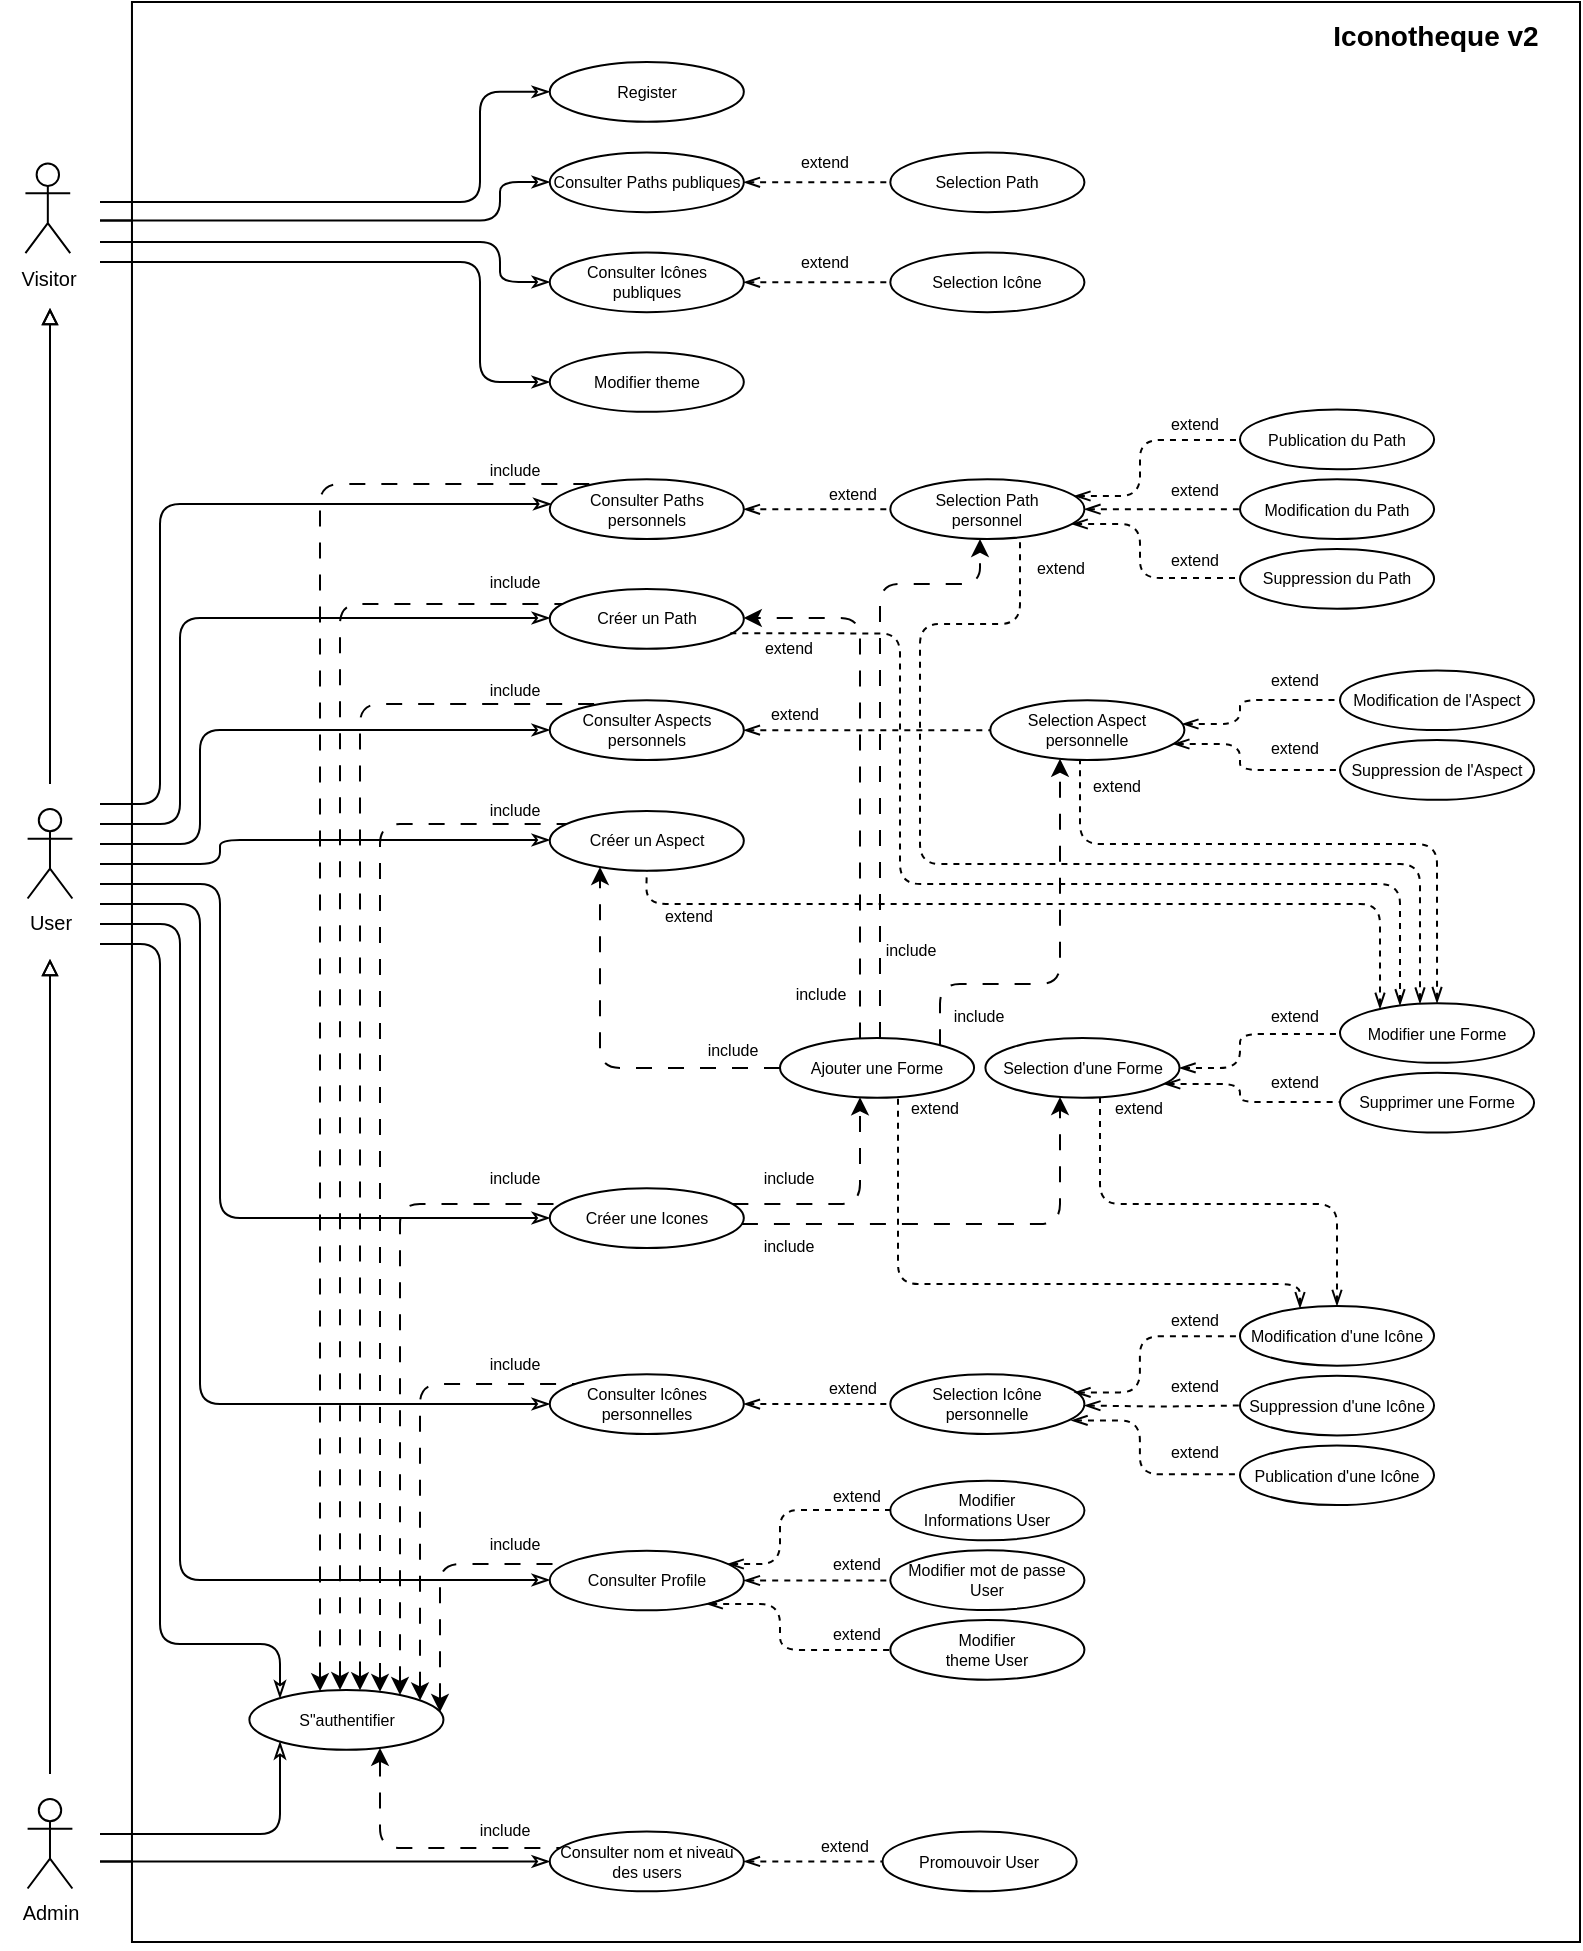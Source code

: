 <mxfile>
    <diagram id="YHrgM4Byc39rj-TIG2Ri" name="Base">
        <mxGraphModel dx="380" dy="1045" grid="1" gridSize="10" guides="1" tooltips="1" connect="1" arrows="1" fold="1" page="1" pageScale="1" pageWidth="850" pageHeight="1100" math="0" shadow="0">
            <root>
                <mxCell id="0"/>
                <mxCell id="1" parent="0"/>
                <mxCell id="2" value="&lt;br&gt;&lt;br&gt;&lt;br&gt;&lt;br&gt;" style="rounded=0;whiteSpace=wrap;html=1;fontSize=10;" parent="1" vertex="1">
                    <mxGeometry x="115.99" y="20" width="724.01" height="970" as="geometry"/>
                </mxCell>
                <mxCell id="6" value="Register" style="ellipse;whiteSpace=wrap;html=1;fontSize=10;" parent="1" vertex="1">
                    <mxGeometry x="324.877" y="49.999" width="97.042" height="29.859" as="geometry"/>
                </mxCell>
                <mxCell id="7" value="S&quot;authentifier" style="ellipse;whiteSpace=wrap;html=1;fontSize=10;" parent="1" vertex="1">
                    <mxGeometry x="174.687" y="864.005" width="97.042" height="29.859" as="geometry"/>
                </mxCell>
                <mxCell id="12" value="" style="endArrow=block;html=1;endFill=0;fontSize=10;" parent="1" source="254" target="148" edge="1">
                    <mxGeometry width="50" height="50" relative="1" as="geometry">
                        <mxPoint x="80" y="691" as="sourcePoint"/>
                        <mxPoint x="70" y="395.46" as="targetPoint"/>
                    </mxGeometry>
                </mxCell>
                <mxCell id="13" value="" style="endArrow=block;html=1;endFill=0;fontSize=10;" parent="1" source="148" target="146" edge="1">
                    <mxGeometry width="50" height="50" relative="1" as="geometry">
                        <mxPoint x="71.197" y="238.211" as="sourcePoint"/>
                        <mxPoint x="75" y="211.0" as="targetPoint"/>
                    </mxGeometry>
                </mxCell>
                <mxCell id="73" value="Consulter Profile" style="ellipse;whiteSpace=wrap;html=1;fontSize=10;" parent="1" vertex="1">
                    <mxGeometry x="324.878" y="794.325" width="97.042" height="29.859" as="geometry"/>
                </mxCell>
                <mxCell id="78" value="Modifier&lt;br&gt;Informations User" style="ellipse;whiteSpace=wrap;html=1;fontSize=10;" parent="1" vertex="1">
                    <mxGeometry x="495.164" y="759.321" width="97.042" height="29.859" as="geometry"/>
                </mxCell>
                <mxCell id="85" value="Consulter nom et niveau des users" style="ellipse;whiteSpace=wrap;html=1;fontSize=10;" parent="1" vertex="1">
                    <mxGeometry x="324.878" y="934.805" width="97.042" height="29.859" as="geometry"/>
                </mxCell>
                <mxCell id="90" value="Promouvoir User" style="ellipse;whiteSpace=wrap;html=1;fontSize=10;" parent="1" vertex="1">
                    <mxGeometry x="491.294" y="934.801" width="97.042" height="29.859" as="geometry"/>
                </mxCell>
                <mxCell id="91" value="Consulter Paths publiques" style="ellipse;whiteSpace=wrap;html=1;fontSize=10;" parent="1" vertex="1">
                    <mxGeometry x="324.878" y="95.215" width="97.042" height="29.859" as="geometry"/>
                </mxCell>
                <mxCell id="92" value="Consulter Icônes publiques" style="ellipse;whiteSpace=wrap;html=1;fontSize=10;" parent="1" vertex="1">
                    <mxGeometry x="324.878" y="145.215" width="97.042" height="29.859" as="geometry"/>
                </mxCell>
                <mxCell id="96" value="extend" style="text;strokeColor=none;align=center;fillColor=none;html=1;verticalAlign=middle;whiteSpace=wrap;rounded=0;fontSize=10;" parent="1" vertex="1">
                    <mxGeometry x="440" y="90" width="44.79" height="20" as="geometry"/>
                </mxCell>
                <mxCell id="97" value="Selection Path" style="ellipse;whiteSpace=wrap;html=1;fontSize=10;" parent="1" vertex="1">
                    <mxGeometry x="495.164" y="95.211" width="97.042" height="29.859" as="geometry"/>
                </mxCell>
                <mxCell id="101" value="Selection Icône" style="ellipse;whiteSpace=wrap;html=1;fontSize=10;" parent="1" vertex="1">
                    <mxGeometry x="495.164" y="145.211" width="97.042" height="29.859" as="geometry"/>
                </mxCell>
                <mxCell id="104" value="Consulter Paths personnels" style="ellipse;whiteSpace=wrap;html=1;fontSize=10;" parent="1" vertex="1">
                    <mxGeometry x="324.878" y="258.675" width="97.042" height="29.859" as="geometry"/>
                </mxCell>
                <mxCell id="105" value="Consulter Icônes personnelles" style="ellipse;whiteSpace=wrap;html=1;fontSize=10;" parent="1" vertex="1">
                    <mxGeometry x="324.878" y="706.125" width="97.042" height="29.859" as="geometry"/>
                </mxCell>
                <mxCell id="106" value="Consulter Aspects personnels" style="ellipse;whiteSpace=wrap;html=1;fontSize=10;" parent="1" vertex="1">
                    <mxGeometry x="324.878" y="369.135" width="97.042" height="29.859" as="geometry"/>
                </mxCell>
                <mxCell id="129" value="Selection Path&lt;br&gt;personnel" style="ellipse;whiteSpace=wrap;html=1;fontSize=10;" parent="1" vertex="1">
                    <mxGeometry x="495.164" y="258.671" width="97.042" height="29.859" as="geometry"/>
                </mxCell>
                <mxCell id="132" value="Selection Icône personnelle" style="ellipse;whiteSpace=wrap;html=1;fontSize=10;" parent="1" vertex="1">
                    <mxGeometry x="495.164" y="706.121" width="97.042" height="29.859" as="geometry"/>
                </mxCell>
                <mxCell id="135" value="Selection Aspect personnelle" style="ellipse;whiteSpace=wrap;html=1;fontSize=10;" parent="1" vertex="1">
                    <mxGeometry x="545.154" y="369.131" width="97.042" height="29.859" as="geometry"/>
                </mxCell>
                <mxCell id="136" value="Créer un Path" style="ellipse;whiteSpace=wrap;html=1;fontSize=10;" parent="1" vertex="1">
                    <mxGeometry x="324.878" y="313.535" width="97.042" height="29.859" as="geometry"/>
                </mxCell>
                <mxCell id="141" value="Créer une Icones" style="ellipse;whiteSpace=wrap;html=1;fontSize=10;" parent="1" vertex="1">
                    <mxGeometry x="324.878" y="613.115" width="97.042" height="29.859" as="geometry"/>
                </mxCell>
                <mxCell id="142" value="Créer un Aspect" style="ellipse;whiteSpace=wrap;html=1;fontSize=10;" parent="1" vertex="1">
                    <mxGeometry x="324.878" y="424.485" width="97.042" height="29.859" as="geometry"/>
                </mxCell>
                <mxCell id="143" value="" style="edgeStyle=orthogonalEdgeStyle;fontSize=12;html=1;endArrow=classicThin;endFill=0;strokeColor=default;" parent="1" source="146" target="92" edge="1">
                    <mxGeometry width="100" height="100" relative="1" as="geometry">
                        <mxPoint x="530" y="400" as="sourcePoint"/>
                        <mxPoint x="630" y="300" as="targetPoint"/>
                        <Array as="points">
                            <mxPoint x="300" y="140"/>
                            <mxPoint x="300" y="160"/>
                        </Array>
                    </mxGeometry>
                </mxCell>
                <mxCell id="144" value="" style="edgeStyle=orthogonalEdgeStyle;fontSize=12;html=1;endArrow=classicThin;endFill=0;strokeColor=default;" parent="1" source="146" target="91" edge="1">
                    <mxGeometry width="100" height="100" relative="1" as="geometry">
                        <mxPoint x="92.394" y="134.931" as="sourcePoint"/>
                        <mxPoint x="334.878" y="170.172" as="targetPoint"/>
                        <Array as="points">
                            <mxPoint x="300" y="129"/>
                            <mxPoint x="300" y="110"/>
                        </Array>
                    </mxGeometry>
                </mxCell>
                <mxCell id="145" value="" style="edgeStyle=orthogonalEdgeStyle;fontSize=12;html=1;endArrow=classicThin;endFill=0;strokeColor=default;entryX=0;entryY=0.5;entryDx=0;entryDy=0;" parent="1" source="146" target="6" edge="1">
                    <mxGeometry width="100" height="100" relative="1" as="geometry">
                        <mxPoint x="92.394" y="134.931" as="sourcePoint"/>
                        <mxPoint x="334.878" y="170.172" as="targetPoint"/>
                        <Array as="points">
                            <mxPoint x="290" y="120"/>
                            <mxPoint x="290" y="65"/>
                        </Array>
                    </mxGeometry>
                </mxCell>
                <mxCell id="147" value="" style="group;strokeColor=none;strokeWidth=0;" parent="1" vertex="1" connectable="0">
                    <mxGeometry x="50" y="85.54" width="50" height="87.46" as="geometry"/>
                </mxCell>
                <mxCell id="146" value="" style="rounded=0;whiteSpace=wrap;html=1;fillColor=default;strokeColor=none;" parent="147" vertex="1">
                    <mxGeometry width="50" height="87.46" as="geometry"/>
                </mxCell>
                <mxCell id="3" value="Visitor" style="shape=umlActor;verticalLabelPosition=bottom;verticalAlign=top;html=1;outlineConnect=0;fontSize=10;" parent="147" vertex="1">
                    <mxGeometry x="12.72" y="15.209" width="22.394" height="44.789" as="geometry"/>
                </mxCell>
                <mxCell id="149" value="" style="group" parent="1" vertex="1" connectable="0">
                    <mxGeometry x="50" y="411" width="50" height="87.46" as="geometry"/>
                </mxCell>
                <mxCell id="148" value="" style="rounded=0;whiteSpace=wrap;html=1;fillColor=default;strokeColor=none;" parent="149" vertex="1">
                    <mxGeometry width="50" height="87.46" as="geometry"/>
                </mxCell>
                <mxCell id="4" value="User" style="shape=umlActor;verticalLabelPosition=bottom;verticalAlign=top;html=1;outlineConnect=0;fontSize=10;" parent="149" vertex="1">
                    <mxGeometry x="13.8" y="12.47" width="22.394" height="44.789" as="geometry"/>
                </mxCell>
                <mxCell id="150" value="" style="edgeStyle=orthogonalEdgeStyle;fontSize=12;html=1;endArrow=classicThin;endFill=0;strokeColor=default;" parent="1" source="148" target="104" edge="1">
                    <mxGeometry width="100" height="100" relative="1" as="geometry">
                        <mxPoint x="100" y="372.144" as="sourcePoint"/>
                        <mxPoint x="324.879" y="402.144" as="targetPoint"/>
                        <Array as="points">
                            <mxPoint x="130" y="421"/>
                            <mxPoint x="130" y="271"/>
                        </Array>
                    </mxGeometry>
                </mxCell>
                <mxCell id="151" value="" style="edgeStyle=orthogonalEdgeStyle;fontSize=12;html=1;endArrow=classicThin;endFill=0;strokeColor=default;" parent="1" source="148" target="136" edge="1">
                    <mxGeometry width="100" height="100" relative="1" as="geometry">
                        <mxPoint x="110" y="341.034" as="sourcePoint"/>
                        <mxPoint x="334.878" y="283.605" as="targetPoint"/>
                        <Array as="points">
                            <mxPoint x="140" y="431"/>
                            <mxPoint x="140" y="328"/>
                        </Array>
                    </mxGeometry>
                </mxCell>
                <mxCell id="152" value="" style="edgeStyle=orthogonalEdgeStyle;fontSize=12;html=1;endArrow=classicThin;endFill=0;strokeColor=default;" parent="1" source="148" target="106" edge="1">
                    <mxGeometry width="100" height="100" relative="1" as="geometry">
                        <mxPoint x="110" y="441.034" as="sourcePoint"/>
                        <mxPoint x="334.996" y="331.034" as="targetPoint"/>
                        <Array as="points">
                            <mxPoint x="150" y="441"/>
                            <mxPoint x="150" y="384"/>
                        </Array>
                    </mxGeometry>
                </mxCell>
                <mxCell id="153" value="" style="edgeStyle=orthogonalEdgeStyle;fontSize=12;html=1;endArrow=classicThin;endFill=0;strokeColor=default;" parent="1" source="148" target="142" edge="1">
                    <mxGeometry width="100" height="100" relative="1" as="geometry">
                        <mxPoint x="110" y="451.034" as="sourcePoint"/>
                        <mxPoint x="335.101" y="381.034" as="targetPoint"/>
                        <Array as="points">
                            <mxPoint x="160" y="451"/>
                            <mxPoint x="160" y="439"/>
                        </Array>
                    </mxGeometry>
                </mxCell>
                <mxCell id="154" value="" style="edgeStyle=orthogonalEdgeStyle;fontSize=12;html=1;endArrow=classicThin;endFill=0;strokeColor=default;" parent="1" source="148" target="141" edge="1">
                    <mxGeometry width="100" height="100" relative="1" as="geometry">
                        <mxPoint x="110" y="461.034" as="sourcePoint"/>
                        <mxPoint x="335.201" y="431.034" as="targetPoint"/>
                        <Array as="points">
                            <mxPoint x="160" y="461"/>
                            <mxPoint x="160" y="628"/>
                        </Array>
                    </mxGeometry>
                </mxCell>
                <mxCell id="155" value="" style="edgeStyle=orthogonalEdgeStyle;fontSize=12;html=1;endArrow=classicThin;endFill=0;strokeColor=default;" parent="1" source="148" target="105" edge="1">
                    <mxGeometry width="100" height="100" relative="1" as="geometry">
                        <mxPoint x="110" y="471.034" as="sourcePoint"/>
                        <mxPoint x="335.488" y="481.034" as="targetPoint"/>
                        <Array as="points">
                            <mxPoint x="150" y="471"/>
                            <mxPoint x="150" y="721"/>
                        </Array>
                    </mxGeometry>
                </mxCell>
                <mxCell id="156" value="" style="edgeStyle=orthogonalEdgeStyle;fontSize=12;html=1;endArrow=none;endFill=0;strokeColor=default;dashed=1;startArrow=classic;startFill=1;dashPattern=8 8;" parent="1" source="7" target="104" edge="1">
                    <mxGeometry width="100" height="100" relative="1" as="geometry">
                        <mxPoint x="110" y="431.034" as="sourcePoint"/>
                        <mxPoint x="334.878" y="283.605" as="targetPoint"/>
                        <Array as="points">
                            <mxPoint x="210" y="261"/>
                        </Array>
                    </mxGeometry>
                </mxCell>
                <mxCell id="158" value="" style="edgeStyle=orthogonalEdgeStyle;fontSize=12;html=1;endArrow=none;endFill=0;strokeColor=default;dashed=1;startArrow=classic;startFill=1;dashPattern=8 8;" parent="1" source="7" target="136" edge="1">
                    <mxGeometry width="100" height="100" relative="1" as="geometry">
                        <mxPoint x="190.034" y="719.121" as="sourcePoint"/>
                        <mxPoint x="357.22" y="271.034" as="targetPoint"/>
                        <Array as="points">
                            <mxPoint x="220" y="321"/>
                        </Array>
                    </mxGeometry>
                </mxCell>
                <mxCell id="159" value="" style="edgeStyle=orthogonalEdgeStyle;fontSize=12;html=1;endArrow=none;endFill=0;strokeColor=default;dashed=1;startArrow=classic;startFill=1;dashPattern=8 8;" parent="1" source="7" target="106" edge="1">
                    <mxGeometry width="100" height="100" relative="1" as="geometry">
                        <mxPoint x="200.034" y="715.039" as="sourcePoint"/>
                        <mxPoint x="350.736" y="321.034" as="targetPoint"/>
                        <Array as="points">
                            <mxPoint x="230" y="371"/>
                        </Array>
                    </mxGeometry>
                </mxCell>
                <mxCell id="160" value="" style="edgeStyle=orthogonalEdgeStyle;fontSize=12;html=1;endArrow=none;endFill=0;strokeColor=default;dashed=1;startArrow=classic;startFill=1;dashPattern=8 8;" parent="1" source="7" target="142" edge="1">
                    <mxGeometry width="100" height="100" relative="1" as="geometry">
                        <mxPoint x="210.034" y="725.039" as="sourcePoint"/>
                        <mxPoint x="360.736" y="331.034" as="targetPoint"/>
                        <Array as="points">
                            <mxPoint x="240" y="431"/>
                        </Array>
                    </mxGeometry>
                </mxCell>
                <mxCell id="161" value="" style="edgeStyle=orthogonalEdgeStyle;fontSize=12;html=1;endArrow=none;endFill=0;strokeColor=default;dashed=1;startArrow=classic;startFill=1;dashPattern=8 8;" parent="1" source="7" target="141" edge="1">
                    <mxGeometry width="100" height="100" relative="1" as="geometry">
                        <mxPoint x="220.034" y="801.566" as="sourcePoint"/>
                        <mxPoint x="343.024" y="511.034" as="targetPoint"/>
                        <Array as="points">
                            <mxPoint x="250" y="621"/>
                        </Array>
                    </mxGeometry>
                </mxCell>
                <mxCell id="162" value="" style="edgeStyle=orthogonalEdgeStyle;fontSize=12;html=1;endArrow=none;endFill=0;strokeColor=default;dashed=1;startArrow=classic;startFill=1;dashPattern=8 8;" parent="1" source="7" target="105" edge="1">
                    <mxGeometry width="100" height="100" relative="1" as="geometry">
                        <mxPoint x="230.034" y="801.037" as="sourcePoint"/>
                        <mxPoint x="356.184" y="561.034" as="targetPoint"/>
                        <Array as="points">
                            <mxPoint x="260" y="711"/>
                        </Array>
                    </mxGeometry>
                </mxCell>
                <mxCell id="163" value="" style="edgeStyle=orthogonalEdgeStyle;fontSize=12;html=1;endArrow=none;endFill=0;strokeColor=default;dashed=1;startArrow=classic;startFill=1;dashPattern=8 8;" parent="1" source="7" target="73" edge="1">
                    <mxGeometry width="100" height="100" relative="1" as="geometry">
                        <mxPoint x="240.034" y="811.037" as="sourcePoint"/>
                        <mxPoint x="366.184" y="571.034" as="targetPoint"/>
                        <Array as="points">
                            <mxPoint x="270" y="801"/>
                        </Array>
                    </mxGeometry>
                </mxCell>
                <mxCell id="164" value="" style="edgeStyle=orthogonalEdgeStyle;fontSize=12;html=1;endArrow=classicThin;endFill=0;strokeColor=default;" parent="1" source="148" target="73" edge="1">
                    <mxGeometry width="100" height="100" relative="1" as="geometry">
                        <mxPoint x="110" y="481.034" as="sourcePoint"/>
                        <mxPoint x="335.488" y="531.034" as="targetPoint"/>
                        <Array as="points">
                            <mxPoint x="140" y="481"/>
                            <mxPoint x="140" y="809"/>
                        </Array>
                    </mxGeometry>
                </mxCell>
                <mxCell id="165" value="include" style="text;strokeColor=none;align=center;fillColor=none;html=1;verticalAlign=middle;whiteSpace=wrap;rounded=0;fontSize=10;" parent="1" vertex="1">
                    <mxGeometry x="284.6" y="236.28" width="44.79" height="34.72" as="geometry"/>
                </mxCell>
                <mxCell id="166" value="include" style="text;strokeColor=none;align=center;fillColor=none;html=1;verticalAlign=middle;whiteSpace=wrap;rounded=0;fontSize=10;" parent="1" vertex="1">
                    <mxGeometry x="284.6" y="292.53" width="44.79" height="34.72" as="geometry"/>
                </mxCell>
                <mxCell id="169" value="include" style="text;strokeColor=none;align=center;fillColor=none;html=1;verticalAlign=middle;whiteSpace=wrap;rounded=0;fontSize=10;" parent="1" vertex="1">
                    <mxGeometry x="284.63" y="590.34" width="44.79" height="34.72" as="geometry"/>
                </mxCell>
                <mxCell id="170" value="include" style="text;strokeColor=none;align=center;fillColor=none;html=1;verticalAlign=middle;whiteSpace=wrap;rounded=0;fontSize=10;" parent="1" vertex="1">
                    <mxGeometry x="284.63" y="683.46" width="44.79" height="34.72" as="geometry"/>
                </mxCell>
                <mxCell id="171" value="include" style="text;strokeColor=none;align=center;fillColor=none;html=1;verticalAlign=middle;whiteSpace=wrap;rounded=0;fontSize=10;" parent="1" vertex="1">
                    <mxGeometry x="284.6" y="346.39" width="44.79" height="34.72" as="geometry"/>
                </mxCell>
                <mxCell id="172" value="include" style="text;strokeColor=none;align=center;fillColor=none;html=1;verticalAlign=middle;whiteSpace=wrap;rounded=0;fontSize=10;" parent="1" vertex="1">
                    <mxGeometry x="284.6" y="406.99" width="44.79" height="34.72" as="geometry"/>
                </mxCell>
                <mxCell id="173" value="include" style="text;strokeColor=none;align=center;fillColor=none;html=1;verticalAlign=middle;whiteSpace=wrap;rounded=0;fontSize=10;" parent="1" vertex="1">
                    <mxGeometry x="284.6" y="773.32" width="44.79" height="34.72" as="geometry"/>
                </mxCell>
                <mxCell id="174" value="" style="edgeStyle=orthogonalEdgeStyle;fontSize=12;html=1;endArrow=none;endFill=0;strokeColor=default;dashed=1;startArrow=openThin;startFill=0;" parent="1" source="91" target="97" edge="1">
                    <mxGeometry width="100" height="100" relative="1" as="geometry">
                        <mxPoint x="421.924" y="273.091" as="sourcePoint"/>
                        <mxPoint x="527.414" y="132.194" as="targetPoint"/>
                        <Array as="points">
                            <mxPoint x="430" y="110"/>
                            <mxPoint x="430" y="110"/>
                        </Array>
                    </mxGeometry>
                </mxCell>
                <mxCell id="176" value="" style="edgeStyle=orthogonalEdgeStyle;fontSize=12;html=1;endArrow=none;endFill=0;strokeColor=default;dashed=1;startArrow=openThin;startFill=0;" parent="1" source="104" target="129" edge="1">
                    <mxGeometry width="100" height="100" relative="1" as="geometry">
                        <mxPoint x="441.921" y="181.172" as="sourcePoint"/>
                        <mxPoint x="515.164" y="181.172" as="targetPoint"/>
                        <Array as="points">
                            <mxPoint x="470" y="274"/>
                            <mxPoint x="470" y="274"/>
                        </Array>
                    </mxGeometry>
                </mxCell>
                <mxCell id="177" value="" style="edgeStyle=orthogonalEdgeStyle;fontSize=12;html=1;endArrow=none;endFill=0;strokeColor=default;dashed=1;startArrow=openThin;startFill=0;" parent="1" source="105" target="132" edge="1">
                    <mxGeometry width="100" height="100" relative="1" as="geometry">
                        <mxPoint x="425.77" y="720.705" as="sourcePoint"/>
                        <mxPoint x="499.014" y="720.705" as="targetPoint"/>
                        <Array as="points"/>
                    </mxGeometry>
                </mxCell>
                <mxCell id="178" value="" style="edgeStyle=orthogonalEdgeStyle;fontSize=12;html=1;endArrow=none;endFill=0;strokeColor=default;dashed=1;startArrow=openThin;startFill=0;" parent="1" source="106" target="135" edge="1">
                    <mxGeometry width="100" height="100" relative="1" as="geometry">
                        <mxPoint x="425.77" y="383.715" as="sourcePoint"/>
                        <mxPoint x="499.014" y="383.715" as="targetPoint"/>
                        <Array as="points"/>
                    </mxGeometry>
                </mxCell>
                <mxCell id="179" value="" style="edgeStyle=orthogonalEdgeStyle;fontSize=12;html=1;endArrow=none;endFill=0;strokeColor=default;dashed=1;startArrow=openThin;startFill=0;" parent="1" source="73" target="78" edge="1">
                    <mxGeometry width="100" height="100" relative="1" as="geometry">
                        <mxPoint x="434.76" y="774.035" as="sourcePoint"/>
                        <mxPoint x="508.004" y="774.035" as="targetPoint"/>
                        <Array as="points">
                            <mxPoint x="440" y="801"/>
                            <mxPoint x="440" y="774"/>
                        </Array>
                    </mxGeometry>
                </mxCell>
                <mxCell id="180" value="extend" style="text;strokeColor=none;align=center;fillColor=none;html=1;verticalAlign=middle;whiteSpace=wrap;rounded=0;fontSize=10;" parent="1" vertex="1">
                    <mxGeometry x="440" y="140" width="44.79" height="20" as="geometry"/>
                </mxCell>
                <mxCell id="181" value="extend" style="text;strokeColor=none;align=center;fillColor=none;html=1;verticalAlign=middle;whiteSpace=wrap;rounded=0;fontSize=10;" parent="1" vertex="1">
                    <mxGeometry x="454" y="250" width="44.79" height="20" as="geometry"/>
                </mxCell>
                <mxCell id="182" value="extend" style="text;strokeColor=none;align=center;fillColor=none;html=1;verticalAlign=middle;whiteSpace=wrap;rounded=0;fontSize=10;" parent="1" vertex="1">
                    <mxGeometry x="454" y="702.84" width="44.79" height="20" as="geometry"/>
                </mxCell>
                <mxCell id="183" value="extend" style="text;strokeColor=none;align=center;fillColor=none;html=1;verticalAlign=middle;whiteSpace=wrap;rounded=0;fontSize=10;" parent="1" vertex="1">
                    <mxGeometry x="425" y="364.06" width="44.79" height="20" as="geometry"/>
                </mxCell>
                <mxCell id="184" value="extend" style="text;strokeColor=none;align=center;fillColor=none;html=1;verticalAlign=middle;whiteSpace=wrap;rounded=0;fontSize=10;" parent="1" vertex="1">
                    <mxGeometry x="455.6" y="757.41" width="44.79" height="20" as="geometry"/>
                </mxCell>
                <mxCell id="185" value="Publication du Path" style="ellipse;whiteSpace=wrap;html=1;fontSize=10;" parent="1" vertex="1">
                    <mxGeometry x="670.004" y="223.811" width="97.042" height="29.859" as="geometry"/>
                </mxCell>
                <mxCell id="186" value="" style="edgeStyle=orthogonalEdgeStyle;fontSize=12;html=1;endArrow=none;endFill=0;strokeColor=default;dashed=1;startArrow=openThin;startFill=0;" parent="1" source="129" target="188" edge="1">
                    <mxGeometry width="100" height="100" relative="1" as="geometry">
                        <mxPoint x="592.21" y="272.667" as="sourcePoint"/>
                        <mxPoint x="685.454" y="180.172" as="targetPoint"/>
                        <Array as="points"/>
                    </mxGeometry>
                </mxCell>
                <mxCell id="187" value="extend" style="text;strokeColor=none;align=center;fillColor=none;html=1;verticalAlign=middle;whiteSpace=wrap;rounded=0;fontSize=10;" parent="1" vertex="1">
                    <mxGeometry x="625.21" y="253.67" width="44.79" height="20" as="geometry"/>
                </mxCell>
                <mxCell id="188" value="Modification du Path" style="ellipse;whiteSpace=wrap;html=1;fontSize=10;" parent="1" vertex="1">
                    <mxGeometry x="670.004" y="258.671" width="97.042" height="29.859" as="geometry"/>
                </mxCell>
                <mxCell id="189" value="" style="edgeStyle=orthogonalEdgeStyle;fontSize=12;html=1;endArrow=none;endFill=0;strokeColor=default;dashed=1;startArrow=openThin;startFill=0;" parent="1" source="129" target="191" edge="1">
                    <mxGeometry width="100" height="100" relative="1" as="geometry">
                        <mxPoint x="592.206" y="373.71" as="sourcePoint"/>
                        <mxPoint x="685.454" y="280.282" as="targetPoint"/>
                        <Array as="points">
                            <mxPoint x="620" y="281"/>
                            <mxPoint x="620" y="308"/>
                        </Array>
                    </mxGeometry>
                </mxCell>
                <mxCell id="192" value="" style="edgeStyle=orthogonalEdgeStyle;html=1;dashed=1;strokeColor=default;startArrow=openThin;startFill=0;endArrow=none;endFill=0;" parent="1" source="129" target="185" edge="1">
                    <mxGeometry relative="1" as="geometry">
                        <mxPoint x="580" y="267" as="sourcePoint"/>
                        <mxPoint x="670.011" y="230" as="targetPoint"/>
                        <Array as="points">
                            <mxPoint x="620" y="267"/>
                            <mxPoint x="620" y="239"/>
                        </Array>
                    </mxGeometry>
                </mxCell>
                <mxCell id="190" value="extend" style="text;strokeColor=none;align=center;fillColor=none;html=1;verticalAlign=middle;whiteSpace=wrap;rounded=0;fontSize=10;" parent="1" vertex="1">
                    <mxGeometry x="625.21" y="287.25" width="44.79" height="20" as="geometry"/>
                </mxCell>
                <mxCell id="191" value="Suppression du Path" style="ellipse;whiteSpace=wrap;html=1;fontSize=10;" parent="1" vertex="1">
                    <mxGeometry x="670.004" y="293.531" width="97.042" height="29.859" as="geometry"/>
                </mxCell>
                <mxCell id="193" value="extend" style="text;strokeColor=none;align=center;fillColor=none;html=1;verticalAlign=middle;whiteSpace=wrap;rounded=0;fontSize=10;" parent="1" vertex="1">
                    <mxGeometry x="625.21" y="221.07" width="44.79" height="20" as="geometry"/>
                </mxCell>
                <mxCell id="195" value="" style="edgeStyle=orthogonalEdgeStyle;fontSize=12;html=1;endArrow=none;endFill=0;strokeColor=default;dashed=1;startArrow=openThin;startFill=0;" parent="1" source="135" target="197" edge="1">
                    <mxGeometry width="100" height="100" relative="1" as="geometry">
                        <mxPoint x="642.196" y="383.92" as="sourcePoint"/>
                        <mxPoint x="735.444" y="290.492" as="targetPoint"/>
                        <Array as="points">
                            <mxPoint x="669.99" y="381"/>
                            <mxPoint x="669.99" y="369"/>
                        </Array>
                    </mxGeometry>
                </mxCell>
                <mxCell id="196" value="extend" style="text;strokeColor=none;align=center;fillColor=none;html=1;verticalAlign=middle;whiteSpace=wrap;rounded=0;fontSize=10;" parent="1" vertex="1">
                    <mxGeometry x="675.2" y="349.2" width="44.79" height="20" as="geometry"/>
                </mxCell>
                <mxCell id="197" value="Modification de l'Aspect" style="ellipse;whiteSpace=wrap;html=1;fontSize=10;" parent="1" vertex="1">
                    <mxGeometry x="719.994" y="354.201" width="97.042" height="29.859" as="geometry"/>
                </mxCell>
                <mxCell id="198" value="" style="edgeStyle=orthogonalEdgeStyle;fontSize=12;html=1;endArrow=none;endFill=0;strokeColor=default;dashed=1;startArrow=openThin;startFill=0;" parent="1" source="135" target="201" edge="1">
                    <mxGeometry width="100" height="100" relative="1" as="geometry">
                        <mxPoint x="635.764" y="391.349" as="sourcePoint"/>
                        <mxPoint x="735.444" y="390.602" as="targetPoint"/>
                        <Array as="points">
                            <mxPoint x="669.99" y="391"/>
                            <mxPoint x="669.99" y="404"/>
                        </Array>
                    </mxGeometry>
                </mxCell>
                <mxCell id="200" value="extend" style="text;strokeColor=none;align=center;fillColor=none;html=1;verticalAlign=middle;whiteSpace=wrap;rounded=0;fontSize=10;" parent="1" vertex="1">
                    <mxGeometry x="675.2" y="382.78" width="44.79" height="20" as="geometry"/>
                </mxCell>
                <mxCell id="201" value="Suppression&amp;nbsp;de l'Aspect" style="ellipse;whiteSpace=wrap;html=1;fontSize=10;" parent="1" vertex="1">
                    <mxGeometry x="719.994" y="389.061" width="97.042" height="29.859" as="geometry"/>
                </mxCell>
                <mxCell id="203" value="Modification&amp;nbsp;d'une Icône" style="ellipse;whiteSpace=wrap;html=1;fontSize=10;" parent="1" vertex="1">
                    <mxGeometry x="669.974" y="671.971" width="97.042" height="29.859" as="geometry"/>
                </mxCell>
                <mxCell id="204" value="" style="edgeStyle=orthogonalEdgeStyle;fontSize=12;html=1;endArrow=none;endFill=0;strokeColor=default;dashed=1;startArrow=openThin;startFill=0;" parent="1" target="206" edge="1">
                    <mxGeometry width="100" height="100" relative="1" as="geometry">
                        <mxPoint x="592.176" y="721.76" as="sourcePoint"/>
                        <mxPoint x="685.424" y="628.332" as="targetPoint"/>
                        <Array as="points"/>
                    </mxGeometry>
                </mxCell>
                <mxCell id="205" value="extend" style="text;strokeColor=none;align=center;fillColor=none;html=1;verticalAlign=middle;whiteSpace=wrap;rounded=0;fontSize=10;" parent="1" vertex="1">
                    <mxGeometry x="625.18" y="701.83" width="44.79" height="20" as="geometry"/>
                </mxCell>
                <mxCell id="206" value="Suppression d'une Icône" style="ellipse;whiteSpace=wrap;html=1;fontSize=10;" parent="1" vertex="1">
                    <mxGeometry x="669.974" y="706.831" width="97.042" height="29.859" as="geometry"/>
                </mxCell>
                <mxCell id="207" value="" style="edgeStyle=orthogonalEdgeStyle;fontSize=12;html=1;endArrow=none;endFill=0;strokeColor=default;dashed=1;startArrow=openThin;startFill=0;" parent="1" target="210" edge="1">
                    <mxGeometry width="100" height="100" relative="1" as="geometry">
                        <mxPoint x="585.744" y="729.189" as="sourcePoint"/>
                        <mxPoint x="685.424" y="728.442" as="targetPoint"/>
                        <Array as="points">
                            <mxPoint x="619.97" y="729.16"/>
                            <mxPoint x="619.97" y="756.16"/>
                        </Array>
                    </mxGeometry>
                </mxCell>
                <mxCell id="208" value="" style="edgeStyle=orthogonalEdgeStyle;html=1;dashed=1;strokeColor=default;startArrow=openThin;startFill=0;endArrow=none;endFill=0;" parent="1" target="203" edge="1">
                    <mxGeometry relative="1" as="geometry">
                        <mxPoint x="587.223" y="715.189" as="sourcePoint"/>
                        <mxPoint x="669.981" y="678.16" as="targetPoint"/>
                        <Array as="points">
                            <mxPoint x="619.97" y="715.16"/>
                            <mxPoint x="619.97" y="687.16"/>
                        </Array>
                    </mxGeometry>
                </mxCell>
                <mxCell id="209" value="extend" style="text;strokeColor=none;align=center;fillColor=none;html=1;verticalAlign=middle;whiteSpace=wrap;rounded=0;fontSize=10;" parent="1" vertex="1">
                    <mxGeometry x="625.18" y="735.41" width="44.79" height="20" as="geometry"/>
                </mxCell>
                <mxCell id="210" value="Publication&amp;nbsp;d'une Icône" style="ellipse;whiteSpace=wrap;html=1;fontSize=10;" parent="1" vertex="1">
                    <mxGeometry x="669.974" y="741.691" width="97.042" height="29.859" as="geometry"/>
                </mxCell>
                <mxCell id="211" value="extend" style="text;strokeColor=none;align=center;fillColor=none;html=1;verticalAlign=middle;whiteSpace=wrap;rounded=0;fontSize=10;" parent="1" vertex="1">
                    <mxGeometry x="625.18" y="669.23" width="44.79" height="20" as="geometry"/>
                </mxCell>
                <mxCell id="212" value="Ajouter une Forme" style="ellipse;whiteSpace=wrap;html=1;fontSize=10;" parent="1" vertex="1">
                    <mxGeometry x="439.998" y="538.005" width="97.042" height="29.859" as="geometry"/>
                </mxCell>
                <mxCell id="213" value="Selection d'une Forme" style="ellipse;whiteSpace=wrap;html=1;fontSize=10;" parent="1" vertex="1">
                    <mxGeometry x="542.708" y="538.005" width="97.042" height="29.859" as="geometry"/>
                </mxCell>
                <mxCell id="214" value="Supprimer une Forme" style="ellipse;whiteSpace=wrap;html=1;fontSize=10;" parent="1" vertex="1">
                    <mxGeometry x="719.998" y="555.435" width="97.042" height="29.859" as="geometry"/>
                </mxCell>
                <mxCell id="216" value="" style="edgeStyle=orthogonalEdgeStyle;fontSize=12;html=1;endArrow=classic;endFill=1;strokeColor=default;dashed=1;startArrow=none;startFill=0;dashPattern=8 8;" parent="1" source="141" target="212" edge="1">
                    <mxGeometry width="100" height="100" relative="1" as="geometry">
                        <mxPoint x="230.034" y="801.037" as="sourcePoint"/>
                        <mxPoint x="347.4" y="661.034" as="targetPoint"/>
                        <Array as="points">
                            <mxPoint x="480" y="621"/>
                        </Array>
                    </mxGeometry>
                </mxCell>
                <mxCell id="217" value="" style="edgeStyle=orthogonalEdgeStyle;fontSize=12;html=1;endArrow=none;endFill=0;strokeColor=default;dashed=1;startArrow=openThin;startFill=0;" parent="1" source="203" target="212" edge="1">
                    <mxGeometry width="100" height="100" relative="1" as="geometry">
                        <mxPoint x="431.921" y="671.034" as="sourcePoint"/>
                        <mxPoint x="498.519" y="610.864" as="targetPoint"/>
                        <Array as="points">
                            <mxPoint x="700" y="661"/>
                            <mxPoint x="499" y="661"/>
                        </Array>
                    </mxGeometry>
                </mxCell>
                <mxCell id="218" value="" style="edgeStyle=orthogonalEdgeStyle;fontSize=12;html=1;endArrow=none;endFill=0;strokeColor=default;dashed=1;startArrow=openThin;startFill=0;" parent="1" source="203" target="213" edge="1">
                    <mxGeometry width="100" height="100" relative="1" as="geometry">
                        <mxPoint x="728.495" y="681.971" as="sourcePoint"/>
                        <mxPoint x="509.0" y="610.512" as="targetPoint"/>
                        <Array as="points">
                            <mxPoint x="719" y="621"/>
                            <mxPoint x="600" y="621"/>
                        </Array>
                    </mxGeometry>
                </mxCell>
                <mxCell id="220" value="" style="edgeStyle=orthogonalEdgeStyle;fontSize=12;html=1;endArrow=classic;endFill=1;strokeColor=default;dashed=1;startArrow=none;startFill=0;dashPattern=8 8;" parent="1" source="141" target="213" edge="1">
                    <mxGeometry width="100" height="100" relative="1" as="geometry">
                        <mxPoint x="431.921" y="671.04" as="sourcePoint"/>
                        <mxPoint x="499" y="610.863" as="targetPoint"/>
                        <Array as="points">
                            <mxPoint x="580" y="631"/>
                        </Array>
                    </mxGeometry>
                </mxCell>
                <mxCell id="222" value="include" style="text;strokeColor=none;align=center;fillColor=none;html=1;verticalAlign=middle;whiteSpace=wrap;rounded=0;fontSize=10;" parent="1" vertex="1">
                    <mxGeometry x="421.92" y="590.34" width="44.79" height="34.72" as="geometry"/>
                </mxCell>
                <mxCell id="223" value="extend" style="text;strokeColor=none;align=center;fillColor=none;html=1;verticalAlign=middle;whiteSpace=wrap;rounded=0;fontSize=10;" parent="1" vertex="1">
                    <mxGeometry x="495.16" y="555.62" width="44.79" height="34.72" as="geometry"/>
                </mxCell>
                <mxCell id="224" value="include" style="text;strokeColor=none;align=center;fillColor=none;html=1;verticalAlign=middle;whiteSpace=wrap;rounded=0;fontSize=10;" parent="1" vertex="1">
                    <mxGeometry x="421.92" y="625.06" width="44.79" height="34.72" as="geometry"/>
                </mxCell>
                <mxCell id="225" value="extend" style="text;strokeColor=none;align=center;fillColor=none;html=1;verticalAlign=middle;whiteSpace=wrap;rounded=0;fontSize=10;" parent="1" vertex="1">
                    <mxGeometry x="597.41" y="555.62" width="44.79" height="34.72" as="geometry"/>
                </mxCell>
                <mxCell id="228" value="Modifier une Forme" style="ellipse;whiteSpace=wrap;html=1;fontSize=10;" parent="1" vertex="1">
                    <mxGeometry x="719.998" y="520.575" width="97.042" height="29.859" as="geometry"/>
                </mxCell>
                <mxCell id="229" value="" style="edgeStyle=orthogonalEdgeStyle;fontSize=12;html=1;endArrow=none;endFill=0;strokeColor=default;dashed=1;startArrow=openThin;startFill=0;" parent="1" source="213" target="228" edge="1">
                    <mxGeometry width="100" height="100" relative="1" as="geometry">
                        <mxPoint x="641.185" y="552.399" as="sourcePoint"/>
                        <mxPoint x="719.995" y="540.399" as="targetPoint"/>
                        <Array as="points">
                            <mxPoint x="670" y="553"/>
                            <mxPoint x="670" y="536"/>
                        </Array>
                    </mxGeometry>
                </mxCell>
                <mxCell id="230" value="extend" style="text;strokeColor=none;align=center;fillColor=none;html=1;verticalAlign=middle;whiteSpace=wrap;rounded=0;fontSize=10;" parent="1" vertex="1">
                    <mxGeometry x="675.2" y="516.57" width="44.79" height="20" as="geometry"/>
                </mxCell>
                <mxCell id="231" value="" style="edgeStyle=orthogonalEdgeStyle;fontSize=12;html=1;endArrow=none;endFill=0;strokeColor=default;dashed=1;startArrow=openThin;startFill=0;" parent="1" source="213" target="214" edge="1">
                    <mxGeometry width="100" height="100" relative="1" as="geometry">
                        <mxPoint x="636.587" y="562.399" as="sourcePoint"/>
                        <mxPoint x="719.994" y="575.37" as="targetPoint"/>
                        <Array as="points">
                            <mxPoint x="670" y="561"/>
                            <mxPoint x="670" y="570"/>
                        </Array>
                    </mxGeometry>
                </mxCell>
                <mxCell id="232" value="extend" style="text;strokeColor=none;align=center;fillColor=none;html=1;verticalAlign=middle;whiteSpace=wrap;rounded=0;fontSize=10;" parent="1" vertex="1">
                    <mxGeometry x="675.2" y="550.15" width="44.79" height="20" as="geometry"/>
                </mxCell>
                <mxCell id="233" value="" style="edgeStyle=orthogonalEdgeStyle;fontSize=12;html=1;endArrow=classic;endFill=1;strokeColor=default;dashed=1;startArrow=none;startFill=0;dashPattern=8 8;" parent="1" source="212" target="142" edge="1">
                    <mxGeometry width="100" height="100" relative="1" as="geometry">
                        <mxPoint x="426.229" y="631.029" as="sourcePoint"/>
                        <mxPoint x="490.029" y="577.634" as="targetPoint"/>
                        <Array as="points">
                            <mxPoint x="350" y="553"/>
                        </Array>
                    </mxGeometry>
                </mxCell>
                <mxCell id="234" value="" style="edgeStyle=orthogonalEdgeStyle;fontSize=12;html=1;endArrow=classic;endFill=1;strokeColor=default;dashed=1;startArrow=none;startFill=0;dashPattern=8 8;" parent="1" source="212" target="136" edge="1">
                    <mxGeometry width="100" height="100" relative="1" as="geometry">
                        <mxPoint x="470.029" y="550.85" as="sourcePoint"/>
                        <mxPoint x="383.399" y="464.344" as="targetPoint"/>
                        <Array as="points">
                            <mxPoint x="480" y="328"/>
                        </Array>
                    </mxGeometry>
                </mxCell>
                <mxCell id="235" value="" style="edgeStyle=orthogonalEdgeStyle;fontSize=12;html=1;endArrow=classic;endFill=1;strokeColor=default;dashed=1;startArrow=none;startFill=0;dashPattern=8 8;" parent="1" source="212" target="129" edge="1">
                    <mxGeometry width="100" height="100" relative="1" as="geometry">
                        <mxPoint x="480.029" y="549.132" as="sourcePoint"/>
                        <mxPoint x="431.897" y="338" as="targetPoint"/>
                        <Array as="points">
                            <mxPoint x="490" y="311"/>
                            <mxPoint x="540" y="311"/>
                        </Array>
                    </mxGeometry>
                </mxCell>
                <mxCell id="236" value="" style="edgeStyle=orthogonalEdgeStyle;fontSize=12;html=1;endArrow=classic;endFill=1;strokeColor=default;dashed=1;startArrow=none;startFill=0;dashPattern=8 8;" parent="1" source="212" target="135" edge="1">
                    <mxGeometry width="100" height="100" relative="1" as="geometry">
                        <mxPoint x="470.029" y="550.85" as="sourcePoint"/>
                        <mxPoint x="383.399" y="464.344" as="targetPoint"/>
                        <Array as="points">
                            <mxPoint x="520" y="511"/>
                            <mxPoint x="580" y="511"/>
                        </Array>
                    </mxGeometry>
                </mxCell>
                <mxCell id="237" value="include" style="text;strokeColor=none;align=center;fillColor=none;html=1;verticalAlign=middle;whiteSpace=wrap;rounded=0;fontSize=10;" parent="1" vertex="1">
                    <mxGeometry x="438.42" y="498.46" width="44.79" height="34.72" as="geometry"/>
                </mxCell>
                <mxCell id="239" value="include" style="text;strokeColor=none;align=center;fillColor=none;html=1;verticalAlign=middle;whiteSpace=wrap;rounded=0;fontSize=10;" parent="1" vertex="1">
                    <mxGeometry x="394.21" y="526.9" width="44.79" height="34.72" as="geometry"/>
                </mxCell>
                <mxCell id="240" value="include" style="text;strokeColor=none;align=center;fillColor=none;html=1;verticalAlign=middle;whiteSpace=wrap;rounded=0;fontSize=10;" parent="1" vertex="1">
                    <mxGeometry x="517.42" y="509.43" width="44.79" height="34.72" as="geometry"/>
                </mxCell>
                <mxCell id="241" value="" style="edgeStyle=orthogonalEdgeStyle;fontSize=12;html=1;endArrow=none;endFill=0;strokeColor=default;dashed=1;startArrow=openThin;startFill=0;" parent="1" source="228" target="135" edge="1">
                    <mxGeometry width="100" height="100" relative="1" as="geometry">
                        <mxPoint x="500" y="548.012" as="sourcePoint"/>
                        <mxPoint x="590" y="408.385" as="targetPoint"/>
                        <Array as="points">
                            <mxPoint x="769" y="441"/>
                            <mxPoint x="590" y="441"/>
                        </Array>
                    </mxGeometry>
                </mxCell>
                <mxCell id="242" value="" style="edgeStyle=orthogonalEdgeStyle;fontSize=12;html=1;endArrow=none;endFill=0;strokeColor=default;dashed=1;startArrow=openThin;startFill=0;" parent="1" source="228" target="129" edge="1">
                    <mxGeometry width="100" height="100" relative="1" as="geometry">
                        <mxPoint x="778.519" y="530.575" as="sourcePoint"/>
                        <mxPoint x="600" y="408.947" as="targetPoint"/>
                        <Array as="points">
                            <mxPoint x="760" y="451"/>
                            <mxPoint x="510" y="451"/>
                            <mxPoint x="510" y="331"/>
                            <mxPoint x="560" y="331"/>
                        </Array>
                    </mxGeometry>
                </mxCell>
                <mxCell id="246" value="" style="edgeStyle=orthogonalEdgeStyle;fontSize=12;html=1;endArrow=none;endFill=0;strokeColor=default;dashed=1;startArrow=openThin;startFill=0;entryX=0.916;entryY=0.741;entryDx=0;entryDy=0;entryPerimeter=0;" parent="1" source="228" target="136" edge="1">
                    <mxGeometry width="100" height="100" relative="1" as="geometry">
                        <mxPoint x="770" y="530.807" as="sourcePoint"/>
                        <mxPoint x="570" y="297.661" as="targetPoint"/>
                        <Array as="points">
                            <mxPoint x="750" y="461"/>
                            <mxPoint x="500" y="461"/>
                            <mxPoint x="500" y="336"/>
                        </Array>
                    </mxGeometry>
                </mxCell>
                <mxCell id="247" value="" style="edgeStyle=orthogonalEdgeStyle;fontSize=12;html=1;endArrow=none;endFill=0;strokeColor=default;dashed=1;startArrow=openThin;startFill=0;" parent="1" source="228" target="142" edge="1">
                    <mxGeometry width="100" height="100" relative="1" as="geometry">
                        <mxPoint x="760.034" y="531.701" as="sourcePoint"/>
                        <mxPoint x="423.769" y="345.661" as="targetPoint"/>
                        <Array as="points">
                            <mxPoint x="740" y="471"/>
                            <mxPoint x="373" y="471"/>
                        </Array>
                    </mxGeometry>
                </mxCell>
                <mxCell id="248" value="extend" style="text;strokeColor=none;align=center;fillColor=none;html=1;verticalAlign=middle;whiteSpace=wrap;rounded=0;fontSize=10;" parent="1" vertex="1">
                    <mxGeometry x="421.92" y="335.72" width="44.79" height="20" as="geometry"/>
                </mxCell>
                <mxCell id="249" value="extend" style="text;strokeColor=none;align=center;fillColor=none;html=1;verticalAlign=middle;whiteSpace=wrap;rounded=0;fontSize=10;" parent="1" vertex="1">
                    <mxGeometry x="558.21" y="292.53" width="44.79" height="20" as="geometry"/>
                </mxCell>
                <mxCell id="250" value="extend" style="text;strokeColor=none;align=center;fillColor=none;html=1;verticalAlign=middle;whiteSpace=wrap;rounded=0;fontSize=10;" parent="1" vertex="1">
                    <mxGeometry x="592.21" y="402.36" width="44.79" height="20" as="geometry"/>
                </mxCell>
                <mxCell id="251" value="extend" style="text;strokeColor=none;align=center;fillColor=none;html=1;verticalAlign=middle;whiteSpace=wrap;rounded=0;fontSize=10;" parent="1" vertex="1">
                    <mxGeometry x="371.91" y="471.0" width="44.79" height="20" as="geometry"/>
                </mxCell>
                <mxCell id="252" value="include" style="text;strokeColor=none;align=center;fillColor=none;html=1;verticalAlign=middle;whiteSpace=wrap;rounded=0;fontSize=10;" parent="1" vertex="1">
                    <mxGeometry x="488.21" y="476.85" width="44.79" height="34.72" as="geometry"/>
                </mxCell>
                <mxCell id="253" value="" style="group" parent="1" vertex="1" connectable="0">
                    <mxGeometry x="50" y="906" width="50" height="87.46" as="geometry"/>
                </mxCell>
                <mxCell id="254" value="" style="rounded=0;whiteSpace=wrap;html=1;fillColor=default;strokeColor=none;" parent="253" vertex="1">
                    <mxGeometry width="50" height="87.46" as="geometry"/>
                </mxCell>
                <mxCell id="255" value="Admin" style="shape=umlActor;verticalLabelPosition=bottom;verticalAlign=top;html=1;outlineConnect=0;fontSize=10;" parent="253" vertex="1">
                    <mxGeometry x="13.8" y="12.47" width="22.394" height="44.789" as="geometry"/>
                </mxCell>
                <mxCell id="256" value="" style="edgeStyle=orthogonalEdgeStyle;fontSize=12;html=1;endArrow=none;endFill=0;strokeColor=default;dashed=1;startArrow=openThin;startFill=0;" parent="1" source="85" target="90" edge="1">
                    <mxGeometry width="100" height="100" relative="1" as="geometry">
                        <mxPoint x="421.921" y="912.215" as="sourcePoint"/>
                        <mxPoint x="495.164" y="912.215" as="targetPoint"/>
                        <Array as="points"/>
                    </mxGeometry>
                </mxCell>
                <mxCell id="257" value="extend" style="text;strokeColor=none;align=center;fillColor=none;html=1;verticalAlign=middle;whiteSpace=wrap;rounded=0;fontSize=10;" parent="1" vertex="1">
                    <mxGeometry x="450.37" y="931.8" width="44.79" height="20" as="geometry"/>
                </mxCell>
                <mxCell id="258" value="" style="edgeStyle=orthogonalEdgeStyle;fontSize=12;html=1;endArrow=classicThin;endFill=0;strokeColor=default;" parent="1" source="254" target="85" edge="1">
                    <mxGeometry width="100" height="100" relative="1" as="geometry">
                        <mxPoint x="110" y="506.0" as="sourcePoint"/>
                        <mxPoint x="334.878" y="673" as="targetPoint"/>
                        <Array as="points">
                            <mxPoint x="220" y="950"/>
                            <mxPoint x="220" y="950"/>
                        </Array>
                    </mxGeometry>
                </mxCell>
                <mxCell id="259" value="" style="edgeStyle=orthogonalEdgeStyle;fontSize=12;html=1;endArrow=none;endFill=0;strokeColor=default;dashed=1;startArrow=classic;startFill=1;dashPattern=8 8;" parent="1" source="7" target="85" edge="1">
                    <mxGeometry width="100" height="100" relative="1" as="geometry">
                        <mxPoint x="250" y="850.382" as="sourcePoint"/>
                        <mxPoint x="326.421" y="943" as="targetPoint"/>
                        <Array as="points">
                            <mxPoint x="240" y="943"/>
                        </Array>
                    </mxGeometry>
                </mxCell>
                <mxCell id="260" value="include" style="text;strokeColor=none;align=center;fillColor=none;html=1;verticalAlign=middle;whiteSpace=wrap;rounded=0;fontSize=10;" parent="1" vertex="1">
                    <mxGeometry x="280.09" y="917.08" width="44.79" height="34.72" as="geometry"/>
                </mxCell>
                <mxCell id="261" value="" style="edgeStyle=orthogonalEdgeStyle;fontSize=12;html=1;endArrow=classicThin;endFill=0;strokeColor=default;" parent="1" source="148" target="7" edge="1">
                    <mxGeometry width="100" height="100" relative="1" as="geometry">
                        <mxPoint x="110" y="491.029" as="sourcePoint"/>
                        <mxPoint x="334.885" y="784" as="targetPoint"/>
                        <Array as="points">
                            <mxPoint x="130" y="491"/>
                            <mxPoint x="130" y="841"/>
                            <mxPoint x="190" y="841"/>
                        </Array>
                    </mxGeometry>
                </mxCell>
                <mxCell id="262" value="" style="edgeStyle=orthogonalEdgeStyle;fontSize=12;html=1;endArrow=classicThin;endFill=0;strokeColor=default;" parent="1" source="254" target="7" edge="1">
                    <mxGeometry width="100" height="100" relative="1" as="geometry">
                        <mxPoint x="110" y="536.029" as="sourcePoint"/>
                        <mxPoint x="200.029" y="878.041" as="targetPoint"/>
                        <Array as="points">
                            <mxPoint x="190" y="936"/>
                        </Array>
                    </mxGeometry>
                </mxCell>
                <mxCell id="263" value="Modifier mot de passe User" style="ellipse;whiteSpace=wrap;html=1;fontSize=10;" parent="1" vertex="1">
                    <mxGeometry x="495.164" y="794.181" width="97.042" height="29.859" as="geometry"/>
                </mxCell>
                <mxCell id="264" value="Modifier&lt;br&gt;theme User" style="ellipse;whiteSpace=wrap;html=1;fontSize=10;" parent="1" vertex="1">
                    <mxGeometry x="495.164" y="829.001" width="97.042" height="29.859" as="geometry"/>
                </mxCell>
                <mxCell id="265" value="" style="edgeStyle=orthogonalEdgeStyle;fontSize=12;html=1;endArrow=none;endFill=0;strokeColor=default;dashed=1;startArrow=openThin;startFill=0;" parent="1" source="73" target="263" edge="1">
                    <mxGeometry width="100" height="100" relative="1" as="geometry">
                        <mxPoint x="431.921" y="784.255" as="sourcePoint"/>
                        <mxPoint x="505.164" y="784.255" as="targetPoint"/>
                        <Array as="points">
                            <mxPoint x="430" y="809"/>
                            <mxPoint x="430" y="809"/>
                        </Array>
                    </mxGeometry>
                </mxCell>
                <mxCell id="266" value="" style="edgeStyle=orthogonalEdgeStyle;fontSize=12;html=1;endArrow=none;endFill=0;strokeColor=default;dashed=1;startArrow=openThin;startFill=0;" parent="1" source="73" target="264" edge="1">
                    <mxGeometry width="100" height="100" relative="1" as="geometry">
                        <mxPoint x="423.904" y="811.034" as="sourcePoint"/>
                        <mxPoint x="505.171" y="784.0" as="targetPoint"/>
                        <Array as="points">
                            <mxPoint x="440" y="821"/>
                            <mxPoint x="440" y="844"/>
                        </Array>
                    </mxGeometry>
                </mxCell>
                <mxCell id="267" value="extend" style="text;strokeColor=none;align=center;fillColor=none;html=1;verticalAlign=middle;whiteSpace=wrap;rounded=0;fontSize=10;" parent="1" vertex="1">
                    <mxGeometry x="455.6" y="791.04" width="44.79" height="20" as="geometry"/>
                </mxCell>
                <mxCell id="268" value="extend" style="text;strokeColor=none;align=center;fillColor=none;html=1;verticalAlign=middle;whiteSpace=wrap;rounded=0;fontSize=10;" parent="1" vertex="1">
                    <mxGeometry x="455.6" y="826.04" width="44.79" height="20" as="geometry"/>
                </mxCell>
                <mxCell id="269" value="Modifier theme" style="ellipse;whiteSpace=wrap;html=1;fontSize=10;" parent="1" vertex="1">
                    <mxGeometry x="324.874" y="195.071" width="97.042" height="29.859" as="geometry"/>
                </mxCell>
                <mxCell id="270" value="" style="edgeStyle=orthogonalEdgeStyle;fontSize=12;html=1;endArrow=classicThin;endFill=0;strokeColor=default;" parent="1" source="146" target="269" edge="1">
                    <mxGeometry width="100" height="100" relative="1" as="geometry">
                        <mxPoint x="110" y="140.034" as="sourcePoint"/>
                        <mxPoint x="334.879" y="170.034" as="targetPoint"/>
                        <Array as="points">
                            <mxPoint x="290" y="150"/>
                            <mxPoint x="290" y="210"/>
                        </Array>
                    </mxGeometry>
                </mxCell>
                <mxCell id="271" value="" style="edgeStyle=orthogonalEdgeStyle;fontSize=12;html=1;endArrow=none;endFill=0;strokeColor=default;dashed=1;startArrow=openThin;startFill=0;" parent="1" source="92" target="101" edge="1">
                    <mxGeometry width="100" height="100" relative="1" as="geometry">
                        <mxPoint x="431.921" y="120.172" as="sourcePoint"/>
                        <mxPoint x="505.164" y="120.172" as="targetPoint"/>
                        <Array as="points">
                            <mxPoint x="470" y="160"/>
                            <mxPoint x="470" y="160"/>
                        </Array>
                    </mxGeometry>
                </mxCell>
                <mxCell id="272" value="Iconotheque v2" style="text;strokeColor=none;align=center;fillColor=none;html=1;verticalAlign=middle;whiteSpace=wrap;rounded=0;fontSize=14;fontStyle=1" parent="1" vertex="1">
                    <mxGeometry x="695.99" y="20" width="144.01" height="34.72" as="geometry"/>
                </mxCell>
                <mxCell id="273" value="&lt;br style=&quot;font-size: 8px;&quot;&gt;&lt;br style=&quot;font-size: 8px;&quot;&gt;&lt;br style=&quot;font-size: 8px;&quot;&gt;&lt;br style=&quot;font-size: 8px;&quot;&gt;" style="rounded=0;whiteSpace=wrap;html=1;fontSize=8;" parent="1" vertex="1">
                    <mxGeometry x="115.99" y="20" width="724.01" height="970" as="geometry"/>
                </mxCell>
                <mxCell id="274" value="Register" style="ellipse;whiteSpace=wrap;html=1;fontSize=8;" parent="1" vertex="1">
                    <mxGeometry x="324.877" y="49.999" width="97.042" height="29.859" as="geometry"/>
                </mxCell>
                <mxCell id="275" value="S&quot;authentifier" style="ellipse;whiteSpace=wrap;html=1;fontSize=8;" parent="1" vertex="1">
                    <mxGeometry x="174.687" y="864.005" width="97.042" height="29.859" as="geometry"/>
                </mxCell>
                <mxCell id="276" value="" style="endArrow=block;html=1;endFill=0;fontSize=8;" parent="1" source="393" target="303" edge="1">
                    <mxGeometry width="50" height="50" relative="1" as="geometry">
                        <mxPoint x="80" y="691" as="sourcePoint"/>
                        <mxPoint x="70" y="395.46" as="targetPoint"/>
                    </mxGeometry>
                </mxCell>
                <mxCell id="277" value="" style="endArrow=block;html=1;endFill=0;fontSize=8;" parent="1" source="303" target="300" edge="1">
                    <mxGeometry width="50" height="50" relative="1" as="geometry">
                        <mxPoint x="71.197" y="238.211" as="sourcePoint"/>
                        <mxPoint x="75" y="211.0" as="targetPoint"/>
                    </mxGeometry>
                </mxCell>
                <mxCell id="278" value="Consulter Profile" style="ellipse;whiteSpace=wrap;html=1;fontSize=8;" parent="1" vertex="1">
                    <mxGeometry x="324.878" y="794.325" width="97.042" height="29.859" as="geometry"/>
                </mxCell>
                <mxCell id="279" value="Modifier&lt;br style=&quot;font-size: 8px;&quot;&gt;Informations User" style="ellipse;whiteSpace=wrap;html=1;fontSize=8;" parent="1" vertex="1">
                    <mxGeometry x="495.164" y="759.321" width="97.042" height="29.859" as="geometry"/>
                </mxCell>
                <mxCell id="280" value="Consulter nom et niveau des users" style="ellipse;whiteSpace=wrap;html=1;fontSize=8;" parent="1" vertex="1">
                    <mxGeometry x="324.878" y="934.805" width="97.042" height="29.859" as="geometry"/>
                </mxCell>
                <mxCell id="281" value="Promouvoir User" style="ellipse;whiteSpace=wrap;html=1;fontSize=8;" parent="1" vertex="1">
                    <mxGeometry x="491.294" y="934.801" width="97.042" height="29.859" as="geometry"/>
                </mxCell>
                <mxCell id="282" value="Consulter Paths publiques" style="ellipse;whiteSpace=wrap;html=1;fontSize=8;" parent="1" vertex="1">
                    <mxGeometry x="324.878" y="95.215" width="97.042" height="29.859" as="geometry"/>
                </mxCell>
                <mxCell id="283" value="Consulter Icônes publiques" style="ellipse;whiteSpace=wrap;html=1;fontSize=8;" parent="1" vertex="1">
                    <mxGeometry x="324.878" y="145.215" width="97.042" height="29.859" as="geometry"/>
                </mxCell>
                <mxCell id="284" value="extend" style="text;strokeColor=none;align=center;fillColor=none;html=1;verticalAlign=middle;whiteSpace=wrap;rounded=0;fontSize=8;" parent="1" vertex="1">
                    <mxGeometry x="440" y="90" width="44.79" height="20" as="geometry"/>
                </mxCell>
                <mxCell id="285" value="Selection Path" style="ellipse;whiteSpace=wrap;html=1;fontSize=8;" parent="1" vertex="1">
                    <mxGeometry x="495.164" y="95.211" width="97.042" height="29.859" as="geometry"/>
                </mxCell>
                <mxCell id="286" value="Selection Icône" style="ellipse;whiteSpace=wrap;html=1;fontSize=8;" parent="1" vertex="1">
                    <mxGeometry x="495.164" y="145.211" width="97.042" height="29.859" as="geometry"/>
                </mxCell>
                <mxCell id="287" value="Consulter Paths personnels" style="ellipse;whiteSpace=wrap;html=1;fontSize=8;" parent="1" vertex="1">
                    <mxGeometry x="324.878" y="258.675" width="97.042" height="29.859" as="geometry"/>
                </mxCell>
                <mxCell id="288" value="Consulter Icônes personnelles" style="ellipse;whiteSpace=wrap;html=1;fontSize=8;" parent="1" vertex="1">
                    <mxGeometry x="324.878" y="706.125" width="97.042" height="29.859" as="geometry"/>
                </mxCell>
                <mxCell id="289" value="Consulter Aspects personnels" style="ellipse;whiteSpace=wrap;html=1;fontSize=8;" parent="1" vertex="1">
                    <mxGeometry x="324.878" y="369.135" width="97.042" height="29.859" as="geometry"/>
                </mxCell>
                <mxCell id="290" value="Selection Path&lt;br style=&quot;font-size: 8px;&quot;&gt;personnel" style="ellipse;whiteSpace=wrap;html=1;fontSize=8;" parent="1" vertex="1">
                    <mxGeometry x="495.164" y="258.671" width="97.042" height="29.859" as="geometry"/>
                </mxCell>
                <mxCell id="291" value="Selection Icône personnelle" style="ellipse;whiteSpace=wrap;html=1;fontSize=8;" parent="1" vertex="1">
                    <mxGeometry x="495.164" y="706.121" width="97.042" height="29.859" as="geometry"/>
                </mxCell>
                <mxCell id="292" value="Selection Aspect personnelle" style="ellipse;whiteSpace=wrap;html=1;fontSize=8;" parent="1" vertex="1">
                    <mxGeometry x="545.154" y="369.131" width="97.042" height="29.859" as="geometry"/>
                </mxCell>
                <mxCell id="293" value="Créer un Path" style="ellipse;whiteSpace=wrap;html=1;fontSize=8;" parent="1" vertex="1">
                    <mxGeometry x="324.878" y="313.535" width="97.042" height="29.859" as="geometry"/>
                </mxCell>
                <mxCell id="294" value="Créer une Icones" style="ellipse;whiteSpace=wrap;html=1;fontSize=8;" parent="1" vertex="1">
                    <mxGeometry x="324.878" y="613.115" width="97.042" height="29.859" as="geometry"/>
                </mxCell>
                <mxCell id="295" value="Créer un Aspect" style="ellipse;whiteSpace=wrap;html=1;fontSize=8;" parent="1" vertex="1">
                    <mxGeometry x="324.878" y="424.485" width="97.042" height="29.859" as="geometry"/>
                </mxCell>
                <mxCell id="296" value="" style="edgeStyle=orthogonalEdgeStyle;fontSize=8;html=1;endArrow=classicThin;endFill=0;strokeColor=default;" parent="1" source="300" target="283" edge="1">
                    <mxGeometry width="100" height="100" relative="1" as="geometry">
                        <mxPoint x="530" y="400" as="sourcePoint"/>
                        <mxPoint x="630" y="300" as="targetPoint"/>
                        <Array as="points">
                            <mxPoint x="300" y="140"/>
                            <mxPoint x="300" y="160"/>
                        </Array>
                    </mxGeometry>
                </mxCell>
                <mxCell id="297" value="" style="edgeStyle=orthogonalEdgeStyle;fontSize=8;html=1;endArrow=classicThin;endFill=0;strokeColor=default;" parent="1" source="300" target="282" edge="1">
                    <mxGeometry width="100" height="100" relative="1" as="geometry">
                        <mxPoint x="92.394" y="134.931" as="sourcePoint"/>
                        <mxPoint x="334.878" y="170.172" as="targetPoint"/>
                        <Array as="points">
                            <mxPoint x="300" y="129"/>
                            <mxPoint x="300" y="110"/>
                        </Array>
                    </mxGeometry>
                </mxCell>
                <mxCell id="298" value="" style="edgeStyle=orthogonalEdgeStyle;fontSize=8;html=1;endArrow=classicThin;endFill=0;strokeColor=default;entryX=0;entryY=0.5;entryDx=0;entryDy=0;" parent="1" source="300" target="274" edge="1">
                    <mxGeometry width="100" height="100" relative="1" as="geometry">
                        <mxPoint x="92.394" y="134.931" as="sourcePoint"/>
                        <mxPoint x="334.878" y="170.172" as="targetPoint"/>
                        <Array as="points">
                            <mxPoint x="290" y="120"/>
                            <mxPoint x="290" y="65"/>
                        </Array>
                    </mxGeometry>
                </mxCell>
                <mxCell id="299" value="" style="group;strokeColor=none;strokeWidth=0;fontSize=8;" parent="1" vertex="1" connectable="0">
                    <mxGeometry x="50" y="85.54" width="50" height="87.46" as="geometry"/>
                </mxCell>
                <mxCell id="300" value="" style="rounded=0;whiteSpace=wrap;html=1;fillColor=default;strokeColor=none;" parent="299" vertex="1">
                    <mxGeometry width="50" height="87.46" as="geometry"/>
                </mxCell>
                <mxCell id="301" value="Visitor" style="shape=umlActor;verticalLabelPosition=bottom;verticalAlign=top;html=1;outlineConnect=0;fontSize=10;" parent="299" vertex="1">
                    <mxGeometry x="12.72" y="15.209" width="22.394" height="44.789" as="geometry"/>
                </mxCell>
                <mxCell id="302" value="" style="group;fontSize=8;" parent="1" vertex="1" connectable="0">
                    <mxGeometry x="50" y="411" width="50" height="87.46" as="geometry"/>
                </mxCell>
                <mxCell id="303" value="" style="rounded=0;whiteSpace=wrap;html=1;fillColor=default;strokeColor=none;" parent="302" vertex="1">
                    <mxGeometry width="50" height="87.46" as="geometry"/>
                </mxCell>
                <mxCell id="304" value="User" style="shape=umlActor;verticalLabelPosition=bottom;verticalAlign=top;html=1;outlineConnect=0;fontSize=10;" parent="302" vertex="1">
                    <mxGeometry x="13.8" y="12.47" width="22.394" height="44.789" as="geometry"/>
                </mxCell>
                <mxCell id="305" value="" style="edgeStyle=orthogonalEdgeStyle;fontSize=8;html=1;endArrow=classicThin;endFill=0;strokeColor=default;" parent="1" source="303" target="287" edge="1">
                    <mxGeometry width="100" height="100" relative="1" as="geometry">
                        <mxPoint x="100" y="372.144" as="sourcePoint"/>
                        <mxPoint x="324.879" y="402.144" as="targetPoint"/>
                        <Array as="points">
                            <mxPoint x="130" y="421"/>
                            <mxPoint x="130" y="271"/>
                        </Array>
                    </mxGeometry>
                </mxCell>
                <mxCell id="306" value="" style="edgeStyle=orthogonalEdgeStyle;fontSize=8;html=1;endArrow=classicThin;endFill=0;strokeColor=default;" parent="1" source="303" target="293" edge="1">
                    <mxGeometry width="100" height="100" relative="1" as="geometry">
                        <mxPoint x="110" y="341.034" as="sourcePoint"/>
                        <mxPoint x="334.878" y="283.605" as="targetPoint"/>
                        <Array as="points">
                            <mxPoint x="140" y="431"/>
                            <mxPoint x="140" y="328"/>
                        </Array>
                    </mxGeometry>
                </mxCell>
                <mxCell id="307" value="" style="edgeStyle=orthogonalEdgeStyle;fontSize=8;html=1;endArrow=classicThin;endFill=0;strokeColor=default;" parent="1" source="303" target="289" edge="1">
                    <mxGeometry width="100" height="100" relative="1" as="geometry">
                        <mxPoint x="110" y="441.034" as="sourcePoint"/>
                        <mxPoint x="334.996" y="331.034" as="targetPoint"/>
                        <Array as="points">
                            <mxPoint x="150" y="441"/>
                            <mxPoint x="150" y="384"/>
                        </Array>
                    </mxGeometry>
                </mxCell>
                <mxCell id="308" value="" style="edgeStyle=orthogonalEdgeStyle;fontSize=8;html=1;endArrow=classicThin;endFill=0;strokeColor=default;" parent="1" source="303" target="295" edge="1">
                    <mxGeometry width="100" height="100" relative="1" as="geometry">
                        <mxPoint x="110" y="451.034" as="sourcePoint"/>
                        <mxPoint x="335.101" y="381.034" as="targetPoint"/>
                        <Array as="points">
                            <mxPoint x="160" y="451"/>
                            <mxPoint x="160" y="439"/>
                        </Array>
                    </mxGeometry>
                </mxCell>
                <mxCell id="309" value="" style="edgeStyle=orthogonalEdgeStyle;fontSize=8;html=1;endArrow=classicThin;endFill=0;strokeColor=default;" parent="1" source="303" target="294" edge="1">
                    <mxGeometry width="100" height="100" relative="1" as="geometry">
                        <mxPoint x="110" y="461.034" as="sourcePoint"/>
                        <mxPoint x="335.201" y="431.034" as="targetPoint"/>
                        <Array as="points">
                            <mxPoint x="160" y="461"/>
                            <mxPoint x="160" y="628"/>
                        </Array>
                    </mxGeometry>
                </mxCell>
                <mxCell id="310" value="" style="edgeStyle=orthogonalEdgeStyle;fontSize=8;html=1;endArrow=classicThin;endFill=0;strokeColor=default;" parent="1" source="303" target="288" edge="1">
                    <mxGeometry width="100" height="100" relative="1" as="geometry">
                        <mxPoint x="110" y="471.034" as="sourcePoint"/>
                        <mxPoint x="335.488" y="481.034" as="targetPoint"/>
                        <Array as="points">
                            <mxPoint x="150" y="471"/>
                            <mxPoint x="150" y="721"/>
                        </Array>
                    </mxGeometry>
                </mxCell>
                <mxCell id="311" value="" style="edgeStyle=orthogonalEdgeStyle;fontSize=8;html=1;endArrow=none;endFill=0;strokeColor=default;dashed=1;startArrow=classic;startFill=1;dashPattern=8 8;" parent="1" source="275" target="287" edge="1">
                    <mxGeometry width="100" height="100" relative="1" as="geometry">
                        <mxPoint x="110" y="431.034" as="sourcePoint"/>
                        <mxPoint x="334.878" y="283.605" as="targetPoint"/>
                        <Array as="points">
                            <mxPoint x="210" y="261"/>
                        </Array>
                    </mxGeometry>
                </mxCell>
                <mxCell id="312" value="" style="edgeStyle=orthogonalEdgeStyle;fontSize=8;html=1;endArrow=none;endFill=0;strokeColor=default;dashed=1;startArrow=classic;startFill=1;dashPattern=8 8;" parent="1" source="275" target="293" edge="1">
                    <mxGeometry width="100" height="100" relative="1" as="geometry">
                        <mxPoint x="190.034" y="719.121" as="sourcePoint"/>
                        <mxPoint x="357.22" y="271.034" as="targetPoint"/>
                        <Array as="points">
                            <mxPoint x="220" y="321"/>
                        </Array>
                    </mxGeometry>
                </mxCell>
                <mxCell id="313" value="" style="edgeStyle=orthogonalEdgeStyle;fontSize=8;html=1;endArrow=none;endFill=0;strokeColor=default;dashed=1;startArrow=classic;startFill=1;dashPattern=8 8;" parent="1" source="275" target="289" edge="1">
                    <mxGeometry width="100" height="100" relative="1" as="geometry">
                        <mxPoint x="200.034" y="715.039" as="sourcePoint"/>
                        <mxPoint x="350.736" y="321.034" as="targetPoint"/>
                        <Array as="points">
                            <mxPoint x="230" y="371"/>
                        </Array>
                    </mxGeometry>
                </mxCell>
                <mxCell id="314" value="" style="edgeStyle=orthogonalEdgeStyle;fontSize=8;html=1;endArrow=none;endFill=0;strokeColor=default;dashed=1;startArrow=classic;startFill=1;dashPattern=8 8;" parent="1" source="275" target="295" edge="1">
                    <mxGeometry width="100" height="100" relative="1" as="geometry">
                        <mxPoint x="210.034" y="725.039" as="sourcePoint"/>
                        <mxPoint x="360.736" y="331.034" as="targetPoint"/>
                        <Array as="points">
                            <mxPoint x="240" y="431"/>
                        </Array>
                    </mxGeometry>
                </mxCell>
                <mxCell id="315" value="" style="edgeStyle=orthogonalEdgeStyle;fontSize=8;html=1;endArrow=none;endFill=0;strokeColor=default;dashed=1;startArrow=classic;startFill=1;dashPattern=8 8;" parent="1" source="275" target="294" edge="1">
                    <mxGeometry width="100" height="100" relative="1" as="geometry">
                        <mxPoint x="220.034" y="801.566" as="sourcePoint"/>
                        <mxPoint x="343.024" y="511.034" as="targetPoint"/>
                        <Array as="points">
                            <mxPoint x="250" y="621"/>
                        </Array>
                    </mxGeometry>
                </mxCell>
                <mxCell id="316" value="" style="edgeStyle=orthogonalEdgeStyle;fontSize=8;html=1;endArrow=none;endFill=0;strokeColor=default;dashed=1;startArrow=classic;startFill=1;dashPattern=8 8;" parent="1" source="275" target="288" edge="1">
                    <mxGeometry width="100" height="100" relative="1" as="geometry">
                        <mxPoint x="230.034" y="801.037" as="sourcePoint"/>
                        <mxPoint x="356.184" y="561.034" as="targetPoint"/>
                        <Array as="points">
                            <mxPoint x="260" y="711"/>
                        </Array>
                    </mxGeometry>
                </mxCell>
                <mxCell id="317" value="" style="edgeStyle=orthogonalEdgeStyle;fontSize=8;html=1;endArrow=none;endFill=0;strokeColor=default;dashed=1;startArrow=classic;startFill=1;dashPattern=8 8;" parent="1" source="275" target="278" edge="1">
                    <mxGeometry width="100" height="100" relative="1" as="geometry">
                        <mxPoint x="240.034" y="811.037" as="sourcePoint"/>
                        <mxPoint x="366.184" y="571.034" as="targetPoint"/>
                        <Array as="points">
                            <mxPoint x="270" y="801"/>
                        </Array>
                    </mxGeometry>
                </mxCell>
                <mxCell id="318" value="" style="edgeStyle=orthogonalEdgeStyle;fontSize=8;html=1;endArrow=classicThin;endFill=0;strokeColor=default;" parent="1" source="303" target="278" edge="1">
                    <mxGeometry width="100" height="100" relative="1" as="geometry">
                        <mxPoint x="110" y="481.034" as="sourcePoint"/>
                        <mxPoint x="335.488" y="531.034" as="targetPoint"/>
                        <Array as="points">
                            <mxPoint x="140" y="481"/>
                            <mxPoint x="140" y="809"/>
                        </Array>
                    </mxGeometry>
                </mxCell>
                <mxCell id="319" value="include" style="text;strokeColor=none;align=center;fillColor=none;html=1;verticalAlign=middle;whiteSpace=wrap;rounded=0;fontSize=8;" parent="1" vertex="1">
                    <mxGeometry x="284.6" y="236.28" width="44.79" height="34.72" as="geometry"/>
                </mxCell>
                <mxCell id="320" value="include" style="text;strokeColor=none;align=center;fillColor=none;html=1;verticalAlign=middle;whiteSpace=wrap;rounded=0;fontSize=8;" parent="1" vertex="1">
                    <mxGeometry x="284.6" y="292.53" width="44.79" height="34.72" as="geometry"/>
                </mxCell>
                <mxCell id="321" value="include" style="text;strokeColor=none;align=center;fillColor=none;html=1;verticalAlign=middle;whiteSpace=wrap;rounded=0;fontSize=8;" parent="1" vertex="1">
                    <mxGeometry x="284.63" y="590.34" width="44.79" height="34.72" as="geometry"/>
                </mxCell>
                <mxCell id="322" value="include" style="text;strokeColor=none;align=center;fillColor=none;html=1;verticalAlign=middle;whiteSpace=wrap;rounded=0;fontSize=8;" parent="1" vertex="1">
                    <mxGeometry x="284.63" y="683.46" width="44.79" height="34.72" as="geometry"/>
                </mxCell>
                <mxCell id="323" value="include" style="text;strokeColor=none;align=center;fillColor=none;html=1;verticalAlign=middle;whiteSpace=wrap;rounded=0;fontSize=8;" parent="1" vertex="1">
                    <mxGeometry x="284.6" y="346.39" width="44.79" height="34.72" as="geometry"/>
                </mxCell>
                <mxCell id="324" value="include" style="text;strokeColor=none;align=center;fillColor=none;html=1;verticalAlign=middle;whiteSpace=wrap;rounded=0;fontSize=8;" parent="1" vertex="1">
                    <mxGeometry x="284.6" y="406.99" width="44.79" height="34.72" as="geometry"/>
                </mxCell>
                <mxCell id="325" value="include" style="text;strokeColor=none;align=center;fillColor=none;html=1;verticalAlign=middle;whiteSpace=wrap;rounded=0;fontSize=8;" parent="1" vertex="1">
                    <mxGeometry x="284.6" y="773.32" width="44.79" height="34.72" as="geometry"/>
                </mxCell>
                <mxCell id="326" value="" style="edgeStyle=orthogonalEdgeStyle;fontSize=8;html=1;endArrow=none;endFill=0;strokeColor=default;dashed=1;startArrow=openThin;startFill=0;" parent="1" source="282" target="285" edge="1">
                    <mxGeometry width="100" height="100" relative="1" as="geometry">
                        <mxPoint x="421.924" y="273.091" as="sourcePoint"/>
                        <mxPoint x="527.414" y="132.194" as="targetPoint"/>
                        <Array as="points">
                            <mxPoint x="430" y="110"/>
                            <mxPoint x="430" y="110"/>
                        </Array>
                    </mxGeometry>
                </mxCell>
                <mxCell id="327" value="" style="edgeStyle=orthogonalEdgeStyle;fontSize=8;html=1;endArrow=none;endFill=0;strokeColor=default;dashed=1;startArrow=openThin;startFill=0;" parent="1" source="287" target="290" edge="1">
                    <mxGeometry width="100" height="100" relative="1" as="geometry">
                        <mxPoint x="441.921" y="181.172" as="sourcePoint"/>
                        <mxPoint x="515.164" y="181.172" as="targetPoint"/>
                        <Array as="points">
                            <mxPoint x="470" y="274"/>
                            <mxPoint x="470" y="274"/>
                        </Array>
                    </mxGeometry>
                </mxCell>
                <mxCell id="328" value="" style="edgeStyle=orthogonalEdgeStyle;fontSize=8;html=1;endArrow=none;endFill=0;strokeColor=default;dashed=1;startArrow=openThin;startFill=0;" parent="1" source="288" target="291" edge="1">
                    <mxGeometry width="100" height="100" relative="1" as="geometry">
                        <mxPoint x="425.77" y="720.705" as="sourcePoint"/>
                        <mxPoint x="499.014" y="720.705" as="targetPoint"/>
                        <Array as="points"/>
                    </mxGeometry>
                </mxCell>
                <mxCell id="329" value="" style="edgeStyle=orthogonalEdgeStyle;fontSize=8;html=1;endArrow=none;endFill=0;strokeColor=default;dashed=1;startArrow=openThin;startFill=0;" parent="1" source="289" target="292" edge="1">
                    <mxGeometry width="100" height="100" relative="1" as="geometry">
                        <mxPoint x="425.77" y="383.715" as="sourcePoint"/>
                        <mxPoint x="499.014" y="383.715" as="targetPoint"/>
                        <Array as="points"/>
                    </mxGeometry>
                </mxCell>
                <mxCell id="330" value="" style="edgeStyle=orthogonalEdgeStyle;fontSize=8;html=1;endArrow=none;endFill=0;strokeColor=default;dashed=1;startArrow=openThin;startFill=0;" parent="1" source="278" target="279" edge="1">
                    <mxGeometry width="100" height="100" relative="1" as="geometry">
                        <mxPoint x="434.76" y="774.035" as="sourcePoint"/>
                        <mxPoint x="508.004" y="774.035" as="targetPoint"/>
                        <Array as="points">
                            <mxPoint x="440" y="801"/>
                            <mxPoint x="440" y="774"/>
                        </Array>
                    </mxGeometry>
                </mxCell>
                <mxCell id="331" value="extend" style="text;strokeColor=none;align=center;fillColor=none;html=1;verticalAlign=middle;whiteSpace=wrap;rounded=0;fontSize=8;" parent="1" vertex="1">
                    <mxGeometry x="440" y="140" width="44.79" height="20" as="geometry"/>
                </mxCell>
                <mxCell id="332" value="extend" style="text;strokeColor=none;align=center;fillColor=none;html=1;verticalAlign=middle;whiteSpace=wrap;rounded=0;fontSize=8;" parent="1" vertex="1">
                    <mxGeometry x="454" y="256" width="44.79" height="20" as="geometry"/>
                </mxCell>
                <mxCell id="333" value="extend" style="text;strokeColor=none;align=center;fillColor=none;html=1;verticalAlign=middle;whiteSpace=wrap;rounded=0;fontSize=8;" parent="1" vertex="1">
                    <mxGeometry x="454" y="702.84" width="44.79" height="20" as="geometry"/>
                </mxCell>
                <mxCell id="334" value="extend" style="text;strokeColor=none;align=center;fillColor=none;html=1;verticalAlign=middle;whiteSpace=wrap;rounded=0;fontSize=8;" parent="1" vertex="1">
                    <mxGeometry x="425" y="366.06" width="44.79" height="20" as="geometry"/>
                </mxCell>
                <mxCell id="335" value="extend" style="text;strokeColor=none;align=center;fillColor=none;html=1;verticalAlign=middle;whiteSpace=wrap;rounded=0;fontSize=8;" parent="1" vertex="1">
                    <mxGeometry x="455.6" y="757.41" width="44.79" height="20" as="geometry"/>
                </mxCell>
                <mxCell id="336" value="Publication du Path" style="ellipse;whiteSpace=wrap;html=1;fontSize=8;" parent="1" vertex="1">
                    <mxGeometry x="670.004" y="223.811" width="97.042" height="29.859" as="geometry"/>
                </mxCell>
                <mxCell id="337" value="" style="edgeStyle=orthogonalEdgeStyle;fontSize=8;html=1;endArrow=none;endFill=0;strokeColor=default;dashed=1;startArrow=openThin;startFill=0;" parent="1" source="290" target="339" edge="1">
                    <mxGeometry width="100" height="100" relative="1" as="geometry">
                        <mxPoint x="592.21" y="272.667" as="sourcePoint"/>
                        <mxPoint x="685.454" y="180.172" as="targetPoint"/>
                        <Array as="points"/>
                    </mxGeometry>
                </mxCell>
                <mxCell id="338" value="extend" style="text;strokeColor=none;align=center;fillColor=none;html=1;verticalAlign=middle;whiteSpace=wrap;rounded=0;fontSize=8;" parent="1" vertex="1">
                    <mxGeometry x="625.21" y="253.67" width="44.79" height="20" as="geometry"/>
                </mxCell>
                <mxCell id="339" value="Modification du Path" style="ellipse;whiteSpace=wrap;html=1;fontSize=8;" parent="1" vertex="1">
                    <mxGeometry x="670.004" y="258.671" width="97.042" height="29.859" as="geometry"/>
                </mxCell>
                <mxCell id="340" value="" style="edgeStyle=orthogonalEdgeStyle;fontSize=8;html=1;endArrow=none;endFill=0;strokeColor=default;dashed=1;startArrow=openThin;startFill=0;" parent="1" source="290" target="343" edge="1">
                    <mxGeometry width="100" height="100" relative="1" as="geometry">
                        <mxPoint x="592.206" y="373.71" as="sourcePoint"/>
                        <mxPoint x="685.454" y="280.282" as="targetPoint"/>
                        <Array as="points">
                            <mxPoint x="620" y="281"/>
                            <mxPoint x="620" y="308"/>
                        </Array>
                    </mxGeometry>
                </mxCell>
                <mxCell id="341" value="" style="edgeStyle=orthogonalEdgeStyle;html=1;dashed=1;strokeColor=default;startArrow=openThin;startFill=0;endArrow=none;endFill=0;fontSize=8;" parent="1" source="290" target="336" edge="1">
                    <mxGeometry relative="1" as="geometry">
                        <mxPoint x="580" y="267" as="sourcePoint"/>
                        <mxPoint x="670.011" y="230" as="targetPoint"/>
                        <Array as="points">
                            <mxPoint x="620" y="267"/>
                            <mxPoint x="620" y="239"/>
                        </Array>
                    </mxGeometry>
                </mxCell>
                <mxCell id="342" value="extend" style="text;strokeColor=none;align=center;fillColor=none;html=1;verticalAlign=middle;whiteSpace=wrap;rounded=0;fontSize=8;" parent="1" vertex="1">
                    <mxGeometry x="625.21" y="289.25" width="44.79" height="20" as="geometry"/>
                </mxCell>
                <mxCell id="343" value="Suppression du Path" style="ellipse;whiteSpace=wrap;html=1;fontSize=8;" parent="1" vertex="1">
                    <mxGeometry x="670.004" y="293.531" width="97.042" height="29.859" as="geometry"/>
                </mxCell>
                <mxCell id="344" value="extend" style="text;strokeColor=none;align=center;fillColor=none;html=1;verticalAlign=middle;whiteSpace=wrap;rounded=0;fontSize=8;" parent="1" vertex="1">
                    <mxGeometry x="625.21" y="221.07" width="44.79" height="20" as="geometry"/>
                </mxCell>
                <mxCell id="345" value="" style="edgeStyle=orthogonalEdgeStyle;fontSize=8;html=1;endArrow=none;endFill=0;strokeColor=default;dashed=1;startArrow=openThin;startFill=0;" parent="1" source="292" target="347" edge="1">
                    <mxGeometry width="100" height="100" relative="1" as="geometry">
                        <mxPoint x="642.196" y="383.92" as="sourcePoint"/>
                        <mxPoint x="735.444" y="290.492" as="targetPoint"/>
                        <Array as="points">
                            <mxPoint x="669.99" y="381"/>
                            <mxPoint x="669.99" y="369"/>
                        </Array>
                    </mxGeometry>
                </mxCell>
                <mxCell id="346" value="extend" style="text;strokeColor=none;align=center;fillColor=none;html=1;verticalAlign=middle;whiteSpace=wrap;rounded=0;fontSize=8;" parent="1" vertex="1">
                    <mxGeometry x="675.2" y="349.2" width="44.79" height="20" as="geometry"/>
                </mxCell>
                <mxCell id="347" value="Modification de l'Aspect" style="ellipse;whiteSpace=wrap;html=1;fontSize=8;" parent="1" vertex="1">
                    <mxGeometry x="719.994" y="354.201" width="97.042" height="29.859" as="geometry"/>
                </mxCell>
                <mxCell id="348" value="" style="edgeStyle=orthogonalEdgeStyle;fontSize=8;html=1;endArrow=none;endFill=0;strokeColor=default;dashed=1;startArrow=openThin;startFill=0;" parent="1" source="292" target="350" edge="1">
                    <mxGeometry width="100" height="100" relative="1" as="geometry">
                        <mxPoint x="635.764" y="391.349" as="sourcePoint"/>
                        <mxPoint x="735.444" y="390.602" as="targetPoint"/>
                        <Array as="points">
                            <mxPoint x="669.99" y="391"/>
                            <mxPoint x="669.99" y="404"/>
                        </Array>
                    </mxGeometry>
                </mxCell>
                <mxCell id="349" value="extend" style="text;strokeColor=none;align=center;fillColor=none;html=1;verticalAlign=middle;whiteSpace=wrap;rounded=0;fontSize=8;" parent="1" vertex="1">
                    <mxGeometry x="675.2" y="382.78" width="44.79" height="20" as="geometry"/>
                </mxCell>
                <mxCell id="350" value="Suppression&amp;nbsp;de l'Aspect" style="ellipse;whiteSpace=wrap;html=1;fontSize=8;" parent="1" vertex="1">
                    <mxGeometry x="719.994" y="389.061" width="97.042" height="29.859" as="geometry"/>
                </mxCell>
                <mxCell id="351" value="Modification&amp;nbsp;d'une Icône" style="ellipse;whiteSpace=wrap;html=1;fontSize=8;" parent="1" vertex="1">
                    <mxGeometry x="669.974" y="671.971" width="97.042" height="29.859" as="geometry"/>
                </mxCell>
                <mxCell id="352" value="" style="edgeStyle=orthogonalEdgeStyle;fontSize=8;html=1;endArrow=none;endFill=0;strokeColor=default;dashed=1;startArrow=openThin;startFill=0;" parent="1" target="354" edge="1">
                    <mxGeometry width="100" height="100" relative="1" as="geometry">
                        <mxPoint x="592.176" y="721.76" as="sourcePoint"/>
                        <mxPoint x="685.424" y="628.332" as="targetPoint"/>
                        <Array as="points"/>
                    </mxGeometry>
                </mxCell>
                <mxCell id="353" value="extend" style="text;strokeColor=none;align=center;fillColor=none;html=1;verticalAlign=middle;whiteSpace=wrap;rounded=0;fontSize=8;" parent="1" vertex="1">
                    <mxGeometry x="625.18" y="701.83" width="44.79" height="20" as="geometry"/>
                </mxCell>
                <mxCell id="354" value="Suppression d'une Icône" style="ellipse;whiteSpace=wrap;html=1;fontSize=8;" parent="1" vertex="1">
                    <mxGeometry x="669.974" y="706.831" width="97.042" height="29.859" as="geometry"/>
                </mxCell>
                <mxCell id="355" value="" style="edgeStyle=orthogonalEdgeStyle;fontSize=8;html=1;endArrow=none;endFill=0;strokeColor=default;dashed=1;startArrow=openThin;startFill=0;" parent="1" target="358" edge="1">
                    <mxGeometry width="100" height="100" relative="1" as="geometry">
                        <mxPoint x="585.744" y="729.189" as="sourcePoint"/>
                        <mxPoint x="685.424" y="728.442" as="targetPoint"/>
                        <Array as="points">
                            <mxPoint x="619.97" y="729.16"/>
                            <mxPoint x="619.97" y="756.16"/>
                        </Array>
                    </mxGeometry>
                </mxCell>
                <mxCell id="356" value="" style="edgeStyle=orthogonalEdgeStyle;html=1;dashed=1;strokeColor=default;startArrow=openThin;startFill=0;endArrow=none;endFill=0;fontSize=8;" parent="1" target="351" edge="1">
                    <mxGeometry relative="1" as="geometry">
                        <mxPoint x="587.223" y="715.189" as="sourcePoint"/>
                        <mxPoint x="669.981" y="678.16" as="targetPoint"/>
                        <Array as="points">
                            <mxPoint x="619.97" y="715.16"/>
                            <mxPoint x="619.97" y="687.16"/>
                        </Array>
                    </mxGeometry>
                </mxCell>
                <mxCell id="357" value="extend" style="text;strokeColor=none;align=center;fillColor=none;html=1;verticalAlign=middle;whiteSpace=wrap;rounded=0;fontSize=8;" parent="1" vertex="1">
                    <mxGeometry x="625.18" y="735.41" width="44.79" height="20" as="geometry"/>
                </mxCell>
                <mxCell id="358" value="Publication&amp;nbsp;d'une Icône" style="ellipse;whiteSpace=wrap;html=1;fontSize=8;" parent="1" vertex="1">
                    <mxGeometry x="669.974" y="741.691" width="97.042" height="29.859" as="geometry"/>
                </mxCell>
                <mxCell id="359" value="extend" style="text;strokeColor=none;align=center;fillColor=none;html=1;verticalAlign=middle;whiteSpace=wrap;rounded=0;fontSize=8;" parent="1" vertex="1">
                    <mxGeometry x="625.18" y="669.23" width="44.79" height="20" as="geometry"/>
                </mxCell>
                <mxCell id="360" value="Ajouter une Forme" style="ellipse;whiteSpace=wrap;html=1;fontSize=8;" parent="1" vertex="1">
                    <mxGeometry x="439.998" y="538.005" width="97.042" height="29.859" as="geometry"/>
                </mxCell>
                <mxCell id="361" value="Selection d'une Forme" style="ellipse;whiteSpace=wrap;html=1;fontSize=8;" parent="1" vertex="1">
                    <mxGeometry x="542.708" y="538.005" width="97.042" height="29.859" as="geometry"/>
                </mxCell>
                <mxCell id="362" value="Supprimer une Forme" style="ellipse;whiteSpace=wrap;html=1;fontSize=8;" parent="1" vertex="1">
                    <mxGeometry x="719.998" y="555.435" width="97.042" height="29.859" as="geometry"/>
                </mxCell>
                <mxCell id="363" value="" style="edgeStyle=orthogonalEdgeStyle;fontSize=8;html=1;endArrow=classic;endFill=1;strokeColor=default;dashed=1;startArrow=none;startFill=0;dashPattern=8 8;" parent="1" source="294" target="360" edge="1">
                    <mxGeometry width="100" height="100" relative="1" as="geometry">
                        <mxPoint x="230.034" y="801.037" as="sourcePoint"/>
                        <mxPoint x="347.4" y="661.034" as="targetPoint"/>
                        <Array as="points">
                            <mxPoint x="480" y="621"/>
                        </Array>
                    </mxGeometry>
                </mxCell>
                <mxCell id="364" value="" style="edgeStyle=orthogonalEdgeStyle;fontSize=8;html=1;endArrow=none;endFill=0;strokeColor=default;dashed=1;startArrow=openThin;startFill=0;" parent="1" source="351" target="360" edge="1">
                    <mxGeometry width="100" height="100" relative="1" as="geometry">
                        <mxPoint x="431.921" y="671.034" as="sourcePoint"/>
                        <mxPoint x="498.519" y="610.864" as="targetPoint"/>
                        <Array as="points">
                            <mxPoint x="700" y="661"/>
                            <mxPoint x="499" y="661"/>
                        </Array>
                    </mxGeometry>
                </mxCell>
                <mxCell id="365" value="" style="edgeStyle=orthogonalEdgeStyle;fontSize=8;html=1;endArrow=none;endFill=0;strokeColor=default;dashed=1;startArrow=openThin;startFill=0;" parent="1" source="351" target="361" edge="1">
                    <mxGeometry width="100" height="100" relative="1" as="geometry">
                        <mxPoint x="728.495" y="681.971" as="sourcePoint"/>
                        <mxPoint x="509.0" y="610.512" as="targetPoint"/>
                        <Array as="points">
                            <mxPoint x="719" y="621"/>
                            <mxPoint x="600" y="621"/>
                        </Array>
                    </mxGeometry>
                </mxCell>
                <mxCell id="366" value="" style="edgeStyle=orthogonalEdgeStyle;fontSize=8;html=1;endArrow=classic;endFill=1;strokeColor=default;dashed=1;startArrow=none;startFill=0;dashPattern=8 8;" parent="1" source="294" target="361" edge="1">
                    <mxGeometry width="100" height="100" relative="1" as="geometry">
                        <mxPoint x="431.921" y="671.04" as="sourcePoint"/>
                        <mxPoint x="499" y="610.863" as="targetPoint"/>
                        <Array as="points">
                            <mxPoint x="580" y="631"/>
                        </Array>
                    </mxGeometry>
                </mxCell>
                <mxCell id="367" value="include" style="text;strokeColor=none;align=center;fillColor=none;html=1;verticalAlign=middle;whiteSpace=wrap;rounded=0;fontSize=8;" parent="1" vertex="1">
                    <mxGeometry x="421.92" y="590.34" width="44.79" height="34.72" as="geometry"/>
                </mxCell>
                <mxCell id="368" value="extend" style="text;strokeColor=none;align=center;fillColor=none;html=1;verticalAlign=middle;whiteSpace=wrap;rounded=0;fontSize=8;" parent="1" vertex="1">
                    <mxGeometry x="495.16" y="555.62" width="44.79" height="34.72" as="geometry"/>
                </mxCell>
                <mxCell id="369" value="include" style="text;strokeColor=none;align=center;fillColor=none;html=1;verticalAlign=middle;whiteSpace=wrap;rounded=0;fontSize=8;" parent="1" vertex="1">
                    <mxGeometry x="421.92" y="625.06" width="44.79" height="34.72" as="geometry"/>
                </mxCell>
                <mxCell id="370" value="extend" style="text;strokeColor=none;align=center;fillColor=none;html=1;verticalAlign=middle;whiteSpace=wrap;rounded=0;fontSize=8;" parent="1" vertex="1">
                    <mxGeometry x="597.41" y="555.62" width="44.79" height="34.72" as="geometry"/>
                </mxCell>
                <mxCell id="371" value="Modifier une Forme" style="ellipse;whiteSpace=wrap;html=1;fontSize=8;" parent="1" vertex="1">
                    <mxGeometry x="719.998" y="520.575" width="97.042" height="29.859" as="geometry"/>
                </mxCell>
                <mxCell id="372" value="" style="edgeStyle=orthogonalEdgeStyle;fontSize=8;html=1;endArrow=none;endFill=0;strokeColor=default;dashed=1;startArrow=openThin;startFill=0;" parent="1" source="361" target="371" edge="1">
                    <mxGeometry width="100" height="100" relative="1" as="geometry">
                        <mxPoint x="641.185" y="552.399" as="sourcePoint"/>
                        <mxPoint x="719.995" y="540.399" as="targetPoint"/>
                        <Array as="points">
                            <mxPoint x="670" y="553"/>
                            <mxPoint x="670" y="536"/>
                        </Array>
                    </mxGeometry>
                </mxCell>
                <mxCell id="373" value="extend" style="text;strokeColor=none;align=center;fillColor=none;html=1;verticalAlign=middle;whiteSpace=wrap;rounded=0;fontSize=8;" parent="1" vertex="1">
                    <mxGeometry x="675.2" y="516.57" width="44.79" height="20" as="geometry"/>
                </mxCell>
                <mxCell id="374" value="" style="edgeStyle=orthogonalEdgeStyle;fontSize=8;html=1;endArrow=none;endFill=0;strokeColor=default;dashed=1;startArrow=openThin;startFill=0;" parent="1" source="361" target="362" edge="1">
                    <mxGeometry width="100" height="100" relative="1" as="geometry">
                        <mxPoint x="636.587" y="562.399" as="sourcePoint"/>
                        <mxPoint x="719.994" y="575.37" as="targetPoint"/>
                        <Array as="points">
                            <mxPoint x="670" y="561"/>
                            <mxPoint x="670" y="570"/>
                        </Array>
                    </mxGeometry>
                </mxCell>
                <mxCell id="375" value="extend" style="text;strokeColor=none;align=center;fillColor=none;html=1;verticalAlign=middle;whiteSpace=wrap;rounded=0;fontSize=8;" parent="1" vertex="1">
                    <mxGeometry x="675.2" y="550.15" width="44.79" height="20" as="geometry"/>
                </mxCell>
                <mxCell id="376" value="" style="edgeStyle=orthogonalEdgeStyle;fontSize=8;html=1;endArrow=classic;endFill=1;strokeColor=default;dashed=1;startArrow=none;startFill=0;dashPattern=8 8;" parent="1" source="360" target="295" edge="1">
                    <mxGeometry width="100" height="100" relative="1" as="geometry">
                        <mxPoint x="426.229" y="631.029" as="sourcePoint"/>
                        <mxPoint x="490.029" y="577.634" as="targetPoint"/>
                        <Array as="points">
                            <mxPoint x="350" y="553"/>
                        </Array>
                    </mxGeometry>
                </mxCell>
                <mxCell id="377" value="" style="edgeStyle=orthogonalEdgeStyle;fontSize=8;html=1;endArrow=classic;endFill=1;strokeColor=default;dashed=1;startArrow=none;startFill=0;dashPattern=8 8;" parent="1" source="360" target="293" edge="1">
                    <mxGeometry width="100" height="100" relative="1" as="geometry">
                        <mxPoint x="470.029" y="550.85" as="sourcePoint"/>
                        <mxPoint x="383.399" y="464.344" as="targetPoint"/>
                        <Array as="points">
                            <mxPoint x="480" y="328"/>
                        </Array>
                    </mxGeometry>
                </mxCell>
                <mxCell id="378" value="" style="edgeStyle=orthogonalEdgeStyle;fontSize=8;html=1;endArrow=classic;endFill=1;strokeColor=default;dashed=1;startArrow=none;startFill=0;dashPattern=8 8;" parent="1" source="360" target="290" edge="1">
                    <mxGeometry width="100" height="100" relative="1" as="geometry">
                        <mxPoint x="480.029" y="549.132" as="sourcePoint"/>
                        <mxPoint x="431.897" y="338" as="targetPoint"/>
                        <Array as="points">
                            <mxPoint x="490" y="311"/>
                            <mxPoint x="540" y="311"/>
                        </Array>
                    </mxGeometry>
                </mxCell>
                <mxCell id="379" value="" style="edgeStyle=orthogonalEdgeStyle;fontSize=8;html=1;endArrow=classic;endFill=1;strokeColor=default;dashed=1;startArrow=none;startFill=0;dashPattern=8 8;" parent="1" source="360" target="292" edge="1">
                    <mxGeometry width="100" height="100" relative="1" as="geometry">
                        <mxPoint x="470.029" y="550.85" as="sourcePoint"/>
                        <mxPoint x="383.399" y="464.344" as="targetPoint"/>
                        <Array as="points">
                            <mxPoint x="520" y="511"/>
                            <mxPoint x="580" y="511"/>
                        </Array>
                    </mxGeometry>
                </mxCell>
                <mxCell id="380" value="include" style="text;strokeColor=none;align=center;fillColor=none;html=1;verticalAlign=middle;whiteSpace=wrap;rounded=0;fontSize=8;" parent="1" vertex="1">
                    <mxGeometry x="438.42" y="498.46" width="44.79" height="34.72" as="geometry"/>
                </mxCell>
                <mxCell id="381" value="include" style="text;strokeColor=none;align=center;fillColor=none;html=1;verticalAlign=middle;whiteSpace=wrap;rounded=0;fontSize=8;" parent="1" vertex="1">
                    <mxGeometry x="394.21" y="526.9" width="44.79" height="34.72" as="geometry"/>
                </mxCell>
                <mxCell id="382" value="include" style="text;strokeColor=none;align=center;fillColor=none;html=1;verticalAlign=middle;whiteSpace=wrap;rounded=0;fontSize=8;" parent="1" vertex="1">
                    <mxGeometry x="517.42" y="509.43" width="44.79" height="34.72" as="geometry"/>
                </mxCell>
                <mxCell id="383" value="" style="edgeStyle=orthogonalEdgeStyle;fontSize=8;html=1;endArrow=none;endFill=0;strokeColor=default;dashed=1;startArrow=openThin;startFill=0;" parent="1" source="371" target="292" edge="1">
                    <mxGeometry width="100" height="100" relative="1" as="geometry">
                        <mxPoint x="500" y="548.012" as="sourcePoint"/>
                        <mxPoint x="590" y="408.385" as="targetPoint"/>
                        <Array as="points">
                            <mxPoint x="769" y="441"/>
                            <mxPoint x="590" y="441"/>
                        </Array>
                    </mxGeometry>
                </mxCell>
                <mxCell id="384" value="" style="edgeStyle=orthogonalEdgeStyle;fontSize=8;html=1;endArrow=none;endFill=0;strokeColor=default;dashed=1;startArrow=openThin;startFill=0;" parent="1" source="371" target="290" edge="1">
                    <mxGeometry width="100" height="100" relative="1" as="geometry">
                        <mxPoint x="778.519" y="530.575" as="sourcePoint"/>
                        <mxPoint x="600" y="408.947" as="targetPoint"/>
                        <Array as="points">
                            <mxPoint x="760" y="451"/>
                            <mxPoint x="510" y="451"/>
                            <mxPoint x="510" y="331"/>
                            <mxPoint x="560" y="331"/>
                        </Array>
                    </mxGeometry>
                </mxCell>
                <mxCell id="385" value="" style="edgeStyle=orthogonalEdgeStyle;fontSize=8;html=1;endArrow=none;endFill=0;strokeColor=default;dashed=1;startArrow=openThin;startFill=0;entryX=0.916;entryY=0.741;entryDx=0;entryDy=0;entryPerimeter=0;" parent="1" source="371" target="293" edge="1">
                    <mxGeometry width="100" height="100" relative="1" as="geometry">
                        <mxPoint x="770" y="530.807" as="sourcePoint"/>
                        <mxPoint x="570" y="297.661" as="targetPoint"/>
                        <Array as="points">
                            <mxPoint x="750" y="461"/>
                            <mxPoint x="500" y="461"/>
                            <mxPoint x="500" y="336"/>
                        </Array>
                    </mxGeometry>
                </mxCell>
                <mxCell id="386" value="" style="edgeStyle=orthogonalEdgeStyle;fontSize=8;html=1;endArrow=none;endFill=0;strokeColor=default;dashed=1;startArrow=openThin;startFill=0;" parent="1" source="371" target="295" edge="1">
                    <mxGeometry width="100" height="100" relative="1" as="geometry">
                        <mxPoint x="760.034" y="531.701" as="sourcePoint"/>
                        <mxPoint x="423.769" y="345.661" as="targetPoint"/>
                        <Array as="points">
                            <mxPoint x="740" y="471"/>
                            <mxPoint x="373" y="471"/>
                        </Array>
                    </mxGeometry>
                </mxCell>
                <mxCell id="387" value="extend" style="text;strokeColor=none;align=center;fillColor=none;html=1;verticalAlign=middle;whiteSpace=wrap;rounded=0;fontSize=8;" parent="1" vertex="1">
                    <mxGeometry x="421.92" y="332.72" width="44.79" height="20" as="geometry"/>
                </mxCell>
                <mxCell id="388" value="extend" style="text;strokeColor=none;align=center;fillColor=none;html=1;verticalAlign=middle;whiteSpace=wrap;rounded=0;fontSize=8;" parent="1" vertex="1">
                    <mxGeometry x="558.21" y="292.53" width="44.79" height="20" as="geometry"/>
                </mxCell>
                <mxCell id="389" value="extend" style="text;strokeColor=none;align=center;fillColor=none;html=1;verticalAlign=middle;whiteSpace=wrap;rounded=0;fontSize=8;" parent="1" vertex="1">
                    <mxGeometry x="586.21" y="402.36" width="44.79" height="20" as="geometry"/>
                </mxCell>
                <mxCell id="390" value="extend" style="text;strokeColor=none;align=center;fillColor=none;html=1;verticalAlign=middle;whiteSpace=wrap;rounded=0;fontSize=8;" parent="1" vertex="1">
                    <mxGeometry x="371.91" y="467.0" width="44.79" height="20" as="geometry"/>
                </mxCell>
                <mxCell id="391" value="include" style="text;strokeColor=none;align=center;fillColor=none;html=1;verticalAlign=middle;whiteSpace=wrap;rounded=0;fontSize=8;" parent="1" vertex="1">
                    <mxGeometry x="483.21" y="476.85" width="44.79" height="34.72" as="geometry"/>
                </mxCell>
                <mxCell id="392" value="" style="group;fontSize=8;" parent="1" vertex="1" connectable="0">
                    <mxGeometry x="50" y="906" width="50" height="87.46" as="geometry"/>
                </mxCell>
                <mxCell id="393" value="" style="rounded=0;whiteSpace=wrap;html=1;fillColor=default;strokeColor=none;" parent="392" vertex="1">
                    <mxGeometry width="50" height="87.46" as="geometry"/>
                </mxCell>
                <mxCell id="394" value="Admin" style="shape=umlActor;verticalLabelPosition=bottom;verticalAlign=top;html=1;outlineConnect=0;fontSize=10;" parent="392" vertex="1">
                    <mxGeometry x="13.8" y="12.47" width="22.394" height="44.789" as="geometry"/>
                </mxCell>
                <mxCell id="395" value="" style="edgeStyle=orthogonalEdgeStyle;fontSize=8;html=1;endArrow=none;endFill=0;strokeColor=default;dashed=1;startArrow=openThin;startFill=0;" parent="1" source="280" target="281" edge="1">
                    <mxGeometry width="100" height="100" relative="1" as="geometry">
                        <mxPoint x="421.921" y="912.215" as="sourcePoint"/>
                        <mxPoint x="495.164" y="912.215" as="targetPoint"/>
                        <Array as="points"/>
                    </mxGeometry>
                </mxCell>
                <mxCell id="396" value="extend" style="text;strokeColor=none;align=center;fillColor=none;html=1;verticalAlign=middle;whiteSpace=wrap;rounded=0;fontSize=8;" parent="1" vertex="1">
                    <mxGeometry x="450.37" y="931.8" width="44.79" height="20" as="geometry"/>
                </mxCell>
                <mxCell id="397" value="" style="edgeStyle=orthogonalEdgeStyle;fontSize=8;html=1;endArrow=classicThin;endFill=0;strokeColor=default;" parent="1" source="393" target="280" edge="1">
                    <mxGeometry width="100" height="100" relative="1" as="geometry">
                        <mxPoint x="110" y="506.0" as="sourcePoint"/>
                        <mxPoint x="334.878" y="673" as="targetPoint"/>
                        <Array as="points">
                            <mxPoint x="220" y="950"/>
                            <mxPoint x="220" y="950"/>
                        </Array>
                    </mxGeometry>
                </mxCell>
                <mxCell id="398" value="" style="edgeStyle=orthogonalEdgeStyle;fontSize=8;html=1;endArrow=none;endFill=0;strokeColor=default;dashed=1;startArrow=classic;startFill=1;dashPattern=8 8;" parent="1" source="275" target="280" edge="1">
                    <mxGeometry width="100" height="100" relative="1" as="geometry">
                        <mxPoint x="250" y="850.382" as="sourcePoint"/>
                        <mxPoint x="326.421" y="943" as="targetPoint"/>
                        <Array as="points">
                            <mxPoint x="240" y="943"/>
                        </Array>
                    </mxGeometry>
                </mxCell>
                <mxCell id="399" value="include" style="text;strokeColor=none;align=center;fillColor=none;html=1;verticalAlign=middle;whiteSpace=wrap;rounded=0;fontSize=8;" parent="1" vertex="1">
                    <mxGeometry x="280.09" y="917.08" width="44.79" height="34.72" as="geometry"/>
                </mxCell>
                <mxCell id="400" value="" style="edgeStyle=orthogonalEdgeStyle;fontSize=8;html=1;endArrow=classicThin;endFill=0;strokeColor=default;" parent="1" source="303" target="275" edge="1">
                    <mxGeometry width="100" height="100" relative="1" as="geometry">
                        <mxPoint x="110" y="491.029" as="sourcePoint"/>
                        <mxPoint x="334.885" y="784" as="targetPoint"/>
                        <Array as="points">
                            <mxPoint x="130" y="491"/>
                            <mxPoint x="130" y="841"/>
                            <mxPoint x="190" y="841"/>
                        </Array>
                    </mxGeometry>
                </mxCell>
                <mxCell id="401" value="" style="edgeStyle=orthogonalEdgeStyle;fontSize=8;html=1;endArrow=classicThin;endFill=0;strokeColor=default;" parent="1" source="393" target="275" edge="1">
                    <mxGeometry width="100" height="100" relative="1" as="geometry">
                        <mxPoint x="110" y="536.029" as="sourcePoint"/>
                        <mxPoint x="200.029" y="878.041" as="targetPoint"/>
                        <Array as="points">
                            <mxPoint x="190" y="936"/>
                        </Array>
                    </mxGeometry>
                </mxCell>
                <mxCell id="402" value="Modifier mot de passe User" style="ellipse;whiteSpace=wrap;html=1;fontSize=8;" parent="1" vertex="1">
                    <mxGeometry x="495.164" y="794.181" width="97.042" height="29.859" as="geometry"/>
                </mxCell>
                <mxCell id="403" value="Modifier&lt;br style=&quot;font-size: 8px;&quot;&gt;theme User" style="ellipse;whiteSpace=wrap;html=1;fontSize=8;" parent="1" vertex="1">
                    <mxGeometry x="495.164" y="829.001" width="97.042" height="29.859" as="geometry"/>
                </mxCell>
                <mxCell id="404" value="" style="edgeStyle=orthogonalEdgeStyle;fontSize=8;html=1;endArrow=none;endFill=0;strokeColor=default;dashed=1;startArrow=openThin;startFill=0;" parent="1" source="278" target="402" edge="1">
                    <mxGeometry width="100" height="100" relative="1" as="geometry">
                        <mxPoint x="431.921" y="784.255" as="sourcePoint"/>
                        <mxPoint x="505.164" y="784.255" as="targetPoint"/>
                        <Array as="points">
                            <mxPoint x="430" y="809"/>
                            <mxPoint x="430" y="809"/>
                        </Array>
                    </mxGeometry>
                </mxCell>
                <mxCell id="405" value="" style="edgeStyle=orthogonalEdgeStyle;fontSize=8;html=1;endArrow=none;endFill=0;strokeColor=default;dashed=1;startArrow=openThin;startFill=0;" parent="1" source="278" target="403" edge="1">
                    <mxGeometry width="100" height="100" relative="1" as="geometry">
                        <mxPoint x="423.904" y="811.034" as="sourcePoint"/>
                        <mxPoint x="505.171" y="784.0" as="targetPoint"/>
                        <Array as="points">
                            <mxPoint x="440" y="821"/>
                            <mxPoint x="440" y="844"/>
                        </Array>
                    </mxGeometry>
                </mxCell>
                <mxCell id="406" value="extend" style="text;strokeColor=none;align=center;fillColor=none;html=1;verticalAlign=middle;whiteSpace=wrap;rounded=0;fontSize=8;" parent="1" vertex="1">
                    <mxGeometry x="455.6" y="791.04" width="44.79" height="20" as="geometry"/>
                </mxCell>
                <mxCell id="407" value="extend" style="text;strokeColor=none;align=center;fillColor=none;html=1;verticalAlign=middle;whiteSpace=wrap;rounded=0;fontSize=8;" parent="1" vertex="1">
                    <mxGeometry x="455.6" y="826.04" width="44.79" height="20" as="geometry"/>
                </mxCell>
                <mxCell id="408" value="Modifier theme" style="ellipse;whiteSpace=wrap;html=1;fontSize=8;" parent="1" vertex="1">
                    <mxGeometry x="324.874" y="195.071" width="97.042" height="29.859" as="geometry"/>
                </mxCell>
                <mxCell id="409" value="" style="edgeStyle=orthogonalEdgeStyle;fontSize=8;html=1;endArrow=classicThin;endFill=0;strokeColor=default;" parent="1" source="300" target="408" edge="1">
                    <mxGeometry width="100" height="100" relative="1" as="geometry">
                        <mxPoint x="110" y="140.034" as="sourcePoint"/>
                        <mxPoint x="334.879" y="170.034" as="targetPoint"/>
                        <Array as="points">
                            <mxPoint x="290" y="150"/>
                            <mxPoint x="290" y="210"/>
                        </Array>
                    </mxGeometry>
                </mxCell>
                <mxCell id="410" value="" style="edgeStyle=orthogonalEdgeStyle;fontSize=8;html=1;endArrow=none;endFill=0;strokeColor=default;dashed=1;startArrow=openThin;startFill=0;" parent="1" source="283" target="286" edge="1">
                    <mxGeometry width="100" height="100" relative="1" as="geometry">
                        <mxPoint x="431.921" y="120.172" as="sourcePoint"/>
                        <mxPoint x="505.164" y="120.172" as="targetPoint"/>
                        <Array as="points">
                            <mxPoint x="470" y="160"/>
                            <mxPoint x="470" y="160"/>
                        </Array>
                    </mxGeometry>
                </mxCell>
                <mxCell id="411" value="Iconotheque v2" style="text;strokeColor=none;align=center;fillColor=none;html=1;verticalAlign=middle;whiteSpace=wrap;rounded=0;fontSize=14;fontStyle=1" parent="1" vertex="1">
                    <mxGeometry x="695.99" y="20" width="144.01" height="34.72" as="geometry"/>
                </mxCell>
            </root>
        </mxGraphModel>
    </diagram>
    <diagram id="bM55hWJ9DG7bkvyagY_D" name="Colored">
        <mxGraphModel dx="1885" dy="1100" grid="1" gridSize="10" guides="1" tooltips="1" connect="1" arrows="1" fold="1" page="1" pageScale="1" pageWidth="850" pageHeight="1100" math="0" shadow="0">
            <root>
                <mxCell id="0"/>
                <mxCell id="1" parent="0"/>
                <mxCell id="bxdwOuu6AaUua98wt12M-1" value="&lt;br&gt;&lt;br&gt;&lt;br&gt;&lt;br&gt;" style="rounded=0;whiteSpace=wrap;html=1;fontSize=10;" vertex="1" parent="1">
                    <mxGeometry x="115.99" y="20" width="724.01" height="970" as="geometry"/>
                </mxCell>
                <mxCell id="bxdwOuu6AaUua98wt12M-2" value="Register" style="ellipse;whiteSpace=wrap;html=1;fontSize=10;" vertex="1" parent="1">
                    <mxGeometry x="324.877" y="49.999" width="97.042" height="29.859" as="geometry"/>
                </mxCell>
                <mxCell id="bxdwOuu6AaUua98wt12M-3" value="S&quot;authentifier" style="ellipse;whiteSpace=wrap;html=1;fontSize=10;" vertex="1" parent="1">
                    <mxGeometry x="174.687" y="864.005" width="97.042" height="29.859" as="geometry"/>
                </mxCell>
                <mxCell id="bxdwOuu6AaUua98wt12M-4" value="" style="endArrow=block;html=1;endFill=0;fontSize=10;" edge="1" parent="1" source="bxdwOuu6AaUua98wt12M-121" target="bxdwOuu6AaUua98wt12M-31">
                    <mxGeometry width="50" height="50" relative="1" as="geometry">
                        <mxPoint x="80" y="691" as="sourcePoint"/>
                        <mxPoint x="70" y="395.46" as="targetPoint"/>
                    </mxGeometry>
                </mxCell>
                <mxCell id="bxdwOuu6AaUua98wt12M-5" value="" style="endArrow=block;html=1;endFill=0;fontSize=10;" edge="1" parent="1" source="bxdwOuu6AaUua98wt12M-31" target="bxdwOuu6AaUua98wt12M-28">
                    <mxGeometry width="50" height="50" relative="1" as="geometry">
                        <mxPoint x="71.197" y="238.211" as="sourcePoint"/>
                        <mxPoint x="75" y="211.0" as="targetPoint"/>
                    </mxGeometry>
                </mxCell>
                <mxCell id="bxdwOuu6AaUua98wt12M-6" value="Consulter Profile" style="ellipse;whiteSpace=wrap;html=1;fontSize=10;" vertex="1" parent="1">
                    <mxGeometry x="324.878" y="794.325" width="97.042" height="29.859" as="geometry"/>
                </mxCell>
                <mxCell id="bxdwOuu6AaUua98wt12M-7" value="Modifier&lt;br&gt;Informations User" style="ellipse;whiteSpace=wrap;html=1;fontSize=10;" vertex="1" parent="1">
                    <mxGeometry x="495.164" y="759.321" width="97.042" height="29.859" as="geometry"/>
                </mxCell>
                <mxCell id="bxdwOuu6AaUua98wt12M-8" value="Consulter nom et niveau des users" style="ellipse;whiteSpace=wrap;html=1;fontSize=10;" vertex="1" parent="1">
                    <mxGeometry x="324.878" y="934.805" width="97.042" height="29.859" as="geometry"/>
                </mxCell>
                <mxCell id="bxdwOuu6AaUua98wt12M-9" value="Promouvoir User" style="ellipse;whiteSpace=wrap;html=1;fontSize=10;" vertex="1" parent="1">
                    <mxGeometry x="491.294" y="934.801" width="97.042" height="29.859" as="geometry"/>
                </mxCell>
                <mxCell id="bxdwOuu6AaUua98wt12M-10" value="Consulter Paths publiques" style="ellipse;whiteSpace=wrap;html=1;fontSize=10;" vertex="1" parent="1">
                    <mxGeometry x="324.878" y="95.215" width="97.042" height="29.859" as="geometry"/>
                </mxCell>
                <mxCell id="bxdwOuu6AaUua98wt12M-11" value="Consulter Icônes publiques" style="ellipse;whiteSpace=wrap;html=1;fontSize=10;" vertex="1" parent="1">
                    <mxGeometry x="324.878" y="145.215" width="97.042" height="29.859" as="geometry"/>
                </mxCell>
                <mxCell id="bxdwOuu6AaUua98wt12M-12" value="extend" style="text;strokeColor=none;align=center;fillColor=none;html=1;verticalAlign=middle;whiteSpace=wrap;rounded=0;fontSize=10;" vertex="1" parent="1">
                    <mxGeometry x="440" y="90" width="44.79" height="20" as="geometry"/>
                </mxCell>
                <mxCell id="bxdwOuu6AaUua98wt12M-13" value="Selection Path" style="ellipse;whiteSpace=wrap;html=1;fontSize=10;" vertex="1" parent="1">
                    <mxGeometry x="495.164" y="95.211" width="97.042" height="29.859" as="geometry"/>
                </mxCell>
                <mxCell id="bxdwOuu6AaUua98wt12M-14" value="Selection Icône" style="ellipse;whiteSpace=wrap;html=1;fontSize=10;" vertex="1" parent="1">
                    <mxGeometry x="495.164" y="145.211" width="97.042" height="29.859" as="geometry"/>
                </mxCell>
                <mxCell id="bxdwOuu6AaUua98wt12M-15" value="Consulter Paths personnels" style="ellipse;whiteSpace=wrap;html=1;fontSize=10;" vertex="1" parent="1">
                    <mxGeometry x="324.878" y="258.675" width="97.042" height="29.859" as="geometry"/>
                </mxCell>
                <mxCell id="bxdwOuu6AaUua98wt12M-16" value="Consulter Icônes personnelles" style="ellipse;whiteSpace=wrap;html=1;fontSize=10;" vertex="1" parent="1">
                    <mxGeometry x="324.878" y="706.125" width="97.042" height="29.859" as="geometry"/>
                </mxCell>
                <mxCell id="bxdwOuu6AaUua98wt12M-17" value="Consulter Aspects personnels" style="ellipse;whiteSpace=wrap;html=1;fontSize=10;" vertex="1" parent="1">
                    <mxGeometry x="324.878" y="369.135" width="97.042" height="29.859" as="geometry"/>
                </mxCell>
                <mxCell id="bxdwOuu6AaUua98wt12M-18" value="Selection Path&lt;br&gt;personnel" style="ellipse;whiteSpace=wrap;html=1;fontSize=10;" vertex="1" parent="1">
                    <mxGeometry x="495.164" y="258.671" width="97.042" height="29.859" as="geometry"/>
                </mxCell>
                <mxCell id="bxdwOuu6AaUua98wt12M-19" value="Selection Icône personnelle" style="ellipse;whiteSpace=wrap;html=1;fontSize=10;" vertex="1" parent="1">
                    <mxGeometry x="495.164" y="706.121" width="97.042" height="29.859" as="geometry"/>
                </mxCell>
                <mxCell id="bxdwOuu6AaUua98wt12M-20" value="Selection Aspect personnelle" style="ellipse;whiteSpace=wrap;html=1;fontSize=10;" vertex="1" parent="1">
                    <mxGeometry x="545.154" y="369.131" width="97.042" height="29.859" as="geometry"/>
                </mxCell>
                <mxCell id="bxdwOuu6AaUua98wt12M-21" value="Créer un Path" style="ellipse;whiteSpace=wrap;html=1;fontSize=10;" vertex="1" parent="1">
                    <mxGeometry x="324.878" y="313.535" width="97.042" height="29.859" as="geometry"/>
                </mxCell>
                <mxCell id="bxdwOuu6AaUua98wt12M-22" value="Créer une Icones" style="ellipse;whiteSpace=wrap;html=1;fontSize=10;" vertex="1" parent="1">
                    <mxGeometry x="324.878" y="613.115" width="97.042" height="29.859" as="geometry"/>
                </mxCell>
                <mxCell id="bxdwOuu6AaUua98wt12M-23" value="Créer un Aspect" style="ellipse;whiteSpace=wrap;html=1;fontSize=10;" vertex="1" parent="1">
                    <mxGeometry x="324.878" y="424.485" width="97.042" height="29.859" as="geometry"/>
                </mxCell>
                <mxCell id="bxdwOuu6AaUua98wt12M-24" value="" style="edgeStyle=orthogonalEdgeStyle;fontSize=12;html=1;endArrow=classicThin;endFill=0;strokeColor=default;" edge="1" parent="1" source="bxdwOuu6AaUua98wt12M-28" target="bxdwOuu6AaUua98wt12M-11">
                    <mxGeometry width="100" height="100" relative="1" as="geometry">
                        <mxPoint x="530" y="400" as="sourcePoint"/>
                        <mxPoint x="630" y="300" as="targetPoint"/>
                        <Array as="points">
                            <mxPoint x="300" y="140"/>
                            <mxPoint x="300" y="160"/>
                        </Array>
                    </mxGeometry>
                </mxCell>
                <mxCell id="bxdwOuu6AaUua98wt12M-25" value="" style="edgeStyle=orthogonalEdgeStyle;fontSize=12;html=1;endArrow=classicThin;endFill=0;strokeColor=default;" edge="1" parent="1" source="bxdwOuu6AaUua98wt12M-28" target="bxdwOuu6AaUua98wt12M-10">
                    <mxGeometry width="100" height="100" relative="1" as="geometry">
                        <mxPoint x="92.394" y="134.931" as="sourcePoint"/>
                        <mxPoint x="334.878" y="170.172" as="targetPoint"/>
                        <Array as="points">
                            <mxPoint x="300" y="129"/>
                            <mxPoint x="300" y="110"/>
                        </Array>
                    </mxGeometry>
                </mxCell>
                <mxCell id="bxdwOuu6AaUua98wt12M-26" value="" style="edgeStyle=orthogonalEdgeStyle;fontSize=12;html=1;endArrow=classicThin;endFill=0;strokeColor=default;entryX=0;entryY=0.5;entryDx=0;entryDy=0;" edge="1" parent="1" source="bxdwOuu6AaUua98wt12M-28" target="bxdwOuu6AaUua98wt12M-2">
                    <mxGeometry width="100" height="100" relative="1" as="geometry">
                        <mxPoint x="92.394" y="134.931" as="sourcePoint"/>
                        <mxPoint x="334.878" y="170.172" as="targetPoint"/>
                        <Array as="points">
                            <mxPoint x="290" y="120"/>
                            <mxPoint x="290" y="65"/>
                        </Array>
                    </mxGeometry>
                </mxCell>
                <mxCell id="bxdwOuu6AaUua98wt12M-27" value="" style="group;strokeColor=none;strokeWidth=0;" vertex="1" connectable="0" parent="1">
                    <mxGeometry x="50" y="85.54" width="50" height="87.46" as="geometry"/>
                </mxCell>
                <mxCell id="bxdwOuu6AaUua98wt12M-28" value="" style="rounded=0;whiteSpace=wrap;html=1;fillColor=default;strokeColor=none;" vertex="1" parent="bxdwOuu6AaUua98wt12M-27">
                    <mxGeometry width="50" height="87.46" as="geometry"/>
                </mxCell>
                <mxCell id="bxdwOuu6AaUua98wt12M-29" value="Visitor" style="shape=umlActor;verticalLabelPosition=bottom;verticalAlign=top;html=1;outlineConnect=0;fontSize=10;" vertex="1" parent="bxdwOuu6AaUua98wt12M-27">
                    <mxGeometry x="12.72" y="15.209" width="22.394" height="44.789" as="geometry"/>
                </mxCell>
                <mxCell id="bxdwOuu6AaUua98wt12M-30" value="" style="group" vertex="1" connectable="0" parent="1">
                    <mxGeometry x="50" y="411" width="50" height="87.46" as="geometry"/>
                </mxCell>
                <mxCell id="bxdwOuu6AaUua98wt12M-31" value="" style="rounded=0;whiteSpace=wrap;html=1;fillColor=default;strokeColor=none;" vertex="1" parent="bxdwOuu6AaUua98wt12M-30">
                    <mxGeometry width="50" height="87.46" as="geometry"/>
                </mxCell>
                <mxCell id="bxdwOuu6AaUua98wt12M-32" value="User" style="shape=umlActor;verticalLabelPosition=bottom;verticalAlign=top;html=1;outlineConnect=0;fontSize=10;" vertex="1" parent="bxdwOuu6AaUua98wt12M-30">
                    <mxGeometry x="13.8" y="12.47" width="22.394" height="44.789" as="geometry"/>
                </mxCell>
                <mxCell id="bxdwOuu6AaUua98wt12M-33" value="" style="edgeStyle=orthogonalEdgeStyle;fontSize=12;html=1;endArrow=classicThin;endFill=0;strokeColor=default;" edge="1" parent="1" source="bxdwOuu6AaUua98wt12M-31" target="bxdwOuu6AaUua98wt12M-15">
                    <mxGeometry width="100" height="100" relative="1" as="geometry">
                        <mxPoint x="100" y="372.144" as="sourcePoint"/>
                        <mxPoint x="324.879" y="402.144" as="targetPoint"/>
                        <Array as="points">
                            <mxPoint x="130" y="421"/>
                            <mxPoint x="130" y="271"/>
                        </Array>
                    </mxGeometry>
                </mxCell>
                <mxCell id="bxdwOuu6AaUua98wt12M-34" value="" style="edgeStyle=orthogonalEdgeStyle;fontSize=12;html=1;endArrow=classicThin;endFill=0;strokeColor=default;" edge="1" parent="1" source="bxdwOuu6AaUua98wt12M-31" target="bxdwOuu6AaUua98wt12M-21">
                    <mxGeometry width="100" height="100" relative="1" as="geometry">
                        <mxPoint x="110" y="341.034" as="sourcePoint"/>
                        <mxPoint x="334.878" y="283.605" as="targetPoint"/>
                        <Array as="points">
                            <mxPoint x="140" y="431"/>
                            <mxPoint x="140" y="328"/>
                        </Array>
                    </mxGeometry>
                </mxCell>
                <mxCell id="bxdwOuu6AaUua98wt12M-35" value="" style="edgeStyle=orthogonalEdgeStyle;fontSize=12;html=1;endArrow=classicThin;endFill=0;strokeColor=default;" edge="1" parent="1" source="bxdwOuu6AaUua98wt12M-31" target="bxdwOuu6AaUua98wt12M-17">
                    <mxGeometry width="100" height="100" relative="1" as="geometry">
                        <mxPoint x="110" y="441.034" as="sourcePoint"/>
                        <mxPoint x="334.996" y="331.034" as="targetPoint"/>
                        <Array as="points">
                            <mxPoint x="150" y="441"/>
                            <mxPoint x="150" y="384"/>
                        </Array>
                    </mxGeometry>
                </mxCell>
                <mxCell id="bxdwOuu6AaUua98wt12M-36" value="" style="edgeStyle=orthogonalEdgeStyle;fontSize=12;html=1;endArrow=classicThin;endFill=0;strokeColor=default;" edge="1" parent="1" source="bxdwOuu6AaUua98wt12M-31" target="bxdwOuu6AaUua98wt12M-23">
                    <mxGeometry width="100" height="100" relative="1" as="geometry">
                        <mxPoint x="110" y="451.034" as="sourcePoint"/>
                        <mxPoint x="335.101" y="381.034" as="targetPoint"/>
                        <Array as="points">
                            <mxPoint x="160" y="451"/>
                            <mxPoint x="160" y="439"/>
                        </Array>
                    </mxGeometry>
                </mxCell>
                <mxCell id="bxdwOuu6AaUua98wt12M-37" value="" style="edgeStyle=orthogonalEdgeStyle;fontSize=12;html=1;endArrow=classicThin;endFill=0;strokeColor=default;" edge="1" parent="1" source="bxdwOuu6AaUua98wt12M-31" target="bxdwOuu6AaUua98wt12M-22">
                    <mxGeometry width="100" height="100" relative="1" as="geometry">
                        <mxPoint x="110" y="461.034" as="sourcePoint"/>
                        <mxPoint x="335.201" y="431.034" as="targetPoint"/>
                        <Array as="points">
                            <mxPoint x="160" y="461"/>
                            <mxPoint x="160" y="628"/>
                        </Array>
                    </mxGeometry>
                </mxCell>
                <mxCell id="bxdwOuu6AaUua98wt12M-38" value="" style="edgeStyle=orthogonalEdgeStyle;fontSize=12;html=1;endArrow=classicThin;endFill=0;strokeColor=default;" edge="1" parent="1" source="bxdwOuu6AaUua98wt12M-31" target="bxdwOuu6AaUua98wt12M-16">
                    <mxGeometry width="100" height="100" relative="1" as="geometry">
                        <mxPoint x="110" y="471.034" as="sourcePoint"/>
                        <mxPoint x="335.488" y="481.034" as="targetPoint"/>
                        <Array as="points">
                            <mxPoint x="150" y="471"/>
                            <mxPoint x="150" y="721"/>
                        </Array>
                    </mxGeometry>
                </mxCell>
                <mxCell id="bxdwOuu6AaUua98wt12M-39" value="" style="edgeStyle=orthogonalEdgeStyle;fontSize=12;html=1;endArrow=none;endFill=0;strokeColor=default;dashed=1;startArrow=classic;startFill=1;dashPattern=8 8;" edge="1" parent="1" source="bxdwOuu6AaUua98wt12M-3" target="bxdwOuu6AaUua98wt12M-15">
                    <mxGeometry width="100" height="100" relative="1" as="geometry">
                        <mxPoint x="110" y="431.034" as="sourcePoint"/>
                        <mxPoint x="334.878" y="283.605" as="targetPoint"/>
                        <Array as="points">
                            <mxPoint x="210" y="261"/>
                        </Array>
                    </mxGeometry>
                </mxCell>
                <mxCell id="bxdwOuu6AaUua98wt12M-40" value="" style="edgeStyle=orthogonalEdgeStyle;fontSize=12;html=1;endArrow=none;endFill=0;strokeColor=default;dashed=1;startArrow=classic;startFill=1;dashPattern=8 8;" edge="1" parent="1" source="bxdwOuu6AaUua98wt12M-3" target="bxdwOuu6AaUua98wt12M-21">
                    <mxGeometry width="100" height="100" relative="1" as="geometry">
                        <mxPoint x="190.034" y="719.121" as="sourcePoint"/>
                        <mxPoint x="357.22" y="271.034" as="targetPoint"/>
                        <Array as="points">
                            <mxPoint x="220" y="321"/>
                        </Array>
                    </mxGeometry>
                </mxCell>
                <mxCell id="bxdwOuu6AaUua98wt12M-41" value="" style="edgeStyle=orthogonalEdgeStyle;fontSize=12;html=1;endArrow=none;endFill=0;strokeColor=default;dashed=1;startArrow=classic;startFill=1;dashPattern=8 8;" edge="1" parent="1" source="bxdwOuu6AaUua98wt12M-3" target="bxdwOuu6AaUua98wt12M-17">
                    <mxGeometry width="100" height="100" relative="1" as="geometry">
                        <mxPoint x="200.034" y="715.039" as="sourcePoint"/>
                        <mxPoint x="350.736" y="321.034" as="targetPoint"/>
                        <Array as="points">
                            <mxPoint x="230" y="371"/>
                        </Array>
                    </mxGeometry>
                </mxCell>
                <mxCell id="bxdwOuu6AaUua98wt12M-42" value="" style="edgeStyle=orthogonalEdgeStyle;fontSize=12;html=1;endArrow=none;endFill=0;strokeColor=default;dashed=1;startArrow=classic;startFill=1;dashPattern=8 8;" edge="1" parent="1" source="bxdwOuu6AaUua98wt12M-3" target="bxdwOuu6AaUua98wt12M-23">
                    <mxGeometry width="100" height="100" relative="1" as="geometry">
                        <mxPoint x="210.034" y="725.039" as="sourcePoint"/>
                        <mxPoint x="360.736" y="331.034" as="targetPoint"/>
                        <Array as="points">
                            <mxPoint x="240" y="431"/>
                        </Array>
                    </mxGeometry>
                </mxCell>
                <mxCell id="bxdwOuu6AaUua98wt12M-43" value="" style="edgeStyle=orthogonalEdgeStyle;fontSize=12;html=1;endArrow=none;endFill=0;strokeColor=default;dashed=1;startArrow=classic;startFill=1;dashPattern=8 8;" edge="1" parent="1" source="bxdwOuu6AaUua98wt12M-3" target="bxdwOuu6AaUua98wt12M-22">
                    <mxGeometry width="100" height="100" relative="1" as="geometry">
                        <mxPoint x="220.034" y="801.566" as="sourcePoint"/>
                        <mxPoint x="343.024" y="511.034" as="targetPoint"/>
                        <Array as="points">
                            <mxPoint x="250" y="621"/>
                        </Array>
                    </mxGeometry>
                </mxCell>
                <mxCell id="bxdwOuu6AaUua98wt12M-44" value="" style="edgeStyle=orthogonalEdgeStyle;fontSize=12;html=1;endArrow=none;endFill=0;strokeColor=default;dashed=1;startArrow=classic;startFill=1;dashPattern=8 8;" edge="1" parent="1" source="bxdwOuu6AaUua98wt12M-3" target="bxdwOuu6AaUua98wt12M-16">
                    <mxGeometry width="100" height="100" relative="1" as="geometry">
                        <mxPoint x="230.034" y="801.037" as="sourcePoint"/>
                        <mxPoint x="356.184" y="561.034" as="targetPoint"/>
                        <Array as="points">
                            <mxPoint x="260" y="711"/>
                        </Array>
                    </mxGeometry>
                </mxCell>
                <mxCell id="bxdwOuu6AaUua98wt12M-45" value="" style="edgeStyle=orthogonalEdgeStyle;fontSize=12;html=1;endArrow=none;endFill=0;strokeColor=default;dashed=1;startArrow=classic;startFill=1;dashPattern=8 8;" edge="1" parent="1" source="bxdwOuu6AaUua98wt12M-3" target="bxdwOuu6AaUua98wt12M-6">
                    <mxGeometry width="100" height="100" relative="1" as="geometry">
                        <mxPoint x="240.034" y="811.037" as="sourcePoint"/>
                        <mxPoint x="366.184" y="571.034" as="targetPoint"/>
                        <Array as="points">
                            <mxPoint x="270" y="801"/>
                        </Array>
                    </mxGeometry>
                </mxCell>
                <mxCell id="bxdwOuu6AaUua98wt12M-46" value="" style="edgeStyle=orthogonalEdgeStyle;fontSize=12;html=1;endArrow=classicThin;endFill=0;strokeColor=default;" edge="1" parent="1" source="bxdwOuu6AaUua98wt12M-31" target="bxdwOuu6AaUua98wt12M-6">
                    <mxGeometry width="100" height="100" relative="1" as="geometry">
                        <mxPoint x="110" y="481.034" as="sourcePoint"/>
                        <mxPoint x="335.488" y="531.034" as="targetPoint"/>
                        <Array as="points">
                            <mxPoint x="140" y="481"/>
                            <mxPoint x="140" y="809"/>
                        </Array>
                    </mxGeometry>
                </mxCell>
                <mxCell id="bxdwOuu6AaUua98wt12M-47" value="include" style="text;strokeColor=none;align=center;fillColor=none;html=1;verticalAlign=middle;whiteSpace=wrap;rounded=0;fontSize=10;" vertex="1" parent="1">
                    <mxGeometry x="284.6" y="236.28" width="44.79" height="34.72" as="geometry"/>
                </mxCell>
                <mxCell id="bxdwOuu6AaUua98wt12M-48" value="include" style="text;strokeColor=none;align=center;fillColor=none;html=1;verticalAlign=middle;whiteSpace=wrap;rounded=0;fontSize=10;" vertex="1" parent="1">
                    <mxGeometry x="284.6" y="292.53" width="44.79" height="34.72" as="geometry"/>
                </mxCell>
                <mxCell id="bxdwOuu6AaUua98wt12M-49" value="include" style="text;strokeColor=none;align=center;fillColor=none;html=1;verticalAlign=middle;whiteSpace=wrap;rounded=0;fontSize=10;" vertex="1" parent="1">
                    <mxGeometry x="284.63" y="590.34" width="44.79" height="34.72" as="geometry"/>
                </mxCell>
                <mxCell id="bxdwOuu6AaUua98wt12M-50" value="include" style="text;strokeColor=none;align=center;fillColor=none;html=1;verticalAlign=middle;whiteSpace=wrap;rounded=0;fontSize=10;" vertex="1" parent="1">
                    <mxGeometry x="284.63" y="683.46" width="44.79" height="34.72" as="geometry"/>
                </mxCell>
                <mxCell id="bxdwOuu6AaUua98wt12M-51" value="include" style="text;strokeColor=none;align=center;fillColor=none;html=1;verticalAlign=middle;whiteSpace=wrap;rounded=0;fontSize=10;" vertex="1" parent="1">
                    <mxGeometry x="284.6" y="346.39" width="44.79" height="34.72" as="geometry"/>
                </mxCell>
                <mxCell id="bxdwOuu6AaUua98wt12M-52" value="include" style="text;strokeColor=none;align=center;fillColor=none;html=1;verticalAlign=middle;whiteSpace=wrap;rounded=0;fontSize=10;" vertex="1" parent="1">
                    <mxGeometry x="284.6" y="406.99" width="44.79" height="34.72" as="geometry"/>
                </mxCell>
                <mxCell id="bxdwOuu6AaUua98wt12M-53" value="include" style="text;strokeColor=none;align=center;fillColor=none;html=1;verticalAlign=middle;whiteSpace=wrap;rounded=0;fontSize=10;" vertex="1" parent="1">
                    <mxGeometry x="284.6" y="773.32" width="44.79" height="34.72" as="geometry"/>
                </mxCell>
                <mxCell id="bxdwOuu6AaUua98wt12M-54" value="" style="edgeStyle=orthogonalEdgeStyle;fontSize=12;html=1;endArrow=none;endFill=0;strokeColor=default;dashed=1;startArrow=openThin;startFill=0;" edge="1" parent="1" source="bxdwOuu6AaUua98wt12M-10" target="bxdwOuu6AaUua98wt12M-13">
                    <mxGeometry width="100" height="100" relative="1" as="geometry">
                        <mxPoint x="421.924" y="273.091" as="sourcePoint"/>
                        <mxPoint x="527.414" y="132.194" as="targetPoint"/>
                        <Array as="points">
                            <mxPoint x="430" y="110"/>
                            <mxPoint x="430" y="110"/>
                        </Array>
                    </mxGeometry>
                </mxCell>
                <mxCell id="bxdwOuu6AaUua98wt12M-55" value="" style="edgeStyle=orthogonalEdgeStyle;fontSize=12;html=1;endArrow=none;endFill=0;strokeColor=default;dashed=1;startArrow=openThin;startFill=0;" edge="1" parent="1" source="bxdwOuu6AaUua98wt12M-15" target="bxdwOuu6AaUua98wt12M-18">
                    <mxGeometry width="100" height="100" relative="1" as="geometry">
                        <mxPoint x="441.921" y="181.172" as="sourcePoint"/>
                        <mxPoint x="515.164" y="181.172" as="targetPoint"/>
                        <Array as="points">
                            <mxPoint x="470" y="274"/>
                            <mxPoint x="470" y="274"/>
                        </Array>
                    </mxGeometry>
                </mxCell>
                <mxCell id="bxdwOuu6AaUua98wt12M-56" value="" style="edgeStyle=orthogonalEdgeStyle;fontSize=12;html=1;endArrow=none;endFill=0;strokeColor=default;dashed=1;startArrow=openThin;startFill=0;" edge="1" parent="1" source="bxdwOuu6AaUua98wt12M-16" target="bxdwOuu6AaUua98wt12M-19">
                    <mxGeometry width="100" height="100" relative="1" as="geometry">
                        <mxPoint x="425.77" y="720.705" as="sourcePoint"/>
                        <mxPoint x="499.014" y="720.705" as="targetPoint"/>
                        <Array as="points"/>
                    </mxGeometry>
                </mxCell>
                <mxCell id="bxdwOuu6AaUua98wt12M-57" value="" style="edgeStyle=orthogonalEdgeStyle;fontSize=12;html=1;endArrow=none;endFill=0;strokeColor=default;dashed=1;startArrow=openThin;startFill=0;" edge="1" parent="1" source="bxdwOuu6AaUua98wt12M-17" target="bxdwOuu6AaUua98wt12M-20">
                    <mxGeometry width="100" height="100" relative="1" as="geometry">
                        <mxPoint x="425.77" y="383.715" as="sourcePoint"/>
                        <mxPoint x="499.014" y="383.715" as="targetPoint"/>
                        <Array as="points"/>
                    </mxGeometry>
                </mxCell>
                <mxCell id="bxdwOuu6AaUua98wt12M-58" value="" style="edgeStyle=orthogonalEdgeStyle;fontSize=12;html=1;endArrow=none;endFill=0;strokeColor=default;dashed=1;startArrow=openThin;startFill=0;" edge="1" parent="1" source="bxdwOuu6AaUua98wt12M-6" target="bxdwOuu6AaUua98wt12M-7">
                    <mxGeometry width="100" height="100" relative="1" as="geometry">
                        <mxPoint x="434.76" y="774.035" as="sourcePoint"/>
                        <mxPoint x="508.004" y="774.035" as="targetPoint"/>
                        <Array as="points">
                            <mxPoint x="440" y="801"/>
                            <mxPoint x="440" y="774"/>
                        </Array>
                    </mxGeometry>
                </mxCell>
                <mxCell id="bxdwOuu6AaUua98wt12M-59" value="extend" style="text;strokeColor=none;align=center;fillColor=none;html=1;verticalAlign=middle;whiteSpace=wrap;rounded=0;fontSize=10;" vertex="1" parent="1">
                    <mxGeometry x="440" y="140" width="44.79" height="20" as="geometry"/>
                </mxCell>
                <mxCell id="bxdwOuu6AaUua98wt12M-60" value="extend" style="text;strokeColor=none;align=center;fillColor=none;html=1;verticalAlign=middle;whiteSpace=wrap;rounded=0;fontSize=10;" vertex="1" parent="1">
                    <mxGeometry x="454" y="250" width="44.79" height="20" as="geometry"/>
                </mxCell>
                <mxCell id="bxdwOuu6AaUua98wt12M-61" value="extend" style="text;strokeColor=none;align=center;fillColor=none;html=1;verticalAlign=middle;whiteSpace=wrap;rounded=0;fontSize=10;" vertex="1" parent="1">
                    <mxGeometry x="454" y="702.84" width="44.79" height="20" as="geometry"/>
                </mxCell>
                <mxCell id="bxdwOuu6AaUua98wt12M-62" value="extend" style="text;strokeColor=none;align=center;fillColor=none;html=1;verticalAlign=middle;whiteSpace=wrap;rounded=0;fontSize=10;" vertex="1" parent="1">
                    <mxGeometry x="425" y="364.06" width="44.79" height="20" as="geometry"/>
                </mxCell>
                <mxCell id="bxdwOuu6AaUua98wt12M-63" value="extend" style="text;strokeColor=none;align=center;fillColor=none;html=1;verticalAlign=middle;whiteSpace=wrap;rounded=0;fontSize=10;" vertex="1" parent="1">
                    <mxGeometry x="455.6" y="757.41" width="44.79" height="20" as="geometry"/>
                </mxCell>
                <mxCell id="bxdwOuu6AaUua98wt12M-64" value="Publication du Path" style="ellipse;whiteSpace=wrap;html=1;fontSize=10;" vertex="1" parent="1">
                    <mxGeometry x="670.004" y="223.811" width="97.042" height="29.859" as="geometry"/>
                </mxCell>
                <mxCell id="bxdwOuu6AaUua98wt12M-65" value="" style="edgeStyle=orthogonalEdgeStyle;fontSize=12;html=1;endArrow=none;endFill=0;strokeColor=default;dashed=1;startArrow=openThin;startFill=0;" edge="1" parent="1" source="bxdwOuu6AaUua98wt12M-18" target="bxdwOuu6AaUua98wt12M-67">
                    <mxGeometry width="100" height="100" relative="1" as="geometry">
                        <mxPoint x="592.21" y="272.667" as="sourcePoint"/>
                        <mxPoint x="685.454" y="180.172" as="targetPoint"/>
                        <Array as="points"/>
                    </mxGeometry>
                </mxCell>
                <mxCell id="bxdwOuu6AaUua98wt12M-66" value="extend" style="text;strokeColor=none;align=center;fillColor=none;html=1;verticalAlign=middle;whiteSpace=wrap;rounded=0;fontSize=10;" vertex="1" parent="1">
                    <mxGeometry x="625.21" y="253.67" width="44.79" height="20" as="geometry"/>
                </mxCell>
                <mxCell id="bxdwOuu6AaUua98wt12M-67" value="Modification du Path" style="ellipse;whiteSpace=wrap;html=1;fontSize=10;" vertex="1" parent="1">
                    <mxGeometry x="670.004" y="258.671" width="97.042" height="29.859" as="geometry"/>
                </mxCell>
                <mxCell id="bxdwOuu6AaUua98wt12M-68" value="" style="edgeStyle=orthogonalEdgeStyle;fontSize=12;html=1;endArrow=none;endFill=0;strokeColor=default;dashed=1;startArrow=openThin;startFill=0;" edge="1" parent="1" source="bxdwOuu6AaUua98wt12M-18" target="bxdwOuu6AaUua98wt12M-71">
                    <mxGeometry width="100" height="100" relative="1" as="geometry">
                        <mxPoint x="592.206" y="373.71" as="sourcePoint"/>
                        <mxPoint x="685.454" y="280.282" as="targetPoint"/>
                        <Array as="points">
                            <mxPoint x="620" y="281"/>
                            <mxPoint x="620" y="308"/>
                        </Array>
                    </mxGeometry>
                </mxCell>
                <mxCell id="bxdwOuu6AaUua98wt12M-69" value="" style="edgeStyle=orthogonalEdgeStyle;html=1;dashed=1;strokeColor=default;startArrow=openThin;startFill=0;endArrow=none;endFill=0;" edge="1" parent="1" source="bxdwOuu6AaUua98wt12M-18" target="bxdwOuu6AaUua98wt12M-64">
                    <mxGeometry relative="1" as="geometry">
                        <mxPoint x="580" y="267" as="sourcePoint"/>
                        <mxPoint x="670.011" y="230" as="targetPoint"/>
                        <Array as="points">
                            <mxPoint x="620" y="267"/>
                            <mxPoint x="620" y="239"/>
                        </Array>
                    </mxGeometry>
                </mxCell>
                <mxCell id="bxdwOuu6AaUua98wt12M-70" value="extend" style="text;strokeColor=none;align=center;fillColor=none;html=1;verticalAlign=middle;whiteSpace=wrap;rounded=0;fontSize=10;" vertex="1" parent="1">
                    <mxGeometry x="625.21" y="287.25" width="44.79" height="20" as="geometry"/>
                </mxCell>
                <mxCell id="bxdwOuu6AaUua98wt12M-71" value="Suppression du Path" style="ellipse;whiteSpace=wrap;html=1;fontSize=10;" vertex="1" parent="1">
                    <mxGeometry x="670.004" y="293.531" width="97.042" height="29.859" as="geometry"/>
                </mxCell>
                <mxCell id="bxdwOuu6AaUua98wt12M-72" value="extend" style="text;strokeColor=none;align=center;fillColor=none;html=1;verticalAlign=middle;whiteSpace=wrap;rounded=0;fontSize=10;" vertex="1" parent="1">
                    <mxGeometry x="625.21" y="221.07" width="44.79" height="20" as="geometry"/>
                </mxCell>
                <mxCell id="bxdwOuu6AaUua98wt12M-73" value="" style="edgeStyle=orthogonalEdgeStyle;fontSize=12;html=1;endArrow=none;endFill=0;strokeColor=default;dashed=1;startArrow=openThin;startFill=0;" edge="1" parent="1" source="bxdwOuu6AaUua98wt12M-20" target="bxdwOuu6AaUua98wt12M-75">
                    <mxGeometry width="100" height="100" relative="1" as="geometry">
                        <mxPoint x="642.196" y="383.92" as="sourcePoint"/>
                        <mxPoint x="735.444" y="290.492" as="targetPoint"/>
                        <Array as="points">
                            <mxPoint x="669.99" y="381"/>
                            <mxPoint x="669.99" y="369"/>
                        </Array>
                    </mxGeometry>
                </mxCell>
                <mxCell id="bxdwOuu6AaUua98wt12M-74" value="extend" style="text;strokeColor=none;align=center;fillColor=none;html=1;verticalAlign=middle;whiteSpace=wrap;rounded=0;fontSize=10;" vertex="1" parent="1">
                    <mxGeometry x="675.2" y="349.2" width="44.79" height="20" as="geometry"/>
                </mxCell>
                <mxCell id="bxdwOuu6AaUua98wt12M-75" value="Modification de l'Aspect" style="ellipse;whiteSpace=wrap;html=1;fontSize=10;" vertex="1" parent="1">
                    <mxGeometry x="719.994" y="354.201" width="97.042" height="29.859" as="geometry"/>
                </mxCell>
                <mxCell id="bxdwOuu6AaUua98wt12M-76" value="" style="edgeStyle=orthogonalEdgeStyle;fontSize=12;html=1;endArrow=none;endFill=0;strokeColor=default;dashed=1;startArrow=openThin;startFill=0;" edge="1" parent="1" source="bxdwOuu6AaUua98wt12M-20" target="bxdwOuu6AaUua98wt12M-78">
                    <mxGeometry width="100" height="100" relative="1" as="geometry">
                        <mxPoint x="635.764" y="391.349" as="sourcePoint"/>
                        <mxPoint x="735.444" y="390.602" as="targetPoint"/>
                        <Array as="points">
                            <mxPoint x="669.99" y="391"/>
                            <mxPoint x="669.99" y="404"/>
                        </Array>
                    </mxGeometry>
                </mxCell>
                <mxCell id="bxdwOuu6AaUua98wt12M-77" value="extend" style="text;strokeColor=none;align=center;fillColor=none;html=1;verticalAlign=middle;whiteSpace=wrap;rounded=0;fontSize=10;" vertex="1" parent="1">
                    <mxGeometry x="675.2" y="382.78" width="44.79" height="20" as="geometry"/>
                </mxCell>
                <mxCell id="bxdwOuu6AaUua98wt12M-78" value="Suppression&amp;nbsp;de l'Aspect" style="ellipse;whiteSpace=wrap;html=1;fontSize=10;" vertex="1" parent="1">
                    <mxGeometry x="719.994" y="389.061" width="97.042" height="29.859" as="geometry"/>
                </mxCell>
                <mxCell id="bxdwOuu6AaUua98wt12M-79" value="Modification&amp;nbsp;d'une Icône" style="ellipse;whiteSpace=wrap;html=1;fontSize=10;fillColor=#003300;" vertex="1" parent="1">
                    <mxGeometry x="669.974" y="671.971" width="97.042" height="29.859" as="geometry"/>
                </mxCell>
                <mxCell id="bxdwOuu6AaUua98wt12M-80" value="" style="edgeStyle=orthogonalEdgeStyle;fontSize=12;html=1;endArrow=none;endFill=0;strokeColor=default;dashed=1;startArrow=openThin;startFill=0;" edge="1" parent="1" target="bxdwOuu6AaUua98wt12M-82">
                    <mxGeometry width="100" height="100" relative="1" as="geometry">
                        <mxPoint x="592.176" y="721.76" as="sourcePoint"/>
                        <mxPoint x="685.424" y="628.332" as="targetPoint"/>
                        <Array as="points"/>
                    </mxGeometry>
                </mxCell>
                <mxCell id="bxdwOuu6AaUua98wt12M-81" value="extend" style="text;strokeColor=none;align=center;fillColor=none;html=1;verticalAlign=middle;whiteSpace=wrap;rounded=0;fontSize=10;" vertex="1" parent="1">
                    <mxGeometry x="625.18" y="701.83" width="44.79" height="20" as="geometry"/>
                </mxCell>
                <mxCell id="bxdwOuu6AaUua98wt12M-82" value="Suppression d'une Icône" style="ellipse;whiteSpace=wrap;html=1;fontSize=10;fillColor=#003300;" vertex="1" parent="1">
                    <mxGeometry x="669.974" y="706.831" width="97.042" height="29.859" as="geometry"/>
                </mxCell>
                <mxCell id="bxdwOuu6AaUua98wt12M-83" value="" style="edgeStyle=orthogonalEdgeStyle;fontSize=12;html=1;endArrow=none;endFill=0;strokeColor=default;dashed=1;startArrow=openThin;startFill=0;" edge="1" parent="1" target="bxdwOuu6AaUua98wt12M-86">
                    <mxGeometry width="100" height="100" relative="1" as="geometry">
                        <mxPoint x="585.744" y="729.189" as="sourcePoint"/>
                        <mxPoint x="685.424" y="728.442" as="targetPoint"/>
                        <Array as="points">
                            <mxPoint x="619.97" y="729.16"/>
                            <mxPoint x="619.97" y="756.16"/>
                        </Array>
                    </mxGeometry>
                </mxCell>
                <mxCell id="bxdwOuu6AaUua98wt12M-84" value="" style="edgeStyle=orthogonalEdgeStyle;html=1;dashed=1;strokeColor=default;startArrow=openThin;startFill=0;endArrow=none;endFill=0;" edge="1" parent="1" target="bxdwOuu6AaUua98wt12M-79">
                    <mxGeometry relative="1" as="geometry">
                        <mxPoint x="587.223" y="715.189" as="sourcePoint"/>
                        <mxPoint x="669.981" y="678.16" as="targetPoint"/>
                        <Array as="points">
                            <mxPoint x="619.97" y="715.16"/>
                            <mxPoint x="619.97" y="687.16"/>
                        </Array>
                    </mxGeometry>
                </mxCell>
                <mxCell id="bxdwOuu6AaUua98wt12M-85" value="extend" style="text;strokeColor=none;align=center;fillColor=none;html=1;verticalAlign=middle;whiteSpace=wrap;rounded=0;fontSize=10;" vertex="1" parent="1">
                    <mxGeometry x="625.18" y="735.41" width="44.79" height="20" as="geometry"/>
                </mxCell>
                <mxCell id="bxdwOuu6AaUua98wt12M-86" value="Publication&amp;nbsp;d'une Icône" style="ellipse;whiteSpace=wrap;html=1;fontSize=10;fillColor=#003300;" vertex="1" parent="1">
                    <mxGeometry x="669.974" y="741.691" width="97.042" height="29.859" as="geometry"/>
                </mxCell>
                <mxCell id="bxdwOuu6AaUua98wt12M-87" value="extend" style="text;strokeColor=none;align=center;fillColor=none;html=1;verticalAlign=middle;whiteSpace=wrap;rounded=0;fontSize=10;" vertex="1" parent="1">
                    <mxGeometry x="625.18" y="669.23" width="44.79" height="20" as="geometry"/>
                </mxCell>
                <mxCell id="bxdwOuu6AaUua98wt12M-88" value="Ajouter une Forme" style="ellipse;whiteSpace=wrap;html=1;fontSize=10;" vertex="1" parent="1">
                    <mxGeometry x="439.998" y="538.005" width="97.042" height="29.859" as="geometry"/>
                </mxCell>
                <mxCell id="bxdwOuu6AaUua98wt12M-89" value="Selection d'une Forme" style="ellipse;whiteSpace=wrap;html=1;fontSize=10;" vertex="1" parent="1">
                    <mxGeometry x="542.708" y="538.005" width="97.042" height="29.859" as="geometry"/>
                </mxCell>
                <mxCell id="bxdwOuu6AaUua98wt12M-90" value="Supprimer une Forme" style="ellipse;whiteSpace=wrap;html=1;fontSize=10;" vertex="1" parent="1">
                    <mxGeometry x="719.998" y="555.435" width="97.042" height="29.859" as="geometry"/>
                </mxCell>
                <mxCell id="bxdwOuu6AaUua98wt12M-91" value="" style="edgeStyle=orthogonalEdgeStyle;fontSize=12;html=1;endArrow=classic;endFill=1;strokeColor=default;dashed=1;startArrow=none;startFill=0;dashPattern=8 8;" edge="1" parent="1" source="bxdwOuu6AaUua98wt12M-22" target="bxdwOuu6AaUua98wt12M-88">
                    <mxGeometry width="100" height="100" relative="1" as="geometry">
                        <mxPoint x="230.034" y="801.037" as="sourcePoint"/>
                        <mxPoint x="347.4" y="661.034" as="targetPoint"/>
                        <Array as="points">
                            <mxPoint x="480" y="621"/>
                        </Array>
                    </mxGeometry>
                </mxCell>
                <mxCell id="bxdwOuu6AaUua98wt12M-92" value="" style="edgeStyle=orthogonalEdgeStyle;fontSize=12;html=1;endArrow=none;endFill=0;strokeColor=default;dashed=1;startArrow=openThin;startFill=0;" edge="1" parent="1" source="bxdwOuu6AaUua98wt12M-79" target="bxdwOuu6AaUua98wt12M-88">
                    <mxGeometry width="100" height="100" relative="1" as="geometry">
                        <mxPoint x="431.921" y="671.034" as="sourcePoint"/>
                        <mxPoint x="498.519" y="610.864" as="targetPoint"/>
                        <Array as="points">
                            <mxPoint x="700" y="661"/>
                            <mxPoint x="499" y="661"/>
                        </Array>
                    </mxGeometry>
                </mxCell>
                <mxCell id="bxdwOuu6AaUua98wt12M-93" value="" style="edgeStyle=orthogonalEdgeStyle;fontSize=12;html=1;endArrow=none;endFill=0;strokeColor=default;dashed=1;startArrow=openThin;startFill=0;" edge="1" parent="1" source="bxdwOuu6AaUua98wt12M-79" target="bxdwOuu6AaUua98wt12M-89">
                    <mxGeometry width="100" height="100" relative="1" as="geometry">
                        <mxPoint x="728.495" y="681.971" as="sourcePoint"/>
                        <mxPoint x="509.0" y="610.512" as="targetPoint"/>
                        <Array as="points">
                            <mxPoint x="719" y="621"/>
                            <mxPoint x="600" y="621"/>
                        </Array>
                    </mxGeometry>
                </mxCell>
                <mxCell id="bxdwOuu6AaUua98wt12M-94" value="" style="edgeStyle=orthogonalEdgeStyle;fontSize=12;html=1;endArrow=classic;endFill=1;strokeColor=default;dashed=1;startArrow=none;startFill=0;dashPattern=8 8;" edge="1" parent="1" source="bxdwOuu6AaUua98wt12M-22" target="bxdwOuu6AaUua98wt12M-89">
                    <mxGeometry width="100" height="100" relative="1" as="geometry">
                        <mxPoint x="431.921" y="671.04" as="sourcePoint"/>
                        <mxPoint x="499" y="610.863" as="targetPoint"/>
                        <Array as="points">
                            <mxPoint x="580" y="631"/>
                        </Array>
                    </mxGeometry>
                </mxCell>
                <mxCell id="bxdwOuu6AaUua98wt12M-95" value="include" style="text;strokeColor=none;align=center;fillColor=none;html=1;verticalAlign=middle;whiteSpace=wrap;rounded=0;fontSize=10;" vertex="1" parent="1">
                    <mxGeometry x="421.92" y="590.34" width="44.79" height="34.72" as="geometry"/>
                </mxCell>
                <mxCell id="bxdwOuu6AaUua98wt12M-96" value="extend" style="text;strokeColor=none;align=center;fillColor=none;html=1;verticalAlign=middle;whiteSpace=wrap;rounded=0;fontSize=10;" vertex="1" parent="1">
                    <mxGeometry x="495.16" y="555.62" width="44.79" height="34.72" as="geometry"/>
                </mxCell>
                <mxCell id="bxdwOuu6AaUua98wt12M-97" value="include" style="text;strokeColor=none;align=center;fillColor=none;html=1;verticalAlign=middle;whiteSpace=wrap;rounded=0;fontSize=10;" vertex="1" parent="1">
                    <mxGeometry x="421.92" y="625.06" width="44.79" height="34.72" as="geometry"/>
                </mxCell>
                <mxCell id="bxdwOuu6AaUua98wt12M-98" value="extend" style="text;strokeColor=none;align=center;fillColor=none;html=1;verticalAlign=middle;whiteSpace=wrap;rounded=0;fontSize=10;" vertex="1" parent="1">
                    <mxGeometry x="597.41" y="555.62" width="44.79" height="34.72" as="geometry"/>
                </mxCell>
                <mxCell id="bxdwOuu6AaUua98wt12M-99" value="Modifier une Forme" style="ellipse;whiteSpace=wrap;html=1;fontSize=10;" vertex="1" parent="1">
                    <mxGeometry x="719.998" y="520.575" width="97.042" height="29.859" as="geometry"/>
                </mxCell>
                <mxCell id="bxdwOuu6AaUua98wt12M-100" value="" style="edgeStyle=orthogonalEdgeStyle;fontSize=12;html=1;endArrow=none;endFill=0;strokeColor=default;dashed=1;startArrow=openThin;startFill=0;" edge="1" parent="1" source="bxdwOuu6AaUua98wt12M-89" target="bxdwOuu6AaUua98wt12M-99">
                    <mxGeometry width="100" height="100" relative="1" as="geometry">
                        <mxPoint x="641.185" y="552.399" as="sourcePoint"/>
                        <mxPoint x="719.995" y="540.399" as="targetPoint"/>
                        <Array as="points">
                            <mxPoint x="670" y="553"/>
                            <mxPoint x="670" y="536"/>
                        </Array>
                    </mxGeometry>
                </mxCell>
                <mxCell id="bxdwOuu6AaUua98wt12M-101" value="extend" style="text;strokeColor=none;align=center;fillColor=none;html=1;verticalAlign=middle;whiteSpace=wrap;rounded=0;fontSize=10;" vertex="1" parent="1">
                    <mxGeometry x="675.2" y="516.57" width="44.79" height="20" as="geometry"/>
                </mxCell>
                <mxCell id="bxdwOuu6AaUua98wt12M-102" value="" style="edgeStyle=orthogonalEdgeStyle;fontSize=12;html=1;endArrow=none;endFill=0;strokeColor=default;dashed=1;startArrow=openThin;startFill=0;" edge="1" parent="1" source="bxdwOuu6AaUua98wt12M-89" target="bxdwOuu6AaUua98wt12M-90">
                    <mxGeometry width="100" height="100" relative="1" as="geometry">
                        <mxPoint x="636.587" y="562.399" as="sourcePoint"/>
                        <mxPoint x="719.994" y="575.37" as="targetPoint"/>
                        <Array as="points">
                            <mxPoint x="670" y="561"/>
                            <mxPoint x="670" y="570"/>
                        </Array>
                    </mxGeometry>
                </mxCell>
                <mxCell id="bxdwOuu6AaUua98wt12M-103" value="extend" style="text;strokeColor=none;align=center;fillColor=none;html=1;verticalAlign=middle;whiteSpace=wrap;rounded=0;fontSize=10;" vertex="1" parent="1">
                    <mxGeometry x="675.2" y="550.15" width="44.79" height="20" as="geometry"/>
                </mxCell>
                <mxCell id="bxdwOuu6AaUua98wt12M-104" value="" style="edgeStyle=orthogonalEdgeStyle;fontSize=12;html=1;endArrow=classic;endFill=1;strokeColor=default;dashed=1;startArrow=none;startFill=0;dashPattern=8 8;" edge="1" parent="1" source="bxdwOuu6AaUua98wt12M-88" target="bxdwOuu6AaUua98wt12M-23">
                    <mxGeometry width="100" height="100" relative="1" as="geometry">
                        <mxPoint x="426.229" y="631.029" as="sourcePoint"/>
                        <mxPoint x="490.029" y="577.634" as="targetPoint"/>
                        <Array as="points">
                            <mxPoint x="350" y="553"/>
                        </Array>
                    </mxGeometry>
                </mxCell>
                <mxCell id="bxdwOuu6AaUua98wt12M-105" value="" style="edgeStyle=orthogonalEdgeStyle;fontSize=12;html=1;endArrow=classic;endFill=1;strokeColor=default;dashed=1;startArrow=none;startFill=0;dashPattern=8 8;" edge="1" parent="1" source="bxdwOuu6AaUua98wt12M-88" target="bxdwOuu6AaUua98wt12M-21">
                    <mxGeometry width="100" height="100" relative="1" as="geometry">
                        <mxPoint x="470.029" y="550.85" as="sourcePoint"/>
                        <mxPoint x="383.399" y="464.344" as="targetPoint"/>
                        <Array as="points">
                            <mxPoint x="480" y="328"/>
                        </Array>
                    </mxGeometry>
                </mxCell>
                <mxCell id="bxdwOuu6AaUua98wt12M-106" value="" style="edgeStyle=orthogonalEdgeStyle;fontSize=12;html=1;endArrow=classic;endFill=1;strokeColor=default;dashed=1;startArrow=none;startFill=0;dashPattern=8 8;" edge="1" parent="1" source="bxdwOuu6AaUua98wt12M-88" target="bxdwOuu6AaUua98wt12M-18">
                    <mxGeometry width="100" height="100" relative="1" as="geometry">
                        <mxPoint x="480.029" y="549.132" as="sourcePoint"/>
                        <mxPoint x="431.897" y="338" as="targetPoint"/>
                        <Array as="points">
                            <mxPoint x="490" y="311"/>
                            <mxPoint x="540" y="311"/>
                        </Array>
                    </mxGeometry>
                </mxCell>
                <mxCell id="bxdwOuu6AaUua98wt12M-107" value="" style="edgeStyle=orthogonalEdgeStyle;fontSize=12;html=1;endArrow=classic;endFill=1;strokeColor=default;dashed=1;startArrow=none;startFill=0;dashPattern=8 8;" edge="1" parent="1" source="bxdwOuu6AaUua98wt12M-88" target="bxdwOuu6AaUua98wt12M-20">
                    <mxGeometry width="100" height="100" relative="1" as="geometry">
                        <mxPoint x="470.029" y="550.85" as="sourcePoint"/>
                        <mxPoint x="383.399" y="464.344" as="targetPoint"/>
                        <Array as="points">
                            <mxPoint x="520" y="511"/>
                            <mxPoint x="580" y="511"/>
                        </Array>
                    </mxGeometry>
                </mxCell>
                <mxCell id="bxdwOuu6AaUua98wt12M-108" value="include" style="text;strokeColor=none;align=center;fillColor=none;html=1;verticalAlign=middle;whiteSpace=wrap;rounded=0;fontSize=10;" vertex="1" parent="1">
                    <mxGeometry x="438.42" y="498.46" width="44.79" height="34.72" as="geometry"/>
                </mxCell>
                <mxCell id="bxdwOuu6AaUua98wt12M-109" value="include" style="text;strokeColor=none;align=center;fillColor=none;html=1;verticalAlign=middle;whiteSpace=wrap;rounded=0;fontSize=10;" vertex="1" parent="1">
                    <mxGeometry x="394.21" y="526.9" width="44.79" height="34.72" as="geometry"/>
                </mxCell>
                <mxCell id="bxdwOuu6AaUua98wt12M-110" value="include" style="text;strokeColor=none;align=center;fillColor=none;html=1;verticalAlign=middle;whiteSpace=wrap;rounded=0;fontSize=10;" vertex="1" parent="1">
                    <mxGeometry x="517.42" y="509.43" width="44.79" height="34.72" as="geometry"/>
                </mxCell>
                <mxCell id="bxdwOuu6AaUua98wt12M-111" value="" style="edgeStyle=orthogonalEdgeStyle;fontSize=12;html=1;endArrow=none;endFill=0;strokeColor=default;dashed=1;startArrow=openThin;startFill=0;" edge="1" parent="1" source="bxdwOuu6AaUua98wt12M-99" target="bxdwOuu6AaUua98wt12M-20">
                    <mxGeometry width="100" height="100" relative="1" as="geometry">
                        <mxPoint x="500" y="548.012" as="sourcePoint"/>
                        <mxPoint x="590" y="408.385" as="targetPoint"/>
                        <Array as="points">
                            <mxPoint x="769" y="441"/>
                            <mxPoint x="590" y="441"/>
                        </Array>
                    </mxGeometry>
                </mxCell>
                <mxCell id="bxdwOuu6AaUua98wt12M-112" value="" style="edgeStyle=orthogonalEdgeStyle;fontSize=12;html=1;endArrow=none;endFill=0;strokeColor=default;dashed=1;startArrow=openThin;startFill=0;" edge="1" parent="1" source="bxdwOuu6AaUua98wt12M-99" target="bxdwOuu6AaUua98wt12M-18">
                    <mxGeometry width="100" height="100" relative="1" as="geometry">
                        <mxPoint x="778.519" y="530.575" as="sourcePoint"/>
                        <mxPoint x="600" y="408.947" as="targetPoint"/>
                        <Array as="points">
                            <mxPoint x="760" y="451"/>
                            <mxPoint x="510" y="451"/>
                            <mxPoint x="510" y="331"/>
                            <mxPoint x="560" y="331"/>
                        </Array>
                    </mxGeometry>
                </mxCell>
                <mxCell id="bxdwOuu6AaUua98wt12M-113" value="" style="edgeStyle=orthogonalEdgeStyle;fontSize=12;html=1;endArrow=none;endFill=0;strokeColor=default;dashed=1;startArrow=openThin;startFill=0;entryX=0.916;entryY=0.741;entryDx=0;entryDy=0;entryPerimeter=0;" edge="1" parent="1" source="bxdwOuu6AaUua98wt12M-99" target="bxdwOuu6AaUua98wt12M-21">
                    <mxGeometry width="100" height="100" relative="1" as="geometry">
                        <mxPoint x="770" y="530.807" as="sourcePoint"/>
                        <mxPoint x="570" y="297.661" as="targetPoint"/>
                        <Array as="points">
                            <mxPoint x="750" y="461"/>
                            <mxPoint x="500" y="461"/>
                            <mxPoint x="500" y="336"/>
                        </Array>
                    </mxGeometry>
                </mxCell>
                <mxCell id="bxdwOuu6AaUua98wt12M-114" value="" style="edgeStyle=orthogonalEdgeStyle;fontSize=12;html=1;endArrow=none;endFill=0;strokeColor=default;dashed=1;startArrow=openThin;startFill=0;" edge="1" parent="1" source="bxdwOuu6AaUua98wt12M-99" target="bxdwOuu6AaUua98wt12M-23">
                    <mxGeometry width="100" height="100" relative="1" as="geometry">
                        <mxPoint x="760.034" y="531.701" as="sourcePoint"/>
                        <mxPoint x="423.769" y="345.661" as="targetPoint"/>
                        <Array as="points">
                            <mxPoint x="740" y="471"/>
                            <mxPoint x="373" y="471"/>
                        </Array>
                    </mxGeometry>
                </mxCell>
                <mxCell id="bxdwOuu6AaUua98wt12M-115" value="extend" style="text;strokeColor=none;align=center;fillColor=none;html=1;verticalAlign=middle;whiteSpace=wrap;rounded=0;fontSize=10;" vertex="1" parent="1">
                    <mxGeometry x="421.92" y="335.72" width="44.79" height="20" as="geometry"/>
                </mxCell>
                <mxCell id="bxdwOuu6AaUua98wt12M-116" value="extend" style="text;strokeColor=none;align=center;fillColor=none;html=1;verticalAlign=middle;whiteSpace=wrap;rounded=0;fontSize=10;" vertex="1" parent="1">
                    <mxGeometry x="558.21" y="292.53" width="44.79" height="20" as="geometry"/>
                </mxCell>
                <mxCell id="bxdwOuu6AaUua98wt12M-117" value="extend" style="text;strokeColor=none;align=center;fillColor=none;html=1;verticalAlign=middle;whiteSpace=wrap;rounded=0;fontSize=10;" vertex="1" parent="1">
                    <mxGeometry x="592.21" y="402.36" width="44.79" height="20" as="geometry"/>
                </mxCell>
                <mxCell id="bxdwOuu6AaUua98wt12M-118" value="extend" style="text;strokeColor=none;align=center;fillColor=none;html=1;verticalAlign=middle;whiteSpace=wrap;rounded=0;fontSize=10;" vertex="1" parent="1">
                    <mxGeometry x="371.91" y="471.0" width="44.79" height="20" as="geometry"/>
                </mxCell>
                <mxCell id="bxdwOuu6AaUua98wt12M-119" value="include" style="text;strokeColor=none;align=center;fillColor=none;html=1;verticalAlign=middle;whiteSpace=wrap;rounded=0;fontSize=10;" vertex="1" parent="1">
                    <mxGeometry x="488.21" y="476.85" width="44.79" height="34.72" as="geometry"/>
                </mxCell>
                <mxCell id="bxdwOuu6AaUua98wt12M-120" value="" style="group" vertex="1" connectable="0" parent="1">
                    <mxGeometry x="50" y="906" width="50" height="87.46" as="geometry"/>
                </mxCell>
                <mxCell id="bxdwOuu6AaUua98wt12M-121" value="" style="rounded=0;whiteSpace=wrap;html=1;fillColor=default;strokeColor=none;" vertex="1" parent="bxdwOuu6AaUua98wt12M-120">
                    <mxGeometry width="50" height="87.46" as="geometry"/>
                </mxCell>
                <mxCell id="bxdwOuu6AaUua98wt12M-122" value="Admin" style="shape=umlActor;verticalLabelPosition=bottom;verticalAlign=top;html=1;outlineConnect=0;fontSize=10;" vertex="1" parent="bxdwOuu6AaUua98wt12M-120">
                    <mxGeometry x="13.8" y="12.47" width="22.394" height="44.789" as="geometry"/>
                </mxCell>
                <mxCell id="bxdwOuu6AaUua98wt12M-123" value="" style="edgeStyle=orthogonalEdgeStyle;fontSize=12;html=1;endArrow=none;endFill=0;strokeColor=default;dashed=1;startArrow=openThin;startFill=0;" edge="1" parent="1" source="bxdwOuu6AaUua98wt12M-8" target="bxdwOuu6AaUua98wt12M-9">
                    <mxGeometry width="100" height="100" relative="1" as="geometry">
                        <mxPoint x="421.921" y="912.215" as="sourcePoint"/>
                        <mxPoint x="495.164" y="912.215" as="targetPoint"/>
                        <Array as="points"/>
                    </mxGeometry>
                </mxCell>
                <mxCell id="bxdwOuu6AaUua98wt12M-124" value="extend" style="text;strokeColor=none;align=center;fillColor=none;html=1;verticalAlign=middle;whiteSpace=wrap;rounded=0;fontSize=10;" vertex="1" parent="1">
                    <mxGeometry x="450.37" y="931.8" width="44.79" height="20" as="geometry"/>
                </mxCell>
                <mxCell id="bxdwOuu6AaUua98wt12M-125" value="" style="edgeStyle=orthogonalEdgeStyle;fontSize=12;html=1;endArrow=classicThin;endFill=0;strokeColor=default;" edge="1" parent="1" source="bxdwOuu6AaUua98wt12M-121" target="bxdwOuu6AaUua98wt12M-8">
                    <mxGeometry width="100" height="100" relative="1" as="geometry">
                        <mxPoint x="110" y="506.0" as="sourcePoint"/>
                        <mxPoint x="334.878" y="673" as="targetPoint"/>
                        <Array as="points">
                            <mxPoint x="220" y="950"/>
                            <mxPoint x="220" y="950"/>
                        </Array>
                    </mxGeometry>
                </mxCell>
                <mxCell id="bxdwOuu6AaUua98wt12M-126" value="" style="edgeStyle=orthogonalEdgeStyle;fontSize=12;html=1;endArrow=none;endFill=0;strokeColor=default;dashed=1;startArrow=classic;startFill=1;dashPattern=8 8;" edge="1" parent="1" source="bxdwOuu6AaUua98wt12M-3" target="bxdwOuu6AaUua98wt12M-8">
                    <mxGeometry width="100" height="100" relative="1" as="geometry">
                        <mxPoint x="250" y="850.382" as="sourcePoint"/>
                        <mxPoint x="326.421" y="943" as="targetPoint"/>
                        <Array as="points">
                            <mxPoint x="240" y="943"/>
                        </Array>
                    </mxGeometry>
                </mxCell>
                <mxCell id="bxdwOuu6AaUua98wt12M-127" value="include" style="text;strokeColor=none;align=center;fillColor=none;html=1;verticalAlign=middle;whiteSpace=wrap;rounded=0;fontSize=10;" vertex="1" parent="1">
                    <mxGeometry x="280.09" y="917.08" width="44.79" height="34.72" as="geometry"/>
                </mxCell>
                <mxCell id="bxdwOuu6AaUua98wt12M-128" value="" style="edgeStyle=orthogonalEdgeStyle;fontSize=12;html=1;endArrow=classicThin;endFill=0;strokeColor=default;" edge="1" parent="1" source="bxdwOuu6AaUua98wt12M-31" target="bxdwOuu6AaUua98wt12M-3">
                    <mxGeometry width="100" height="100" relative="1" as="geometry">
                        <mxPoint x="110" y="491.029" as="sourcePoint"/>
                        <mxPoint x="334.885" y="784" as="targetPoint"/>
                        <Array as="points">
                            <mxPoint x="130" y="491"/>
                            <mxPoint x="130" y="841"/>
                            <mxPoint x="190" y="841"/>
                        </Array>
                    </mxGeometry>
                </mxCell>
                <mxCell id="bxdwOuu6AaUua98wt12M-129" value="" style="edgeStyle=orthogonalEdgeStyle;fontSize=12;html=1;endArrow=classicThin;endFill=0;strokeColor=default;" edge="1" parent="1" source="bxdwOuu6AaUua98wt12M-121" target="bxdwOuu6AaUua98wt12M-3">
                    <mxGeometry width="100" height="100" relative="1" as="geometry">
                        <mxPoint x="110" y="536.029" as="sourcePoint"/>
                        <mxPoint x="200.029" y="878.041" as="targetPoint"/>
                        <Array as="points">
                            <mxPoint x="190" y="936"/>
                        </Array>
                    </mxGeometry>
                </mxCell>
                <mxCell id="bxdwOuu6AaUua98wt12M-130" value="Modifier mot de passe User" style="ellipse;whiteSpace=wrap;html=1;fontSize=10;" vertex="1" parent="1">
                    <mxGeometry x="495.164" y="794.181" width="97.042" height="29.859" as="geometry"/>
                </mxCell>
                <mxCell id="bxdwOuu6AaUua98wt12M-131" value="Modifier&lt;br&gt;theme User" style="ellipse;whiteSpace=wrap;html=1;fontSize=10;" vertex="1" parent="1">
                    <mxGeometry x="495.164" y="829.001" width="97.042" height="29.859" as="geometry"/>
                </mxCell>
                <mxCell id="bxdwOuu6AaUua98wt12M-132" value="" style="edgeStyle=orthogonalEdgeStyle;fontSize=12;html=1;endArrow=none;endFill=0;strokeColor=default;dashed=1;startArrow=openThin;startFill=0;" edge="1" parent="1" source="bxdwOuu6AaUua98wt12M-6" target="bxdwOuu6AaUua98wt12M-130">
                    <mxGeometry width="100" height="100" relative="1" as="geometry">
                        <mxPoint x="431.921" y="784.255" as="sourcePoint"/>
                        <mxPoint x="505.164" y="784.255" as="targetPoint"/>
                        <Array as="points">
                            <mxPoint x="430" y="809"/>
                            <mxPoint x="430" y="809"/>
                        </Array>
                    </mxGeometry>
                </mxCell>
                <mxCell id="bxdwOuu6AaUua98wt12M-133" value="" style="edgeStyle=orthogonalEdgeStyle;fontSize=12;html=1;endArrow=none;endFill=0;strokeColor=default;dashed=1;startArrow=openThin;startFill=0;" edge="1" parent="1" source="bxdwOuu6AaUua98wt12M-6" target="bxdwOuu6AaUua98wt12M-131">
                    <mxGeometry width="100" height="100" relative="1" as="geometry">
                        <mxPoint x="423.904" y="811.034" as="sourcePoint"/>
                        <mxPoint x="505.171" y="784.0" as="targetPoint"/>
                        <Array as="points">
                            <mxPoint x="440" y="821"/>
                            <mxPoint x="440" y="844"/>
                        </Array>
                    </mxGeometry>
                </mxCell>
                <mxCell id="bxdwOuu6AaUua98wt12M-134" value="extend" style="text;strokeColor=none;align=center;fillColor=none;html=1;verticalAlign=middle;whiteSpace=wrap;rounded=0;fontSize=10;" vertex="1" parent="1">
                    <mxGeometry x="455.6" y="791.04" width="44.79" height="20" as="geometry"/>
                </mxCell>
                <mxCell id="bxdwOuu6AaUua98wt12M-135" value="extend" style="text;strokeColor=none;align=center;fillColor=none;html=1;verticalAlign=middle;whiteSpace=wrap;rounded=0;fontSize=10;" vertex="1" parent="1">
                    <mxGeometry x="455.6" y="826.04" width="44.79" height="20" as="geometry"/>
                </mxCell>
                <mxCell id="bxdwOuu6AaUua98wt12M-136" value="Modifier theme" style="ellipse;whiteSpace=wrap;html=1;fontSize=10;" vertex="1" parent="1">
                    <mxGeometry x="324.874" y="195.071" width="97.042" height="29.859" as="geometry"/>
                </mxCell>
                <mxCell id="bxdwOuu6AaUua98wt12M-137" value="" style="edgeStyle=orthogonalEdgeStyle;fontSize=12;html=1;endArrow=classicThin;endFill=0;strokeColor=default;" edge="1" parent="1" source="bxdwOuu6AaUua98wt12M-28" target="bxdwOuu6AaUua98wt12M-136">
                    <mxGeometry width="100" height="100" relative="1" as="geometry">
                        <mxPoint x="110" y="140.034" as="sourcePoint"/>
                        <mxPoint x="334.879" y="170.034" as="targetPoint"/>
                        <Array as="points">
                            <mxPoint x="290" y="150"/>
                            <mxPoint x="290" y="210"/>
                        </Array>
                    </mxGeometry>
                </mxCell>
                <mxCell id="bxdwOuu6AaUua98wt12M-138" value="" style="edgeStyle=orthogonalEdgeStyle;fontSize=12;html=1;endArrow=none;endFill=0;strokeColor=default;dashed=1;startArrow=openThin;startFill=0;" edge="1" parent="1" source="bxdwOuu6AaUua98wt12M-11" target="bxdwOuu6AaUua98wt12M-14">
                    <mxGeometry width="100" height="100" relative="1" as="geometry">
                        <mxPoint x="431.921" y="120.172" as="sourcePoint"/>
                        <mxPoint x="505.164" y="120.172" as="targetPoint"/>
                        <Array as="points">
                            <mxPoint x="470" y="160"/>
                            <mxPoint x="470" y="160"/>
                        </Array>
                    </mxGeometry>
                </mxCell>
                <mxCell id="bxdwOuu6AaUua98wt12M-139" value="Iconotheque v2" style="text;strokeColor=none;align=center;fillColor=none;html=1;verticalAlign=middle;whiteSpace=wrap;rounded=0;fontSize=14;fontStyle=1" vertex="1" parent="1">
                    <mxGeometry x="695.99" y="20" width="144.01" height="34.72" as="geometry"/>
                </mxCell>
                <mxCell id="bxdwOuu6AaUua98wt12M-140" value="&lt;br style=&quot;font-size: 8px;&quot;&gt;&lt;br style=&quot;font-size: 8px;&quot;&gt;&lt;br style=&quot;font-size: 8px;&quot;&gt;&lt;br style=&quot;font-size: 8px;&quot;&gt;" style="rounded=0;whiteSpace=wrap;html=1;fontSize=8;" vertex="1" parent="1">
                    <mxGeometry x="115.99" y="20" width="724.01" height="970" as="geometry"/>
                </mxCell>
                <mxCell id="bxdwOuu6AaUua98wt12M-141" value="Register" style="ellipse;whiteSpace=wrap;html=1;fontSize=8;strokeColor=#FFCCCC;fillColor=#330000;" vertex="1" parent="1">
                    <mxGeometry x="324.877" y="49.999" width="97.042" height="29.859" as="geometry"/>
                </mxCell>
                <mxCell id="bxdwOuu6AaUua98wt12M-142" value="S&quot;authentifier" style="ellipse;whiteSpace=wrap;html=1;fontSize=8;strokeColor=#CCCCFF;fillColor=#330000;" vertex="1" parent="1">
                    <mxGeometry x="174.687" y="864.005" width="97.042" height="29.859" as="geometry"/>
                </mxCell>
                <mxCell id="bxdwOuu6AaUua98wt12M-143" value="" style="endArrow=block;html=1;endFill=0;fontSize=8;" edge="1" parent="1" source="bxdwOuu6AaUua98wt12M-260" target="bxdwOuu6AaUua98wt12M-170">
                    <mxGeometry width="50" height="50" relative="1" as="geometry">
                        <mxPoint x="80" y="691" as="sourcePoint"/>
                        <mxPoint x="70" y="395.46" as="targetPoint"/>
                    </mxGeometry>
                </mxCell>
                <mxCell id="bxdwOuu6AaUua98wt12M-144" value="" style="endArrow=block;html=1;endFill=0;fontSize=8;strokeColor=#CCCCFF;" edge="1" parent="1" source="bxdwOuu6AaUua98wt12M-170" target="bxdwOuu6AaUua98wt12M-167">
                    <mxGeometry width="50" height="50" relative="1" as="geometry">
                        <mxPoint x="71.197" y="238.211" as="sourcePoint"/>
                        <mxPoint x="75" y="211.0" as="targetPoint"/>
                    </mxGeometry>
                </mxCell>
                <mxCell id="bxdwOuu6AaUua98wt12M-145" value="Consulter Profile" style="ellipse;whiteSpace=wrap;html=1;fontSize=8;strokeColor=#CCCCFF;fillColor=#330000;" vertex="1" parent="1">
                    <mxGeometry x="324.878" y="794.325" width="97.042" height="29.859" as="geometry"/>
                </mxCell>
                <mxCell id="bxdwOuu6AaUua98wt12M-146" value="Modifier&lt;br style=&quot;font-size: 8px;&quot;&gt;Informations User" style="ellipse;whiteSpace=wrap;html=1;fontSize=8;strokeColor=#CCCCFF;fillColor=#330000;" vertex="1" parent="1">
                    <mxGeometry x="495.164" y="759.321" width="97.042" height="29.859" as="geometry"/>
                </mxCell>
                <mxCell id="bxdwOuu6AaUua98wt12M-147" value="Consulter nom et niveau des users" style="ellipse;whiteSpace=wrap;html=1;fontSize=8;strokeColor=#CCFFCC;fillColor=#330000;" vertex="1" parent="1">
                    <mxGeometry x="324.878" y="934.805" width="97.042" height="29.859" as="geometry"/>
                </mxCell>
                <mxCell id="bxdwOuu6AaUua98wt12M-148" value="Promouvoir User" style="ellipse;whiteSpace=wrap;html=1;fontSize=8;strokeColor=#CCFFCC;fillColor=#330000;" vertex="1" parent="1">
                    <mxGeometry x="491.294" y="934.801" width="97.042" height="29.859" as="geometry"/>
                </mxCell>
                <mxCell id="bxdwOuu6AaUua98wt12M-149" value="Consulter Paths publiques" style="ellipse;whiteSpace=wrap;html=1;fontSize=8;strokeColor=#FFCCCC;fillColor=#000033;" vertex="1" parent="1">
                    <mxGeometry x="324.878" y="95.215" width="97.042" height="29.859" as="geometry"/>
                </mxCell>
                <mxCell id="bxdwOuu6AaUua98wt12M-150" value="Consulter Icônes publiques" style="ellipse;whiteSpace=wrap;html=1;fontSize=8;strokeColor=#FFCCCC;fillColor=#003300;" vertex="1" parent="1">
                    <mxGeometry x="324.878" y="145.215" width="97.042" height="29.859" as="geometry"/>
                </mxCell>
                <mxCell id="bxdwOuu6AaUua98wt12M-151" value="extend" style="text;strokeColor=none;align=center;fillColor=none;html=1;verticalAlign=middle;whiteSpace=wrap;rounded=0;fontSize=8;fontColor=#10739E;" vertex="1" parent="1">
                    <mxGeometry x="440" y="90" width="44.79" height="20" as="geometry"/>
                </mxCell>
                <mxCell id="bxdwOuu6AaUua98wt12M-152" value="Selection Path" style="ellipse;whiteSpace=wrap;html=1;fontSize=8;strokeColor=#FFCCCC;fillColor=#000033;" vertex="1" parent="1">
                    <mxGeometry x="495.164" y="95.211" width="97.042" height="29.859" as="geometry"/>
                </mxCell>
                <mxCell id="bxdwOuu6AaUua98wt12M-153" value="Selection Icône" style="ellipse;whiteSpace=wrap;html=1;fontSize=8;strokeColor=#FFCCCC;fillColor=#003300;" vertex="1" parent="1">
                    <mxGeometry x="495.164" y="145.211" width="97.042" height="29.859" as="geometry"/>
                </mxCell>
                <mxCell id="bxdwOuu6AaUua98wt12M-154" value="Consulter Paths personnels" style="ellipse;whiteSpace=wrap;html=1;fontSize=8;strokeColor=#CCCCFF;fillColor=#000033;" vertex="1" parent="1">
                    <mxGeometry x="324.878" y="258.675" width="97.042" height="29.859" as="geometry"/>
                </mxCell>
                <mxCell id="bxdwOuu6AaUua98wt12M-155" value="Consulter Icônes personnelles" style="ellipse;whiteSpace=wrap;html=1;fontSize=8;strokeColor=#CCCCFF;fillColor=#003300;" vertex="1" parent="1">
                    <mxGeometry x="324.878" y="706.125" width="97.042" height="29.859" as="geometry"/>
                </mxCell>
                <mxCell id="bxdwOuu6AaUua98wt12M-156" value="Consulter Aspects personnels" style="ellipse;whiteSpace=wrap;html=1;fontSize=8;strokeColor=#CCCCFF;fillColor=#003333;" vertex="1" parent="1">
                    <mxGeometry x="324.878" y="369.135" width="97.042" height="29.859" as="geometry"/>
                </mxCell>
                <mxCell id="bxdwOuu6AaUua98wt12M-157" value="Selection Path&lt;br style=&quot;font-size: 8px;&quot;&gt;personnel" style="ellipse;whiteSpace=wrap;html=1;fontSize=8;strokeColor=#CCCCFF;fillColor=#000033;" vertex="1" parent="1">
                    <mxGeometry x="495.164" y="258.671" width="97.042" height="29.859" as="geometry"/>
                </mxCell>
                <mxCell id="bxdwOuu6AaUua98wt12M-158" value="Selection Icône personnelle" style="ellipse;whiteSpace=wrap;html=1;fontSize=8;strokeColor=#CCCCFF;fillColor=#003300;" vertex="1" parent="1">
                    <mxGeometry x="495.164" y="706.121" width="97.042" height="29.859" as="geometry"/>
                </mxCell>
                <mxCell id="bxdwOuu6AaUua98wt12M-159" value="Selection Aspect personnelle" style="ellipse;whiteSpace=wrap;html=1;fontSize=8;strokeColor=#CCCCFF;fillColor=#003333;" vertex="1" parent="1">
                    <mxGeometry x="545.154" y="369.131" width="97.042" height="29.859" as="geometry"/>
                </mxCell>
                <mxCell id="bxdwOuu6AaUua98wt12M-160" value="Créer un Path" style="ellipse;whiteSpace=wrap;html=1;fontSize=8;strokeColor=#CCCCFF;fillColor=#000033;" vertex="1" parent="1">
                    <mxGeometry x="324.878" y="313.535" width="97.042" height="29.859" as="geometry"/>
                </mxCell>
                <mxCell id="bxdwOuu6AaUua98wt12M-161" value="Créer une Icones" style="ellipse;whiteSpace=wrap;html=1;fontSize=8;strokeColor=#CCCCFF;fillColor=#003300;" vertex="1" parent="1">
                    <mxGeometry x="324.878" y="613.115" width="97.042" height="29.859" as="geometry"/>
                </mxCell>
                <mxCell id="bxdwOuu6AaUua98wt12M-162" value="Créer un Aspect" style="ellipse;whiteSpace=wrap;html=1;fontSize=8;strokeColor=#CCCCFF;fillColor=#003333;" vertex="1" parent="1">
                    <mxGeometry x="324.878" y="424.485" width="97.042" height="29.859" as="geometry"/>
                </mxCell>
                <mxCell id="bxdwOuu6AaUua98wt12M-163" value="" style="edgeStyle=orthogonalEdgeStyle;fontSize=8;html=1;endArrow=classicThin;endFill=0;strokeColor=#FFCCCC;" edge="1" parent="1" source="bxdwOuu6AaUua98wt12M-167" target="bxdwOuu6AaUua98wt12M-150">
                    <mxGeometry width="100" height="100" relative="1" as="geometry">
                        <mxPoint x="530" y="400" as="sourcePoint"/>
                        <mxPoint x="630" y="300" as="targetPoint"/>
                        <Array as="points">
                            <mxPoint x="300" y="140"/>
                            <mxPoint x="300" y="160"/>
                        </Array>
                    </mxGeometry>
                </mxCell>
                <mxCell id="bxdwOuu6AaUua98wt12M-164" value="" style="edgeStyle=orthogonalEdgeStyle;fontSize=8;html=1;endArrow=classicThin;endFill=0;strokeColor=#FFCCCC;" edge="1" parent="1" source="bxdwOuu6AaUua98wt12M-167" target="bxdwOuu6AaUua98wt12M-149">
                    <mxGeometry width="100" height="100" relative="1" as="geometry">
                        <mxPoint x="92.394" y="134.931" as="sourcePoint"/>
                        <mxPoint x="334.878" y="170.172" as="targetPoint"/>
                        <Array as="points">
                            <mxPoint x="300" y="129"/>
                            <mxPoint x="300" y="110"/>
                        </Array>
                    </mxGeometry>
                </mxCell>
                <mxCell id="bxdwOuu6AaUua98wt12M-165" value="" style="edgeStyle=orthogonalEdgeStyle;fontSize=8;html=1;endArrow=classicThin;endFill=0;strokeColor=#FFCCCC;entryX=0;entryY=0.5;entryDx=0;entryDy=0;" edge="1" parent="1" source="bxdwOuu6AaUua98wt12M-167" target="bxdwOuu6AaUua98wt12M-141">
                    <mxGeometry width="100" height="100" relative="1" as="geometry">
                        <mxPoint x="92.394" y="134.931" as="sourcePoint"/>
                        <mxPoint x="334.878" y="170.172" as="targetPoint"/>
                        <Array as="points">
                            <mxPoint x="290" y="120"/>
                            <mxPoint x="290" y="65"/>
                        </Array>
                    </mxGeometry>
                </mxCell>
                <mxCell id="bxdwOuu6AaUua98wt12M-166" value="" style="group;strokeColor=none;strokeWidth=0;fontSize=8;" vertex="1" connectable="0" parent="1">
                    <mxGeometry x="50" y="85.54" width="50" height="87.46" as="geometry"/>
                </mxCell>
                <mxCell id="bxdwOuu6AaUua98wt12M-167" value="" style="rounded=0;whiteSpace=wrap;html=1;fillColor=default;strokeColor=none;" vertex="1" parent="bxdwOuu6AaUua98wt12M-166">
                    <mxGeometry width="50" height="87.46" as="geometry"/>
                </mxCell>
                <mxCell id="bxdwOuu6AaUua98wt12M-168" value="Visitor" style="shape=umlActor;verticalLabelPosition=bottom;verticalAlign=top;html=1;outlineConnect=0;fontSize=10;fillColor=none;strokeColor=#FFCCCC;fontColor=#FFCCCC;" vertex="1" parent="bxdwOuu6AaUua98wt12M-166">
                    <mxGeometry x="12.72" y="15.209" width="22.394" height="44.789" as="geometry"/>
                </mxCell>
                <mxCell id="bxdwOuu6AaUua98wt12M-169" value="" style="group;fontSize=8;" vertex="1" connectable="0" parent="1">
                    <mxGeometry x="50" y="411" width="50" height="87.46" as="geometry"/>
                </mxCell>
                <mxCell id="bxdwOuu6AaUua98wt12M-170" value="" style="rounded=0;whiteSpace=wrap;html=1;fillColor=default;strokeColor=none;" vertex="1" parent="bxdwOuu6AaUua98wt12M-169">
                    <mxGeometry width="50" height="87.46" as="geometry"/>
                </mxCell>
                <mxCell id="bxdwOuu6AaUua98wt12M-171" value="User" style="shape=umlActor;verticalLabelPosition=bottom;verticalAlign=top;html=1;outlineConnect=0;fontSize=10;strokeColor=#CCCCFF;fontColor=#CCCCFF;" vertex="1" parent="bxdwOuu6AaUua98wt12M-169">
                    <mxGeometry x="13.8" y="12.47" width="22.394" height="44.789" as="geometry"/>
                </mxCell>
                <mxCell id="bxdwOuu6AaUua98wt12M-172" value="" style="edgeStyle=orthogonalEdgeStyle;fontSize=8;html=1;endArrow=classicThin;endFill=0;strokeColor=#CCCCFF;" edge="1" parent="1" source="bxdwOuu6AaUua98wt12M-170" target="bxdwOuu6AaUua98wt12M-154">
                    <mxGeometry width="100" height="100" relative="1" as="geometry">
                        <mxPoint x="100" y="372.144" as="sourcePoint"/>
                        <mxPoint x="324.879" y="402.144" as="targetPoint"/>
                        <Array as="points">
                            <mxPoint x="130" y="421"/>
                            <mxPoint x="130" y="271"/>
                        </Array>
                    </mxGeometry>
                </mxCell>
                <mxCell id="bxdwOuu6AaUua98wt12M-173" value="" style="edgeStyle=orthogonalEdgeStyle;fontSize=8;html=1;endArrow=classicThin;endFill=0;strokeColor=#CCCCFF;" edge="1" parent="1" source="bxdwOuu6AaUua98wt12M-170" target="bxdwOuu6AaUua98wt12M-160">
                    <mxGeometry width="100" height="100" relative="1" as="geometry">
                        <mxPoint x="110" y="341.034" as="sourcePoint"/>
                        <mxPoint x="334.878" y="283.605" as="targetPoint"/>
                        <Array as="points">
                            <mxPoint x="140" y="431"/>
                            <mxPoint x="140" y="328"/>
                        </Array>
                    </mxGeometry>
                </mxCell>
                <mxCell id="bxdwOuu6AaUua98wt12M-174" value="" style="edgeStyle=orthogonalEdgeStyle;fontSize=8;html=1;endArrow=classicThin;endFill=0;strokeColor=#CCCCFF;" edge="1" parent="1" source="bxdwOuu6AaUua98wt12M-170" target="bxdwOuu6AaUua98wt12M-156">
                    <mxGeometry width="100" height="100" relative="1" as="geometry">
                        <mxPoint x="110" y="441.034" as="sourcePoint"/>
                        <mxPoint x="334.996" y="331.034" as="targetPoint"/>
                        <Array as="points">
                            <mxPoint x="150" y="441"/>
                            <mxPoint x="150" y="384"/>
                        </Array>
                    </mxGeometry>
                </mxCell>
                <mxCell id="bxdwOuu6AaUua98wt12M-175" value="" style="edgeStyle=orthogonalEdgeStyle;fontSize=8;html=1;endArrow=classicThin;endFill=0;strokeColor=#CCCCFF;" edge="1" parent="1" source="bxdwOuu6AaUua98wt12M-170" target="bxdwOuu6AaUua98wt12M-162">
                    <mxGeometry width="100" height="100" relative="1" as="geometry">
                        <mxPoint x="110" y="451.034" as="sourcePoint"/>
                        <mxPoint x="335.101" y="381.034" as="targetPoint"/>
                        <Array as="points">
                            <mxPoint x="160" y="451"/>
                            <mxPoint x="160" y="439"/>
                        </Array>
                    </mxGeometry>
                </mxCell>
                <mxCell id="bxdwOuu6AaUua98wt12M-176" value="" style="edgeStyle=orthogonalEdgeStyle;fontSize=8;html=1;endArrow=classicThin;endFill=0;strokeColor=#CCCCFF;" edge="1" parent="1" source="bxdwOuu6AaUua98wt12M-170" target="bxdwOuu6AaUua98wt12M-161">
                    <mxGeometry width="100" height="100" relative="1" as="geometry">
                        <mxPoint x="110" y="461.034" as="sourcePoint"/>
                        <mxPoint x="335.201" y="431.034" as="targetPoint"/>
                        <Array as="points">
                            <mxPoint x="160" y="461"/>
                            <mxPoint x="160" y="628"/>
                        </Array>
                    </mxGeometry>
                </mxCell>
                <mxCell id="bxdwOuu6AaUua98wt12M-177" value="" style="edgeStyle=orthogonalEdgeStyle;fontSize=8;html=1;endArrow=classicThin;endFill=0;strokeColor=#CCCCFF;" edge="1" parent="1" source="bxdwOuu6AaUua98wt12M-170" target="bxdwOuu6AaUua98wt12M-155">
                    <mxGeometry width="100" height="100" relative="1" as="geometry">
                        <mxPoint x="110" y="471.034" as="sourcePoint"/>
                        <mxPoint x="335.488" y="481.034" as="targetPoint"/>
                        <Array as="points">
                            <mxPoint x="150" y="471"/>
                            <mxPoint x="150" y="721"/>
                        </Array>
                    </mxGeometry>
                </mxCell>
                <mxCell id="bxdwOuu6AaUua98wt12M-178" value="" style="edgeStyle=orthogonalEdgeStyle;fontSize=8;html=1;endArrow=none;endFill=0;strokeColor=#B09500;dashed=1;startArrow=classic;startFill=1;dashPattern=8 8;fillColor=#e3c800;" edge="1" parent="1" source="bxdwOuu6AaUua98wt12M-142" target="bxdwOuu6AaUua98wt12M-154">
                    <mxGeometry width="100" height="100" relative="1" as="geometry">
                        <mxPoint x="110" y="431.034" as="sourcePoint"/>
                        <mxPoint x="334.878" y="283.605" as="targetPoint"/>
                        <Array as="points">
                            <mxPoint x="210" y="261"/>
                        </Array>
                    </mxGeometry>
                </mxCell>
                <mxCell id="bxdwOuu6AaUua98wt12M-179" value="" style="edgeStyle=orthogonalEdgeStyle;fontSize=8;html=1;endArrow=none;endFill=0;strokeColor=#B09500;dashed=1;startArrow=classic;startFill=1;dashPattern=8 8;fillColor=#e3c800;" edge="1" parent="1" source="bxdwOuu6AaUua98wt12M-142" target="bxdwOuu6AaUua98wt12M-160">
                    <mxGeometry width="100" height="100" relative="1" as="geometry">
                        <mxPoint x="190.034" y="719.121" as="sourcePoint"/>
                        <mxPoint x="357.22" y="271.034" as="targetPoint"/>
                        <Array as="points">
                            <mxPoint x="220" y="321"/>
                        </Array>
                    </mxGeometry>
                </mxCell>
                <mxCell id="bxdwOuu6AaUua98wt12M-180" value="" style="edgeStyle=orthogonalEdgeStyle;fontSize=8;html=1;endArrow=none;endFill=0;strokeColor=#B09500;dashed=1;startArrow=classic;startFill=1;dashPattern=8 8;fillColor=#e3c800;" edge="1" parent="1" source="bxdwOuu6AaUua98wt12M-142" target="bxdwOuu6AaUua98wt12M-156">
                    <mxGeometry width="100" height="100" relative="1" as="geometry">
                        <mxPoint x="200.034" y="715.039" as="sourcePoint"/>
                        <mxPoint x="350.736" y="321.034" as="targetPoint"/>
                        <Array as="points">
                            <mxPoint x="230" y="371"/>
                        </Array>
                    </mxGeometry>
                </mxCell>
                <mxCell id="bxdwOuu6AaUua98wt12M-181" value="" style="edgeStyle=orthogonalEdgeStyle;fontSize=8;html=1;endArrow=none;endFill=0;strokeColor=#B09500;dashed=1;startArrow=classic;startFill=1;dashPattern=8 8;fillColor=#e3c800;" edge="1" parent="1" source="bxdwOuu6AaUua98wt12M-142" target="bxdwOuu6AaUua98wt12M-162">
                    <mxGeometry width="100" height="100" relative="1" as="geometry">
                        <mxPoint x="210.034" y="725.039" as="sourcePoint"/>
                        <mxPoint x="360.736" y="331.034" as="targetPoint"/>
                        <Array as="points">
                            <mxPoint x="240" y="431"/>
                        </Array>
                    </mxGeometry>
                </mxCell>
                <mxCell id="bxdwOuu6AaUua98wt12M-182" value="" style="edgeStyle=orthogonalEdgeStyle;fontSize=8;html=1;endArrow=none;endFill=0;strokeColor=#B09500;dashed=1;startArrow=classic;startFill=1;dashPattern=8 8;fillColor=#e3c800;" edge="1" parent="1" source="bxdwOuu6AaUua98wt12M-142" target="bxdwOuu6AaUua98wt12M-161">
                    <mxGeometry width="100" height="100" relative="1" as="geometry">
                        <mxPoint x="220.034" y="801.566" as="sourcePoint"/>
                        <mxPoint x="343.024" y="511.034" as="targetPoint"/>
                        <Array as="points">
                            <mxPoint x="250" y="621"/>
                        </Array>
                    </mxGeometry>
                </mxCell>
                <mxCell id="bxdwOuu6AaUua98wt12M-183" value="" style="edgeStyle=orthogonalEdgeStyle;fontSize=8;html=1;endArrow=none;endFill=0;strokeColor=#B09500;dashed=1;startArrow=classic;startFill=1;dashPattern=8 8;fillColor=#e3c800;" edge="1" parent="1" source="bxdwOuu6AaUua98wt12M-142" target="bxdwOuu6AaUua98wt12M-155">
                    <mxGeometry width="100" height="100" relative="1" as="geometry">
                        <mxPoint x="230.034" y="801.037" as="sourcePoint"/>
                        <mxPoint x="356.184" y="561.034" as="targetPoint"/>
                        <Array as="points">
                            <mxPoint x="260" y="711"/>
                        </Array>
                    </mxGeometry>
                </mxCell>
                <mxCell id="bxdwOuu6AaUua98wt12M-184" value="" style="edgeStyle=orthogonalEdgeStyle;fontSize=8;html=1;endArrow=none;endFill=0;strokeColor=#B09500;dashed=1;startArrow=classic;startFill=1;dashPattern=8 8;fillColor=#e3c800;" edge="1" parent="1" source="bxdwOuu6AaUua98wt12M-142" target="bxdwOuu6AaUua98wt12M-145">
                    <mxGeometry width="100" height="100" relative="1" as="geometry">
                        <mxPoint x="240.034" y="811.037" as="sourcePoint"/>
                        <mxPoint x="366.184" y="571.034" as="targetPoint"/>
                        <Array as="points">
                            <mxPoint x="270" y="801"/>
                        </Array>
                    </mxGeometry>
                </mxCell>
                <mxCell id="bxdwOuu6AaUua98wt12M-185" value="" style="edgeStyle=orthogonalEdgeStyle;fontSize=8;html=1;endArrow=classicThin;endFill=0;strokeColor=#CCCCFF;" edge="1" parent="1" source="bxdwOuu6AaUua98wt12M-170" target="bxdwOuu6AaUua98wt12M-145">
                    <mxGeometry width="100" height="100" relative="1" as="geometry">
                        <mxPoint x="110" y="481.034" as="sourcePoint"/>
                        <mxPoint x="335.488" y="531.034" as="targetPoint"/>
                        <Array as="points">
                            <mxPoint x="140" y="481"/>
                            <mxPoint x="140" y="809"/>
                        </Array>
                    </mxGeometry>
                </mxCell>
                <mxCell id="bxdwOuu6AaUua98wt12M-186" value="include" style="text;strokeColor=none;align=center;fillColor=none;html=1;verticalAlign=middle;whiteSpace=wrap;rounded=0;fontSize=8;fontColor=#E3C800;" vertex="1" parent="1">
                    <mxGeometry x="284.6" y="236.28" width="44.79" height="34.72" as="geometry"/>
                </mxCell>
                <mxCell id="bxdwOuu6AaUua98wt12M-187" value="include" style="text;strokeColor=none;align=center;fillColor=none;html=1;verticalAlign=middle;whiteSpace=wrap;rounded=0;fontSize=8;fontColor=#E3C800;" vertex="1" parent="1">
                    <mxGeometry x="284.6" y="292.53" width="44.79" height="34.72" as="geometry"/>
                </mxCell>
                <mxCell id="bxdwOuu6AaUua98wt12M-188" value="include" style="text;strokeColor=none;align=center;fillColor=none;html=1;verticalAlign=middle;whiteSpace=wrap;rounded=0;fontSize=8;" vertex="1" parent="1">
                    <mxGeometry x="284.63" y="590.34" width="44.79" height="34.72" as="geometry"/>
                </mxCell>
                <mxCell id="bxdwOuu6AaUua98wt12M-189" value="include" style="text;strokeColor=none;align=center;fillColor=none;html=1;verticalAlign=middle;whiteSpace=wrap;rounded=0;fontSize=8;" vertex="1" parent="1">
                    <mxGeometry x="284.63" y="683.46" width="44.79" height="34.72" as="geometry"/>
                </mxCell>
                <mxCell id="bxdwOuu6AaUua98wt12M-190" value="include" style="text;strokeColor=none;align=center;fillColor=none;html=1;verticalAlign=middle;whiteSpace=wrap;rounded=0;fontSize=8;fontColor=#E3C800;" vertex="1" parent="1">
                    <mxGeometry x="284.6" y="346.39" width="44.79" height="34.72" as="geometry"/>
                </mxCell>
                <mxCell id="bxdwOuu6AaUua98wt12M-191" value="include" style="text;strokeColor=none;align=center;fillColor=none;html=1;verticalAlign=middle;whiteSpace=wrap;rounded=0;fontSize=8;fontColor=#E3C800;" vertex="1" parent="1">
                    <mxGeometry x="284.6" y="406.99" width="44.79" height="34.72" as="geometry"/>
                </mxCell>
                <mxCell id="bxdwOuu6AaUua98wt12M-192" value="include" style="text;strokeColor=none;align=center;fillColor=none;html=1;verticalAlign=middle;whiteSpace=wrap;rounded=0;fontSize=8;fontColor=#E3C800;" vertex="1" parent="1">
                    <mxGeometry x="284.6" y="773.32" width="44.79" height="34.72" as="geometry"/>
                </mxCell>
                <mxCell id="bxdwOuu6AaUua98wt12M-193" value="" style="edgeStyle=orthogonalEdgeStyle;fontSize=8;html=1;endArrow=none;endFill=0;strokeColor=#10739E;dashed=1;startArrow=openThin;startFill=0;fillColor=#b0e3e6;" edge="1" parent="1" source="bxdwOuu6AaUua98wt12M-149" target="bxdwOuu6AaUua98wt12M-152">
                    <mxGeometry width="100" height="100" relative="1" as="geometry">
                        <mxPoint x="421.924" y="273.091" as="sourcePoint"/>
                        <mxPoint x="527.414" y="132.194" as="targetPoint"/>
                        <Array as="points">
                            <mxPoint x="430" y="110"/>
                            <mxPoint x="430" y="110"/>
                        </Array>
                    </mxGeometry>
                </mxCell>
                <mxCell id="bxdwOuu6AaUua98wt12M-194" value="" style="edgeStyle=orthogonalEdgeStyle;fontSize=8;html=1;endArrow=none;endFill=0;strokeColor=#10739e;dashed=1;startArrow=openThin;startFill=0;fillColor=#b1ddf0;" edge="1" parent="1" source="bxdwOuu6AaUua98wt12M-154" target="bxdwOuu6AaUua98wt12M-157">
                    <mxGeometry width="100" height="100" relative="1" as="geometry">
                        <mxPoint x="441.921" y="181.172" as="sourcePoint"/>
                        <mxPoint x="515.164" y="181.172" as="targetPoint"/>
                        <Array as="points">
                            <mxPoint x="470" y="274"/>
                            <mxPoint x="470" y="274"/>
                        </Array>
                    </mxGeometry>
                </mxCell>
                <mxCell id="bxdwOuu6AaUua98wt12M-195" value="" style="edgeStyle=orthogonalEdgeStyle;fontSize=8;html=1;endArrow=none;endFill=0;strokeColor=#10739e;dashed=1;startArrow=openThin;startFill=0;fillColor=#b1ddf0;" edge="1" parent="1" source="bxdwOuu6AaUua98wt12M-155" target="bxdwOuu6AaUua98wt12M-158">
                    <mxGeometry width="100" height="100" relative="1" as="geometry">
                        <mxPoint x="425.77" y="720.705" as="sourcePoint"/>
                        <mxPoint x="499.014" y="720.705" as="targetPoint"/>
                        <Array as="points"/>
                    </mxGeometry>
                </mxCell>
                <mxCell id="bxdwOuu6AaUua98wt12M-196" value="" style="edgeStyle=orthogonalEdgeStyle;fontSize=8;html=1;endArrow=none;endFill=0;strokeColor=#10739e;dashed=1;startArrow=openThin;startFill=0;fillColor=#b1ddf0;" edge="1" parent="1" source="bxdwOuu6AaUua98wt12M-156" target="bxdwOuu6AaUua98wt12M-159">
                    <mxGeometry width="100" height="100" relative="1" as="geometry">
                        <mxPoint x="425.77" y="383.715" as="sourcePoint"/>
                        <mxPoint x="499.014" y="383.715" as="targetPoint"/>
                        <Array as="points"/>
                    </mxGeometry>
                </mxCell>
                <mxCell id="bxdwOuu6AaUua98wt12M-197" value="" style="edgeStyle=orthogonalEdgeStyle;fontSize=8;html=1;endArrow=none;endFill=0;strokeColor=#10739e;dashed=1;startArrow=openThin;startFill=0;fillColor=#b1ddf0;" edge="1" parent="1" source="bxdwOuu6AaUua98wt12M-145" target="bxdwOuu6AaUua98wt12M-146">
                    <mxGeometry width="100" height="100" relative="1" as="geometry">
                        <mxPoint x="434.76" y="774.035" as="sourcePoint"/>
                        <mxPoint x="508.004" y="774.035" as="targetPoint"/>
                        <Array as="points">
                            <mxPoint x="440" y="801"/>
                            <mxPoint x="440" y="774"/>
                        </Array>
                    </mxGeometry>
                </mxCell>
                <mxCell id="bxdwOuu6AaUua98wt12M-198" value="extend" style="text;strokeColor=none;align=center;fillColor=none;html=1;verticalAlign=middle;whiteSpace=wrap;rounded=0;fontSize=8;fontColor=#10739E;" vertex="1" parent="1">
                    <mxGeometry x="440" y="140" width="44.79" height="20" as="geometry"/>
                </mxCell>
                <mxCell id="bxdwOuu6AaUua98wt12M-199" value="extend" style="text;strokeColor=none;align=center;fillColor=none;html=1;verticalAlign=middle;whiteSpace=wrap;rounded=0;fontSize=8;fontColor=#10739E;" vertex="1" parent="1">
                    <mxGeometry x="454" y="256" width="44.79" height="20" as="geometry"/>
                </mxCell>
                <mxCell id="bxdwOuu6AaUua98wt12M-200" value="extend" style="text;strokeColor=none;align=center;fillColor=none;html=1;verticalAlign=middle;whiteSpace=wrap;rounded=0;fontSize=8;fontColor=#10739E;" vertex="1" parent="1">
                    <mxGeometry x="454" y="702.84" width="44.79" height="20" as="geometry"/>
                </mxCell>
                <mxCell id="bxdwOuu6AaUua98wt12M-201" value="extend" style="text;strokeColor=none;align=center;fillColor=none;html=1;verticalAlign=middle;whiteSpace=wrap;rounded=0;fontSize=8;fontColor=#10739E;" vertex="1" parent="1">
                    <mxGeometry x="425" y="366.06" width="44.79" height="20" as="geometry"/>
                </mxCell>
                <mxCell id="bxdwOuu6AaUua98wt12M-202" value="extend" style="text;strokeColor=none;align=center;fillColor=none;html=1;verticalAlign=middle;whiteSpace=wrap;rounded=0;fontSize=8;fontColor=#10739E;" vertex="1" parent="1">
                    <mxGeometry x="455.6" y="757.41" width="44.79" height="20" as="geometry"/>
                </mxCell>
                <mxCell id="bxdwOuu6AaUua98wt12M-203" value="Publication du Path" style="ellipse;whiteSpace=wrap;html=1;fontSize=8;strokeColor=#CCCCFF;fillColor=#000033;" vertex="1" parent="1">
                    <mxGeometry x="670.004" y="223.811" width="97.042" height="29.859" as="geometry"/>
                </mxCell>
                <mxCell id="bxdwOuu6AaUua98wt12M-204" value="" style="edgeStyle=orthogonalEdgeStyle;fontSize=8;html=1;endArrow=none;endFill=0;strokeColor=#10739e;dashed=1;startArrow=openThin;startFill=0;fillColor=#b1ddf0;" edge="1" parent="1" source="bxdwOuu6AaUua98wt12M-157" target="bxdwOuu6AaUua98wt12M-206">
                    <mxGeometry width="100" height="100" relative="1" as="geometry">
                        <mxPoint x="592.21" y="272.667" as="sourcePoint"/>
                        <mxPoint x="685.454" y="180.172" as="targetPoint"/>
                        <Array as="points"/>
                    </mxGeometry>
                </mxCell>
                <mxCell id="bxdwOuu6AaUua98wt12M-205" value="extend" style="text;strokeColor=none;align=center;fillColor=none;html=1;verticalAlign=middle;whiteSpace=wrap;rounded=0;fontSize=8;fontColor=#10739E;" vertex="1" parent="1">
                    <mxGeometry x="625.21" y="253.67" width="44.79" height="20" as="geometry"/>
                </mxCell>
                <mxCell id="bxdwOuu6AaUua98wt12M-206" value="Modification du Path" style="ellipse;whiteSpace=wrap;html=1;fontSize=8;strokeColor=#CCCCFF;fillColor=#000033;" vertex="1" parent="1">
                    <mxGeometry x="670.004" y="258.671" width="97.042" height="29.859" as="geometry"/>
                </mxCell>
                <mxCell id="bxdwOuu6AaUua98wt12M-207" value="" style="edgeStyle=orthogonalEdgeStyle;fontSize=8;html=1;endArrow=none;endFill=0;strokeColor=#10739e;dashed=1;startArrow=openThin;startFill=0;fillColor=#b1ddf0;" edge="1" parent="1" source="bxdwOuu6AaUua98wt12M-157" target="bxdwOuu6AaUua98wt12M-210">
                    <mxGeometry width="100" height="100" relative="1" as="geometry">
                        <mxPoint x="592.206" y="373.71" as="sourcePoint"/>
                        <mxPoint x="685.454" y="280.282" as="targetPoint"/>
                        <Array as="points">
                            <mxPoint x="620" y="281"/>
                            <mxPoint x="620" y="308"/>
                        </Array>
                    </mxGeometry>
                </mxCell>
                <mxCell id="bxdwOuu6AaUua98wt12M-208" value="" style="edgeStyle=orthogonalEdgeStyle;html=1;dashed=1;strokeColor=#10739e;startArrow=openThin;startFill=0;endArrow=none;endFill=0;fontSize=8;fillColor=#b1ddf0;" edge="1" parent="1" source="bxdwOuu6AaUua98wt12M-157" target="bxdwOuu6AaUua98wt12M-203">
                    <mxGeometry relative="1" as="geometry">
                        <mxPoint x="580" y="267" as="sourcePoint"/>
                        <mxPoint x="670.011" y="230" as="targetPoint"/>
                        <Array as="points">
                            <mxPoint x="620" y="267"/>
                            <mxPoint x="620" y="239"/>
                        </Array>
                    </mxGeometry>
                </mxCell>
                <mxCell id="bxdwOuu6AaUua98wt12M-209" value="extend" style="text;strokeColor=none;align=center;fillColor=none;html=1;verticalAlign=middle;whiteSpace=wrap;rounded=0;fontSize=8;fontColor=#10739E;" vertex="1" parent="1">
                    <mxGeometry x="625.21" y="289.25" width="44.79" height="20" as="geometry"/>
                </mxCell>
                <mxCell id="bxdwOuu6AaUua98wt12M-210" value="Suppression du Path" style="ellipse;whiteSpace=wrap;html=1;fontSize=8;strokeColor=#CCCCFF;fillColor=#000033;" vertex="1" parent="1">
                    <mxGeometry x="670.004" y="293.531" width="97.042" height="29.859" as="geometry"/>
                </mxCell>
                <mxCell id="bxdwOuu6AaUua98wt12M-211" value="extend" style="text;strokeColor=none;align=center;fillColor=none;html=1;verticalAlign=middle;whiteSpace=wrap;rounded=0;fontSize=8;fontColor=#10739E;" vertex="1" parent="1">
                    <mxGeometry x="625.21" y="221.07" width="44.79" height="20" as="geometry"/>
                </mxCell>
                <mxCell id="bxdwOuu6AaUua98wt12M-212" value="" style="edgeStyle=orthogonalEdgeStyle;fontSize=8;html=1;endArrow=none;endFill=0;strokeColor=#10739e;dashed=1;startArrow=openThin;startFill=0;fillColor=#b1ddf0;" edge="1" parent="1" source="bxdwOuu6AaUua98wt12M-159" target="bxdwOuu6AaUua98wt12M-214">
                    <mxGeometry width="100" height="100" relative="1" as="geometry">
                        <mxPoint x="642.196" y="383.92" as="sourcePoint"/>
                        <mxPoint x="735.444" y="290.492" as="targetPoint"/>
                        <Array as="points">
                            <mxPoint x="669.99" y="381"/>
                            <mxPoint x="669.99" y="369"/>
                        </Array>
                    </mxGeometry>
                </mxCell>
                <mxCell id="bxdwOuu6AaUua98wt12M-213" value="extend" style="text;strokeColor=none;align=center;fillColor=none;html=1;verticalAlign=middle;whiteSpace=wrap;rounded=0;fontSize=8;fontColor=#10739E;" vertex="1" parent="1">
                    <mxGeometry x="675.2" y="349.2" width="44.79" height="20" as="geometry"/>
                </mxCell>
                <mxCell id="bxdwOuu6AaUua98wt12M-214" value="Modification de l'Aspect" style="ellipse;whiteSpace=wrap;html=1;fontSize=8;strokeColor=#CCCCFF;fillColor=#003333;" vertex="1" parent="1">
                    <mxGeometry x="719.994" y="354.201" width="97.042" height="29.859" as="geometry"/>
                </mxCell>
                <mxCell id="bxdwOuu6AaUua98wt12M-215" value="" style="edgeStyle=orthogonalEdgeStyle;fontSize=8;html=1;endArrow=none;endFill=0;strokeColor=#10739e;dashed=1;startArrow=openThin;startFill=0;fillColor=#b1ddf0;" edge="1" parent="1" source="bxdwOuu6AaUua98wt12M-159" target="bxdwOuu6AaUua98wt12M-217">
                    <mxGeometry width="100" height="100" relative="1" as="geometry">
                        <mxPoint x="635.764" y="391.349" as="sourcePoint"/>
                        <mxPoint x="735.444" y="390.602" as="targetPoint"/>
                        <Array as="points">
                            <mxPoint x="669.99" y="391"/>
                            <mxPoint x="669.99" y="404"/>
                        </Array>
                    </mxGeometry>
                </mxCell>
                <mxCell id="bxdwOuu6AaUua98wt12M-216" value="extend" style="text;strokeColor=none;align=center;fillColor=none;html=1;verticalAlign=middle;whiteSpace=wrap;rounded=0;fontSize=8;fontColor=#10739E;" vertex="1" parent="1">
                    <mxGeometry x="675.2" y="382.78" width="44.79" height="20" as="geometry"/>
                </mxCell>
                <mxCell id="bxdwOuu6AaUua98wt12M-217" value="Suppression&amp;nbsp;de l'Aspect" style="ellipse;whiteSpace=wrap;html=1;fontSize=8;strokeColor=#CCCCFF;fillColor=#003333;" vertex="1" parent="1">
                    <mxGeometry x="719.994" y="389.061" width="97.042" height="29.859" as="geometry"/>
                </mxCell>
                <mxCell id="bxdwOuu6AaUua98wt12M-218" value="Modification&amp;nbsp;d'une Icône" style="ellipse;whiteSpace=wrap;html=1;fontSize=8;strokeColor=#CCCCFF;fillColor=#003300;" vertex="1" parent="1">
                    <mxGeometry x="669.974" y="671.971" width="97.042" height="29.859" as="geometry"/>
                </mxCell>
                <mxCell id="bxdwOuu6AaUua98wt12M-219" value="" style="edgeStyle=orthogonalEdgeStyle;fontSize=8;html=1;endArrow=none;endFill=0;strokeColor=#10739e;dashed=1;startArrow=openThin;startFill=0;fillColor=#b1ddf0;" edge="1" parent="1" target="bxdwOuu6AaUua98wt12M-221">
                    <mxGeometry width="100" height="100" relative="1" as="geometry">
                        <mxPoint x="592.176" y="721.76" as="sourcePoint"/>
                        <mxPoint x="685.424" y="628.332" as="targetPoint"/>
                        <Array as="points"/>
                    </mxGeometry>
                </mxCell>
                <mxCell id="bxdwOuu6AaUua98wt12M-220" value="extend" style="text;strokeColor=none;align=center;fillColor=none;html=1;verticalAlign=middle;whiteSpace=wrap;rounded=0;fontSize=8;fontColor=#10739E;" vertex="1" parent="1">
                    <mxGeometry x="625.18" y="701.83" width="44.79" height="20" as="geometry"/>
                </mxCell>
                <mxCell id="bxdwOuu6AaUua98wt12M-221" value="Suppression d'une Icône" style="ellipse;whiteSpace=wrap;html=1;fontSize=8;strokeColor=#CCCCFF;fillColor=#003300;" vertex="1" parent="1">
                    <mxGeometry x="669.974" y="706.831" width="97.042" height="29.859" as="geometry"/>
                </mxCell>
                <mxCell id="bxdwOuu6AaUua98wt12M-222" value="" style="edgeStyle=orthogonalEdgeStyle;fontSize=8;html=1;endArrow=none;endFill=0;strokeColor=#10739e;dashed=1;startArrow=openThin;startFill=0;fillColor=#b1ddf0;" edge="1" parent="1" target="bxdwOuu6AaUua98wt12M-225">
                    <mxGeometry width="100" height="100" relative="1" as="geometry">
                        <mxPoint x="585.744" y="729.189" as="sourcePoint"/>
                        <mxPoint x="685.424" y="728.442" as="targetPoint"/>
                        <Array as="points">
                            <mxPoint x="619.97" y="729.16"/>
                            <mxPoint x="619.97" y="756.16"/>
                        </Array>
                    </mxGeometry>
                </mxCell>
                <mxCell id="bxdwOuu6AaUua98wt12M-223" value="" style="edgeStyle=orthogonalEdgeStyle;html=1;dashed=1;strokeColor=#10739e;startArrow=openThin;startFill=0;endArrow=none;endFill=0;fontSize=8;fillColor=#b1ddf0;" edge="1" parent="1" target="bxdwOuu6AaUua98wt12M-218">
                    <mxGeometry relative="1" as="geometry">
                        <mxPoint x="587.223" y="715.189" as="sourcePoint"/>
                        <mxPoint x="669.981" y="678.16" as="targetPoint"/>
                        <Array as="points">
                            <mxPoint x="619.97" y="715.16"/>
                            <mxPoint x="619.97" y="687.16"/>
                        </Array>
                    </mxGeometry>
                </mxCell>
                <mxCell id="bxdwOuu6AaUua98wt12M-224" value="extend" style="text;strokeColor=none;align=center;fillColor=none;html=1;verticalAlign=middle;whiteSpace=wrap;rounded=0;fontSize=8;fontColor=#10739E;" vertex="1" parent="1">
                    <mxGeometry x="625.18" y="735.41" width="44.79" height="20" as="geometry"/>
                </mxCell>
                <mxCell id="bxdwOuu6AaUua98wt12M-225" value="Publication&amp;nbsp;d'une Icône" style="ellipse;whiteSpace=wrap;html=1;fontSize=8;strokeColor=#CCCCFF;fillColor=#003300;" vertex="1" parent="1">
                    <mxGeometry x="669.974" y="741.691" width="97.042" height="29.859" as="geometry"/>
                </mxCell>
                <mxCell id="bxdwOuu6AaUua98wt12M-226" value="extend" style="text;strokeColor=none;align=center;fillColor=none;html=1;verticalAlign=middle;whiteSpace=wrap;rounded=0;fontSize=8;fontColor=#10739E;" vertex="1" parent="1">
                    <mxGeometry x="625.18" y="669.23" width="44.79" height="20" as="geometry"/>
                </mxCell>
                <mxCell id="bxdwOuu6AaUua98wt12M-227" value="Ajouter une Forme" style="ellipse;whiteSpace=wrap;html=1;fontSize=8;strokeColor=#CCCCFF;fillColor=#330033;" vertex="1" parent="1">
                    <mxGeometry x="439.998" y="538.005" width="97.042" height="29.859" as="geometry"/>
                </mxCell>
                <mxCell id="bxdwOuu6AaUua98wt12M-228" value="Selection d'une Forme" style="ellipse;whiteSpace=wrap;html=1;fontSize=8;strokeColor=#CCCCFF;fillColor=#330033;" vertex="1" parent="1">
                    <mxGeometry x="542.708" y="538.005" width="97.042" height="29.859" as="geometry"/>
                </mxCell>
                <mxCell id="bxdwOuu6AaUua98wt12M-229" value="Supprimer une Forme" style="ellipse;whiteSpace=wrap;html=1;fontSize=8;strokeColor=#CCCCFF;fillColor=#330033;" vertex="1" parent="1">
                    <mxGeometry x="719.998" y="555.435" width="97.042" height="29.859" as="geometry"/>
                </mxCell>
                <mxCell id="bxdwOuu6AaUua98wt12M-230" value="" style="edgeStyle=orthogonalEdgeStyle;fontSize=8;html=1;endArrow=classic;endFill=1;strokeColor=#B09500;dashed=1;startArrow=none;startFill=0;dashPattern=8 8;fillColor=#e3c800;" edge="1" parent="1" source="bxdwOuu6AaUua98wt12M-161" target="bxdwOuu6AaUua98wt12M-227">
                    <mxGeometry width="100" height="100" relative="1" as="geometry">
                        <mxPoint x="230.034" y="801.037" as="sourcePoint"/>
                        <mxPoint x="347.4" y="661.034" as="targetPoint"/>
                        <Array as="points">
                            <mxPoint x="480" y="621"/>
                        </Array>
                    </mxGeometry>
                </mxCell>
                <mxCell id="bxdwOuu6AaUua98wt12M-231" value="" style="edgeStyle=orthogonalEdgeStyle;fontSize=8;html=1;endArrow=none;endFill=0;strokeColor=#10739e;dashed=1;startArrow=openThin;startFill=0;fillColor=#b1ddf0;" edge="1" parent="1" source="bxdwOuu6AaUua98wt12M-218" target="bxdwOuu6AaUua98wt12M-227">
                    <mxGeometry width="100" height="100" relative="1" as="geometry">
                        <mxPoint x="431.921" y="671.034" as="sourcePoint"/>
                        <mxPoint x="498.519" y="610.864" as="targetPoint"/>
                        <Array as="points">
                            <mxPoint x="700" y="661"/>
                            <mxPoint x="499" y="661"/>
                        </Array>
                    </mxGeometry>
                </mxCell>
                <mxCell id="bxdwOuu6AaUua98wt12M-232" value="" style="edgeStyle=orthogonalEdgeStyle;fontSize=8;html=1;endArrow=none;endFill=0;strokeColor=#10739e;dashed=1;startArrow=openThin;startFill=0;fillColor=#b1ddf0;" edge="1" parent="1" source="bxdwOuu6AaUua98wt12M-218" target="bxdwOuu6AaUua98wt12M-228">
                    <mxGeometry width="100" height="100" relative="1" as="geometry">
                        <mxPoint x="728.495" y="681.971" as="sourcePoint"/>
                        <mxPoint x="509.0" y="610.512" as="targetPoint"/>
                        <Array as="points">
                            <mxPoint x="719" y="621"/>
                            <mxPoint x="600" y="621"/>
                        </Array>
                    </mxGeometry>
                </mxCell>
                <mxCell id="bxdwOuu6AaUua98wt12M-233" value="" style="edgeStyle=orthogonalEdgeStyle;fontSize=8;html=1;endArrow=classic;endFill=1;strokeColor=#B09500;dashed=1;startArrow=none;startFill=0;dashPattern=8 8;fillColor=#e3c800;" edge="1" parent="1" source="bxdwOuu6AaUua98wt12M-161" target="bxdwOuu6AaUua98wt12M-228">
                    <mxGeometry width="100" height="100" relative="1" as="geometry">
                        <mxPoint x="431.921" y="671.04" as="sourcePoint"/>
                        <mxPoint x="499" y="610.863" as="targetPoint"/>
                        <Array as="points">
                            <mxPoint x="580" y="631"/>
                        </Array>
                    </mxGeometry>
                </mxCell>
                <mxCell id="bxdwOuu6AaUua98wt12M-234" value="include" style="text;strokeColor=none;align=center;fillColor=none;html=1;verticalAlign=middle;whiteSpace=wrap;rounded=0;fontSize=8;fontColor=#E3C800;" vertex="1" parent="1">
                    <mxGeometry x="421.92" y="590.34" width="44.79" height="34.72" as="geometry"/>
                </mxCell>
                <mxCell id="bxdwOuu6AaUua98wt12M-235" value="extend" style="text;strokeColor=none;align=center;fillColor=none;html=1;verticalAlign=middle;whiteSpace=wrap;rounded=0;fontSize=8;fontColor=#10739E;" vertex="1" parent="1">
                    <mxGeometry x="495.16" y="555.62" width="44.79" height="34.72" as="geometry"/>
                </mxCell>
                <mxCell id="bxdwOuu6AaUua98wt12M-236" value="include" style="text;strokeColor=none;align=center;fillColor=none;html=1;verticalAlign=middle;whiteSpace=wrap;rounded=0;fontSize=8;" vertex="1" parent="1">
                    <mxGeometry x="421.92" y="625.06" width="44.79" height="34.72" as="geometry"/>
                </mxCell>
                <mxCell id="bxdwOuu6AaUua98wt12M-237" value="extend" style="text;strokeColor=none;align=center;fillColor=none;html=1;verticalAlign=middle;whiteSpace=wrap;rounded=0;fontSize=8;fontColor=#10739E;" vertex="1" parent="1">
                    <mxGeometry x="597.41" y="555.62" width="44.79" height="34.72" as="geometry"/>
                </mxCell>
                <mxCell id="bxdwOuu6AaUua98wt12M-238" value="Modifier une Forme" style="ellipse;whiteSpace=wrap;html=1;fontSize=8;strokeColor=#CCCCFF;fillColor=#330033;" vertex="1" parent="1">
                    <mxGeometry x="719.998" y="520.575" width="97.042" height="29.859" as="geometry"/>
                </mxCell>
                <mxCell id="bxdwOuu6AaUua98wt12M-239" value="" style="edgeStyle=orthogonalEdgeStyle;fontSize=8;html=1;endArrow=none;endFill=0;strokeColor=#10739e;dashed=1;startArrow=openThin;startFill=0;fillColor=#b1ddf0;" edge="1" parent="1" source="bxdwOuu6AaUua98wt12M-228" target="bxdwOuu6AaUua98wt12M-238">
                    <mxGeometry width="100" height="100" relative="1" as="geometry">
                        <mxPoint x="641.185" y="552.399" as="sourcePoint"/>
                        <mxPoint x="719.995" y="540.399" as="targetPoint"/>
                        <Array as="points">
                            <mxPoint x="670" y="553"/>
                            <mxPoint x="670" y="536"/>
                        </Array>
                    </mxGeometry>
                </mxCell>
                <mxCell id="bxdwOuu6AaUua98wt12M-240" value="extend" style="text;strokeColor=none;align=center;fillColor=none;html=1;verticalAlign=middle;whiteSpace=wrap;rounded=0;fontSize=8;fontColor=#10739E;" vertex="1" parent="1">
                    <mxGeometry x="675.2" y="516.57" width="44.79" height="20" as="geometry"/>
                </mxCell>
                <mxCell id="bxdwOuu6AaUua98wt12M-241" value="" style="edgeStyle=orthogonalEdgeStyle;fontSize=8;html=1;endArrow=none;endFill=0;strokeColor=#10739e;dashed=1;startArrow=openThin;startFill=0;fillColor=#b1ddf0;" edge="1" parent="1" source="bxdwOuu6AaUua98wt12M-228" target="bxdwOuu6AaUua98wt12M-229">
                    <mxGeometry width="100" height="100" relative="1" as="geometry">
                        <mxPoint x="636.587" y="562.399" as="sourcePoint"/>
                        <mxPoint x="719.994" y="575.37" as="targetPoint"/>
                        <Array as="points">
                            <mxPoint x="670" y="561"/>
                            <mxPoint x="670" y="570"/>
                        </Array>
                    </mxGeometry>
                </mxCell>
                <mxCell id="bxdwOuu6AaUua98wt12M-242" value="extend" style="text;strokeColor=none;align=center;fillColor=none;html=1;verticalAlign=middle;whiteSpace=wrap;rounded=0;fontSize=8;fontColor=#10739E;" vertex="1" parent="1">
                    <mxGeometry x="675.2" y="550.15" width="44.79" height="20" as="geometry"/>
                </mxCell>
                <mxCell id="bxdwOuu6AaUua98wt12M-243" value="" style="edgeStyle=orthogonalEdgeStyle;fontSize=8;html=1;endArrow=classic;endFill=1;strokeColor=#B09500;dashed=1;startArrow=none;startFill=0;dashPattern=8 8;fillColor=#e3c800;" edge="1" parent="1" source="bxdwOuu6AaUua98wt12M-227" target="bxdwOuu6AaUua98wt12M-162">
                    <mxGeometry width="100" height="100" relative="1" as="geometry">
                        <mxPoint x="426.229" y="631.029" as="sourcePoint"/>
                        <mxPoint x="490.029" y="577.634" as="targetPoint"/>
                        <Array as="points">
                            <mxPoint x="350" y="553"/>
                        </Array>
                    </mxGeometry>
                </mxCell>
                <mxCell id="bxdwOuu6AaUua98wt12M-244" value="" style="edgeStyle=orthogonalEdgeStyle;fontSize=8;html=1;endArrow=classic;endFill=1;strokeColor=#B09500;dashed=1;startArrow=none;startFill=0;dashPattern=8 8;fillColor=#e3c800;" edge="1" parent="1" source="bxdwOuu6AaUua98wt12M-227" target="bxdwOuu6AaUua98wt12M-160">
                    <mxGeometry width="100" height="100" relative="1" as="geometry">
                        <mxPoint x="470.029" y="550.85" as="sourcePoint"/>
                        <mxPoint x="383.399" y="464.344" as="targetPoint"/>
                        <Array as="points">
                            <mxPoint x="480" y="328"/>
                        </Array>
                    </mxGeometry>
                </mxCell>
                <mxCell id="bxdwOuu6AaUua98wt12M-245" value="" style="edgeStyle=orthogonalEdgeStyle;fontSize=8;html=1;endArrow=classic;endFill=1;strokeColor=#B09500;dashed=1;startArrow=none;startFill=0;dashPattern=8 8;fillColor=#e3c800;" edge="1" parent="1" source="bxdwOuu6AaUua98wt12M-227" target="bxdwOuu6AaUua98wt12M-157">
                    <mxGeometry width="100" height="100" relative="1" as="geometry">
                        <mxPoint x="480.029" y="549.132" as="sourcePoint"/>
                        <mxPoint x="431.897" y="338" as="targetPoint"/>
                        <Array as="points">
                            <mxPoint x="490" y="311"/>
                            <mxPoint x="540" y="311"/>
                        </Array>
                    </mxGeometry>
                </mxCell>
                <mxCell id="bxdwOuu6AaUua98wt12M-246" value="" style="edgeStyle=orthogonalEdgeStyle;fontSize=8;html=1;endArrow=classic;endFill=1;strokeColor=#B09500;dashed=1;startArrow=none;startFill=0;dashPattern=8 8;fillColor=#e3c800;" edge="1" parent="1" source="bxdwOuu6AaUua98wt12M-227" target="bxdwOuu6AaUua98wt12M-159">
                    <mxGeometry width="100" height="100" relative="1" as="geometry">
                        <mxPoint x="470.029" y="550.85" as="sourcePoint"/>
                        <mxPoint x="383.399" y="464.344" as="targetPoint"/>
                        <Array as="points">
                            <mxPoint x="520" y="511"/>
                            <mxPoint x="580" y="511"/>
                        </Array>
                    </mxGeometry>
                </mxCell>
                <mxCell id="bxdwOuu6AaUua98wt12M-247" value="include" style="text;strokeColor=none;align=center;fillColor=none;html=1;verticalAlign=middle;whiteSpace=wrap;rounded=0;fontSize=8;fontColor=#E3C800;" vertex="1" parent="1">
                    <mxGeometry x="438.42" y="498.46" width="44.79" height="34.72" as="geometry"/>
                </mxCell>
                <mxCell id="bxdwOuu6AaUua98wt12M-248" value="include" style="text;strokeColor=none;align=center;fillColor=none;html=1;verticalAlign=middle;whiteSpace=wrap;rounded=0;fontSize=8;fontColor=#E3C800;" vertex="1" parent="1">
                    <mxGeometry x="394.21" y="526.9" width="44.79" height="34.72" as="geometry"/>
                </mxCell>
                <mxCell id="bxdwOuu6AaUua98wt12M-249" value="include" style="text;strokeColor=none;align=center;fillColor=none;html=1;verticalAlign=middle;whiteSpace=wrap;rounded=0;fontSize=8;fontColor=#E3C800;" vertex="1" parent="1">
                    <mxGeometry x="517.42" y="509.43" width="44.79" height="34.72" as="geometry"/>
                </mxCell>
                <mxCell id="bxdwOuu6AaUua98wt12M-250" value="" style="edgeStyle=orthogonalEdgeStyle;fontSize=8;html=1;endArrow=none;endFill=0;strokeColor=#10739e;dashed=1;startArrow=openThin;startFill=0;fillColor=#b1ddf0;" edge="1" parent="1" source="bxdwOuu6AaUua98wt12M-238" target="bxdwOuu6AaUua98wt12M-159">
                    <mxGeometry width="100" height="100" relative="1" as="geometry">
                        <mxPoint x="500" y="548.012" as="sourcePoint"/>
                        <mxPoint x="590" y="408.385" as="targetPoint"/>
                        <Array as="points">
                            <mxPoint x="769" y="441"/>
                            <mxPoint x="590" y="441"/>
                        </Array>
                    </mxGeometry>
                </mxCell>
                <mxCell id="bxdwOuu6AaUua98wt12M-251" value="" style="edgeStyle=orthogonalEdgeStyle;fontSize=8;html=1;endArrow=none;endFill=0;strokeColor=#10739e;dashed=1;startArrow=openThin;startFill=0;fillColor=#b1ddf0;" edge="1" parent="1" source="bxdwOuu6AaUua98wt12M-238" target="bxdwOuu6AaUua98wt12M-157">
                    <mxGeometry width="100" height="100" relative="1" as="geometry">
                        <mxPoint x="778.519" y="530.575" as="sourcePoint"/>
                        <mxPoint x="600" y="408.947" as="targetPoint"/>
                        <Array as="points">
                            <mxPoint x="760" y="451"/>
                            <mxPoint x="510" y="451"/>
                            <mxPoint x="510" y="331"/>
                            <mxPoint x="560" y="331"/>
                        </Array>
                    </mxGeometry>
                </mxCell>
                <mxCell id="bxdwOuu6AaUua98wt12M-252" value="" style="edgeStyle=orthogonalEdgeStyle;fontSize=8;html=1;endArrow=none;endFill=0;strokeColor=#10739e;dashed=1;startArrow=openThin;startFill=0;entryX=0.916;entryY=0.741;entryDx=0;entryDy=0;entryPerimeter=0;fillColor=#b1ddf0;" edge="1" parent="1" source="bxdwOuu6AaUua98wt12M-238" target="bxdwOuu6AaUua98wt12M-160">
                    <mxGeometry width="100" height="100" relative="1" as="geometry">
                        <mxPoint x="770" y="530.807" as="sourcePoint"/>
                        <mxPoint x="570" y="297.661" as="targetPoint"/>
                        <Array as="points">
                            <mxPoint x="750" y="461"/>
                            <mxPoint x="500" y="461"/>
                            <mxPoint x="500" y="336"/>
                        </Array>
                    </mxGeometry>
                </mxCell>
                <mxCell id="bxdwOuu6AaUua98wt12M-253" value="" style="edgeStyle=orthogonalEdgeStyle;fontSize=8;html=1;endArrow=none;endFill=0;strokeColor=#10739e;dashed=1;startArrow=openThin;startFill=0;fillColor=#b1ddf0;" edge="1" parent="1" source="bxdwOuu6AaUua98wt12M-238" target="bxdwOuu6AaUua98wt12M-162">
                    <mxGeometry width="100" height="100" relative="1" as="geometry">
                        <mxPoint x="760.034" y="531.701" as="sourcePoint"/>
                        <mxPoint x="423.769" y="345.661" as="targetPoint"/>
                        <Array as="points">
                            <mxPoint x="740" y="471"/>
                            <mxPoint x="373" y="471"/>
                        </Array>
                    </mxGeometry>
                </mxCell>
                <mxCell id="bxdwOuu6AaUua98wt12M-254" value="extend" style="text;strokeColor=none;align=center;fillColor=none;html=1;verticalAlign=middle;whiteSpace=wrap;rounded=0;fontSize=8;fontColor=#10739E;" vertex="1" parent="1">
                    <mxGeometry x="421.92" y="332.72" width="44.79" height="20" as="geometry"/>
                </mxCell>
                <mxCell id="bxdwOuu6AaUua98wt12M-255" value="extend" style="text;strokeColor=none;align=center;fillColor=none;html=1;verticalAlign=middle;whiteSpace=wrap;rounded=0;fontSize=8;fontColor=#10739E;" vertex="1" parent="1">
                    <mxGeometry x="558.21" y="292.53" width="44.79" height="20" as="geometry"/>
                </mxCell>
                <mxCell id="bxdwOuu6AaUua98wt12M-256" value="extend" style="text;strokeColor=none;align=center;fillColor=none;html=1;verticalAlign=middle;whiteSpace=wrap;rounded=0;fontSize=8;fontColor=#10739E;" vertex="1" parent="1">
                    <mxGeometry x="586.21" y="402.36" width="44.79" height="20" as="geometry"/>
                </mxCell>
                <mxCell id="bxdwOuu6AaUua98wt12M-257" value="extend" style="text;strokeColor=none;align=center;fillColor=none;html=1;verticalAlign=middle;whiteSpace=wrap;rounded=0;fontSize=8;fontColor=#10739E;" vertex="1" parent="1">
                    <mxGeometry x="371.91" y="467.0" width="44.79" height="20" as="geometry"/>
                </mxCell>
                <mxCell id="bxdwOuu6AaUua98wt12M-258" value="include" style="text;strokeColor=none;align=center;fillColor=none;html=1;verticalAlign=middle;whiteSpace=wrap;rounded=0;fontSize=8;fontColor=#E3C800;" vertex="1" parent="1">
                    <mxGeometry x="483.21" y="476.85" width="44.79" height="34.72" as="geometry"/>
                </mxCell>
                <mxCell id="bxdwOuu6AaUua98wt12M-259" value="" style="group;fontSize=8;" vertex="1" connectable="0" parent="1">
                    <mxGeometry x="50" y="906" width="50" height="87.46" as="geometry"/>
                </mxCell>
                <mxCell id="bxdwOuu6AaUua98wt12M-260" value="" style="rounded=0;whiteSpace=wrap;html=1;fillColor=default;strokeColor=none;" vertex="1" parent="bxdwOuu6AaUua98wt12M-259">
                    <mxGeometry width="50" height="87.46" as="geometry"/>
                </mxCell>
                <mxCell id="bxdwOuu6AaUua98wt12M-261" value="Admin" style="shape=umlActor;verticalLabelPosition=bottom;verticalAlign=top;html=1;outlineConnect=0;fontSize=10;strokeColor=#CCFFCC;fontColor=#CCFFCC;" vertex="1" parent="bxdwOuu6AaUua98wt12M-259">
                    <mxGeometry x="13.8" y="12.47" width="22.394" height="44.789" as="geometry"/>
                </mxCell>
                <mxCell id="bxdwOuu6AaUua98wt12M-262" value="" style="edgeStyle=orthogonalEdgeStyle;fontSize=8;html=1;endArrow=none;endFill=0;strokeColor=#10739E;dashed=1;startArrow=openThin;startFill=0;fillColor=#b1ddf0;" edge="1" parent="1" source="bxdwOuu6AaUua98wt12M-147" target="bxdwOuu6AaUua98wt12M-148">
                    <mxGeometry width="100" height="100" relative="1" as="geometry">
                        <mxPoint x="421.921" y="912.215" as="sourcePoint"/>
                        <mxPoint x="495.164" y="912.215" as="targetPoint"/>
                        <Array as="points"/>
                    </mxGeometry>
                </mxCell>
                <mxCell id="bxdwOuu6AaUua98wt12M-263" value="extend" style="text;strokeColor=none;align=center;fillColor=none;html=1;verticalAlign=middle;whiteSpace=wrap;rounded=0;fontSize=8;fontColor=#10739E;" vertex="1" parent="1">
                    <mxGeometry x="450.37" y="931.8" width="44.79" height="20" as="geometry"/>
                </mxCell>
                <mxCell id="bxdwOuu6AaUua98wt12M-264" value="" style="edgeStyle=orthogonalEdgeStyle;fontSize=8;html=1;endArrow=classicThin;endFill=0;strokeColor=#CCFFCC;" edge="1" parent="1" source="bxdwOuu6AaUua98wt12M-260" target="bxdwOuu6AaUua98wt12M-147">
                    <mxGeometry width="100" height="100" relative="1" as="geometry">
                        <mxPoint x="110" y="506.0" as="sourcePoint"/>
                        <mxPoint x="334.878" y="673" as="targetPoint"/>
                        <Array as="points">
                            <mxPoint x="220" y="950"/>
                            <mxPoint x="220" y="950"/>
                        </Array>
                    </mxGeometry>
                </mxCell>
                <mxCell id="bxdwOuu6AaUua98wt12M-265" value="" style="edgeStyle=orthogonalEdgeStyle;fontSize=8;html=1;endArrow=none;endFill=0;strokeColor=#B09500;dashed=1;startArrow=classic;startFill=1;dashPattern=8 8;fillColor=#e3c800;" edge="1" parent="1" source="bxdwOuu6AaUua98wt12M-142" target="bxdwOuu6AaUua98wt12M-147">
                    <mxGeometry width="100" height="100" relative="1" as="geometry">
                        <mxPoint x="250" y="850.382" as="sourcePoint"/>
                        <mxPoint x="326.421" y="943" as="targetPoint"/>
                        <Array as="points">
                            <mxPoint x="240" y="943"/>
                        </Array>
                    </mxGeometry>
                </mxCell>
                <mxCell id="bxdwOuu6AaUua98wt12M-266" value="include" style="text;strokeColor=none;align=center;fillColor=none;html=1;verticalAlign=middle;whiteSpace=wrap;rounded=0;fontSize=8;" vertex="1" parent="1">
                    <mxGeometry x="280.09" y="917.08" width="44.79" height="34.72" as="geometry"/>
                </mxCell>
                <mxCell id="bxdwOuu6AaUua98wt12M-267" value="" style="edgeStyle=orthogonalEdgeStyle;fontSize=8;html=1;endArrow=classicThin;endFill=0;strokeColor=#CCCCFF;" edge="1" parent="1" source="bxdwOuu6AaUua98wt12M-170" target="bxdwOuu6AaUua98wt12M-142">
                    <mxGeometry width="100" height="100" relative="1" as="geometry">
                        <mxPoint x="110" y="491.029" as="sourcePoint"/>
                        <mxPoint x="334.885" y="784" as="targetPoint"/>
                        <Array as="points">
                            <mxPoint x="130" y="491"/>
                            <mxPoint x="130" y="841"/>
                            <mxPoint x="190" y="841"/>
                        </Array>
                    </mxGeometry>
                </mxCell>
                <mxCell id="bxdwOuu6AaUua98wt12M-268" value="" style="edgeStyle=orthogonalEdgeStyle;fontSize=8;html=1;endArrow=classicThin;endFill=0;strokeColor=#CCFFCC;" edge="1" parent="1" source="bxdwOuu6AaUua98wt12M-260" target="bxdwOuu6AaUua98wt12M-142">
                    <mxGeometry width="100" height="100" relative="1" as="geometry">
                        <mxPoint x="110" y="536.029" as="sourcePoint"/>
                        <mxPoint x="200.029" y="878.041" as="targetPoint"/>
                        <Array as="points">
                            <mxPoint x="190" y="936"/>
                        </Array>
                    </mxGeometry>
                </mxCell>
                <mxCell id="bxdwOuu6AaUua98wt12M-269" value="Modifier mot de passe User" style="ellipse;whiteSpace=wrap;html=1;fontSize=8;strokeColor=#CCCCFF;fillColor=#330000;" vertex="1" parent="1">
                    <mxGeometry x="495.164" y="794.181" width="97.042" height="29.859" as="geometry"/>
                </mxCell>
                <mxCell id="bxdwOuu6AaUua98wt12M-270" value="Modifier&lt;br style=&quot;font-size: 8px;&quot;&gt;theme User" style="ellipse;whiteSpace=wrap;html=1;fontSize=8;strokeColor=#CCCCFF;fillColor=#330000;" vertex="1" parent="1">
                    <mxGeometry x="495.164" y="829.001" width="97.042" height="29.859" as="geometry"/>
                </mxCell>
                <mxCell id="bxdwOuu6AaUua98wt12M-271" value="" style="edgeStyle=orthogonalEdgeStyle;fontSize=8;html=1;endArrow=none;endFill=0;strokeColor=#10739e;dashed=1;startArrow=openThin;startFill=0;fillColor=#b1ddf0;" edge="1" parent="1" source="bxdwOuu6AaUua98wt12M-145" target="bxdwOuu6AaUua98wt12M-269">
                    <mxGeometry width="100" height="100" relative="1" as="geometry">
                        <mxPoint x="431.921" y="784.255" as="sourcePoint"/>
                        <mxPoint x="505.164" y="784.255" as="targetPoint"/>
                        <Array as="points">
                            <mxPoint x="430" y="809"/>
                            <mxPoint x="430" y="809"/>
                        </Array>
                    </mxGeometry>
                </mxCell>
                <mxCell id="bxdwOuu6AaUua98wt12M-272" value="" style="edgeStyle=orthogonalEdgeStyle;fontSize=8;html=1;endArrow=none;endFill=0;strokeColor=#10739e;dashed=1;startArrow=openThin;startFill=0;fillColor=#b1ddf0;" edge="1" parent="1" source="bxdwOuu6AaUua98wt12M-145" target="bxdwOuu6AaUua98wt12M-270">
                    <mxGeometry width="100" height="100" relative="1" as="geometry">
                        <mxPoint x="423.904" y="811.034" as="sourcePoint"/>
                        <mxPoint x="505.171" y="784.0" as="targetPoint"/>
                        <Array as="points">
                            <mxPoint x="440" y="821"/>
                            <mxPoint x="440" y="844"/>
                        </Array>
                    </mxGeometry>
                </mxCell>
                <mxCell id="bxdwOuu6AaUua98wt12M-273" value="extend" style="text;strokeColor=none;align=center;fillColor=none;html=1;verticalAlign=middle;whiteSpace=wrap;rounded=0;fontSize=8;fontColor=#10739E;" vertex="1" parent="1">
                    <mxGeometry x="455.6" y="791.04" width="44.79" height="20" as="geometry"/>
                </mxCell>
                <mxCell id="bxdwOuu6AaUua98wt12M-274" value="extend" style="text;strokeColor=none;align=center;fillColor=none;html=1;verticalAlign=middle;whiteSpace=wrap;rounded=0;fontSize=8;fontColor=#10739E;" vertex="1" parent="1">
                    <mxGeometry x="455.6" y="826.04" width="44.79" height="20" as="geometry"/>
                </mxCell>
                <mxCell id="bxdwOuu6AaUua98wt12M-275" value="Modifier theme" style="ellipse;whiteSpace=wrap;html=1;fontSize=8;strokeColor=#FFCCCC;fillColor=#330000;" vertex="1" parent="1">
                    <mxGeometry x="324.874" y="195.071" width="97.042" height="29.859" as="geometry"/>
                </mxCell>
                <mxCell id="bxdwOuu6AaUua98wt12M-276" value="" style="edgeStyle=orthogonalEdgeStyle;fontSize=8;html=1;endArrow=classicThin;endFill=0;strokeColor=#FFCCCC;" edge="1" parent="1" source="bxdwOuu6AaUua98wt12M-167" target="bxdwOuu6AaUua98wt12M-275">
                    <mxGeometry width="100" height="100" relative="1" as="geometry">
                        <mxPoint x="110" y="140.034" as="sourcePoint"/>
                        <mxPoint x="334.879" y="170.034" as="targetPoint"/>
                        <Array as="points">
                            <mxPoint x="290" y="150"/>
                            <mxPoint x="290" y="210"/>
                        </Array>
                    </mxGeometry>
                </mxCell>
                <mxCell id="bxdwOuu6AaUua98wt12M-277" value="" style="edgeStyle=orthogonalEdgeStyle;fontSize=8;html=1;endArrow=none;endFill=0;strokeColor=#10739e;dashed=1;startArrow=openThin;startFill=0;fillColor=#b1ddf0;" edge="1" parent="1" source="bxdwOuu6AaUua98wt12M-150" target="bxdwOuu6AaUua98wt12M-153">
                    <mxGeometry width="100" height="100" relative="1" as="geometry">
                        <mxPoint x="431.921" y="120.172" as="sourcePoint"/>
                        <mxPoint x="505.164" y="120.172" as="targetPoint"/>
                        <Array as="points">
                            <mxPoint x="470" y="160"/>
                            <mxPoint x="470" y="160"/>
                        </Array>
                    </mxGeometry>
                </mxCell>
                <mxCell id="bxdwOuu6AaUua98wt12M-278" value="Iconotheque v2" style="text;strokeColor=none;align=center;fillColor=none;html=1;verticalAlign=middle;whiteSpace=wrap;rounded=0;fontSize=14;fontStyle=1" vertex="1" parent="1">
                    <mxGeometry x="695.99" y="20" width="144.01" height="34.72" as="geometry"/>
                </mxCell>
                <mxCell id="bxdwOuu6AaUua98wt12M-279" value="include" style="text;strokeColor=none;align=center;fillColor=none;html=1;verticalAlign=middle;whiteSpace=wrap;rounded=0;fontSize=8;" vertex="1" parent="1">
                    <mxGeometry x="284.63" y="683.46" width="44.79" height="34.72" as="geometry"/>
                </mxCell>
                <mxCell id="bxdwOuu6AaUua98wt12M-280" value="include" style="text;strokeColor=none;align=center;fillColor=none;html=1;verticalAlign=middle;whiteSpace=wrap;rounded=0;fontSize=8;" vertex="1" parent="1">
                    <mxGeometry x="284.63" y="590.34" width="44.79" height="34.72" as="geometry"/>
                </mxCell>
                <mxCell id="bxdwOuu6AaUua98wt12M-281" value="include" style="text;strokeColor=none;align=center;fillColor=none;html=1;verticalAlign=middle;whiteSpace=wrap;rounded=0;fontSize=8;" vertex="1" parent="1">
                    <mxGeometry x="284.63" y="683.46" width="44.79" height="34.72" as="geometry"/>
                </mxCell>
                <mxCell id="bxdwOuu6AaUua98wt12M-282" value="include" style="text;strokeColor=none;align=center;fillColor=none;html=1;verticalAlign=middle;whiteSpace=wrap;rounded=0;fontSize=8;" vertex="1" parent="1">
                    <mxGeometry x="284.63" y="590.34" width="44.79" height="34.72" as="geometry"/>
                </mxCell>
                <mxCell id="bxdwOuu6AaUua98wt12M-283" value="include" style="text;strokeColor=none;align=center;fillColor=none;html=1;verticalAlign=middle;whiteSpace=wrap;rounded=0;fontSize=8;" vertex="1" parent="1">
                    <mxGeometry x="280.09" y="917.08" width="44.79" height="34.72" as="geometry"/>
                </mxCell>
                <mxCell id="bxdwOuu6AaUua98wt12M-284" value="include" style="text;strokeColor=none;align=center;fillColor=none;html=1;verticalAlign=middle;whiteSpace=wrap;rounded=0;fontSize=8;" vertex="1" parent="1">
                    <mxGeometry x="421.92" y="625.06" width="44.79" height="34.72" as="geometry"/>
                </mxCell>
                <mxCell id="bxdwOuu6AaUua98wt12M-285" value="include" style="text;strokeColor=none;align=center;fillColor=none;html=1;verticalAlign=middle;whiteSpace=wrap;rounded=0;fontSize=8;fontColor=#E3C800;" vertex="1" parent="1">
                    <mxGeometry x="284.63" y="683.46" width="44.79" height="34.72" as="geometry"/>
                </mxCell>
                <mxCell id="bxdwOuu6AaUua98wt12M-286" value="include" style="text;strokeColor=none;align=center;fillColor=none;html=1;verticalAlign=middle;whiteSpace=wrap;rounded=0;fontSize=8;fontColor=#E3C800;" vertex="1" parent="1">
                    <mxGeometry x="284.63" y="590.34" width="44.79" height="34.72" as="geometry"/>
                </mxCell>
                <mxCell id="bxdwOuu6AaUua98wt12M-287" value="include" style="text;strokeColor=none;align=center;fillColor=none;html=1;verticalAlign=middle;whiteSpace=wrap;rounded=0;fontSize=8;fontColor=#E3C800;" vertex="1" parent="1">
                    <mxGeometry x="280.09" y="917.08" width="44.79" height="34.72" as="geometry"/>
                </mxCell>
                <mxCell id="bxdwOuu6AaUua98wt12M-288" value="include" style="text;strokeColor=none;align=center;fillColor=none;html=1;verticalAlign=middle;whiteSpace=wrap;rounded=0;fontSize=8;fontColor=#E3C800;" vertex="1" parent="1">
                    <mxGeometry x="421.92" y="625.06" width="44.79" height="34.72" as="geometry"/>
                </mxCell>
            </root>
        </mxGraphModel>
    </diagram>
    <diagram name="Routes" id="oQ0TIiHmHgG0efGpeVeY">
        <mxGraphModel dx="217" dy="597" grid="1" gridSize="10" guides="1" tooltips="1" connect="1" arrows="1" fold="1" page="1" pageScale="1" pageWidth="850" pageHeight="1100" math="1" shadow="0">
            <root>
                <mxCell id="pfrP-zV9QZ0klHFA-rlE-0"/>
                <mxCell id="pfrP-zV9QZ0klHFA-rlE-1" parent="pfrP-zV9QZ0klHFA-rlE-0"/>
                <mxCell id="pfrP-zV9QZ0klHFA-rlE-2" value="&lt;br&gt;&lt;br&gt;&lt;br&gt;&lt;br&gt;" style="rounded=0;whiteSpace=wrap;html=1;fontSize=10;" parent="pfrP-zV9QZ0klHFA-rlE-1" vertex="1">
                    <mxGeometry x="115.99" y="20" width="724.01" height="970" as="geometry"/>
                </mxCell>
                <mxCell id="pfrP-zV9QZ0klHFA-rlE-3" value="Register" style="ellipse;whiteSpace=wrap;html=1;fontSize=10;" parent="pfrP-zV9QZ0klHFA-rlE-1" vertex="1">
                    <mxGeometry x="324.877" y="49.999" width="97.042" height="29.859" as="geometry"/>
                </mxCell>
                <mxCell id="pfrP-zV9QZ0klHFA-rlE-4" value="S&quot;authentifier" style="ellipse;whiteSpace=wrap;html=1;fontSize=10;" parent="pfrP-zV9QZ0klHFA-rlE-1" vertex="1">
                    <mxGeometry x="174.687" y="864.005" width="97.042" height="29.859" as="geometry"/>
                </mxCell>
                <mxCell id="pfrP-zV9QZ0klHFA-rlE-5" value="" style="endArrow=block;html=1;endFill=0;fontSize=10;" parent="pfrP-zV9QZ0klHFA-rlE-1" source="pfrP-zV9QZ0klHFA-rlE-122" target="pfrP-zV9QZ0klHFA-rlE-32" edge="1">
                    <mxGeometry width="50" height="50" relative="1" as="geometry">
                        <mxPoint x="80" y="691" as="sourcePoint"/>
                        <mxPoint x="70" y="395.46" as="targetPoint"/>
                    </mxGeometry>
                </mxCell>
                <mxCell id="pfrP-zV9QZ0klHFA-rlE-6" value="" style="endArrow=block;html=1;endFill=0;fontSize=10;" parent="pfrP-zV9QZ0klHFA-rlE-1" source="pfrP-zV9QZ0klHFA-rlE-32" target="pfrP-zV9QZ0klHFA-rlE-29" edge="1">
                    <mxGeometry width="50" height="50" relative="1" as="geometry">
                        <mxPoint x="71.197" y="238.211" as="sourcePoint"/>
                        <mxPoint x="75" y="211.0" as="targetPoint"/>
                    </mxGeometry>
                </mxCell>
                <mxCell id="pfrP-zV9QZ0klHFA-rlE-7" value="Consulter Profile" style="ellipse;whiteSpace=wrap;html=1;fontSize=10;" parent="pfrP-zV9QZ0klHFA-rlE-1" vertex="1">
                    <mxGeometry x="324.878" y="794.325" width="97.042" height="29.859" as="geometry"/>
                </mxCell>
                <mxCell id="pfrP-zV9QZ0klHFA-rlE-8" value="Modifier&lt;br&gt;Informations User" style="ellipse;whiteSpace=wrap;html=1;fontSize=10;" parent="pfrP-zV9QZ0klHFA-rlE-1" vertex="1">
                    <mxGeometry x="495.164" y="759.321" width="97.042" height="29.859" as="geometry"/>
                </mxCell>
                <mxCell id="pfrP-zV9QZ0klHFA-rlE-9" value="Consulter nom et niveau des users" style="ellipse;whiteSpace=wrap;html=1;fontSize=10;" parent="pfrP-zV9QZ0klHFA-rlE-1" vertex="1">
                    <mxGeometry x="324.878" y="934.805" width="97.042" height="29.859" as="geometry"/>
                </mxCell>
                <mxCell id="pfrP-zV9QZ0klHFA-rlE-10" value="Promouvoir User" style="ellipse;whiteSpace=wrap;html=1;fontSize=10;" parent="pfrP-zV9QZ0klHFA-rlE-1" vertex="1">
                    <mxGeometry x="491.294" y="934.801" width="97.042" height="29.859" as="geometry"/>
                </mxCell>
                <mxCell id="pfrP-zV9QZ0klHFA-rlE-11" value="Consulter Paths publiques" style="ellipse;whiteSpace=wrap;html=1;fontSize=10;" parent="pfrP-zV9QZ0klHFA-rlE-1" vertex="1">
                    <mxGeometry x="324.878" y="95.215" width="97.042" height="29.859" as="geometry"/>
                </mxCell>
                <mxCell id="pfrP-zV9QZ0klHFA-rlE-12" value="Consulter Icônes publiques" style="ellipse;whiteSpace=wrap;html=1;fontSize=10;" parent="pfrP-zV9QZ0klHFA-rlE-1" vertex="1">
                    <mxGeometry x="324.878" y="145.215" width="97.042" height="29.859" as="geometry"/>
                </mxCell>
                <mxCell id="pfrP-zV9QZ0klHFA-rlE-13" value="extend" style="text;strokeColor=none;align=center;fillColor=none;html=1;verticalAlign=middle;whiteSpace=wrap;rounded=0;fontSize=10;" parent="pfrP-zV9QZ0klHFA-rlE-1" vertex="1">
                    <mxGeometry x="440" y="90" width="44.79" height="20" as="geometry"/>
                </mxCell>
                <mxCell id="pfrP-zV9QZ0klHFA-rlE-14" value="Selection Path" style="ellipse;whiteSpace=wrap;html=1;fontSize=10;" parent="pfrP-zV9QZ0klHFA-rlE-1" vertex="1">
                    <mxGeometry x="495.164" y="95.211" width="97.042" height="29.859" as="geometry"/>
                </mxCell>
                <mxCell id="pfrP-zV9QZ0klHFA-rlE-15" value="Selection Icône" style="ellipse;whiteSpace=wrap;html=1;fontSize=10;" parent="pfrP-zV9QZ0klHFA-rlE-1" vertex="1">
                    <mxGeometry x="495.164" y="145.211" width="97.042" height="29.859" as="geometry"/>
                </mxCell>
                <mxCell id="pfrP-zV9QZ0klHFA-rlE-16" value="Consulter Paths personnels" style="ellipse;whiteSpace=wrap;html=1;fontSize=10;" parent="pfrP-zV9QZ0klHFA-rlE-1" vertex="1">
                    <mxGeometry x="324.878" y="258.675" width="97.042" height="29.859" as="geometry"/>
                </mxCell>
                <mxCell id="pfrP-zV9QZ0klHFA-rlE-17" value="Consulter Icônes personnelles" style="ellipse;whiteSpace=wrap;html=1;fontSize=10;" parent="pfrP-zV9QZ0klHFA-rlE-1" vertex="1">
                    <mxGeometry x="324.878" y="706.125" width="97.042" height="29.859" as="geometry"/>
                </mxCell>
                <mxCell id="pfrP-zV9QZ0klHFA-rlE-18" value="Consulter Aspects personnels" style="ellipse;whiteSpace=wrap;html=1;fontSize=10;" parent="pfrP-zV9QZ0klHFA-rlE-1" vertex="1">
                    <mxGeometry x="324.878" y="369.135" width="97.042" height="29.859" as="geometry"/>
                </mxCell>
                <mxCell id="pfrP-zV9QZ0klHFA-rlE-19" value="Selection Path&lt;br&gt;personnel" style="ellipse;whiteSpace=wrap;html=1;fontSize=10;" parent="pfrP-zV9QZ0klHFA-rlE-1" vertex="1">
                    <mxGeometry x="495.164" y="258.671" width="97.042" height="29.859" as="geometry"/>
                </mxCell>
                <mxCell id="pfrP-zV9QZ0klHFA-rlE-20" value="Selection Icône personnelle" style="ellipse;whiteSpace=wrap;html=1;fontSize=10;" parent="pfrP-zV9QZ0klHFA-rlE-1" vertex="1">
                    <mxGeometry x="495.164" y="706.121" width="97.042" height="29.859" as="geometry"/>
                </mxCell>
                <mxCell id="pfrP-zV9QZ0klHFA-rlE-21" value="Selection Aspect personnelle" style="ellipse;whiteSpace=wrap;html=1;fontSize=10;" parent="pfrP-zV9QZ0klHFA-rlE-1" vertex="1">
                    <mxGeometry x="545.154" y="369.131" width="97.042" height="29.859" as="geometry"/>
                </mxCell>
                <mxCell id="pfrP-zV9QZ0klHFA-rlE-22" value="Créer un Path" style="ellipse;whiteSpace=wrap;html=1;fontSize=10;" parent="pfrP-zV9QZ0klHFA-rlE-1" vertex="1">
                    <mxGeometry x="324.878" y="313.535" width="97.042" height="29.859" as="geometry"/>
                </mxCell>
                <mxCell id="pfrP-zV9QZ0klHFA-rlE-23" value="Créer une Icones" style="ellipse;whiteSpace=wrap;html=1;fontSize=10;" parent="pfrP-zV9QZ0klHFA-rlE-1" vertex="1">
                    <mxGeometry x="324.878" y="613.115" width="97.042" height="29.859" as="geometry"/>
                </mxCell>
                <mxCell id="pfrP-zV9QZ0klHFA-rlE-24" value="Créer un Aspect" style="ellipse;whiteSpace=wrap;html=1;fontSize=10;" parent="pfrP-zV9QZ0klHFA-rlE-1" vertex="1">
                    <mxGeometry x="324.878" y="424.485" width="97.042" height="29.859" as="geometry"/>
                </mxCell>
                <mxCell id="pfrP-zV9QZ0klHFA-rlE-25" value="" style="edgeStyle=orthogonalEdgeStyle;fontSize=12;html=1;endArrow=classicThin;endFill=0;strokeColor=default;" parent="pfrP-zV9QZ0klHFA-rlE-1" source="pfrP-zV9QZ0klHFA-rlE-29" target="pfrP-zV9QZ0klHFA-rlE-12" edge="1">
                    <mxGeometry width="100" height="100" relative="1" as="geometry">
                        <mxPoint x="530" y="400" as="sourcePoint"/>
                        <mxPoint x="630" y="300" as="targetPoint"/>
                        <Array as="points">
                            <mxPoint x="300" y="140"/>
                            <mxPoint x="300" y="160"/>
                        </Array>
                    </mxGeometry>
                </mxCell>
                <mxCell id="pfrP-zV9QZ0klHFA-rlE-26" value="" style="edgeStyle=orthogonalEdgeStyle;fontSize=12;html=1;endArrow=classicThin;endFill=0;strokeColor=default;" parent="pfrP-zV9QZ0klHFA-rlE-1" source="pfrP-zV9QZ0klHFA-rlE-29" target="pfrP-zV9QZ0klHFA-rlE-11" edge="1">
                    <mxGeometry width="100" height="100" relative="1" as="geometry">
                        <mxPoint x="92.394" y="134.931" as="sourcePoint"/>
                        <mxPoint x="334.878" y="170.172" as="targetPoint"/>
                        <Array as="points">
                            <mxPoint x="300" y="129"/>
                            <mxPoint x="300" y="110"/>
                        </Array>
                    </mxGeometry>
                </mxCell>
                <mxCell id="pfrP-zV9QZ0klHFA-rlE-27" value="" style="edgeStyle=orthogonalEdgeStyle;fontSize=12;html=1;endArrow=classicThin;endFill=0;strokeColor=default;entryX=0;entryY=0.5;entryDx=0;entryDy=0;" parent="pfrP-zV9QZ0klHFA-rlE-1" source="pfrP-zV9QZ0klHFA-rlE-29" target="pfrP-zV9QZ0klHFA-rlE-3" edge="1">
                    <mxGeometry width="100" height="100" relative="1" as="geometry">
                        <mxPoint x="92.394" y="134.931" as="sourcePoint"/>
                        <mxPoint x="334.878" y="170.172" as="targetPoint"/>
                        <Array as="points">
                            <mxPoint x="290" y="120"/>
                            <mxPoint x="290" y="65"/>
                        </Array>
                    </mxGeometry>
                </mxCell>
                <mxCell id="pfrP-zV9QZ0klHFA-rlE-28" value="" style="group;strokeColor=none;strokeWidth=0;" parent="pfrP-zV9QZ0klHFA-rlE-1" vertex="1" connectable="0">
                    <mxGeometry x="50" y="85.54" width="50" height="87.46" as="geometry"/>
                </mxCell>
                <mxCell id="pfrP-zV9QZ0klHFA-rlE-29" value="" style="rounded=0;whiteSpace=wrap;html=1;fillColor=default;strokeColor=none;" parent="pfrP-zV9QZ0klHFA-rlE-28" vertex="1">
                    <mxGeometry width="50" height="87.46" as="geometry"/>
                </mxCell>
                <mxCell id="pfrP-zV9QZ0klHFA-rlE-30" value="Visitor" style="shape=umlActor;verticalLabelPosition=bottom;verticalAlign=top;html=1;outlineConnect=0;fontSize=10;" parent="pfrP-zV9QZ0klHFA-rlE-28" vertex="1">
                    <mxGeometry x="12.72" y="15.209" width="22.394" height="44.789" as="geometry"/>
                </mxCell>
                <mxCell id="pfrP-zV9QZ0klHFA-rlE-31" value="" style="group" parent="pfrP-zV9QZ0klHFA-rlE-1" vertex="1" connectable="0">
                    <mxGeometry x="50" y="411" width="50" height="87.46" as="geometry"/>
                </mxCell>
                <mxCell id="pfrP-zV9QZ0klHFA-rlE-32" value="" style="rounded=0;whiteSpace=wrap;html=1;fillColor=default;strokeColor=none;" parent="pfrP-zV9QZ0klHFA-rlE-31" vertex="1">
                    <mxGeometry width="50" height="87.46" as="geometry"/>
                </mxCell>
                <mxCell id="pfrP-zV9QZ0klHFA-rlE-33" value="User" style="shape=umlActor;verticalLabelPosition=bottom;verticalAlign=top;html=1;outlineConnect=0;fontSize=10;" parent="pfrP-zV9QZ0klHFA-rlE-31" vertex="1">
                    <mxGeometry x="13.8" y="12.47" width="22.394" height="44.789" as="geometry"/>
                </mxCell>
                <mxCell id="pfrP-zV9QZ0klHFA-rlE-34" value="" style="edgeStyle=orthogonalEdgeStyle;fontSize=12;html=1;endArrow=classicThin;endFill=0;strokeColor=default;" parent="pfrP-zV9QZ0klHFA-rlE-1" source="pfrP-zV9QZ0klHFA-rlE-32" target="pfrP-zV9QZ0klHFA-rlE-16" edge="1">
                    <mxGeometry width="100" height="100" relative="1" as="geometry">
                        <mxPoint x="100" y="372.144" as="sourcePoint"/>
                        <mxPoint x="324.879" y="402.144" as="targetPoint"/>
                        <Array as="points">
                            <mxPoint x="130" y="421"/>
                            <mxPoint x="130" y="271"/>
                        </Array>
                    </mxGeometry>
                </mxCell>
                <mxCell id="pfrP-zV9QZ0klHFA-rlE-35" value="" style="edgeStyle=orthogonalEdgeStyle;fontSize=12;html=1;endArrow=classicThin;endFill=0;strokeColor=default;" parent="pfrP-zV9QZ0klHFA-rlE-1" source="pfrP-zV9QZ0klHFA-rlE-32" target="pfrP-zV9QZ0klHFA-rlE-22" edge="1">
                    <mxGeometry width="100" height="100" relative="1" as="geometry">
                        <mxPoint x="110" y="341.034" as="sourcePoint"/>
                        <mxPoint x="334.878" y="283.605" as="targetPoint"/>
                        <Array as="points">
                            <mxPoint x="140" y="431"/>
                            <mxPoint x="140" y="328"/>
                        </Array>
                    </mxGeometry>
                </mxCell>
                <mxCell id="pfrP-zV9QZ0klHFA-rlE-36" value="" style="edgeStyle=orthogonalEdgeStyle;fontSize=12;html=1;endArrow=classicThin;endFill=0;strokeColor=default;" parent="pfrP-zV9QZ0klHFA-rlE-1" source="pfrP-zV9QZ0klHFA-rlE-32" target="pfrP-zV9QZ0klHFA-rlE-18" edge="1">
                    <mxGeometry width="100" height="100" relative="1" as="geometry">
                        <mxPoint x="110" y="441.034" as="sourcePoint"/>
                        <mxPoint x="334.996" y="331.034" as="targetPoint"/>
                        <Array as="points">
                            <mxPoint x="150" y="441"/>
                            <mxPoint x="150" y="384"/>
                        </Array>
                    </mxGeometry>
                </mxCell>
                <mxCell id="pfrP-zV9QZ0klHFA-rlE-37" value="" style="edgeStyle=orthogonalEdgeStyle;fontSize=12;html=1;endArrow=classicThin;endFill=0;strokeColor=default;" parent="pfrP-zV9QZ0klHFA-rlE-1" source="pfrP-zV9QZ0klHFA-rlE-32" target="pfrP-zV9QZ0klHFA-rlE-24" edge="1">
                    <mxGeometry width="100" height="100" relative="1" as="geometry">
                        <mxPoint x="110" y="451.034" as="sourcePoint"/>
                        <mxPoint x="335.101" y="381.034" as="targetPoint"/>
                        <Array as="points">
                            <mxPoint x="160" y="451"/>
                            <mxPoint x="160" y="439"/>
                        </Array>
                    </mxGeometry>
                </mxCell>
                <mxCell id="pfrP-zV9QZ0klHFA-rlE-38" value="" style="edgeStyle=orthogonalEdgeStyle;fontSize=12;html=1;endArrow=classicThin;endFill=0;strokeColor=default;" parent="pfrP-zV9QZ0klHFA-rlE-1" source="pfrP-zV9QZ0klHFA-rlE-32" target="pfrP-zV9QZ0klHFA-rlE-23" edge="1">
                    <mxGeometry width="100" height="100" relative="1" as="geometry">
                        <mxPoint x="110" y="461.034" as="sourcePoint"/>
                        <mxPoint x="335.201" y="431.034" as="targetPoint"/>
                        <Array as="points">
                            <mxPoint x="160" y="461"/>
                            <mxPoint x="160" y="628"/>
                        </Array>
                    </mxGeometry>
                </mxCell>
                <mxCell id="pfrP-zV9QZ0klHFA-rlE-39" value="" style="edgeStyle=orthogonalEdgeStyle;fontSize=12;html=1;endArrow=classicThin;endFill=0;strokeColor=default;" parent="pfrP-zV9QZ0klHFA-rlE-1" source="pfrP-zV9QZ0klHFA-rlE-32" target="pfrP-zV9QZ0klHFA-rlE-17" edge="1">
                    <mxGeometry width="100" height="100" relative="1" as="geometry">
                        <mxPoint x="110" y="471.034" as="sourcePoint"/>
                        <mxPoint x="335.488" y="481.034" as="targetPoint"/>
                        <Array as="points">
                            <mxPoint x="150" y="471"/>
                            <mxPoint x="150" y="721"/>
                        </Array>
                    </mxGeometry>
                </mxCell>
                <mxCell id="pfrP-zV9QZ0klHFA-rlE-40" value="" style="edgeStyle=orthogonalEdgeStyle;fontSize=12;html=1;endArrow=none;endFill=0;strokeColor=default;dashed=1;startArrow=classic;startFill=1;dashPattern=8 8;" parent="pfrP-zV9QZ0klHFA-rlE-1" source="pfrP-zV9QZ0klHFA-rlE-4" target="pfrP-zV9QZ0klHFA-rlE-16" edge="1">
                    <mxGeometry width="100" height="100" relative="1" as="geometry">
                        <mxPoint x="110" y="431.034" as="sourcePoint"/>
                        <mxPoint x="334.878" y="283.605" as="targetPoint"/>
                        <Array as="points">
                            <mxPoint x="210" y="261"/>
                        </Array>
                    </mxGeometry>
                </mxCell>
                <mxCell id="pfrP-zV9QZ0klHFA-rlE-41" value="" style="edgeStyle=orthogonalEdgeStyle;fontSize=12;html=1;endArrow=none;endFill=0;strokeColor=default;dashed=1;startArrow=classic;startFill=1;dashPattern=8 8;" parent="pfrP-zV9QZ0klHFA-rlE-1" source="pfrP-zV9QZ0klHFA-rlE-4" target="pfrP-zV9QZ0klHFA-rlE-22" edge="1">
                    <mxGeometry width="100" height="100" relative="1" as="geometry">
                        <mxPoint x="190.034" y="719.121" as="sourcePoint"/>
                        <mxPoint x="357.22" y="271.034" as="targetPoint"/>
                        <Array as="points">
                            <mxPoint x="220" y="321"/>
                        </Array>
                    </mxGeometry>
                </mxCell>
                <mxCell id="pfrP-zV9QZ0klHFA-rlE-42" value="" style="edgeStyle=orthogonalEdgeStyle;fontSize=12;html=1;endArrow=none;endFill=0;strokeColor=default;dashed=1;startArrow=classic;startFill=1;dashPattern=8 8;" parent="pfrP-zV9QZ0klHFA-rlE-1" source="pfrP-zV9QZ0klHFA-rlE-4" target="pfrP-zV9QZ0klHFA-rlE-18" edge="1">
                    <mxGeometry width="100" height="100" relative="1" as="geometry">
                        <mxPoint x="200.034" y="715.039" as="sourcePoint"/>
                        <mxPoint x="350.736" y="321.034" as="targetPoint"/>
                        <Array as="points">
                            <mxPoint x="230" y="371"/>
                        </Array>
                    </mxGeometry>
                </mxCell>
                <mxCell id="pfrP-zV9QZ0klHFA-rlE-43" value="" style="edgeStyle=orthogonalEdgeStyle;fontSize=12;html=1;endArrow=none;endFill=0;strokeColor=default;dashed=1;startArrow=classic;startFill=1;dashPattern=8 8;" parent="pfrP-zV9QZ0klHFA-rlE-1" source="pfrP-zV9QZ0klHFA-rlE-4" target="pfrP-zV9QZ0klHFA-rlE-24" edge="1">
                    <mxGeometry width="100" height="100" relative="1" as="geometry">
                        <mxPoint x="210.034" y="725.039" as="sourcePoint"/>
                        <mxPoint x="360.736" y="331.034" as="targetPoint"/>
                        <Array as="points">
                            <mxPoint x="240" y="431"/>
                        </Array>
                    </mxGeometry>
                </mxCell>
                <mxCell id="pfrP-zV9QZ0klHFA-rlE-44" value="" style="edgeStyle=orthogonalEdgeStyle;fontSize=12;html=1;endArrow=none;endFill=0;strokeColor=default;dashed=1;startArrow=classic;startFill=1;dashPattern=8 8;" parent="pfrP-zV9QZ0klHFA-rlE-1" source="pfrP-zV9QZ0klHFA-rlE-4" target="pfrP-zV9QZ0klHFA-rlE-23" edge="1">
                    <mxGeometry width="100" height="100" relative="1" as="geometry">
                        <mxPoint x="220.034" y="801.566" as="sourcePoint"/>
                        <mxPoint x="343.024" y="511.034" as="targetPoint"/>
                        <Array as="points">
                            <mxPoint x="250" y="621"/>
                        </Array>
                    </mxGeometry>
                </mxCell>
                <mxCell id="pfrP-zV9QZ0klHFA-rlE-45" value="" style="edgeStyle=orthogonalEdgeStyle;fontSize=12;html=1;endArrow=none;endFill=0;strokeColor=default;dashed=1;startArrow=classic;startFill=1;dashPattern=8 8;" parent="pfrP-zV9QZ0klHFA-rlE-1" source="pfrP-zV9QZ0klHFA-rlE-4" target="pfrP-zV9QZ0klHFA-rlE-17" edge="1">
                    <mxGeometry width="100" height="100" relative="1" as="geometry">
                        <mxPoint x="230.034" y="801.037" as="sourcePoint"/>
                        <mxPoint x="356.184" y="561.034" as="targetPoint"/>
                        <Array as="points">
                            <mxPoint x="260" y="711"/>
                        </Array>
                    </mxGeometry>
                </mxCell>
                <mxCell id="pfrP-zV9QZ0klHFA-rlE-46" value="" style="edgeStyle=orthogonalEdgeStyle;fontSize=12;html=1;endArrow=none;endFill=0;strokeColor=default;dashed=1;startArrow=classic;startFill=1;dashPattern=8 8;" parent="pfrP-zV9QZ0klHFA-rlE-1" source="pfrP-zV9QZ0klHFA-rlE-4" target="pfrP-zV9QZ0klHFA-rlE-7" edge="1">
                    <mxGeometry width="100" height="100" relative="1" as="geometry">
                        <mxPoint x="240.034" y="811.037" as="sourcePoint"/>
                        <mxPoint x="366.184" y="571.034" as="targetPoint"/>
                        <Array as="points">
                            <mxPoint x="270" y="801"/>
                        </Array>
                    </mxGeometry>
                </mxCell>
                <mxCell id="pfrP-zV9QZ0klHFA-rlE-47" value="" style="edgeStyle=orthogonalEdgeStyle;fontSize=12;html=1;endArrow=classicThin;endFill=0;strokeColor=default;" parent="pfrP-zV9QZ0klHFA-rlE-1" source="pfrP-zV9QZ0klHFA-rlE-32" target="pfrP-zV9QZ0klHFA-rlE-7" edge="1">
                    <mxGeometry width="100" height="100" relative="1" as="geometry">
                        <mxPoint x="110" y="481.034" as="sourcePoint"/>
                        <mxPoint x="335.488" y="531.034" as="targetPoint"/>
                        <Array as="points">
                            <mxPoint x="140" y="481"/>
                            <mxPoint x="140" y="809"/>
                        </Array>
                    </mxGeometry>
                </mxCell>
                <mxCell id="pfrP-zV9QZ0klHFA-rlE-48" value="include" style="text;strokeColor=none;align=center;fillColor=none;html=1;verticalAlign=middle;whiteSpace=wrap;rounded=0;fontSize=10;" parent="pfrP-zV9QZ0klHFA-rlE-1" vertex="1">
                    <mxGeometry x="284.6" y="236.28" width="44.79" height="34.72" as="geometry"/>
                </mxCell>
                <mxCell id="pfrP-zV9QZ0klHFA-rlE-49" value="include" style="text;strokeColor=none;align=center;fillColor=none;html=1;verticalAlign=middle;whiteSpace=wrap;rounded=0;fontSize=10;" parent="pfrP-zV9QZ0klHFA-rlE-1" vertex="1">
                    <mxGeometry x="284.6" y="292.53" width="44.79" height="34.72" as="geometry"/>
                </mxCell>
                <mxCell id="pfrP-zV9QZ0klHFA-rlE-50" value="include" style="text;strokeColor=none;align=center;fillColor=none;html=1;verticalAlign=middle;whiteSpace=wrap;rounded=0;fontSize=10;" parent="pfrP-zV9QZ0klHFA-rlE-1" vertex="1">
                    <mxGeometry x="284.63" y="590.34" width="44.79" height="34.72" as="geometry"/>
                </mxCell>
                <mxCell id="pfrP-zV9QZ0klHFA-rlE-51" value="include" style="text;strokeColor=none;align=center;fillColor=none;html=1;verticalAlign=middle;whiteSpace=wrap;rounded=0;fontSize=10;" parent="pfrP-zV9QZ0klHFA-rlE-1" vertex="1">
                    <mxGeometry x="284.63" y="683.46" width="44.79" height="34.72" as="geometry"/>
                </mxCell>
                <mxCell id="pfrP-zV9QZ0klHFA-rlE-52" value="include" style="text;strokeColor=none;align=center;fillColor=none;html=1;verticalAlign=middle;whiteSpace=wrap;rounded=0;fontSize=10;" parent="pfrP-zV9QZ0klHFA-rlE-1" vertex="1">
                    <mxGeometry x="284.6" y="346.39" width="44.79" height="34.72" as="geometry"/>
                </mxCell>
                <mxCell id="pfrP-zV9QZ0klHFA-rlE-53" value="include" style="text;strokeColor=none;align=center;fillColor=none;html=1;verticalAlign=middle;whiteSpace=wrap;rounded=0;fontSize=10;" parent="pfrP-zV9QZ0klHFA-rlE-1" vertex="1">
                    <mxGeometry x="284.6" y="406.99" width="44.79" height="34.72" as="geometry"/>
                </mxCell>
                <mxCell id="pfrP-zV9QZ0klHFA-rlE-54" value="include" style="text;strokeColor=none;align=center;fillColor=none;html=1;verticalAlign=middle;whiteSpace=wrap;rounded=0;fontSize=10;" parent="pfrP-zV9QZ0klHFA-rlE-1" vertex="1">
                    <mxGeometry x="284.6" y="773.32" width="44.79" height="34.72" as="geometry"/>
                </mxCell>
                <mxCell id="pfrP-zV9QZ0klHFA-rlE-55" value="" style="edgeStyle=orthogonalEdgeStyle;fontSize=12;html=1;endArrow=none;endFill=0;strokeColor=default;dashed=1;startArrow=openThin;startFill=0;" parent="pfrP-zV9QZ0klHFA-rlE-1" source="pfrP-zV9QZ0klHFA-rlE-11" target="pfrP-zV9QZ0klHFA-rlE-14" edge="1">
                    <mxGeometry width="100" height="100" relative="1" as="geometry">
                        <mxPoint x="421.924" y="273.091" as="sourcePoint"/>
                        <mxPoint x="527.414" y="132.194" as="targetPoint"/>
                        <Array as="points">
                            <mxPoint x="430" y="110"/>
                            <mxPoint x="430" y="110"/>
                        </Array>
                    </mxGeometry>
                </mxCell>
                <mxCell id="pfrP-zV9QZ0klHFA-rlE-56" value="" style="edgeStyle=orthogonalEdgeStyle;fontSize=12;html=1;endArrow=none;endFill=0;strokeColor=default;dashed=1;startArrow=openThin;startFill=0;" parent="pfrP-zV9QZ0klHFA-rlE-1" source="pfrP-zV9QZ0klHFA-rlE-16" target="pfrP-zV9QZ0klHFA-rlE-19" edge="1">
                    <mxGeometry width="100" height="100" relative="1" as="geometry">
                        <mxPoint x="441.921" y="181.172" as="sourcePoint"/>
                        <mxPoint x="515.164" y="181.172" as="targetPoint"/>
                        <Array as="points">
                            <mxPoint x="470" y="274"/>
                            <mxPoint x="470" y="274"/>
                        </Array>
                    </mxGeometry>
                </mxCell>
                <mxCell id="pfrP-zV9QZ0klHFA-rlE-57" value="" style="edgeStyle=orthogonalEdgeStyle;fontSize=12;html=1;endArrow=none;endFill=0;strokeColor=default;dashed=1;startArrow=openThin;startFill=0;" parent="pfrP-zV9QZ0klHFA-rlE-1" source="pfrP-zV9QZ0klHFA-rlE-17" target="pfrP-zV9QZ0klHFA-rlE-20" edge="1">
                    <mxGeometry width="100" height="100" relative="1" as="geometry">
                        <mxPoint x="425.77" y="720.705" as="sourcePoint"/>
                        <mxPoint x="499.014" y="720.705" as="targetPoint"/>
                        <Array as="points"/>
                    </mxGeometry>
                </mxCell>
                <mxCell id="pfrP-zV9QZ0klHFA-rlE-58" value="" style="edgeStyle=orthogonalEdgeStyle;fontSize=12;html=1;endArrow=none;endFill=0;strokeColor=default;dashed=1;startArrow=openThin;startFill=0;" parent="pfrP-zV9QZ0klHFA-rlE-1" source="pfrP-zV9QZ0klHFA-rlE-18" target="pfrP-zV9QZ0klHFA-rlE-21" edge="1">
                    <mxGeometry width="100" height="100" relative="1" as="geometry">
                        <mxPoint x="425.77" y="383.715" as="sourcePoint"/>
                        <mxPoint x="499.014" y="383.715" as="targetPoint"/>
                        <Array as="points"/>
                    </mxGeometry>
                </mxCell>
                <mxCell id="pfrP-zV9QZ0klHFA-rlE-59" value="" style="edgeStyle=orthogonalEdgeStyle;fontSize=12;html=1;endArrow=none;endFill=0;strokeColor=default;dashed=1;startArrow=openThin;startFill=0;" parent="pfrP-zV9QZ0klHFA-rlE-1" source="pfrP-zV9QZ0klHFA-rlE-7" target="pfrP-zV9QZ0klHFA-rlE-8" edge="1">
                    <mxGeometry width="100" height="100" relative="1" as="geometry">
                        <mxPoint x="434.76" y="774.035" as="sourcePoint"/>
                        <mxPoint x="508.004" y="774.035" as="targetPoint"/>
                        <Array as="points">
                            <mxPoint x="440" y="801"/>
                            <mxPoint x="440" y="774"/>
                        </Array>
                    </mxGeometry>
                </mxCell>
                <mxCell id="pfrP-zV9QZ0klHFA-rlE-60" value="extend" style="text;strokeColor=none;align=center;fillColor=none;html=1;verticalAlign=middle;whiteSpace=wrap;rounded=0;fontSize=10;" parent="pfrP-zV9QZ0klHFA-rlE-1" vertex="1">
                    <mxGeometry x="440" y="140" width="44.79" height="20" as="geometry"/>
                </mxCell>
                <mxCell id="pfrP-zV9QZ0klHFA-rlE-61" value="extend" style="text;strokeColor=none;align=center;fillColor=none;html=1;verticalAlign=middle;whiteSpace=wrap;rounded=0;fontSize=10;" parent="pfrP-zV9QZ0klHFA-rlE-1" vertex="1">
                    <mxGeometry x="454" y="250" width="44.79" height="20" as="geometry"/>
                </mxCell>
                <mxCell id="pfrP-zV9QZ0klHFA-rlE-62" value="extend" style="text;strokeColor=none;align=center;fillColor=none;html=1;verticalAlign=middle;whiteSpace=wrap;rounded=0;fontSize=10;" parent="pfrP-zV9QZ0klHFA-rlE-1" vertex="1">
                    <mxGeometry x="454" y="702.84" width="44.79" height="20" as="geometry"/>
                </mxCell>
                <mxCell id="pfrP-zV9QZ0klHFA-rlE-63" value="extend" style="text;strokeColor=none;align=center;fillColor=none;html=1;verticalAlign=middle;whiteSpace=wrap;rounded=0;fontSize=10;" parent="pfrP-zV9QZ0klHFA-rlE-1" vertex="1">
                    <mxGeometry x="425" y="364.06" width="44.79" height="20" as="geometry"/>
                </mxCell>
                <mxCell id="pfrP-zV9QZ0klHFA-rlE-64" value="extend" style="text;strokeColor=none;align=center;fillColor=none;html=1;verticalAlign=middle;whiteSpace=wrap;rounded=0;fontSize=10;" parent="pfrP-zV9QZ0klHFA-rlE-1" vertex="1">
                    <mxGeometry x="455.6" y="757.41" width="44.79" height="20" as="geometry"/>
                </mxCell>
                <mxCell id="pfrP-zV9QZ0klHFA-rlE-65" value="Publication du Path" style="ellipse;whiteSpace=wrap;html=1;fontSize=10;" parent="pfrP-zV9QZ0klHFA-rlE-1" vertex="1">
                    <mxGeometry x="670.004" y="223.811" width="97.042" height="29.859" as="geometry"/>
                </mxCell>
                <mxCell id="pfrP-zV9QZ0klHFA-rlE-66" value="" style="edgeStyle=orthogonalEdgeStyle;fontSize=12;html=1;endArrow=none;endFill=0;strokeColor=default;dashed=1;startArrow=openThin;startFill=0;" parent="pfrP-zV9QZ0klHFA-rlE-1" source="pfrP-zV9QZ0klHFA-rlE-19" target="pfrP-zV9QZ0klHFA-rlE-68" edge="1">
                    <mxGeometry width="100" height="100" relative="1" as="geometry">
                        <mxPoint x="592.21" y="272.667" as="sourcePoint"/>
                        <mxPoint x="685.454" y="180.172" as="targetPoint"/>
                        <Array as="points"/>
                    </mxGeometry>
                </mxCell>
                <mxCell id="pfrP-zV9QZ0klHFA-rlE-67" value="extend" style="text;strokeColor=none;align=center;fillColor=none;html=1;verticalAlign=middle;whiteSpace=wrap;rounded=0;fontSize=10;" parent="pfrP-zV9QZ0klHFA-rlE-1" vertex="1">
                    <mxGeometry x="625.21" y="253.67" width="44.79" height="20" as="geometry"/>
                </mxCell>
                <mxCell id="pfrP-zV9QZ0klHFA-rlE-68" value="Modification du Path" style="ellipse;whiteSpace=wrap;html=1;fontSize=10;" parent="pfrP-zV9QZ0klHFA-rlE-1" vertex="1">
                    <mxGeometry x="670.004" y="258.671" width="97.042" height="29.859" as="geometry"/>
                </mxCell>
                <mxCell id="pfrP-zV9QZ0klHFA-rlE-69" value="" style="edgeStyle=orthogonalEdgeStyle;fontSize=12;html=1;endArrow=none;endFill=0;strokeColor=default;dashed=1;startArrow=openThin;startFill=0;" parent="pfrP-zV9QZ0klHFA-rlE-1" source="pfrP-zV9QZ0klHFA-rlE-19" target="pfrP-zV9QZ0klHFA-rlE-72" edge="1">
                    <mxGeometry width="100" height="100" relative="1" as="geometry">
                        <mxPoint x="592.206" y="373.71" as="sourcePoint"/>
                        <mxPoint x="685.454" y="280.282" as="targetPoint"/>
                        <Array as="points">
                            <mxPoint x="620" y="281"/>
                            <mxPoint x="620" y="308"/>
                        </Array>
                    </mxGeometry>
                </mxCell>
                <mxCell id="pfrP-zV9QZ0klHFA-rlE-70" value="" style="edgeStyle=orthogonalEdgeStyle;html=1;dashed=1;strokeColor=default;startArrow=openThin;startFill=0;endArrow=none;endFill=0;" parent="pfrP-zV9QZ0klHFA-rlE-1" source="pfrP-zV9QZ0klHFA-rlE-19" target="pfrP-zV9QZ0klHFA-rlE-65" edge="1">
                    <mxGeometry relative="1" as="geometry">
                        <mxPoint x="580" y="267" as="sourcePoint"/>
                        <mxPoint x="670.011" y="230" as="targetPoint"/>
                        <Array as="points">
                            <mxPoint x="620" y="267"/>
                            <mxPoint x="620" y="239"/>
                        </Array>
                    </mxGeometry>
                </mxCell>
                <mxCell id="pfrP-zV9QZ0klHFA-rlE-71" value="extend" style="text;strokeColor=none;align=center;fillColor=none;html=1;verticalAlign=middle;whiteSpace=wrap;rounded=0;fontSize=10;" parent="pfrP-zV9QZ0klHFA-rlE-1" vertex="1">
                    <mxGeometry x="625.21" y="287.25" width="44.79" height="20" as="geometry"/>
                </mxCell>
                <mxCell id="pfrP-zV9QZ0klHFA-rlE-72" value="Suppression du Path" style="ellipse;whiteSpace=wrap;html=1;fontSize=10;" parent="pfrP-zV9QZ0klHFA-rlE-1" vertex="1">
                    <mxGeometry x="670.004" y="293.531" width="97.042" height="29.859" as="geometry"/>
                </mxCell>
                <mxCell id="pfrP-zV9QZ0klHFA-rlE-73" value="extend" style="text;strokeColor=none;align=center;fillColor=none;html=1;verticalAlign=middle;whiteSpace=wrap;rounded=0;fontSize=10;" parent="pfrP-zV9QZ0klHFA-rlE-1" vertex="1">
                    <mxGeometry x="625.21" y="221.07" width="44.79" height="20" as="geometry"/>
                </mxCell>
                <mxCell id="pfrP-zV9QZ0klHFA-rlE-74" value="" style="edgeStyle=orthogonalEdgeStyle;fontSize=12;html=1;endArrow=none;endFill=0;strokeColor=default;dashed=1;startArrow=openThin;startFill=0;" parent="pfrP-zV9QZ0klHFA-rlE-1" source="pfrP-zV9QZ0klHFA-rlE-21" target="pfrP-zV9QZ0klHFA-rlE-76" edge="1">
                    <mxGeometry width="100" height="100" relative="1" as="geometry">
                        <mxPoint x="642.196" y="383.92" as="sourcePoint"/>
                        <mxPoint x="735.444" y="290.492" as="targetPoint"/>
                        <Array as="points">
                            <mxPoint x="669.99" y="381"/>
                            <mxPoint x="669.99" y="369"/>
                        </Array>
                    </mxGeometry>
                </mxCell>
                <mxCell id="pfrP-zV9QZ0klHFA-rlE-75" value="extend" style="text;strokeColor=none;align=center;fillColor=none;html=1;verticalAlign=middle;whiteSpace=wrap;rounded=0;fontSize=10;" parent="pfrP-zV9QZ0klHFA-rlE-1" vertex="1">
                    <mxGeometry x="675.2" y="349.2" width="44.79" height="20" as="geometry"/>
                </mxCell>
                <mxCell id="pfrP-zV9QZ0klHFA-rlE-76" value="Modification de l'Aspect" style="ellipse;whiteSpace=wrap;html=1;fontSize=10;" parent="pfrP-zV9QZ0klHFA-rlE-1" vertex="1">
                    <mxGeometry x="719.994" y="354.201" width="97.042" height="29.859" as="geometry"/>
                </mxCell>
                <mxCell id="pfrP-zV9QZ0klHFA-rlE-77" value="" style="edgeStyle=orthogonalEdgeStyle;fontSize=12;html=1;endArrow=none;endFill=0;strokeColor=default;dashed=1;startArrow=openThin;startFill=0;" parent="pfrP-zV9QZ0klHFA-rlE-1" source="pfrP-zV9QZ0klHFA-rlE-21" target="pfrP-zV9QZ0klHFA-rlE-79" edge="1">
                    <mxGeometry width="100" height="100" relative="1" as="geometry">
                        <mxPoint x="635.764" y="391.349" as="sourcePoint"/>
                        <mxPoint x="735.444" y="390.602" as="targetPoint"/>
                        <Array as="points">
                            <mxPoint x="669.99" y="391"/>
                            <mxPoint x="669.99" y="404"/>
                        </Array>
                    </mxGeometry>
                </mxCell>
                <mxCell id="pfrP-zV9QZ0klHFA-rlE-78" value="extend" style="text;strokeColor=none;align=center;fillColor=none;html=1;verticalAlign=middle;whiteSpace=wrap;rounded=0;fontSize=10;" parent="pfrP-zV9QZ0klHFA-rlE-1" vertex="1">
                    <mxGeometry x="675.2" y="382.78" width="44.79" height="20" as="geometry"/>
                </mxCell>
                <mxCell id="pfrP-zV9QZ0klHFA-rlE-79" value="Suppression&amp;nbsp;de l'Aspect" style="ellipse;whiteSpace=wrap;html=1;fontSize=10;" parent="pfrP-zV9QZ0klHFA-rlE-1" vertex="1">
                    <mxGeometry x="719.994" y="389.061" width="97.042" height="29.859" as="geometry"/>
                </mxCell>
                <mxCell id="pfrP-zV9QZ0klHFA-rlE-80" value="Modification&amp;nbsp;d'une Icône" style="ellipse;whiteSpace=wrap;html=1;fontSize=10;" parent="pfrP-zV9QZ0klHFA-rlE-1" vertex="1">
                    <mxGeometry x="669.974" y="671.971" width="97.042" height="29.859" as="geometry"/>
                </mxCell>
                <mxCell id="pfrP-zV9QZ0klHFA-rlE-81" value="" style="edgeStyle=orthogonalEdgeStyle;fontSize=12;html=1;endArrow=none;endFill=0;strokeColor=default;dashed=1;startArrow=openThin;startFill=0;" parent="pfrP-zV9QZ0klHFA-rlE-1" target="pfrP-zV9QZ0klHFA-rlE-83" edge="1">
                    <mxGeometry width="100" height="100" relative="1" as="geometry">
                        <mxPoint x="592.176" y="721.76" as="sourcePoint"/>
                        <mxPoint x="685.424" y="628.332" as="targetPoint"/>
                        <Array as="points"/>
                    </mxGeometry>
                </mxCell>
                <mxCell id="pfrP-zV9QZ0klHFA-rlE-82" value="extend" style="text;strokeColor=none;align=center;fillColor=none;html=1;verticalAlign=middle;whiteSpace=wrap;rounded=0;fontSize=10;" parent="pfrP-zV9QZ0klHFA-rlE-1" vertex="1">
                    <mxGeometry x="625.18" y="701.83" width="44.79" height="20" as="geometry"/>
                </mxCell>
                <mxCell id="pfrP-zV9QZ0klHFA-rlE-83" value="Suppression d'une Icône" style="ellipse;whiteSpace=wrap;html=1;fontSize=10;" parent="pfrP-zV9QZ0klHFA-rlE-1" vertex="1">
                    <mxGeometry x="669.974" y="706.831" width="97.042" height="29.859" as="geometry"/>
                </mxCell>
                <mxCell id="pfrP-zV9QZ0klHFA-rlE-84" value="" style="edgeStyle=orthogonalEdgeStyle;fontSize=12;html=1;endArrow=none;endFill=0;strokeColor=default;dashed=1;startArrow=openThin;startFill=0;" parent="pfrP-zV9QZ0klHFA-rlE-1" target="pfrP-zV9QZ0klHFA-rlE-87" edge="1">
                    <mxGeometry width="100" height="100" relative="1" as="geometry">
                        <mxPoint x="585.744" y="729.189" as="sourcePoint"/>
                        <mxPoint x="685.424" y="728.442" as="targetPoint"/>
                        <Array as="points">
                            <mxPoint x="619.97" y="729.16"/>
                            <mxPoint x="619.97" y="756.16"/>
                        </Array>
                    </mxGeometry>
                </mxCell>
                <mxCell id="pfrP-zV9QZ0klHFA-rlE-85" value="" style="edgeStyle=orthogonalEdgeStyle;html=1;dashed=1;strokeColor=default;startArrow=openThin;startFill=0;endArrow=none;endFill=0;" parent="pfrP-zV9QZ0klHFA-rlE-1" target="pfrP-zV9QZ0klHFA-rlE-80" edge="1">
                    <mxGeometry relative="1" as="geometry">
                        <mxPoint x="587.223" y="715.189" as="sourcePoint"/>
                        <mxPoint x="669.981" y="678.16" as="targetPoint"/>
                        <Array as="points">
                            <mxPoint x="619.97" y="715.16"/>
                            <mxPoint x="619.97" y="687.16"/>
                        </Array>
                    </mxGeometry>
                </mxCell>
                <mxCell id="pfrP-zV9QZ0klHFA-rlE-86" value="extend" style="text;strokeColor=none;align=center;fillColor=none;html=1;verticalAlign=middle;whiteSpace=wrap;rounded=0;fontSize=10;" parent="pfrP-zV9QZ0klHFA-rlE-1" vertex="1">
                    <mxGeometry x="625.18" y="735.41" width="44.79" height="20" as="geometry"/>
                </mxCell>
                <mxCell id="pfrP-zV9QZ0klHFA-rlE-87" value="Publication&amp;nbsp;d'une Icône" style="ellipse;whiteSpace=wrap;html=1;fontSize=10;" parent="pfrP-zV9QZ0klHFA-rlE-1" vertex="1">
                    <mxGeometry x="669.974" y="741.691" width="97.042" height="29.859" as="geometry"/>
                </mxCell>
                <mxCell id="pfrP-zV9QZ0klHFA-rlE-88" value="extend" style="text;strokeColor=none;align=center;fillColor=none;html=1;verticalAlign=middle;whiteSpace=wrap;rounded=0;fontSize=10;" parent="pfrP-zV9QZ0klHFA-rlE-1" vertex="1">
                    <mxGeometry x="625.18" y="669.23" width="44.79" height="20" as="geometry"/>
                </mxCell>
                <mxCell id="pfrP-zV9QZ0klHFA-rlE-89" value="Ajouter une Forme" style="ellipse;whiteSpace=wrap;html=1;fontSize=10;" parent="pfrP-zV9QZ0klHFA-rlE-1" vertex="1">
                    <mxGeometry x="439.998" y="538.005" width="97.042" height="29.859" as="geometry"/>
                </mxCell>
                <mxCell id="pfrP-zV9QZ0klHFA-rlE-90" value="Selection d'une Forme" style="ellipse;whiteSpace=wrap;html=1;fontSize=10;" parent="pfrP-zV9QZ0klHFA-rlE-1" vertex="1">
                    <mxGeometry x="542.708" y="538.005" width="97.042" height="29.859" as="geometry"/>
                </mxCell>
                <mxCell id="pfrP-zV9QZ0klHFA-rlE-91" value="Supprimer une Forme" style="ellipse;whiteSpace=wrap;html=1;fontSize=10;" parent="pfrP-zV9QZ0klHFA-rlE-1" vertex="1">
                    <mxGeometry x="719.998" y="555.435" width="97.042" height="29.859" as="geometry"/>
                </mxCell>
                <mxCell id="pfrP-zV9QZ0klHFA-rlE-92" value="" style="edgeStyle=orthogonalEdgeStyle;fontSize=12;html=1;endArrow=classic;endFill=1;strokeColor=default;dashed=1;startArrow=none;startFill=0;dashPattern=8 8;" parent="pfrP-zV9QZ0klHFA-rlE-1" source="pfrP-zV9QZ0klHFA-rlE-23" target="pfrP-zV9QZ0klHFA-rlE-89" edge="1">
                    <mxGeometry width="100" height="100" relative="1" as="geometry">
                        <mxPoint x="230.034" y="801.037" as="sourcePoint"/>
                        <mxPoint x="347.4" y="661.034" as="targetPoint"/>
                        <Array as="points">
                            <mxPoint x="480" y="621"/>
                        </Array>
                    </mxGeometry>
                </mxCell>
                <mxCell id="pfrP-zV9QZ0klHFA-rlE-93" value="" style="edgeStyle=orthogonalEdgeStyle;fontSize=12;html=1;endArrow=none;endFill=0;strokeColor=default;dashed=1;startArrow=openThin;startFill=0;" parent="pfrP-zV9QZ0klHFA-rlE-1" source="pfrP-zV9QZ0klHFA-rlE-80" target="pfrP-zV9QZ0klHFA-rlE-89" edge="1">
                    <mxGeometry width="100" height="100" relative="1" as="geometry">
                        <mxPoint x="431.921" y="671.034" as="sourcePoint"/>
                        <mxPoint x="498.519" y="610.864" as="targetPoint"/>
                        <Array as="points">
                            <mxPoint x="700" y="661"/>
                            <mxPoint x="499" y="661"/>
                        </Array>
                    </mxGeometry>
                </mxCell>
                <mxCell id="pfrP-zV9QZ0klHFA-rlE-94" value="" style="edgeStyle=orthogonalEdgeStyle;fontSize=12;html=1;endArrow=none;endFill=0;strokeColor=default;dashed=1;startArrow=openThin;startFill=0;" parent="pfrP-zV9QZ0klHFA-rlE-1" source="pfrP-zV9QZ0klHFA-rlE-80" target="pfrP-zV9QZ0klHFA-rlE-90" edge="1">
                    <mxGeometry width="100" height="100" relative="1" as="geometry">
                        <mxPoint x="728.495" y="681.971" as="sourcePoint"/>
                        <mxPoint x="509.0" y="610.512" as="targetPoint"/>
                        <Array as="points">
                            <mxPoint x="719" y="621"/>
                            <mxPoint x="600" y="621"/>
                        </Array>
                    </mxGeometry>
                </mxCell>
                <mxCell id="pfrP-zV9QZ0klHFA-rlE-95" value="" style="edgeStyle=orthogonalEdgeStyle;fontSize=12;html=1;endArrow=classic;endFill=1;strokeColor=default;dashed=1;startArrow=none;startFill=0;dashPattern=8 8;" parent="pfrP-zV9QZ0klHFA-rlE-1" source="pfrP-zV9QZ0klHFA-rlE-23" target="pfrP-zV9QZ0klHFA-rlE-90" edge="1">
                    <mxGeometry width="100" height="100" relative="1" as="geometry">
                        <mxPoint x="431.921" y="671.04" as="sourcePoint"/>
                        <mxPoint x="499" y="610.863" as="targetPoint"/>
                        <Array as="points">
                            <mxPoint x="580" y="631"/>
                        </Array>
                    </mxGeometry>
                </mxCell>
                <mxCell id="pfrP-zV9QZ0klHFA-rlE-96" value="include" style="text;strokeColor=none;align=center;fillColor=none;html=1;verticalAlign=middle;whiteSpace=wrap;rounded=0;fontSize=10;" parent="pfrP-zV9QZ0klHFA-rlE-1" vertex="1">
                    <mxGeometry x="421.92" y="590.34" width="44.79" height="34.72" as="geometry"/>
                </mxCell>
                <mxCell id="pfrP-zV9QZ0klHFA-rlE-97" value="extend" style="text;strokeColor=none;align=center;fillColor=none;html=1;verticalAlign=middle;whiteSpace=wrap;rounded=0;fontSize=10;" parent="pfrP-zV9QZ0klHFA-rlE-1" vertex="1">
                    <mxGeometry x="495.16" y="555.62" width="44.79" height="34.72" as="geometry"/>
                </mxCell>
                <mxCell id="pfrP-zV9QZ0klHFA-rlE-98" value="include" style="text;strokeColor=none;align=center;fillColor=none;html=1;verticalAlign=middle;whiteSpace=wrap;rounded=0;fontSize=10;" parent="pfrP-zV9QZ0klHFA-rlE-1" vertex="1">
                    <mxGeometry x="421.92" y="625.06" width="44.79" height="34.72" as="geometry"/>
                </mxCell>
                <mxCell id="pfrP-zV9QZ0klHFA-rlE-99" value="extend" style="text;strokeColor=none;align=center;fillColor=none;html=1;verticalAlign=middle;whiteSpace=wrap;rounded=0;fontSize=10;" parent="pfrP-zV9QZ0klHFA-rlE-1" vertex="1">
                    <mxGeometry x="597.41" y="555.62" width="44.79" height="34.72" as="geometry"/>
                </mxCell>
                <mxCell id="pfrP-zV9QZ0klHFA-rlE-100" value="Modifier une Forme" style="ellipse;whiteSpace=wrap;html=1;fontSize=10;" parent="pfrP-zV9QZ0klHFA-rlE-1" vertex="1">
                    <mxGeometry x="719.998" y="520.575" width="97.042" height="29.859" as="geometry"/>
                </mxCell>
                <mxCell id="pfrP-zV9QZ0klHFA-rlE-101" value="" style="edgeStyle=orthogonalEdgeStyle;fontSize=12;html=1;endArrow=none;endFill=0;strokeColor=default;dashed=1;startArrow=openThin;startFill=0;" parent="pfrP-zV9QZ0klHFA-rlE-1" source="pfrP-zV9QZ0klHFA-rlE-90" target="pfrP-zV9QZ0klHFA-rlE-100" edge="1">
                    <mxGeometry width="100" height="100" relative="1" as="geometry">
                        <mxPoint x="641.185" y="552.399" as="sourcePoint"/>
                        <mxPoint x="719.995" y="540.399" as="targetPoint"/>
                        <Array as="points">
                            <mxPoint x="670" y="553"/>
                            <mxPoint x="670" y="536"/>
                        </Array>
                    </mxGeometry>
                </mxCell>
                <mxCell id="pfrP-zV9QZ0klHFA-rlE-102" value="extend" style="text;strokeColor=none;align=center;fillColor=none;html=1;verticalAlign=middle;whiteSpace=wrap;rounded=0;fontSize=10;" parent="pfrP-zV9QZ0klHFA-rlE-1" vertex="1">
                    <mxGeometry x="675.2" y="516.57" width="44.79" height="20" as="geometry"/>
                </mxCell>
                <mxCell id="pfrP-zV9QZ0klHFA-rlE-103" value="" style="edgeStyle=orthogonalEdgeStyle;fontSize=12;html=1;endArrow=none;endFill=0;strokeColor=default;dashed=1;startArrow=openThin;startFill=0;" parent="pfrP-zV9QZ0klHFA-rlE-1" source="pfrP-zV9QZ0klHFA-rlE-90" target="pfrP-zV9QZ0klHFA-rlE-91" edge="1">
                    <mxGeometry width="100" height="100" relative="1" as="geometry">
                        <mxPoint x="636.587" y="562.399" as="sourcePoint"/>
                        <mxPoint x="719.994" y="575.37" as="targetPoint"/>
                        <Array as="points">
                            <mxPoint x="670" y="561"/>
                            <mxPoint x="670" y="570"/>
                        </Array>
                    </mxGeometry>
                </mxCell>
                <mxCell id="pfrP-zV9QZ0klHFA-rlE-104" value="extend" style="text;strokeColor=none;align=center;fillColor=none;html=1;verticalAlign=middle;whiteSpace=wrap;rounded=0;fontSize=10;" parent="pfrP-zV9QZ0klHFA-rlE-1" vertex="1">
                    <mxGeometry x="675.2" y="550.15" width="44.79" height="20" as="geometry"/>
                </mxCell>
                <mxCell id="pfrP-zV9QZ0klHFA-rlE-105" value="" style="edgeStyle=orthogonalEdgeStyle;fontSize=12;html=1;endArrow=classic;endFill=1;strokeColor=default;dashed=1;startArrow=none;startFill=0;dashPattern=8 8;" parent="pfrP-zV9QZ0klHFA-rlE-1" source="pfrP-zV9QZ0klHFA-rlE-89" target="pfrP-zV9QZ0klHFA-rlE-24" edge="1">
                    <mxGeometry width="100" height="100" relative="1" as="geometry">
                        <mxPoint x="426.229" y="631.029" as="sourcePoint"/>
                        <mxPoint x="490.029" y="577.634" as="targetPoint"/>
                        <Array as="points">
                            <mxPoint x="350" y="553"/>
                        </Array>
                    </mxGeometry>
                </mxCell>
                <mxCell id="pfrP-zV9QZ0klHFA-rlE-106" value="" style="edgeStyle=orthogonalEdgeStyle;fontSize=12;html=1;endArrow=classic;endFill=1;strokeColor=default;dashed=1;startArrow=none;startFill=0;dashPattern=8 8;" parent="pfrP-zV9QZ0klHFA-rlE-1" source="pfrP-zV9QZ0klHFA-rlE-89" target="pfrP-zV9QZ0klHFA-rlE-22" edge="1">
                    <mxGeometry width="100" height="100" relative="1" as="geometry">
                        <mxPoint x="470.029" y="550.85" as="sourcePoint"/>
                        <mxPoint x="383.399" y="464.344" as="targetPoint"/>
                        <Array as="points">
                            <mxPoint x="480" y="328"/>
                        </Array>
                    </mxGeometry>
                </mxCell>
                <mxCell id="pfrP-zV9QZ0klHFA-rlE-107" value="" style="edgeStyle=orthogonalEdgeStyle;fontSize=12;html=1;endArrow=classic;endFill=1;strokeColor=default;dashed=1;startArrow=none;startFill=0;dashPattern=8 8;" parent="pfrP-zV9QZ0klHFA-rlE-1" source="pfrP-zV9QZ0klHFA-rlE-89" target="pfrP-zV9QZ0klHFA-rlE-19" edge="1">
                    <mxGeometry width="100" height="100" relative="1" as="geometry">
                        <mxPoint x="480.029" y="549.132" as="sourcePoint"/>
                        <mxPoint x="431.897" y="338" as="targetPoint"/>
                        <Array as="points">
                            <mxPoint x="490" y="311"/>
                            <mxPoint x="540" y="311"/>
                        </Array>
                    </mxGeometry>
                </mxCell>
                <mxCell id="pfrP-zV9QZ0klHFA-rlE-108" value="" style="edgeStyle=orthogonalEdgeStyle;fontSize=12;html=1;endArrow=classic;endFill=1;strokeColor=default;dashed=1;startArrow=none;startFill=0;dashPattern=8 8;" parent="pfrP-zV9QZ0klHFA-rlE-1" source="pfrP-zV9QZ0klHFA-rlE-89" target="pfrP-zV9QZ0klHFA-rlE-21" edge="1">
                    <mxGeometry width="100" height="100" relative="1" as="geometry">
                        <mxPoint x="470.029" y="550.85" as="sourcePoint"/>
                        <mxPoint x="383.399" y="464.344" as="targetPoint"/>
                        <Array as="points">
                            <mxPoint x="520" y="511"/>
                            <mxPoint x="580" y="511"/>
                        </Array>
                    </mxGeometry>
                </mxCell>
                <mxCell id="pfrP-zV9QZ0klHFA-rlE-109" value="include" style="text;strokeColor=none;align=center;fillColor=none;html=1;verticalAlign=middle;whiteSpace=wrap;rounded=0;fontSize=10;" parent="pfrP-zV9QZ0klHFA-rlE-1" vertex="1">
                    <mxGeometry x="438.42" y="498.46" width="44.79" height="34.72" as="geometry"/>
                </mxCell>
                <mxCell id="pfrP-zV9QZ0klHFA-rlE-110" value="include" style="text;strokeColor=none;align=center;fillColor=none;html=1;verticalAlign=middle;whiteSpace=wrap;rounded=0;fontSize=10;" parent="pfrP-zV9QZ0klHFA-rlE-1" vertex="1">
                    <mxGeometry x="394.21" y="526.9" width="44.79" height="34.72" as="geometry"/>
                </mxCell>
                <mxCell id="pfrP-zV9QZ0klHFA-rlE-111" value="include" style="text;strokeColor=none;align=center;fillColor=none;html=1;verticalAlign=middle;whiteSpace=wrap;rounded=0;fontSize=10;" parent="pfrP-zV9QZ0klHFA-rlE-1" vertex="1">
                    <mxGeometry x="517.42" y="509.43" width="44.79" height="34.72" as="geometry"/>
                </mxCell>
                <mxCell id="pfrP-zV9QZ0klHFA-rlE-112" value="" style="edgeStyle=orthogonalEdgeStyle;fontSize=12;html=1;endArrow=none;endFill=0;strokeColor=default;dashed=1;startArrow=openThin;startFill=0;" parent="pfrP-zV9QZ0klHFA-rlE-1" source="pfrP-zV9QZ0klHFA-rlE-100" target="pfrP-zV9QZ0klHFA-rlE-21" edge="1">
                    <mxGeometry width="100" height="100" relative="1" as="geometry">
                        <mxPoint x="500" y="548.012" as="sourcePoint"/>
                        <mxPoint x="590" y="408.385" as="targetPoint"/>
                        <Array as="points">
                            <mxPoint x="769" y="441"/>
                            <mxPoint x="590" y="441"/>
                        </Array>
                    </mxGeometry>
                </mxCell>
                <mxCell id="pfrP-zV9QZ0klHFA-rlE-113" value="" style="edgeStyle=orthogonalEdgeStyle;fontSize=12;html=1;endArrow=none;endFill=0;strokeColor=default;dashed=1;startArrow=openThin;startFill=0;" parent="pfrP-zV9QZ0klHFA-rlE-1" source="pfrP-zV9QZ0klHFA-rlE-100" target="pfrP-zV9QZ0klHFA-rlE-19" edge="1">
                    <mxGeometry width="100" height="100" relative="1" as="geometry">
                        <mxPoint x="778.519" y="530.575" as="sourcePoint"/>
                        <mxPoint x="600" y="408.947" as="targetPoint"/>
                        <Array as="points">
                            <mxPoint x="760" y="451"/>
                            <mxPoint x="510" y="451"/>
                            <mxPoint x="510" y="331"/>
                            <mxPoint x="560" y="331"/>
                        </Array>
                    </mxGeometry>
                </mxCell>
                <mxCell id="pfrP-zV9QZ0klHFA-rlE-114" value="" style="edgeStyle=orthogonalEdgeStyle;fontSize=12;html=1;endArrow=none;endFill=0;strokeColor=default;dashed=1;startArrow=openThin;startFill=0;entryX=0.916;entryY=0.741;entryDx=0;entryDy=0;entryPerimeter=0;" parent="pfrP-zV9QZ0klHFA-rlE-1" source="pfrP-zV9QZ0klHFA-rlE-100" target="pfrP-zV9QZ0klHFA-rlE-22" edge="1">
                    <mxGeometry width="100" height="100" relative="1" as="geometry">
                        <mxPoint x="770" y="530.807" as="sourcePoint"/>
                        <mxPoint x="570" y="297.661" as="targetPoint"/>
                        <Array as="points">
                            <mxPoint x="750" y="461"/>
                            <mxPoint x="500" y="461"/>
                            <mxPoint x="500" y="336"/>
                        </Array>
                    </mxGeometry>
                </mxCell>
                <mxCell id="pfrP-zV9QZ0klHFA-rlE-115" value="" style="edgeStyle=orthogonalEdgeStyle;fontSize=12;html=1;endArrow=none;endFill=0;strokeColor=default;dashed=1;startArrow=openThin;startFill=0;" parent="pfrP-zV9QZ0klHFA-rlE-1" source="pfrP-zV9QZ0klHFA-rlE-100" target="pfrP-zV9QZ0klHFA-rlE-24" edge="1">
                    <mxGeometry width="100" height="100" relative="1" as="geometry">
                        <mxPoint x="760.034" y="531.701" as="sourcePoint"/>
                        <mxPoint x="423.769" y="345.661" as="targetPoint"/>
                        <Array as="points">
                            <mxPoint x="740" y="471"/>
                            <mxPoint x="373" y="471"/>
                        </Array>
                    </mxGeometry>
                </mxCell>
                <mxCell id="pfrP-zV9QZ0klHFA-rlE-116" value="extend" style="text;strokeColor=none;align=center;fillColor=none;html=1;verticalAlign=middle;whiteSpace=wrap;rounded=0;fontSize=10;" parent="pfrP-zV9QZ0klHFA-rlE-1" vertex="1">
                    <mxGeometry x="421.92" y="335.72" width="44.79" height="20" as="geometry"/>
                </mxCell>
                <mxCell id="pfrP-zV9QZ0klHFA-rlE-117" value="extend" style="text;strokeColor=none;align=center;fillColor=none;html=1;verticalAlign=middle;whiteSpace=wrap;rounded=0;fontSize=10;" parent="pfrP-zV9QZ0klHFA-rlE-1" vertex="1">
                    <mxGeometry x="558.21" y="292.53" width="44.79" height="20" as="geometry"/>
                </mxCell>
                <mxCell id="pfrP-zV9QZ0klHFA-rlE-118" value="extend" style="text;strokeColor=none;align=center;fillColor=none;html=1;verticalAlign=middle;whiteSpace=wrap;rounded=0;fontSize=10;" parent="pfrP-zV9QZ0klHFA-rlE-1" vertex="1">
                    <mxGeometry x="592.21" y="402.36" width="44.79" height="20" as="geometry"/>
                </mxCell>
                <mxCell id="pfrP-zV9QZ0klHFA-rlE-119" value="extend" style="text;strokeColor=none;align=center;fillColor=none;html=1;verticalAlign=middle;whiteSpace=wrap;rounded=0;fontSize=10;" parent="pfrP-zV9QZ0klHFA-rlE-1" vertex="1">
                    <mxGeometry x="371.91" y="471.0" width="44.79" height="20" as="geometry"/>
                </mxCell>
                <mxCell id="pfrP-zV9QZ0klHFA-rlE-120" value="include" style="text;strokeColor=none;align=center;fillColor=none;html=1;verticalAlign=middle;whiteSpace=wrap;rounded=0;fontSize=10;" parent="pfrP-zV9QZ0klHFA-rlE-1" vertex="1">
                    <mxGeometry x="488.21" y="476.85" width="44.79" height="34.72" as="geometry"/>
                </mxCell>
                <mxCell id="pfrP-zV9QZ0klHFA-rlE-121" value="" style="group" parent="pfrP-zV9QZ0klHFA-rlE-1" vertex="1" connectable="0">
                    <mxGeometry x="50" y="906" width="50" height="87.46" as="geometry"/>
                </mxCell>
                <mxCell id="pfrP-zV9QZ0klHFA-rlE-122" value="" style="rounded=0;whiteSpace=wrap;html=1;fillColor=default;strokeColor=none;" parent="pfrP-zV9QZ0klHFA-rlE-121" vertex="1">
                    <mxGeometry width="50" height="87.46" as="geometry"/>
                </mxCell>
                <mxCell id="pfrP-zV9QZ0klHFA-rlE-123" value="Admin" style="shape=umlActor;verticalLabelPosition=bottom;verticalAlign=top;html=1;outlineConnect=0;fontSize=10;" parent="pfrP-zV9QZ0klHFA-rlE-121" vertex="1">
                    <mxGeometry x="13.8" y="12.47" width="22.394" height="44.789" as="geometry"/>
                </mxCell>
                <mxCell id="pfrP-zV9QZ0klHFA-rlE-124" value="" style="edgeStyle=orthogonalEdgeStyle;fontSize=12;html=1;endArrow=none;endFill=0;strokeColor=default;dashed=1;startArrow=openThin;startFill=0;" parent="pfrP-zV9QZ0klHFA-rlE-1" source="pfrP-zV9QZ0klHFA-rlE-9" target="pfrP-zV9QZ0klHFA-rlE-10" edge="1">
                    <mxGeometry width="100" height="100" relative="1" as="geometry">
                        <mxPoint x="421.921" y="912.215" as="sourcePoint"/>
                        <mxPoint x="495.164" y="912.215" as="targetPoint"/>
                        <Array as="points"/>
                    </mxGeometry>
                </mxCell>
                <mxCell id="pfrP-zV9QZ0klHFA-rlE-125" value="extend" style="text;strokeColor=none;align=center;fillColor=none;html=1;verticalAlign=middle;whiteSpace=wrap;rounded=0;fontSize=10;" parent="pfrP-zV9QZ0klHFA-rlE-1" vertex="1">
                    <mxGeometry x="450.37" y="931.8" width="44.79" height="20" as="geometry"/>
                </mxCell>
                <mxCell id="pfrP-zV9QZ0klHFA-rlE-126" value="" style="edgeStyle=orthogonalEdgeStyle;fontSize=12;html=1;endArrow=classicThin;endFill=0;strokeColor=default;" parent="pfrP-zV9QZ0klHFA-rlE-1" source="pfrP-zV9QZ0klHFA-rlE-122" target="pfrP-zV9QZ0klHFA-rlE-9" edge="1">
                    <mxGeometry width="100" height="100" relative="1" as="geometry">
                        <mxPoint x="110" y="506.0" as="sourcePoint"/>
                        <mxPoint x="334.878" y="673" as="targetPoint"/>
                        <Array as="points">
                            <mxPoint x="220" y="950"/>
                            <mxPoint x="220" y="950"/>
                        </Array>
                    </mxGeometry>
                </mxCell>
                <mxCell id="pfrP-zV9QZ0klHFA-rlE-127" value="" style="edgeStyle=orthogonalEdgeStyle;fontSize=12;html=1;endArrow=none;endFill=0;strokeColor=default;dashed=1;startArrow=classic;startFill=1;dashPattern=8 8;" parent="pfrP-zV9QZ0klHFA-rlE-1" source="pfrP-zV9QZ0klHFA-rlE-4" target="pfrP-zV9QZ0klHFA-rlE-9" edge="1">
                    <mxGeometry width="100" height="100" relative="1" as="geometry">
                        <mxPoint x="250" y="850.382" as="sourcePoint"/>
                        <mxPoint x="326.421" y="943" as="targetPoint"/>
                        <Array as="points">
                            <mxPoint x="240" y="943"/>
                        </Array>
                    </mxGeometry>
                </mxCell>
                <mxCell id="pfrP-zV9QZ0klHFA-rlE-128" value="include" style="text;strokeColor=none;align=center;fillColor=none;html=1;verticalAlign=middle;whiteSpace=wrap;rounded=0;fontSize=10;" parent="pfrP-zV9QZ0klHFA-rlE-1" vertex="1">
                    <mxGeometry x="280.09" y="917.08" width="44.79" height="34.72" as="geometry"/>
                </mxCell>
                <mxCell id="pfrP-zV9QZ0klHFA-rlE-129" value="" style="edgeStyle=orthogonalEdgeStyle;fontSize=12;html=1;endArrow=classicThin;endFill=0;strokeColor=default;" parent="pfrP-zV9QZ0klHFA-rlE-1" source="pfrP-zV9QZ0klHFA-rlE-32" target="pfrP-zV9QZ0klHFA-rlE-4" edge="1">
                    <mxGeometry width="100" height="100" relative="1" as="geometry">
                        <mxPoint x="110" y="491.029" as="sourcePoint"/>
                        <mxPoint x="334.885" y="784" as="targetPoint"/>
                        <Array as="points">
                            <mxPoint x="130" y="491"/>
                            <mxPoint x="130" y="841"/>
                            <mxPoint x="190" y="841"/>
                        </Array>
                    </mxGeometry>
                </mxCell>
                <mxCell id="pfrP-zV9QZ0klHFA-rlE-130" value="" style="edgeStyle=orthogonalEdgeStyle;fontSize=12;html=1;endArrow=classicThin;endFill=0;strokeColor=default;" parent="pfrP-zV9QZ0klHFA-rlE-1" source="pfrP-zV9QZ0klHFA-rlE-122" target="pfrP-zV9QZ0klHFA-rlE-4" edge="1">
                    <mxGeometry width="100" height="100" relative="1" as="geometry">
                        <mxPoint x="110" y="536.029" as="sourcePoint"/>
                        <mxPoint x="200.029" y="878.041" as="targetPoint"/>
                        <Array as="points">
                            <mxPoint x="190" y="936"/>
                        </Array>
                    </mxGeometry>
                </mxCell>
                <mxCell id="pfrP-zV9QZ0klHFA-rlE-131" value="Modifier mot de passe User" style="ellipse;whiteSpace=wrap;html=1;fontSize=10;" parent="pfrP-zV9QZ0klHFA-rlE-1" vertex="1">
                    <mxGeometry x="495.164" y="794.181" width="97.042" height="29.859" as="geometry"/>
                </mxCell>
                <mxCell id="pfrP-zV9QZ0klHFA-rlE-132" value="Modifier&lt;br&gt;theme User" style="ellipse;whiteSpace=wrap;html=1;fontSize=10;" parent="pfrP-zV9QZ0klHFA-rlE-1" vertex="1">
                    <mxGeometry x="495.164" y="829.001" width="97.042" height="29.859" as="geometry"/>
                </mxCell>
                <mxCell id="pfrP-zV9QZ0klHFA-rlE-133" value="" style="edgeStyle=orthogonalEdgeStyle;fontSize=12;html=1;endArrow=none;endFill=0;strokeColor=default;dashed=1;startArrow=openThin;startFill=0;" parent="pfrP-zV9QZ0klHFA-rlE-1" source="pfrP-zV9QZ0klHFA-rlE-7" target="pfrP-zV9QZ0klHFA-rlE-131" edge="1">
                    <mxGeometry width="100" height="100" relative="1" as="geometry">
                        <mxPoint x="431.921" y="784.255" as="sourcePoint"/>
                        <mxPoint x="505.164" y="784.255" as="targetPoint"/>
                        <Array as="points">
                            <mxPoint x="430" y="809"/>
                            <mxPoint x="430" y="809"/>
                        </Array>
                    </mxGeometry>
                </mxCell>
                <mxCell id="pfrP-zV9QZ0klHFA-rlE-134" value="" style="edgeStyle=orthogonalEdgeStyle;fontSize=12;html=1;endArrow=none;endFill=0;strokeColor=default;dashed=1;startArrow=openThin;startFill=0;" parent="pfrP-zV9QZ0klHFA-rlE-1" source="pfrP-zV9QZ0klHFA-rlE-7" target="pfrP-zV9QZ0klHFA-rlE-132" edge="1">
                    <mxGeometry width="100" height="100" relative="1" as="geometry">
                        <mxPoint x="423.904" y="811.034" as="sourcePoint"/>
                        <mxPoint x="505.171" y="784.0" as="targetPoint"/>
                        <Array as="points">
                            <mxPoint x="440" y="821"/>
                            <mxPoint x="440" y="844"/>
                        </Array>
                    </mxGeometry>
                </mxCell>
                <mxCell id="pfrP-zV9QZ0klHFA-rlE-135" value="extend" style="text;strokeColor=none;align=center;fillColor=none;html=1;verticalAlign=middle;whiteSpace=wrap;rounded=0;fontSize=10;" parent="pfrP-zV9QZ0klHFA-rlE-1" vertex="1">
                    <mxGeometry x="455.6" y="791.04" width="44.79" height="20" as="geometry"/>
                </mxCell>
                <mxCell id="pfrP-zV9QZ0klHFA-rlE-136" value="extend" style="text;strokeColor=none;align=center;fillColor=none;html=1;verticalAlign=middle;whiteSpace=wrap;rounded=0;fontSize=10;" parent="pfrP-zV9QZ0klHFA-rlE-1" vertex="1">
                    <mxGeometry x="455.6" y="826.04" width="44.79" height="20" as="geometry"/>
                </mxCell>
                <mxCell id="pfrP-zV9QZ0klHFA-rlE-137" value="Modifier theme" style="ellipse;whiteSpace=wrap;html=1;fontSize=10;" parent="pfrP-zV9QZ0klHFA-rlE-1" vertex="1">
                    <mxGeometry x="324.874" y="195.071" width="97.042" height="29.859" as="geometry"/>
                </mxCell>
                <mxCell id="pfrP-zV9QZ0klHFA-rlE-138" value="" style="edgeStyle=orthogonalEdgeStyle;fontSize=12;html=1;endArrow=classicThin;endFill=0;strokeColor=default;" parent="pfrP-zV9QZ0klHFA-rlE-1" source="pfrP-zV9QZ0klHFA-rlE-29" target="pfrP-zV9QZ0klHFA-rlE-137" edge="1">
                    <mxGeometry width="100" height="100" relative="1" as="geometry">
                        <mxPoint x="110" y="140.034" as="sourcePoint"/>
                        <mxPoint x="334.879" y="170.034" as="targetPoint"/>
                        <Array as="points">
                            <mxPoint x="290" y="150"/>
                            <mxPoint x="290" y="210"/>
                        </Array>
                    </mxGeometry>
                </mxCell>
                <mxCell id="pfrP-zV9QZ0klHFA-rlE-139" value="" style="edgeStyle=orthogonalEdgeStyle;fontSize=12;html=1;endArrow=none;endFill=0;strokeColor=default;dashed=1;startArrow=openThin;startFill=0;" parent="pfrP-zV9QZ0klHFA-rlE-1" source="pfrP-zV9QZ0klHFA-rlE-12" target="pfrP-zV9QZ0klHFA-rlE-15" edge="1">
                    <mxGeometry width="100" height="100" relative="1" as="geometry">
                        <mxPoint x="431.921" y="120.172" as="sourcePoint"/>
                        <mxPoint x="505.164" y="120.172" as="targetPoint"/>
                        <Array as="points">
                            <mxPoint x="470" y="160"/>
                            <mxPoint x="470" y="160"/>
                        </Array>
                    </mxGeometry>
                </mxCell>
                <mxCell id="pfrP-zV9QZ0klHFA-rlE-140" value="Iconotheque v2" style="text;strokeColor=none;align=center;fillColor=none;html=1;verticalAlign=middle;whiteSpace=wrap;rounded=0;fontSize=14;fontStyle=1" parent="pfrP-zV9QZ0klHFA-rlE-1" vertex="1">
                    <mxGeometry x="695.99" y="20" width="144.01" height="34.72" as="geometry"/>
                </mxCell>
                <mxCell id="pfrP-zV9QZ0klHFA-rlE-141" value="&lt;br style=&quot;font-size: 8px;&quot;&gt;&lt;br style=&quot;font-size: 8px;&quot;&gt;&lt;br style=&quot;font-size: 8px;&quot;&gt;&lt;br style=&quot;font-size: 8px;&quot;&gt;" style="rounded=0;whiteSpace=wrap;html=1;fontSize=8;" parent="pfrP-zV9QZ0klHFA-rlE-1" vertex="1">
                    <mxGeometry x="115.99" y="20" width="724.01" height="970" as="geometry"/>
                </mxCell>
                <mxCell id="pfrP-zV9QZ0klHFA-rlE-142" value="Register" style="ellipse;whiteSpace=wrap;html=1;fontSize=8;fontColor=#00FF00;strokeColor=#00FF00;" parent="pfrP-zV9QZ0klHFA-rlE-1" vertex="1">
                    <mxGeometry x="324.877" y="49.999" width="97.042" height="29.859" as="geometry"/>
                </mxCell>
                <mxCell id="pfrP-zV9QZ0klHFA-rlE-143" value="S&quot;authentifier" style="ellipse;whiteSpace=wrap;html=1;fontSize=8;strokeColor=#00FF00;fontColor=#00FF00;" parent="pfrP-zV9QZ0klHFA-rlE-1" vertex="1">
                    <mxGeometry x="174.687" y="864.005" width="97.042" height="29.859" as="geometry"/>
                </mxCell>
                <mxCell id="pfrP-zV9QZ0klHFA-rlE-144" value="" style="endArrow=block;html=1;endFill=0;fontSize=8;strokeColor=#404040;" parent="pfrP-zV9QZ0klHFA-rlE-1" source="pfrP-zV9QZ0klHFA-rlE-261" target="pfrP-zV9QZ0klHFA-rlE-171" edge="1">
                    <mxGeometry width="50" height="50" relative="1" as="geometry">
                        <mxPoint x="80" y="691" as="sourcePoint"/>
                        <mxPoint x="70" y="395.46" as="targetPoint"/>
                    </mxGeometry>
                </mxCell>
                <mxCell id="pfrP-zV9QZ0klHFA-rlE-145" value="" style="endArrow=block;html=1;endFill=0;fontSize=8;strokeColor=#404040;" parent="pfrP-zV9QZ0klHFA-rlE-1" source="pfrP-zV9QZ0klHFA-rlE-171" target="pfrP-zV9QZ0klHFA-rlE-168" edge="1">
                    <mxGeometry width="50" height="50" relative="1" as="geometry">
                        <mxPoint x="71.197" y="238.211" as="sourcePoint"/>
                        <mxPoint x="75" y="211.0" as="targetPoint"/>
                    </mxGeometry>
                </mxCell>
                <mxCell id="pfrP-zV9QZ0klHFA-rlE-146" value="Consulter Profile" style="ellipse;whiteSpace=wrap;html=1;fontSize=8;strokeColor=#00FF00;fontColor=#00FF00;" parent="pfrP-zV9QZ0klHFA-rlE-1" vertex="1">
                    <mxGeometry x="324.878" y="794.325" width="97.042" height="29.859" as="geometry"/>
                </mxCell>
                <mxCell id="pfrP-zV9QZ0klHFA-rlE-147" value="Modifier&lt;br style=&quot;font-size: 8px;&quot;&gt;Informations User" style="ellipse;whiteSpace=wrap;html=1;fontSize=8;strokeColor=#00FF00;fontColor=#00FF00;" parent="pfrP-zV9QZ0klHFA-rlE-1" vertex="1">
                    <mxGeometry x="495.164" y="759.321" width="97.042" height="29.859" as="geometry"/>
                </mxCell>
                <mxCell id="pfrP-zV9QZ0klHFA-rlE-148" value="Consulter nom et niveau des users" style="ellipse;whiteSpace=wrap;html=1;fontSize=8;strokeColor=#00FF00;fontColor=#00FF00;" parent="pfrP-zV9QZ0klHFA-rlE-1" vertex="1">
                    <mxGeometry x="324.878" y="934.805" width="97.042" height="29.859" as="geometry"/>
                </mxCell>
                <mxCell id="pfrP-zV9QZ0klHFA-rlE-149" value="Promouvoir User" style="ellipse;whiteSpace=wrap;html=1;fontSize=8;strokeColor=#00FF00;fontColor=#00FF00;" parent="pfrP-zV9QZ0klHFA-rlE-1" vertex="1">
                    <mxGeometry x="491.294" y="934.801" width="97.042" height="29.859" as="geometry"/>
                </mxCell>
                <mxCell id="pfrP-zV9QZ0klHFA-rlE-150" value="Consulter Paths publiques" style="ellipse;whiteSpace=wrap;html=1;fontSize=8;strokeColor=#00FF00;fontColor=#00FF00;" parent="pfrP-zV9QZ0klHFA-rlE-1" vertex="1">
                    <mxGeometry x="324.878" y="95.215" width="97.042" height="29.859" as="geometry"/>
                </mxCell>
                <mxCell id="pfrP-zV9QZ0klHFA-rlE-151" value="Consulter Icônes publiques" style="ellipse;whiteSpace=wrap;html=1;fontSize=8;strokeColor=#00FF00;fontColor=#00FF00;" parent="pfrP-zV9QZ0klHFA-rlE-1" vertex="1">
                    <mxGeometry x="324.878" y="145.215" width="97.042" height="29.859" as="geometry"/>
                </mxCell>
                <mxCell id="pfrP-zV9QZ0klHFA-rlE-152" value="extend" style="text;strokeColor=none;align=center;fillColor=none;html=1;verticalAlign=middle;whiteSpace=wrap;rounded=0;fontSize=8;fontColor=#404040;" parent="pfrP-zV9QZ0klHFA-rlE-1" vertex="1">
                    <mxGeometry x="440" y="90" width="44.79" height="20" as="geometry"/>
                </mxCell>
                <mxCell id="pfrP-zV9QZ0klHFA-rlE-153" value="Selection Path" style="ellipse;whiteSpace=wrap;html=1;fontSize=8;strokeColor=#00FF00;fontColor=#00FF00;" parent="pfrP-zV9QZ0klHFA-rlE-1" vertex="1">
                    <mxGeometry x="495.164" y="95.211" width="97.042" height="29.859" as="geometry"/>
                </mxCell>
                <mxCell id="pfrP-zV9QZ0klHFA-rlE-154" value="Selection Icône" style="ellipse;whiteSpace=wrap;html=1;fontSize=8;strokeColor=#00FF00;fontColor=#00FF00;" parent="pfrP-zV9QZ0klHFA-rlE-1" vertex="1">
                    <mxGeometry x="495.164" y="145.211" width="97.042" height="29.859" as="geometry"/>
                </mxCell>
                <mxCell id="pfrP-zV9QZ0klHFA-rlE-155" value="Consulter Paths personnels" style="ellipse;whiteSpace=wrap;html=1;fontSize=8;strokeColor=#00FF00;fontColor=#00FF00;" parent="pfrP-zV9QZ0klHFA-rlE-1" vertex="1">
                    <mxGeometry x="324.878" y="258.675" width="97.042" height="29.859" as="geometry"/>
                </mxCell>
                <mxCell id="pfrP-zV9QZ0klHFA-rlE-156" value="Consulter Icônes personnelles" style="ellipse;whiteSpace=wrap;html=1;fontSize=8;strokeColor=#00FF00;fontColor=#00FF00;" parent="pfrP-zV9QZ0klHFA-rlE-1" vertex="1">
                    <mxGeometry x="324.878" y="706.125" width="97.042" height="29.859" as="geometry"/>
                </mxCell>
                <mxCell id="pfrP-zV9QZ0klHFA-rlE-157" value="Consulter Aspects personnels" style="ellipse;whiteSpace=wrap;html=1;fontSize=8;fontColor=#00FF00;strokeColor=#00FF00;" parent="pfrP-zV9QZ0klHFA-rlE-1" vertex="1">
                    <mxGeometry x="324.878" y="369.135" width="97.042" height="29.859" as="geometry"/>
                </mxCell>
                <mxCell id="pfrP-zV9QZ0klHFA-rlE-158" value="Selection Path&lt;br style=&quot;font-size: 8px;&quot;&gt;personnel" style="ellipse;whiteSpace=wrap;html=1;fontSize=8;strokeColor=#00FF00;fontColor=#00FF00;" parent="pfrP-zV9QZ0klHFA-rlE-1" vertex="1">
                    <mxGeometry x="495.164" y="258.671" width="97.042" height="29.859" as="geometry"/>
                </mxCell>
                <mxCell id="pfrP-zV9QZ0klHFA-rlE-159" value="Selection Icône personnelle" style="ellipse;whiteSpace=wrap;html=1;fontSize=8;strokeColor=#00FF00;fontColor=#00FF00;" parent="pfrP-zV9QZ0klHFA-rlE-1" vertex="1">
                    <mxGeometry x="495.164" y="706.121" width="97.042" height="29.859" as="geometry"/>
                </mxCell>
                <mxCell id="pfrP-zV9QZ0klHFA-rlE-160" value="Selection Aspect personnelle" style="ellipse;whiteSpace=wrap;html=1;fontSize=8;fontColor=#00FF00;strokeColor=#00FF00;" parent="pfrP-zV9QZ0klHFA-rlE-1" vertex="1">
                    <mxGeometry x="545.154" y="369.131" width="97.042" height="29.859" as="geometry"/>
                </mxCell>
                <mxCell id="pfrP-zV9QZ0klHFA-rlE-161" value="Créer un Path" style="ellipse;whiteSpace=wrap;html=1;fontSize=8;strokeColor=#00FF00;fontColor=#00FF00;" parent="pfrP-zV9QZ0klHFA-rlE-1" vertex="1">
                    <mxGeometry x="324.878" y="313.535" width="97.042" height="29.859" as="geometry"/>
                </mxCell>
                <mxCell id="pfrP-zV9QZ0klHFA-rlE-162" value="Créer une Icones" style="ellipse;whiteSpace=wrap;html=1;fontSize=8;strokeColor=#00FF00;fontColor=#00FF00;" parent="pfrP-zV9QZ0klHFA-rlE-1" vertex="1">
                    <mxGeometry x="324.878" y="613.115" width="97.042" height="29.859" as="geometry"/>
                </mxCell>
                <mxCell id="pfrP-zV9QZ0klHFA-rlE-163" value="Créer un Aspect" style="ellipse;whiteSpace=wrap;html=1;fontSize=8;fontColor=#00FF00;strokeColor=#00FF00;" parent="pfrP-zV9QZ0klHFA-rlE-1" vertex="1">
                    <mxGeometry x="324.878" y="424.485" width="97.042" height="29.859" as="geometry"/>
                </mxCell>
                <mxCell id="pfrP-zV9QZ0klHFA-rlE-164" value="" style="edgeStyle=orthogonalEdgeStyle;fontSize=8;html=1;endArrow=classicThin;endFill=0;strokeColor=#404040;" parent="pfrP-zV9QZ0klHFA-rlE-1" source="pfrP-zV9QZ0klHFA-rlE-168" target="pfrP-zV9QZ0klHFA-rlE-151" edge="1">
                    <mxGeometry width="100" height="100" relative="1" as="geometry">
                        <mxPoint x="530" y="400" as="sourcePoint"/>
                        <mxPoint x="630" y="300" as="targetPoint"/>
                        <Array as="points">
                            <mxPoint x="300" y="140"/>
                            <mxPoint x="300" y="160"/>
                        </Array>
                    </mxGeometry>
                </mxCell>
                <mxCell id="pfrP-zV9QZ0klHFA-rlE-165" value="" style="edgeStyle=orthogonalEdgeStyle;fontSize=8;html=1;endArrow=classicThin;endFill=0;strokeColor=#404040;" parent="pfrP-zV9QZ0klHFA-rlE-1" source="pfrP-zV9QZ0klHFA-rlE-168" target="pfrP-zV9QZ0klHFA-rlE-150" edge="1">
                    <mxGeometry width="100" height="100" relative="1" as="geometry">
                        <mxPoint x="92.394" y="134.931" as="sourcePoint"/>
                        <mxPoint x="334.878" y="170.172" as="targetPoint"/>
                        <Array as="points">
                            <mxPoint x="300" y="129"/>
                            <mxPoint x="300" y="110"/>
                        </Array>
                    </mxGeometry>
                </mxCell>
                <mxCell id="pfrP-zV9QZ0klHFA-rlE-166" value="" style="edgeStyle=orthogonalEdgeStyle;fontSize=8;html=1;endArrow=classicThin;endFill=0;strokeColor=#404040;entryX=0;entryY=0.5;entryDx=0;entryDy=0;" parent="pfrP-zV9QZ0klHFA-rlE-1" source="pfrP-zV9QZ0klHFA-rlE-168" target="pfrP-zV9QZ0klHFA-rlE-142" edge="1">
                    <mxGeometry width="100" height="100" relative="1" as="geometry">
                        <mxPoint x="92.394" y="134.931" as="sourcePoint"/>
                        <mxPoint x="334.878" y="170.172" as="targetPoint"/>
                        <Array as="points">
                            <mxPoint x="290" y="120"/>
                            <mxPoint x="290" y="65"/>
                        </Array>
                    </mxGeometry>
                </mxCell>
                <mxCell id="pfrP-zV9QZ0klHFA-rlE-167" value="" style="group;strokeColor=none;strokeWidth=0;fontSize=8;" parent="pfrP-zV9QZ0klHFA-rlE-1" vertex="1" connectable="0">
                    <mxGeometry x="50" y="85.54" width="50" height="87.46" as="geometry"/>
                </mxCell>
                <mxCell id="pfrP-zV9QZ0klHFA-rlE-168" value="" style="rounded=0;whiteSpace=wrap;html=1;fillColor=default;strokeColor=none;" parent="pfrP-zV9QZ0klHFA-rlE-167" vertex="1">
                    <mxGeometry width="50" height="87.46" as="geometry"/>
                </mxCell>
                <mxCell id="pfrP-zV9QZ0klHFA-rlE-169" value="Visitor" style="shape=umlActor;verticalLabelPosition=bottom;verticalAlign=top;html=1;outlineConnect=0;fontSize=10;fontColor=#404040;strokeColor=#404040;" parent="pfrP-zV9QZ0klHFA-rlE-167" vertex="1">
                    <mxGeometry x="12.72" y="15.209" width="22.394" height="44.789" as="geometry"/>
                </mxCell>
                <mxCell id="pfrP-zV9QZ0klHFA-rlE-170" value="" style="group;fontSize=8;" parent="pfrP-zV9QZ0klHFA-rlE-1" vertex="1" connectable="0">
                    <mxGeometry x="50" y="411" width="50" height="87.46" as="geometry"/>
                </mxCell>
                <mxCell id="pfrP-zV9QZ0klHFA-rlE-171" value="" style="rounded=0;whiteSpace=wrap;html=1;fillColor=default;strokeColor=none;" parent="pfrP-zV9QZ0klHFA-rlE-170" vertex="1">
                    <mxGeometry width="50" height="87.46" as="geometry"/>
                </mxCell>
                <mxCell id="pfrP-zV9QZ0klHFA-rlE-172" value="User" style="shape=umlActor;verticalLabelPosition=bottom;verticalAlign=top;html=1;outlineConnect=0;fontSize=10;fontColor=#404040;strokeColor=#404040;" parent="pfrP-zV9QZ0klHFA-rlE-170" vertex="1">
                    <mxGeometry x="13.8" y="12.47" width="22.394" height="44.789" as="geometry"/>
                </mxCell>
                <mxCell id="pfrP-zV9QZ0klHFA-rlE-173" value="" style="edgeStyle=orthogonalEdgeStyle;fontSize=8;html=1;endArrow=classicThin;endFill=0;strokeColor=#404040;" parent="pfrP-zV9QZ0klHFA-rlE-1" source="pfrP-zV9QZ0klHFA-rlE-171" target="pfrP-zV9QZ0klHFA-rlE-155" edge="1">
                    <mxGeometry width="100" height="100" relative="1" as="geometry">
                        <mxPoint x="100" y="372.144" as="sourcePoint"/>
                        <mxPoint x="324.879" y="402.144" as="targetPoint"/>
                        <Array as="points">
                            <mxPoint x="130" y="421"/>
                            <mxPoint x="130" y="271"/>
                        </Array>
                    </mxGeometry>
                </mxCell>
                <mxCell id="pfrP-zV9QZ0klHFA-rlE-174" value="" style="edgeStyle=orthogonalEdgeStyle;fontSize=8;html=1;endArrow=classicThin;endFill=0;strokeColor=#404040;" parent="pfrP-zV9QZ0klHFA-rlE-1" source="pfrP-zV9QZ0klHFA-rlE-171" target="pfrP-zV9QZ0klHFA-rlE-161" edge="1">
                    <mxGeometry width="100" height="100" relative="1" as="geometry">
                        <mxPoint x="110" y="341.034" as="sourcePoint"/>
                        <mxPoint x="334.878" y="283.605" as="targetPoint"/>
                        <Array as="points">
                            <mxPoint x="140" y="431"/>
                            <mxPoint x="140" y="328"/>
                        </Array>
                    </mxGeometry>
                </mxCell>
                <mxCell id="pfrP-zV9QZ0klHFA-rlE-175" value="" style="edgeStyle=orthogonalEdgeStyle;fontSize=8;html=1;endArrow=classicThin;endFill=0;strokeColor=#404040;" parent="pfrP-zV9QZ0klHFA-rlE-1" source="pfrP-zV9QZ0klHFA-rlE-171" target="pfrP-zV9QZ0klHFA-rlE-157" edge="1">
                    <mxGeometry width="100" height="100" relative="1" as="geometry">
                        <mxPoint x="110" y="441.034" as="sourcePoint"/>
                        <mxPoint x="334.996" y="331.034" as="targetPoint"/>
                        <Array as="points">
                            <mxPoint x="150" y="441"/>
                            <mxPoint x="150" y="384"/>
                        </Array>
                    </mxGeometry>
                </mxCell>
                <mxCell id="pfrP-zV9QZ0klHFA-rlE-176" value="" style="edgeStyle=orthogonalEdgeStyle;fontSize=8;html=1;endArrow=classicThin;endFill=0;strokeColor=#404040;" parent="pfrP-zV9QZ0klHFA-rlE-1" source="pfrP-zV9QZ0klHFA-rlE-171" target="pfrP-zV9QZ0klHFA-rlE-163" edge="1">
                    <mxGeometry width="100" height="100" relative="1" as="geometry">
                        <mxPoint x="110" y="451.034" as="sourcePoint"/>
                        <mxPoint x="335.101" y="381.034" as="targetPoint"/>
                        <Array as="points">
                            <mxPoint x="160" y="451"/>
                            <mxPoint x="160" y="439"/>
                        </Array>
                    </mxGeometry>
                </mxCell>
                <mxCell id="pfrP-zV9QZ0klHFA-rlE-177" value="" style="edgeStyle=orthogonalEdgeStyle;fontSize=8;html=1;endArrow=classicThin;endFill=0;strokeColor=#404040;" parent="pfrP-zV9QZ0klHFA-rlE-1" source="pfrP-zV9QZ0klHFA-rlE-171" target="pfrP-zV9QZ0klHFA-rlE-162" edge="1">
                    <mxGeometry width="100" height="100" relative="1" as="geometry">
                        <mxPoint x="110" y="461.034" as="sourcePoint"/>
                        <mxPoint x="335.201" y="431.034" as="targetPoint"/>
                        <Array as="points">
                            <mxPoint x="160" y="461"/>
                            <mxPoint x="160" y="628"/>
                        </Array>
                    </mxGeometry>
                </mxCell>
                <mxCell id="pfrP-zV9QZ0klHFA-rlE-178" value="" style="edgeStyle=orthogonalEdgeStyle;fontSize=8;html=1;endArrow=classicThin;endFill=0;strokeColor=#404040;" parent="pfrP-zV9QZ0klHFA-rlE-1" source="pfrP-zV9QZ0klHFA-rlE-171" target="pfrP-zV9QZ0klHFA-rlE-156" edge="1">
                    <mxGeometry width="100" height="100" relative="1" as="geometry">
                        <mxPoint x="110" y="471.034" as="sourcePoint"/>
                        <mxPoint x="335.488" y="481.034" as="targetPoint"/>
                        <Array as="points">
                            <mxPoint x="150" y="471"/>
                            <mxPoint x="150" y="721"/>
                        </Array>
                    </mxGeometry>
                </mxCell>
                <mxCell id="pfrP-zV9QZ0klHFA-rlE-179" value="" style="edgeStyle=orthogonalEdgeStyle;fontSize=8;html=1;endArrow=none;endFill=0;strokeColor=#404040;dashed=1;startArrow=classic;startFill=1;dashPattern=8 8;" parent="pfrP-zV9QZ0klHFA-rlE-1" source="pfrP-zV9QZ0klHFA-rlE-143" target="pfrP-zV9QZ0klHFA-rlE-155" edge="1">
                    <mxGeometry width="100" height="100" relative="1" as="geometry">
                        <mxPoint x="110" y="431.034" as="sourcePoint"/>
                        <mxPoint x="334.878" y="283.605" as="targetPoint"/>
                        <Array as="points">
                            <mxPoint x="210" y="261"/>
                        </Array>
                    </mxGeometry>
                </mxCell>
                <mxCell id="pfrP-zV9QZ0klHFA-rlE-180" value="" style="edgeStyle=orthogonalEdgeStyle;fontSize=8;html=1;endArrow=none;endFill=0;strokeColor=#404040;dashed=1;startArrow=classic;startFill=1;dashPattern=8 8;" parent="pfrP-zV9QZ0klHFA-rlE-1" source="pfrP-zV9QZ0klHFA-rlE-143" target="pfrP-zV9QZ0klHFA-rlE-161" edge="1">
                    <mxGeometry width="100" height="100" relative="1" as="geometry">
                        <mxPoint x="190.034" y="719.121" as="sourcePoint"/>
                        <mxPoint x="357.22" y="271.034" as="targetPoint"/>
                        <Array as="points">
                            <mxPoint x="220" y="321"/>
                        </Array>
                    </mxGeometry>
                </mxCell>
                <mxCell id="pfrP-zV9QZ0klHFA-rlE-181" value="" style="edgeStyle=orthogonalEdgeStyle;fontSize=8;html=1;endArrow=none;endFill=0;strokeColor=#404040;dashed=1;startArrow=classic;startFill=1;dashPattern=8 8;" parent="pfrP-zV9QZ0klHFA-rlE-1" source="pfrP-zV9QZ0klHFA-rlE-143" target="pfrP-zV9QZ0klHFA-rlE-157" edge="1">
                    <mxGeometry width="100" height="100" relative="1" as="geometry">
                        <mxPoint x="200.034" y="715.039" as="sourcePoint"/>
                        <mxPoint x="350.736" y="321.034" as="targetPoint"/>
                        <Array as="points">
                            <mxPoint x="230" y="371"/>
                        </Array>
                    </mxGeometry>
                </mxCell>
                <mxCell id="pfrP-zV9QZ0klHFA-rlE-182" value="" style="edgeStyle=orthogonalEdgeStyle;fontSize=8;html=1;endArrow=none;endFill=0;strokeColor=#404040;dashed=1;startArrow=classic;startFill=1;dashPattern=8 8;" parent="pfrP-zV9QZ0klHFA-rlE-1" source="pfrP-zV9QZ0klHFA-rlE-143" target="pfrP-zV9QZ0klHFA-rlE-163" edge="1">
                    <mxGeometry width="100" height="100" relative="1" as="geometry">
                        <mxPoint x="210.034" y="725.039" as="sourcePoint"/>
                        <mxPoint x="360.736" y="331.034" as="targetPoint"/>
                        <Array as="points">
                            <mxPoint x="240" y="431"/>
                        </Array>
                    </mxGeometry>
                </mxCell>
                <mxCell id="pfrP-zV9QZ0klHFA-rlE-183" value="" style="edgeStyle=orthogonalEdgeStyle;fontSize=8;html=1;endArrow=none;endFill=0;strokeColor=#404040;dashed=1;startArrow=classic;startFill=1;dashPattern=8 8;" parent="pfrP-zV9QZ0klHFA-rlE-1" source="pfrP-zV9QZ0klHFA-rlE-143" target="pfrP-zV9QZ0klHFA-rlE-162" edge="1">
                    <mxGeometry width="100" height="100" relative="1" as="geometry">
                        <mxPoint x="220.034" y="801.566" as="sourcePoint"/>
                        <mxPoint x="343.024" y="511.034" as="targetPoint"/>
                        <Array as="points">
                            <mxPoint x="250" y="621"/>
                        </Array>
                    </mxGeometry>
                </mxCell>
                <mxCell id="pfrP-zV9QZ0klHFA-rlE-184" value="" style="edgeStyle=orthogonalEdgeStyle;fontSize=8;html=1;endArrow=none;endFill=0;strokeColor=#404040;dashed=1;startArrow=classic;startFill=1;dashPattern=8 8;" parent="pfrP-zV9QZ0klHFA-rlE-1" source="pfrP-zV9QZ0klHFA-rlE-143" target="pfrP-zV9QZ0klHFA-rlE-156" edge="1">
                    <mxGeometry width="100" height="100" relative="1" as="geometry">
                        <mxPoint x="230.034" y="801.037" as="sourcePoint"/>
                        <mxPoint x="356.184" y="561.034" as="targetPoint"/>
                        <Array as="points">
                            <mxPoint x="260" y="711"/>
                        </Array>
                    </mxGeometry>
                </mxCell>
                <mxCell id="pfrP-zV9QZ0klHFA-rlE-185" value="" style="edgeStyle=orthogonalEdgeStyle;fontSize=8;html=1;endArrow=none;endFill=0;strokeColor=#404040;dashed=1;startArrow=classic;startFill=1;dashPattern=8 8;" parent="pfrP-zV9QZ0klHFA-rlE-1" source="pfrP-zV9QZ0klHFA-rlE-143" target="pfrP-zV9QZ0klHFA-rlE-146" edge="1">
                    <mxGeometry width="100" height="100" relative="1" as="geometry">
                        <mxPoint x="240.034" y="811.037" as="sourcePoint"/>
                        <mxPoint x="366.184" y="571.034" as="targetPoint"/>
                        <Array as="points">
                            <mxPoint x="270" y="801"/>
                        </Array>
                    </mxGeometry>
                </mxCell>
                <mxCell id="pfrP-zV9QZ0klHFA-rlE-186" value="" style="edgeStyle=orthogonalEdgeStyle;fontSize=8;html=1;endArrow=classicThin;endFill=0;strokeColor=#404040;" parent="pfrP-zV9QZ0klHFA-rlE-1" source="pfrP-zV9QZ0klHFA-rlE-171" target="pfrP-zV9QZ0klHFA-rlE-146" edge="1">
                    <mxGeometry width="100" height="100" relative="1" as="geometry">
                        <mxPoint x="110" y="481.034" as="sourcePoint"/>
                        <mxPoint x="335.488" y="531.034" as="targetPoint"/>
                        <Array as="points">
                            <mxPoint x="140" y="481"/>
                            <mxPoint x="140" y="809"/>
                        </Array>
                    </mxGeometry>
                </mxCell>
                <mxCell id="pfrP-zV9QZ0klHFA-rlE-187" value="include" style="text;strokeColor=none;align=center;fillColor=none;html=1;verticalAlign=middle;whiteSpace=wrap;rounded=0;fontSize=8;fontColor=#404040;" parent="pfrP-zV9QZ0klHFA-rlE-1" vertex="1">
                    <mxGeometry x="284.6" y="236.28" width="44.79" height="34.72" as="geometry"/>
                </mxCell>
                <mxCell id="pfrP-zV9QZ0klHFA-rlE-188" value="include" style="text;strokeColor=none;align=center;fillColor=none;html=1;verticalAlign=middle;whiteSpace=wrap;rounded=0;fontSize=8;fontColor=#404040;" parent="pfrP-zV9QZ0klHFA-rlE-1" vertex="1">
                    <mxGeometry x="284.6" y="292.53" width="44.79" height="34.72" as="geometry"/>
                </mxCell>
                <mxCell id="pfrP-zV9QZ0klHFA-rlE-189" value="include" style="text;strokeColor=none;align=center;fillColor=none;html=1;verticalAlign=middle;whiteSpace=wrap;rounded=0;fontSize=8;fontColor=#404040;" parent="pfrP-zV9QZ0klHFA-rlE-1" vertex="1">
                    <mxGeometry x="284.63" y="590.34" width="44.79" height="34.72" as="geometry"/>
                </mxCell>
                <mxCell id="pfrP-zV9QZ0klHFA-rlE-190" value="include" style="text;strokeColor=none;align=center;fillColor=none;html=1;verticalAlign=middle;whiteSpace=wrap;rounded=0;fontSize=8;fontColor=#404040;" parent="pfrP-zV9QZ0klHFA-rlE-1" vertex="1">
                    <mxGeometry x="284.63" y="683.46" width="44.79" height="34.72" as="geometry"/>
                </mxCell>
                <mxCell id="pfrP-zV9QZ0klHFA-rlE-191" value="include" style="text;strokeColor=none;align=center;fillColor=none;html=1;verticalAlign=middle;whiteSpace=wrap;rounded=0;fontSize=8;fontColor=#404040;" parent="pfrP-zV9QZ0klHFA-rlE-1" vertex="1">
                    <mxGeometry x="284.6" y="346.39" width="44.79" height="34.72" as="geometry"/>
                </mxCell>
                <mxCell id="pfrP-zV9QZ0klHFA-rlE-192" value="include" style="text;strokeColor=none;align=center;fillColor=none;html=1;verticalAlign=middle;whiteSpace=wrap;rounded=0;fontSize=8;fontColor=#404040;" parent="pfrP-zV9QZ0klHFA-rlE-1" vertex="1">
                    <mxGeometry x="284.6" y="406.99" width="44.79" height="34.72" as="geometry"/>
                </mxCell>
                <mxCell id="pfrP-zV9QZ0klHFA-rlE-193" value="include" style="text;strokeColor=none;align=center;fillColor=none;html=1;verticalAlign=middle;whiteSpace=wrap;rounded=0;fontSize=8;fontColor=#404040;" parent="pfrP-zV9QZ0klHFA-rlE-1" vertex="1">
                    <mxGeometry x="284.6" y="773.32" width="44.79" height="34.72" as="geometry"/>
                </mxCell>
                <mxCell id="pfrP-zV9QZ0klHFA-rlE-194" value="" style="edgeStyle=orthogonalEdgeStyle;fontSize=8;html=1;endArrow=none;endFill=0;strokeColor=#404040;dashed=1;startArrow=openThin;startFill=0;" parent="pfrP-zV9QZ0klHFA-rlE-1" source="pfrP-zV9QZ0klHFA-rlE-150" target="pfrP-zV9QZ0klHFA-rlE-153" edge="1">
                    <mxGeometry width="100" height="100" relative="1" as="geometry">
                        <mxPoint x="421.924" y="273.091" as="sourcePoint"/>
                        <mxPoint x="527.414" y="132.194" as="targetPoint"/>
                        <Array as="points">
                            <mxPoint x="430" y="110"/>
                            <mxPoint x="430" y="110"/>
                        </Array>
                    </mxGeometry>
                </mxCell>
                <mxCell id="pfrP-zV9QZ0klHFA-rlE-195" value="" style="edgeStyle=orthogonalEdgeStyle;fontSize=8;html=1;endArrow=none;endFill=0;strokeColor=#404040;dashed=1;startArrow=openThin;startFill=0;" parent="pfrP-zV9QZ0klHFA-rlE-1" source="pfrP-zV9QZ0klHFA-rlE-155" target="pfrP-zV9QZ0klHFA-rlE-158" edge="1">
                    <mxGeometry width="100" height="100" relative="1" as="geometry">
                        <mxPoint x="441.921" y="181.172" as="sourcePoint"/>
                        <mxPoint x="515.164" y="181.172" as="targetPoint"/>
                        <Array as="points">
                            <mxPoint x="470" y="274"/>
                            <mxPoint x="470" y="274"/>
                        </Array>
                    </mxGeometry>
                </mxCell>
                <mxCell id="pfrP-zV9QZ0klHFA-rlE-196" value="" style="edgeStyle=orthogonalEdgeStyle;fontSize=8;html=1;endArrow=none;endFill=0;strokeColor=#404040;dashed=1;startArrow=openThin;startFill=0;" parent="pfrP-zV9QZ0klHFA-rlE-1" source="pfrP-zV9QZ0klHFA-rlE-156" target="pfrP-zV9QZ0klHFA-rlE-159" edge="1">
                    <mxGeometry width="100" height="100" relative="1" as="geometry">
                        <mxPoint x="425.77" y="720.705" as="sourcePoint"/>
                        <mxPoint x="499.014" y="720.705" as="targetPoint"/>
                        <Array as="points"/>
                    </mxGeometry>
                </mxCell>
                <mxCell id="pfrP-zV9QZ0klHFA-rlE-197" value="" style="edgeStyle=orthogonalEdgeStyle;fontSize=8;html=1;endArrow=none;endFill=0;strokeColor=#404040;dashed=1;startArrow=openThin;startFill=0;" parent="pfrP-zV9QZ0klHFA-rlE-1" source="pfrP-zV9QZ0klHFA-rlE-157" target="pfrP-zV9QZ0klHFA-rlE-160" edge="1">
                    <mxGeometry width="100" height="100" relative="1" as="geometry">
                        <mxPoint x="425.77" y="383.715" as="sourcePoint"/>
                        <mxPoint x="499.014" y="383.715" as="targetPoint"/>
                        <Array as="points"/>
                    </mxGeometry>
                </mxCell>
                <mxCell id="pfrP-zV9QZ0klHFA-rlE-198" value="" style="edgeStyle=orthogonalEdgeStyle;fontSize=8;html=1;endArrow=none;endFill=0;strokeColor=#404040;dashed=1;startArrow=openThin;startFill=0;" parent="pfrP-zV9QZ0klHFA-rlE-1" source="pfrP-zV9QZ0klHFA-rlE-146" target="pfrP-zV9QZ0klHFA-rlE-147" edge="1">
                    <mxGeometry width="100" height="100" relative="1" as="geometry">
                        <mxPoint x="434.76" y="774.035" as="sourcePoint"/>
                        <mxPoint x="508.004" y="774.035" as="targetPoint"/>
                        <Array as="points">
                            <mxPoint x="440" y="801"/>
                            <mxPoint x="440" y="774"/>
                        </Array>
                    </mxGeometry>
                </mxCell>
                <mxCell id="pfrP-zV9QZ0klHFA-rlE-199" value="extend" style="text;strokeColor=none;align=center;fillColor=none;html=1;verticalAlign=middle;whiteSpace=wrap;rounded=0;fontSize=8;fontColor=#404040;" parent="pfrP-zV9QZ0klHFA-rlE-1" vertex="1">
                    <mxGeometry x="440" y="140" width="44.79" height="20" as="geometry"/>
                </mxCell>
                <mxCell id="pfrP-zV9QZ0klHFA-rlE-200" value="extend" style="text;strokeColor=none;align=center;fillColor=none;html=1;verticalAlign=middle;whiteSpace=wrap;rounded=0;fontSize=8;fontColor=#404040;" parent="pfrP-zV9QZ0klHFA-rlE-1" vertex="1">
                    <mxGeometry x="454" y="256" width="44.79" height="20" as="geometry"/>
                </mxCell>
                <mxCell id="pfrP-zV9QZ0klHFA-rlE-201" value="extend" style="text;strokeColor=none;align=center;fillColor=none;html=1;verticalAlign=middle;whiteSpace=wrap;rounded=0;fontSize=8;fontColor=#404040;" parent="pfrP-zV9QZ0klHFA-rlE-1" vertex="1">
                    <mxGeometry x="454" y="702.84" width="44.79" height="20" as="geometry"/>
                </mxCell>
                <mxCell id="pfrP-zV9QZ0klHFA-rlE-202" value="extend" style="text;strokeColor=none;align=center;fillColor=none;html=1;verticalAlign=middle;whiteSpace=wrap;rounded=0;fontSize=8;fontColor=#404040;" parent="pfrP-zV9QZ0klHFA-rlE-1" vertex="1">
                    <mxGeometry x="425" y="366.06" width="44.79" height="20" as="geometry"/>
                </mxCell>
                <mxCell id="pfrP-zV9QZ0klHFA-rlE-203" value="extend" style="text;strokeColor=none;align=center;fillColor=none;html=1;verticalAlign=middle;whiteSpace=wrap;rounded=0;fontSize=8;fontColor=#404040;" parent="pfrP-zV9QZ0klHFA-rlE-1" vertex="1">
                    <mxGeometry x="455.6" y="757.41" width="44.79" height="20" as="geometry"/>
                </mxCell>
                <mxCell id="pfrP-zV9QZ0klHFA-rlE-204" value="Publication du Path" style="ellipse;whiteSpace=wrap;html=1;fontSize=8;strokeColor=#00FF00;fontColor=#00FF00;" parent="pfrP-zV9QZ0klHFA-rlE-1" vertex="1">
                    <mxGeometry x="670.004" y="223.811" width="97.042" height="29.859" as="geometry"/>
                </mxCell>
                <mxCell id="pfrP-zV9QZ0klHFA-rlE-205" value="" style="edgeStyle=orthogonalEdgeStyle;fontSize=8;html=1;endArrow=none;endFill=0;strokeColor=#404040;dashed=1;startArrow=openThin;startFill=0;" parent="pfrP-zV9QZ0klHFA-rlE-1" source="pfrP-zV9QZ0klHFA-rlE-158" target="pfrP-zV9QZ0klHFA-rlE-207" edge="1">
                    <mxGeometry width="100" height="100" relative="1" as="geometry">
                        <mxPoint x="592.21" y="272.667" as="sourcePoint"/>
                        <mxPoint x="685.454" y="180.172" as="targetPoint"/>
                        <Array as="points"/>
                    </mxGeometry>
                </mxCell>
                <mxCell id="pfrP-zV9QZ0klHFA-rlE-206" value="extend" style="text;strokeColor=none;align=center;fillColor=none;html=1;verticalAlign=middle;whiteSpace=wrap;rounded=0;fontSize=8;fontColor=#404040;" parent="pfrP-zV9QZ0klHFA-rlE-1" vertex="1">
                    <mxGeometry x="625.21" y="253.67" width="44.79" height="20" as="geometry"/>
                </mxCell>
                <mxCell id="pfrP-zV9QZ0klHFA-rlE-207" value="Modification du Path" style="ellipse;whiteSpace=wrap;html=1;fontSize=8;strokeColor=#00FF00;fontColor=#00FF00;" parent="pfrP-zV9QZ0klHFA-rlE-1" vertex="1">
                    <mxGeometry x="670.004" y="258.671" width="97.042" height="29.859" as="geometry"/>
                </mxCell>
                <mxCell id="pfrP-zV9QZ0klHFA-rlE-208" value="" style="edgeStyle=orthogonalEdgeStyle;fontSize=8;html=1;endArrow=none;endFill=0;strokeColor=#404040;dashed=1;startArrow=openThin;startFill=0;" parent="pfrP-zV9QZ0klHFA-rlE-1" source="pfrP-zV9QZ0klHFA-rlE-158" target="pfrP-zV9QZ0klHFA-rlE-211" edge="1">
                    <mxGeometry width="100" height="100" relative="1" as="geometry">
                        <mxPoint x="592.206" y="373.71" as="sourcePoint"/>
                        <mxPoint x="685.454" y="280.282" as="targetPoint"/>
                        <Array as="points">
                            <mxPoint x="620" y="281"/>
                            <mxPoint x="620" y="308"/>
                        </Array>
                    </mxGeometry>
                </mxCell>
                <mxCell id="pfrP-zV9QZ0klHFA-rlE-209" value="" style="edgeStyle=orthogonalEdgeStyle;html=1;dashed=1;strokeColor=#404040;startArrow=openThin;startFill=0;endArrow=none;endFill=0;fontSize=8;" parent="pfrP-zV9QZ0klHFA-rlE-1" source="pfrP-zV9QZ0klHFA-rlE-158" target="pfrP-zV9QZ0klHFA-rlE-204" edge="1">
                    <mxGeometry relative="1" as="geometry">
                        <mxPoint x="580" y="267" as="sourcePoint"/>
                        <mxPoint x="670.011" y="230" as="targetPoint"/>
                        <Array as="points">
                            <mxPoint x="620" y="267"/>
                            <mxPoint x="620" y="239"/>
                        </Array>
                    </mxGeometry>
                </mxCell>
                <mxCell id="pfrP-zV9QZ0klHFA-rlE-210" value="extend" style="text;strokeColor=none;align=center;fillColor=none;html=1;verticalAlign=middle;whiteSpace=wrap;rounded=0;fontSize=8;fontColor=#404040;" parent="pfrP-zV9QZ0klHFA-rlE-1" vertex="1">
                    <mxGeometry x="625.21" y="289.25" width="44.79" height="20" as="geometry"/>
                </mxCell>
                <mxCell id="pfrP-zV9QZ0klHFA-rlE-211" value="Suppression du Path" style="ellipse;whiteSpace=wrap;html=1;fontSize=8;strokeColor=#00FF00;fontColor=#00FF00;" parent="pfrP-zV9QZ0klHFA-rlE-1" vertex="1">
                    <mxGeometry x="670.004" y="293.531" width="97.042" height="29.859" as="geometry"/>
                </mxCell>
                <mxCell id="pfrP-zV9QZ0klHFA-rlE-212" value="extend" style="text;strokeColor=none;align=center;fillColor=none;html=1;verticalAlign=middle;whiteSpace=wrap;rounded=0;fontSize=8;fontColor=#404040;" parent="pfrP-zV9QZ0klHFA-rlE-1" vertex="1">
                    <mxGeometry x="625.21" y="221.07" width="44.79" height="20" as="geometry"/>
                </mxCell>
                <mxCell id="pfrP-zV9QZ0klHFA-rlE-213" value="" style="edgeStyle=orthogonalEdgeStyle;fontSize=8;html=1;endArrow=none;endFill=0;strokeColor=#404040;dashed=1;startArrow=openThin;startFill=0;" parent="pfrP-zV9QZ0klHFA-rlE-1" source="pfrP-zV9QZ0klHFA-rlE-160" target="pfrP-zV9QZ0klHFA-rlE-215" edge="1">
                    <mxGeometry width="100" height="100" relative="1" as="geometry">
                        <mxPoint x="642.196" y="383.92" as="sourcePoint"/>
                        <mxPoint x="735.444" y="290.492" as="targetPoint"/>
                        <Array as="points">
                            <mxPoint x="669.99" y="381"/>
                            <mxPoint x="669.99" y="369"/>
                        </Array>
                    </mxGeometry>
                </mxCell>
                <mxCell id="pfrP-zV9QZ0klHFA-rlE-214" value="extend" style="text;strokeColor=none;align=center;fillColor=none;html=1;verticalAlign=middle;whiteSpace=wrap;rounded=0;fontSize=8;fontColor=#404040;" parent="pfrP-zV9QZ0klHFA-rlE-1" vertex="1">
                    <mxGeometry x="675.2" y="349.2" width="44.79" height="20" as="geometry"/>
                </mxCell>
                <mxCell id="pfrP-zV9QZ0klHFA-rlE-215" value="Modification de l'Aspect" style="ellipse;whiteSpace=wrap;html=1;fontSize=8;fontColor=#00FF00;strokeColor=#00FF00;" parent="pfrP-zV9QZ0klHFA-rlE-1" vertex="1">
                    <mxGeometry x="719.994" y="354.201" width="97.042" height="29.859" as="geometry"/>
                </mxCell>
                <mxCell id="pfrP-zV9QZ0klHFA-rlE-216" value="" style="edgeStyle=orthogonalEdgeStyle;fontSize=8;html=1;endArrow=none;endFill=0;strokeColor=#404040;dashed=1;startArrow=openThin;startFill=0;" parent="pfrP-zV9QZ0klHFA-rlE-1" source="pfrP-zV9QZ0klHFA-rlE-160" target="pfrP-zV9QZ0klHFA-rlE-218" edge="1">
                    <mxGeometry width="100" height="100" relative="1" as="geometry">
                        <mxPoint x="635.764" y="391.349" as="sourcePoint"/>
                        <mxPoint x="735.444" y="390.602" as="targetPoint"/>
                        <Array as="points">
                            <mxPoint x="669.99" y="391"/>
                            <mxPoint x="669.99" y="404"/>
                        </Array>
                    </mxGeometry>
                </mxCell>
                <mxCell id="pfrP-zV9QZ0klHFA-rlE-217" value="extend" style="text;strokeColor=none;align=center;fillColor=none;html=1;verticalAlign=middle;whiteSpace=wrap;rounded=0;fontSize=8;fontColor=#404040;" parent="pfrP-zV9QZ0klHFA-rlE-1" vertex="1">
                    <mxGeometry x="675.2" y="382.78" width="44.79" height="20" as="geometry"/>
                </mxCell>
                <mxCell id="pfrP-zV9QZ0klHFA-rlE-218" value="Suppression&amp;nbsp;de l'Aspect" style="ellipse;whiteSpace=wrap;html=1;fontSize=8;fontColor=#00FF00;strokeColor=#00FF00;" parent="pfrP-zV9QZ0klHFA-rlE-1" vertex="1">
                    <mxGeometry x="719.994" y="389.061" width="97.042" height="29.859" as="geometry"/>
                </mxCell>
                <mxCell id="pfrP-zV9QZ0klHFA-rlE-219" value="Modification&amp;nbsp;d'une Icône" style="ellipse;whiteSpace=wrap;html=1;fontSize=8;strokeColor=#00FF00;fontColor=#00FF00;" parent="pfrP-zV9QZ0klHFA-rlE-1" vertex="1">
                    <mxGeometry x="669.974" y="671.971" width="97.042" height="29.859" as="geometry"/>
                </mxCell>
                <mxCell id="pfrP-zV9QZ0klHFA-rlE-220" value="" style="edgeStyle=orthogonalEdgeStyle;fontSize=8;html=1;endArrow=none;endFill=0;strokeColor=#404040;dashed=1;startArrow=openThin;startFill=0;" parent="pfrP-zV9QZ0klHFA-rlE-1" target="pfrP-zV9QZ0klHFA-rlE-222" edge="1">
                    <mxGeometry width="100" height="100" relative="1" as="geometry">
                        <mxPoint x="592.176" y="721.76" as="sourcePoint"/>
                        <mxPoint x="685.424" y="628.332" as="targetPoint"/>
                        <Array as="points"/>
                    </mxGeometry>
                </mxCell>
                <mxCell id="pfrP-zV9QZ0klHFA-rlE-221" value="extend" style="text;strokeColor=none;align=center;fillColor=none;html=1;verticalAlign=middle;whiteSpace=wrap;rounded=0;fontSize=8;fontColor=#404040;" parent="pfrP-zV9QZ0klHFA-rlE-1" vertex="1">
                    <mxGeometry x="625.18" y="701.83" width="44.79" height="20" as="geometry"/>
                </mxCell>
                <mxCell id="pfrP-zV9QZ0klHFA-rlE-222" value="Suppression d'une Icône" style="ellipse;whiteSpace=wrap;html=1;fontSize=8;strokeColor=#FF0000;fontColor=#FF0000;" parent="pfrP-zV9QZ0klHFA-rlE-1" vertex="1">
                    <mxGeometry x="669.974" y="706.831" width="97.042" height="29.859" as="geometry"/>
                </mxCell>
                <mxCell id="pfrP-zV9QZ0klHFA-rlE-223" value="" style="edgeStyle=orthogonalEdgeStyle;fontSize=8;html=1;endArrow=none;endFill=0;strokeColor=#404040;dashed=1;startArrow=openThin;startFill=0;" parent="pfrP-zV9QZ0klHFA-rlE-1" target="pfrP-zV9QZ0klHFA-rlE-226" edge="1">
                    <mxGeometry width="100" height="100" relative="1" as="geometry">
                        <mxPoint x="585.744" y="729.189" as="sourcePoint"/>
                        <mxPoint x="685.424" y="728.442" as="targetPoint"/>
                        <Array as="points">
                            <mxPoint x="619.97" y="729.16"/>
                            <mxPoint x="619.97" y="756.16"/>
                        </Array>
                    </mxGeometry>
                </mxCell>
                <mxCell id="pfrP-zV9QZ0klHFA-rlE-224" value="" style="edgeStyle=orthogonalEdgeStyle;html=1;dashed=1;strokeColor=#404040;startArrow=openThin;startFill=0;endArrow=none;endFill=0;fontSize=8;" parent="pfrP-zV9QZ0klHFA-rlE-1" target="pfrP-zV9QZ0klHFA-rlE-219" edge="1">
                    <mxGeometry relative="1" as="geometry">
                        <mxPoint x="587.223" y="715.189" as="sourcePoint"/>
                        <mxPoint x="669.981" y="678.16" as="targetPoint"/>
                        <Array as="points">
                            <mxPoint x="619.97" y="715.16"/>
                            <mxPoint x="619.97" y="687.16"/>
                        </Array>
                    </mxGeometry>
                </mxCell>
                <mxCell id="pfrP-zV9QZ0klHFA-rlE-225" value="extend" style="text;strokeColor=none;align=center;fillColor=none;html=1;verticalAlign=middle;whiteSpace=wrap;rounded=0;fontSize=8;fontColor=#404040;" parent="pfrP-zV9QZ0klHFA-rlE-1" vertex="1">
                    <mxGeometry x="625.18" y="735.41" width="44.79" height="20" as="geometry"/>
                </mxCell>
                <mxCell id="pfrP-zV9QZ0klHFA-rlE-226" value="Publication&amp;nbsp;d'une Icône" style="ellipse;whiteSpace=wrap;html=1;fontSize=8;strokeColor=#00FF00;fontColor=#00FF00;" parent="pfrP-zV9QZ0klHFA-rlE-1" vertex="1">
                    <mxGeometry x="669.974" y="741.691" width="97.042" height="29.859" as="geometry"/>
                </mxCell>
                <mxCell id="pfrP-zV9QZ0klHFA-rlE-227" value="extend" style="text;strokeColor=none;align=center;fillColor=none;html=1;verticalAlign=middle;whiteSpace=wrap;rounded=0;fontSize=8;fontColor=#404040;" parent="pfrP-zV9QZ0klHFA-rlE-1" vertex="1">
                    <mxGeometry x="625.18" y="669.23" width="44.79" height="20" as="geometry"/>
                </mxCell>
                <mxCell id="pfrP-zV9QZ0klHFA-rlE-228" value="Ajouter une Forme" style="ellipse;whiteSpace=wrap;html=1;fontSize=8;strokeColor=#FF0000;fontColor=#FF0000;" parent="pfrP-zV9QZ0klHFA-rlE-1" vertex="1">
                    <mxGeometry x="439.998" y="538.005" width="97.042" height="29.859" as="geometry"/>
                </mxCell>
                <mxCell id="pfrP-zV9QZ0klHFA-rlE-229" value="Selection d'une Forme" style="ellipse;whiteSpace=wrap;html=1;fontSize=8;strokeColor=#FF0000;fontColor=#FF0000;" parent="pfrP-zV9QZ0klHFA-rlE-1" vertex="1">
                    <mxGeometry x="542.708" y="538.005" width="97.042" height="29.859" as="geometry"/>
                </mxCell>
                <mxCell id="pfrP-zV9QZ0klHFA-rlE-230" value="Supprimer une Forme" style="ellipse;whiteSpace=wrap;html=1;fontSize=8;strokeColor=#FF0000;fontColor=#FF0000;" parent="pfrP-zV9QZ0klHFA-rlE-1" vertex="1">
                    <mxGeometry x="719.998" y="555.435" width="97.042" height="29.859" as="geometry"/>
                </mxCell>
                <mxCell id="pfrP-zV9QZ0klHFA-rlE-231" value="" style="edgeStyle=orthogonalEdgeStyle;fontSize=8;html=1;endArrow=classic;endFill=1;strokeColor=#404040;dashed=1;startArrow=none;startFill=0;dashPattern=8 8;" parent="pfrP-zV9QZ0klHFA-rlE-1" source="pfrP-zV9QZ0klHFA-rlE-162" target="pfrP-zV9QZ0klHFA-rlE-228" edge="1">
                    <mxGeometry width="100" height="100" relative="1" as="geometry">
                        <mxPoint x="230.034" y="801.037" as="sourcePoint"/>
                        <mxPoint x="347.4" y="661.034" as="targetPoint"/>
                        <Array as="points">
                            <mxPoint x="480" y="621"/>
                        </Array>
                    </mxGeometry>
                </mxCell>
                <mxCell id="pfrP-zV9QZ0klHFA-rlE-232" value="" style="edgeStyle=orthogonalEdgeStyle;fontSize=8;html=1;endArrow=none;endFill=0;strokeColor=#404040;dashed=1;startArrow=openThin;startFill=0;" parent="pfrP-zV9QZ0klHFA-rlE-1" source="pfrP-zV9QZ0klHFA-rlE-219" target="pfrP-zV9QZ0klHFA-rlE-228" edge="1">
                    <mxGeometry width="100" height="100" relative="1" as="geometry">
                        <mxPoint x="431.921" y="671.034" as="sourcePoint"/>
                        <mxPoint x="498.519" y="610.864" as="targetPoint"/>
                        <Array as="points">
                            <mxPoint x="700" y="661"/>
                            <mxPoint x="499" y="661"/>
                        </Array>
                    </mxGeometry>
                </mxCell>
                <mxCell id="pfrP-zV9QZ0klHFA-rlE-233" value="" style="edgeStyle=orthogonalEdgeStyle;fontSize=8;html=1;endArrow=none;endFill=0;strokeColor=#404040;dashed=1;startArrow=openThin;startFill=0;" parent="pfrP-zV9QZ0klHFA-rlE-1" source="pfrP-zV9QZ0klHFA-rlE-219" target="pfrP-zV9QZ0klHFA-rlE-229" edge="1">
                    <mxGeometry width="100" height="100" relative="1" as="geometry">
                        <mxPoint x="728.495" y="681.971" as="sourcePoint"/>
                        <mxPoint x="509.0" y="610.512" as="targetPoint"/>
                        <Array as="points">
                            <mxPoint x="719" y="621"/>
                            <mxPoint x="600" y="621"/>
                        </Array>
                    </mxGeometry>
                </mxCell>
                <mxCell id="pfrP-zV9QZ0klHFA-rlE-234" value="" style="edgeStyle=orthogonalEdgeStyle;fontSize=8;html=1;endArrow=classic;endFill=1;strokeColor=#404040;dashed=1;startArrow=none;startFill=0;dashPattern=8 8;" parent="pfrP-zV9QZ0klHFA-rlE-1" source="pfrP-zV9QZ0klHFA-rlE-162" target="pfrP-zV9QZ0klHFA-rlE-229" edge="1">
                    <mxGeometry width="100" height="100" relative="1" as="geometry">
                        <mxPoint x="431.921" y="671.04" as="sourcePoint"/>
                        <mxPoint x="499" y="610.863" as="targetPoint"/>
                        <Array as="points">
                            <mxPoint x="580" y="631"/>
                        </Array>
                    </mxGeometry>
                </mxCell>
                <mxCell id="pfrP-zV9QZ0klHFA-rlE-235" value="include" style="text;strokeColor=none;align=center;fillColor=none;html=1;verticalAlign=middle;whiteSpace=wrap;rounded=0;fontSize=8;fontColor=#404040;" parent="pfrP-zV9QZ0klHFA-rlE-1" vertex="1">
                    <mxGeometry x="421.92" y="590.34" width="44.79" height="34.72" as="geometry"/>
                </mxCell>
                <mxCell id="pfrP-zV9QZ0klHFA-rlE-236" value="extend" style="text;strokeColor=none;align=center;fillColor=none;html=1;verticalAlign=middle;whiteSpace=wrap;rounded=0;fontSize=8;fontColor=#404040;" parent="pfrP-zV9QZ0klHFA-rlE-1" vertex="1">
                    <mxGeometry x="495.16" y="555.62" width="44.79" height="34.72" as="geometry"/>
                </mxCell>
                <mxCell id="pfrP-zV9QZ0klHFA-rlE-237" value="include" style="text;strokeColor=none;align=center;fillColor=none;html=1;verticalAlign=middle;whiteSpace=wrap;rounded=0;fontSize=8;fontColor=#404040;" parent="pfrP-zV9QZ0klHFA-rlE-1" vertex="1">
                    <mxGeometry x="421.92" y="625.06" width="44.79" height="34.72" as="geometry"/>
                </mxCell>
                <mxCell id="pfrP-zV9QZ0klHFA-rlE-238" value="extend" style="text;strokeColor=none;align=center;fillColor=none;html=1;verticalAlign=middle;whiteSpace=wrap;rounded=0;fontSize=8;fontColor=#404040;" parent="pfrP-zV9QZ0klHFA-rlE-1" vertex="1">
                    <mxGeometry x="597.41" y="555.62" width="44.79" height="34.72" as="geometry"/>
                </mxCell>
                <mxCell id="pfrP-zV9QZ0klHFA-rlE-239" value="Modifier une Forme" style="ellipse;whiteSpace=wrap;html=1;fontSize=8;strokeColor=#FF0000;fontColor=#FF0000;" parent="pfrP-zV9QZ0klHFA-rlE-1" vertex="1">
                    <mxGeometry x="719.998" y="520.575" width="97.042" height="29.859" as="geometry"/>
                </mxCell>
                <mxCell id="pfrP-zV9QZ0klHFA-rlE-240" value="" style="edgeStyle=orthogonalEdgeStyle;fontSize=8;html=1;endArrow=none;endFill=0;strokeColor=#404040;dashed=1;startArrow=openThin;startFill=0;" parent="pfrP-zV9QZ0klHFA-rlE-1" source="pfrP-zV9QZ0klHFA-rlE-229" target="pfrP-zV9QZ0klHFA-rlE-239" edge="1">
                    <mxGeometry width="100" height="100" relative="1" as="geometry">
                        <mxPoint x="641.185" y="552.399" as="sourcePoint"/>
                        <mxPoint x="719.995" y="540.399" as="targetPoint"/>
                        <Array as="points">
                            <mxPoint x="670" y="553"/>
                            <mxPoint x="670" y="536"/>
                        </Array>
                    </mxGeometry>
                </mxCell>
                <mxCell id="pfrP-zV9QZ0klHFA-rlE-241" value="extend" style="text;strokeColor=none;align=center;fillColor=none;html=1;verticalAlign=middle;whiteSpace=wrap;rounded=0;fontSize=8;fontColor=#404040;" parent="pfrP-zV9QZ0klHFA-rlE-1" vertex="1">
                    <mxGeometry x="675.2" y="516.57" width="44.79" height="20" as="geometry"/>
                </mxCell>
                <mxCell id="pfrP-zV9QZ0klHFA-rlE-242" value="" style="edgeStyle=orthogonalEdgeStyle;fontSize=8;html=1;endArrow=none;endFill=0;strokeColor=#404040;dashed=1;startArrow=openThin;startFill=0;" parent="pfrP-zV9QZ0klHFA-rlE-1" source="pfrP-zV9QZ0klHFA-rlE-229" target="pfrP-zV9QZ0klHFA-rlE-230" edge="1">
                    <mxGeometry width="100" height="100" relative="1" as="geometry">
                        <mxPoint x="636.587" y="562.399" as="sourcePoint"/>
                        <mxPoint x="719.994" y="575.37" as="targetPoint"/>
                        <Array as="points">
                            <mxPoint x="670" y="561"/>
                            <mxPoint x="670" y="570"/>
                        </Array>
                    </mxGeometry>
                </mxCell>
                <mxCell id="pfrP-zV9QZ0klHFA-rlE-243" value="extend" style="text;strokeColor=none;align=center;fillColor=none;html=1;verticalAlign=middle;whiteSpace=wrap;rounded=0;fontSize=8;fontColor=#404040;" parent="pfrP-zV9QZ0klHFA-rlE-1" vertex="1">
                    <mxGeometry x="675.2" y="550.15" width="44.79" height="20" as="geometry"/>
                </mxCell>
                <mxCell id="pfrP-zV9QZ0klHFA-rlE-244" value="" style="edgeStyle=orthogonalEdgeStyle;fontSize=8;html=1;endArrow=classic;endFill=1;strokeColor=#404040;dashed=1;startArrow=none;startFill=0;dashPattern=8 8;" parent="pfrP-zV9QZ0klHFA-rlE-1" source="pfrP-zV9QZ0klHFA-rlE-228" target="pfrP-zV9QZ0klHFA-rlE-163" edge="1">
                    <mxGeometry width="100" height="100" relative="1" as="geometry">
                        <mxPoint x="426.229" y="631.029" as="sourcePoint"/>
                        <mxPoint x="490.029" y="577.634" as="targetPoint"/>
                        <Array as="points">
                            <mxPoint x="350" y="553"/>
                        </Array>
                    </mxGeometry>
                </mxCell>
                <mxCell id="pfrP-zV9QZ0klHFA-rlE-245" value="" style="edgeStyle=orthogonalEdgeStyle;fontSize=8;html=1;endArrow=classic;endFill=1;strokeColor=#404040;dashed=1;startArrow=none;startFill=0;dashPattern=8 8;" parent="pfrP-zV9QZ0klHFA-rlE-1" source="pfrP-zV9QZ0klHFA-rlE-228" target="pfrP-zV9QZ0klHFA-rlE-161" edge="1">
                    <mxGeometry width="100" height="100" relative="1" as="geometry">
                        <mxPoint x="470.029" y="550.85" as="sourcePoint"/>
                        <mxPoint x="383.399" y="464.344" as="targetPoint"/>
                        <Array as="points">
                            <mxPoint x="480" y="328"/>
                        </Array>
                    </mxGeometry>
                </mxCell>
                <mxCell id="pfrP-zV9QZ0klHFA-rlE-246" value="" style="edgeStyle=orthogonalEdgeStyle;fontSize=8;html=1;endArrow=classic;endFill=1;strokeColor=#404040;dashed=1;startArrow=none;startFill=0;dashPattern=8 8;" parent="pfrP-zV9QZ0klHFA-rlE-1" source="pfrP-zV9QZ0klHFA-rlE-228" target="pfrP-zV9QZ0klHFA-rlE-158" edge="1">
                    <mxGeometry width="100" height="100" relative="1" as="geometry">
                        <mxPoint x="480.029" y="549.132" as="sourcePoint"/>
                        <mxPoint x="431.897" y="338" as="targetPoint"/>
                        <Array as="points">
                            <mxPoint x="490" y="311"/>
                            <mxPoint x="540" y="311"/>
                        </Array>
                    </mxGeometry>
                </mxCell>
                <mxCell id="pfrP-zV9QZ0klHFA-rlE-247" value="" style="edgeStyle=orthogonalEdgeStyle;fontSize=8;html=1;endArrow=classic;endFill=1;strokeColor=#404040;dashed=1;startArrow=none;startFill=0;dashPattern=8 8;" parent="pfrP-zV9QZ0klHFA-rlE-1" source="pfrP-zV9QZ0klHFA-rlE-228" target="pfrP-zV9QZ0klHFA-rlE-160" edge="1">
                    <mxGeometry width="100" height="100" relative="1" as="geometry">
                        <mxPoint x="470.029" y="550.85" as="sourcePoint"/>
                        <mxPoint x="383.399" y="464.344" as="targetPoint"/>
                        <Array as="points">
                            <mxPoint x="520" y="511"/>
                            <mxPoint x="580" y="511"/>
                        </Array>
                    </mxGeometry>
                </mxCell>
                <mxCell id="pfrP-zV9QZ0klHFA-rlE-248" value="include" style="text;strokeColor=none;align=center;fillColor=none;html=1;verticalAlign=middle;whiteSpace=wrap;rounded=0;fontSize=8;fontColor=#404040;" parent="pfrP-zV9QZ0klHFA-rlE-1" vertex="1">
                    <mxGeometry x="438.42" y="498.46" width="44.79" height="34.72" as="geometry"/>
                </mxCell>
                <mxCell id="pfrP-zV9QZ0klHFA-rlE-249" value="include" style="text;strokeColor=none;align=center;fillColor=none;html=1;verticalAlign=middle;whiteSpace=wrap;rounded=0;fontSize=8;fontColor=#404040;" parent="pfrP-zV9QZ0klHFA-rlE-1" vertex="1">
                    <mxGeometry x="394.21" y="526.9" width="44.79" height="34.72" as="geometry"/>
                </mxCell>
                <mxCell id="pfrP-zV9QZ0klHFA-rlE-250" value="include" style="text;strokeColor=none;align=center;fillColor=none;html=1;verticalAlign=middle;whiteSpace=wrap;rounded=0;fontSize=8;fontColor=#404040;" parent="pfrP-zV9QZ0klHFA-rlE-1" vertex="1">
                    <mxGeometry x="517.42" y="509.43" width="44.79" height="34.72" as="geometry"/>
                </mxCell>
                <mxCell id="pfrP-zV9QZ0klHFA-rlE-251" value="" style="edgeStyle=orthogonalEdgeStyle;fontSize=8;html=1;endArrow=none;endFill=0;strokeColor=#404040;dashed=1;startArrow=openThin;startFill=0;" parent="pfrP-zV9QZ0klHFA-rlE-1" source="pfrP-zV9QZ0klHFA-rlE-239" target="pfrP-zV9QZ0klHFA-rlE-160" edge="1">
                    <mxGeometry width="100" height="100" relative="1" as="geometry">
                        <mxPoint x="500" y="548.012" as="sourcePoint"/>
                        <mxPoint x="590" y="408.385" as="targetPoint"/>
                        <Array as="points">
                            <mxPoint x="769" y="441"/>
                            <mxPoint x="590" y="441"/>
                        </Array>
                    </mxGeometry>
                </mxCell>
                <mxCell id="pfrP-zV9QZ0klHFA-rlE-252" value="" style="edgeStyle=orthogonalEdgeStyle;fontSize=8;html=1;endArrow=none;endFill=0;strokeColor=#404040;dashed=1;startArrow=openThin;startFill=0;" parent="pfrP-zV9QZ0klHFA-rlE-1" source="pfrP-zV9QZ0klHFA-rlE-239" target="pfrP-zV9QZ0klHFA-rlE-158" edge="1">
                    <mxGeometry width="100" height="100" relative="1" as="geometry">
                        <mxPoint x="778.519" y="530.575" as="sourcePoint"/>
                        <mxPoint x="600" y="408.947" as="targetPoint"/>
                        <Array as="points">
                            <mxPoint x="760" y="451"/>
                            <mxPoint x="510" y="451"/>
                            <mxPoint x="510" y="331"/>
                            <mxPoint x="560" y="331"/>
                        </Array>
                    </mxGeometry>
                </mxCell>
                <mxCell id="pfrP-zV9QZ0klHFA-rlE-253" value="" style="edgeStyle=orthogonalEdgeStyle;fontSize=8;html=1;endArrow=none;endFill=0;strokeColor=#404040;dashed=1;startArrow=openThin;startFill=0;entryX=0.916;entryY=0.741;entryDx=0;entryDy=0;entryPerimeter=0;" parent="pfrP-zV9QZ0klHFA-rlE-1" source="pfrP-zV9QZ0klHFA-rlE-239" target="pfrP-zV9QZ0klHFA-rlE-161" edge="1">
                    <mxGeometry width="100" height="100" relative="1" as="geometry">
                        <mxPoint x="770" y="530.807" as="sourcePoint"/>
                        <mxPoint x="570" y="297.661" as="targetPoint"/>
                        <Array as="points">
                            <mxPoint x="750" y="461"/>
                            <mxPoint x="500" y="461"/>
                            <mxPoint x="500" y="336"/>
                        </Array>
                    </mxGeometry>
                </mxCell>
                <mxCell id="pfrP-zV9QZ0klHFA-rlE-254" value="" style="edgeStyle=orthogonalEdgeStyle;fontSize=8;html=1;endArrow=none;endFill=0;strokeColor=#404040;dashed=1;startArrow=openThin;startFill=0;" parent="pfrP-zV9QZ0klHFA-rlE-1" source="pfrP-zV9QZ0klHFA-rlE-239" target="pfrP-zV9QZ0klHFA-rlE-163" edge="1">
                    <mxGeometry width="100" height="100" relative="1" as="geometry">
                        <mxPoint x="760.034" y="531.701" as="sourcePoint"/>
                        <mxPoint x="423.769" y="345.661" as="targetPoint"/>
                        <Array as="points">
                            <mxPoint x="740" y="471"/>
                            <mxPoint x="373" y="471"/>
                        </Array>
                    </mxGeometry>
                </mxCell>
                <mxCell id="pfrP-zV9QZ0klHFA-rlE-255" value="extend" style="text;strokeColor=none;align=center;fillColor=none;html=1;verticalAlign=middle;whiteSpace=wrap;rounded=0;fontSize=8;fontColor=#404040;" parent="pfrP-zV9QZ0klHFA-rlE-1" vertex="1">
                    <mxGeometry x="421.92" y="332.72" width="44.79" height="20" as="geometry"/>
                </mxCell>
                <mxCell id="pfrP-zV9QZ0klHFA-rlE-256" value="extend" style="text;strokeColor=none;align=center;fillColor=none;html=1;verticalAlign=middle;whiteSpace=wrap;rounded=0;fontSize=8;fontColor=#404040;" parent="pfrP-zV9QZ0klHFA-rlE-1" vertex="1">
                    <mxGeometry x="558.21" y="292.53" width="44.79" height="20" as="geometry"/>
                </mxCell>
                <mxCell id="pfrP-zV9QZ0klHFA-rlE-257" value="extend" style="text;strokeColor=none;align=center;fillColor=none;html=1;verticalAlign=middle;whiteSpace=wrap;rounded=0;fontSize=8;fontColor=#404040;" parent="pfrP-zV9QZ0klHFA-rlE-1" vertex="1">
                    <mxGeometry x="586.21" y="402.36" width="44.79" height="20" as="geometry"/>
                </mxCell>
                <mxCell id="pfrP-zV9QZ0klHFA-rlE-258" value="extend" style="text;strokeColor=none;align=center;fillColor=none;html=1;verticalAlign=middle;whiteSpace=wrap;rounded=0;fontSize=8;fontColor=#404040;" parent="pfrP-zV9QZ0klHFA-rlE-1" vertex="1">
                    <mxGeometry x="371.91" y="467.0" width="44.79" height="20" as="geometry"/>
                </mxCell>
                <mxCell id="pfrP-zV9QZ0klHFA-rlE-259" value="include" style="text;strokeColor=none;align=center;fillColor=none;html=1;verticalAlign=middle;whiteSpace=wrap;rounded=0;fontSize=8;fontColor=#404040;" parent="pfrP-zV9QZ0klHFA-rlE-1" vertex="1">
                    <mxGeometry x="483.21" y="476.85" width="44.79" height="34.72" as="geometry"/>
                </mxCell>
                <mxCell id="pfrP-zV9QZ0klHFA-rlE-260" value="" style="group;fontSize=8;" parent="pfrP-zV9QZ0klHFA-rlE-1" vertex="1" connectable="0">
                    <mxGeometry x="50" y="906" width="50" height="87.46" as="geometry"/>
                </mxCell>
                <mxCell id="pfrP-zV9QZ0klHFA-rlE-261" value="" style="rounded=0;whiteSpace=wrap;html=1;fillColor=default;strokeColor=none;" parent="pfrP-zV9QZ0klHFA-rlE-260" vertex="1">
                    <mxGeometry width="50" height="87.46" as="geometry"/>
                </mxCell>
                <mxCell id="pfrP-zV9QZ0klHFA-rlE-262" value="Admin" style="shape=umlActor;verticalLabelPosition=bottom;verticalAlign=top;html=1;outlineConnect=0;fontSize=10;strokeColor=#404040;fontColor=#404040;" parent="pfrP-zV9QZ0klHFA-rlE-260" vertex="1">
                    <mxGeometry x="13.8" y="12.47" width="22.394" height="44.789" as="geometry"/>
                </mxCell>
                <mxCell id="pfrP-zV9QZ0klHFA-rlE-263" value="" style="edgeStyle=orthogonalEdgeStyle;fontSize=8;html=1;endArrow=none;endFill=0;strokeColor=#404040;dashed=1;startArrow=openThin;startFill=0;" parent="pfrP-zV9QZ0klHFA-rlE-1" source="pfrP-zV9QZ0klHFA-rlE-148" target="pfrP-zV9QZ0klHFA-rlE-149" edge="1">
                    <mxGeometry width="100" height="100" relative="1" as="geometry">
                        <mxPoint x="421.921" y="912.215" as="sourcePoint"/>
                        <mxPoint x="495.164" y="912.215" as="targetPoint"/>
                        <Array as="points"/>
                    </mxGeometry>
                </mxCell>
                <mxCell id="pfrP-zV9QZ0klHFA-rlE-264" value="extend" style="text;strokeColor=none;align=center;fillColor=none;html=1;verticalAlign=middle;whiteSpace=wrap;rounded=0;fontSize=8;fontColor=#404040;" parent="pfrP-zV9QZ0klHFA-rlE-1" vertex="1">
                    <mxGeometry x="450.37" y="931.8" width="44.79" height="20" as="geometry"/>
                </mxCell>
                <mxCell id="pfrP-zV9QZ0klHFA-rlE-265" value="" style="edgeStyle=orthogonalEdgeStyle;fontSize=8;html=1;endArrow=classicThin;endFill=0;strokeColor=#404040;" parent="pfrP-zV9QZ0klHFA-rlE-1" source="pfrP-zV9QZ0klHFA-rlE-261" target="pfrP-zV9QZ0klHFA-rlE-148" edge="1">
                    <mxGeometry width="100" height="100" relative="1" as="geometry">
                        <mxPoint x="110" y="506.0" as="sourcePoint"/>
                        <mxPoint x="334.878" y="673" as="targetPoint"/>
                        <Array as="points">
                            <mxPoint x="220" y="950"/>
                            <mxPoint x="220" y="950"/>
                        </Array>
                    </mxGeometry>
                </mxCell>
                <mxCell id="pfrP-zV9QZ0klHFA-rlE-266" value="" style="edgeStyle=orthogonalEdgeStyle;fontSize=8;html=1;endArrow=none;endFill=0;strokeColor=#404040;dashed=1;startArrow=classic;startFill=1;dashPattern=8 8;" parent="pfrP-zV9QZ0klHFA-rlE-1" source="pfrP-zV9QZ0klHFA-rlE-143" target="pfrP-zV9QZ0klHFA-rlE-148" edge="1">
                    <mxGeometry width="100" height="100" relative="1" as="geometry">
                        <mxPoint x="250" y="850.382" as="sourcePoint"/>
                        <mxPoint x="326.421" y="943" as="targetPoint"/>
                        <Array as="points">
                            <mxPoint x="240" y="943"/>
                        </Array>
                    </mxGeometry>
                </mxCell>
                <mxCell id="pfrP-zV9QZ0klHFA-rlE-267" value="include" style="text;strokeColor=none;align=center;fillColor=none;html=1;verticalAlign=middle;whiteSpace=wrap;rounded=0;fontSize=8;fontColor=#404040;" parent="pfrP-zV9QZ0klHFA-rlE-1" vertex="1">
                    <mxGeometry x="280.09" y="917.08" width="44.79" height="34.72" as="geometry"/>
                </mxCell>
                <mxCell id="pfrP-zV9QZ0klHFA-rlE-268" value="" style="edgeStyle=orthogonalEdgeStyle;fontSize=8;html=1;endArrow=classicThin;endFill=0;strokeColor=#404040;" parent="pfrP-zV9QZ0klHFA-rlE-1" source="pfrP-zV9QZ0klHFA-rlE-171" target="pfrP-zV9QZ0klHFA-rlE-143" edge="1">
                    <mxGeometry width="100" height="100" relative="1" as="geometry">
                        <mxPoint x="110" y="491.029" as="sourcePoint"/>
                        <mxPoint x="334.885" y="784" as="targetPoint"/>
                        <Array as="points">
                            <mxPoint x="130" y="491"/>
                            <mxPoint x="130" y="841"/>
                            <mxPoint x="190" y="841"/>
                        </Array>
                    </mxGeometry>
                </mxCell>
                <mxCell id="pfrP-zV9QZ0klHFA-rlE-269" value="" style="edgeStyle=orthogonalEdgeStyle;fontSize=8;html=1;endArrow=classicThin;endFill=0;strokeColor=#404040;" parent="pfrP-zV9QZ0klHFA-rlE-1" source="pfrP-zV9QZ0klHFA-rlE-261" target="pfrP-zV9QZ0klHFA-rlE-143" edge="1">
                    <mxGeometry width="100" height="100" relative="1" as="geometry">
                        <mxPoint x="110" y="536.029" as="sourcePoint"/>
                        <mxPoint x="200.029" y="878.041" as="targetPoint"/>
                        <Array as="points">
                            <mxPoint x="190" y="936"/>
                        </Array>
                    </mxGeometry>
                </mxCell>
                <mxCell id="pfrP-zV9QZ0klHFA-rlE-270" value="Modifier mot de passe User" style="ellipse;whiteSpace=wrap;html=1;fontSize=8;strokeColor=#00FF00;fontColor=#00FF00;" parent="pfrP-zV9QZ0klHFA-rlE-1" vertex="1">
                    <mxGeometry x="495.164" y="794.181" width="97.042" height="29.859" as="geometry"/>
                </mxCell>
                <mxCell id="pfrP-zV9QZ0klHFA-rlE-271" value="Modifier&lt;br style=&quot;font-size: 8px;&quot;&gt;theme User" style="ellipse;whiteSpace=wrap;html=1;fontSize=8;strokeColor=#00FF00;fontColor=#00FF00;" parent="pfrP-zV9QZ0klHFA-rlE-1" vertex="1">
                    <mxGeometry x="495.164" y="829.001" width="97.042" height="29.859" as="geometry"/>
                </mxCell>
                <mxCell id="pfrP-zV9QZ0klHFA-rlE-272" value="" style="edgeStyle=orthogonalEdgeStyle;fontSize=8;html=1;endArrow=none;endFill=0;strokeColor=#404040;dashed=1;startArrow=openThin;startFill=0;" parent="pfrP-zV9QZ0klHFA-rlE-1" source="pfrP-zV9QZ0klHFA-rlE-146" target="pfrP-zV9QZ0klHFA-rlE-270" edge="1">
                    <mxGeometry width="100" height="100" relative="1" as="geometry">
                        <mxPoint x="431.921" y="784.255" as="sourcePoint"/>
                        <mxPoint x="505.164" y="784.255" as="targetPoint"/>
                        <Array as="points">
                            <mxPoint x="430" y="809"/>
                            <mxPoint x="430" y="809"/>
                        </Array>
                    </mxGeometry>
                </mxCell>
                <mxCell id="pfrP-zV9QZ0klHFA-rlE-273" value="" style="edgeStyle=orthogonalEdgeStyle;fontSize=8;html=1;endArrow=none;endFill=0;strokeColor=#404040;dashed=1;startArrow=openThin;startFill=0;" parent="pfrP-zV9QZ0klHFA-rlE-1" source="pfrP-zV9QZ0klHFA-rlE-146" target="pfrP-zV9QZ0klHFA-rlE-271" edge="1">
                    <mxGeometry width="100" height="100" relative="1" as="geometry">
                        <mxPoint x="423.904" y="811.034" as="sourcePoint"/>
                        <mxPoint x="505.171" y="784.0" as="targetPoint"/>
                        <Array as="points">
                            <mxPoint x="440" y="821"/>
                            <mxPoint x="440" y="844"/>
                        </Array>
                    </mxGeometry>
                </mxCell>
                <mxCell id="pfrP-zV9QZ0klHFA-rlE-274" value="extend" style="text;strokeColor=none;align=center;fillColor=none;html=1;verticalAlign=middle;whiteSpace=wrap;rounded=0;fontSize=8;fontColor=#404040;" parent="pfrP-zV9QZ0klHFA-rlE-1" vertex="1">
                    <mxGeometry x="455.6" y="791.04" width="44.79" height="20" as="geometry"/>
                </mxCell>
                <mxCell id="pfrP-zV9QZ0klHFA-rlE-275" value="extend" style="text;strokeColor=none;align=center;fillColor=none;html=1;verticalAlign=middle;whiteSpace=wrap;rounded=0;fontSize=8;fontColor=#404040;" parent="pfrP-zV9QZ0klHFA-rlE-1" vertex="1">
                    <mxGeometry x="455.6" y="826.04" width="44.79" height="20" as="geometry"/>
                </mxCell>
                <mxCell id="pfrP-zV9QZ0klHFA-rlE-276" value="Modifier theme" style="ellipse;whiteSpace=wrap;html=1;fontSize=8;strokeColor=#404040;fontColor=#404040;" parent="pfrP-zV9QZ0klHFA-rlE-1" vertex="1">
                    <mxGeometry x="324.874" y="195.071" width="97.042" height="29.859" as="geometry"/>
                </mxCell>
                <mxCell id="pfrP-zV9QZ0klHFA-rlE-277" value="" style="edgeStyle=orthogonalEdgeStyle;fontSize=8;html=1;endArrow=classicThin;endFill=0;strokeColor=#404040;" parent="pfrP-zV9QZ0klHFA-rlE-1" source="pfrP-zV9QZ0klHFA-rlE-168" target="pfrP-zV9QZ0klHFA-rlE-276" edge="1">
                    <mxGeometry width="100" height="100" relative="1" as="geometry">
                        <mxPoint x="110" y="140.034" as="sourcePoint"/>
                        <mxPoint x="334.879" y="170.034" as="targetPoint"/>
                        <Array as="points">
                            <mxPoint x="290" y="150"/>
                            <mxPoint x="290" y="210"/>
                        </Array>
                    </mxGeometry>
                </mxCell>
                <mxCell id="pfrP-zV9QZ0klHFA-rlE-278" value="" style="edgeStyle=orthogonalEdgeStyle;fontSize=8;html=1;endArrow=none;endFill=0;strokeColor=#404040;dashed=1;startArrow=openThin;startFill=0;" parent="pfrP-zV9QZ0klHFA-rlE-1" source="pfrP-zV9QZ0klHFA-rlE-151" target="pfrP-zV9QZ0klHFA-rlE-154" edge="1">
                    <mxGeometry width="100" height="100" relative="1" as="geometry">
                        <mxPoint x="431.921" y="120.172" as="sourcePoint"/>
                        <mxPoint x="505.164" y="120.172" as="targetPoint"/>
                        <Array as="points">
                            <mxPoint x="470" y="160"/>
                            <mxPoint x="470" y="160"/>
                        </Array>
                    </mxGeometry>
                </mxCell>
                <mxCell id="pfrP-zV9QZ0klHFA-rlE-279" value="Iconotheque v2" style="text;strokeColor=none;align=center;fillColor=none;html=1;verticalAlign=middle;whiteSpace=wrap;rounded=0;fontSize=14;fontStyle=1" parent="pfrP-zV9QZ0klHFA-rlE-1" vertex="1">
                    <mxGeometry x="695.99" y="20" width="144.01" height="34.72" as="geometry"/>
                </mxCell>
            </root>
        </mxGraphModel>
    </diagram>
</mxfile>